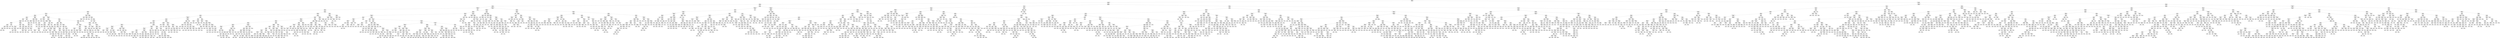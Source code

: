 digraph Tree {
node [shape=box, style="rounded", color="black", fontname=helvetica] ;
edge [fontname=helvetica] ;
0 [label="sqft <= 0.3\nmse = 148417.1\nsamples = 3369\nvalue = 1457.3"] ;
1 [label="ld_1.0 <= -0.1\nmse = 95048.1\nsamples = 2348\nvalue = 1313.0"] ;
0 -> 1 [labeldistance=2.5, labelangle=45, headlabel="True"] ;
2 [label="sqft <= -0.1\nmse = 51133.5\nsamples = 1258\nvalue = 1136.6"] ;
1 -> 2 ;
3 [label="sqft <= -0.6\nmse = 27796.3\nsamples = 922\nvalue = 1059.9"] ;
2 -> 3 ;
4 [label="number bedrooms <= 1.3\nmse = 19030.5\nsamples = 560\nvalue = 1006.9"] ;
3 -> 4 ;
5 [label="sqft <= -1.1\nmse = 17404.1\nsamples = 559\nvalue = 1004.5"] ;
4 -> 5 ;
6 [label="pYouths <= 1.3\nmse = 13455.7\nsamples = 179\nvalue = 958.6"] ;
5 -> 6 ;
7 [label="pTwenties <= -0.6\nmse = 11251.8\nsamples = 168\nvalue = 972.3"] ;
6 -> 7 ;
8 [label="pYouths <= 0.7\nmse = 5430.9\nsamples = 35\nvalue = 914.0"] ;
7 -> 8 ;
9 [label="ty_2.0 <= 2.0\nmse = 2687.1\nsamples = 26\nvalue = 880.2"] ;
8 -> 9 ;
10 [label="ld_5.0 <= 5.7\nmse = 1888.7\nsamples = 24\nvalue = 889.1"] ;
9 -> 10 ;
11 [label="pSixtyPlus <= 0.3\nmse = 1358.3\nsamples = 23\nvalue = 893.2"] ;
10 -> 11 ;
12 [label="pTwenties <= -0.8\nmse = 2214.8\nsamples = 7\nvalue = 923.7"] ;
11 -> 12 ;
13 [label="sqft <= -1.3\nmse = 1452.9\nsamples = 5\nvalue = 939.8"] ;
12 -> 13 ;
14 [label="sqft <= -1.4\nmse = 150.0\nsamples = 3\nvalue = 975.0"] ;
13 -> 14 ;
15 [label="sqft <= -1.5\nmse = 22.2\nsamples = 2\nvalue = 968.3"] ;
14 -> 15 ;
16 [label="mse = 0.0\nsamples = 1\nvalue = 965.0"] ;
15 -> 16 ;
17 [label="mse = 0.0\nsamples = 1\nvalue = 975.0"] ;
15 -> 17 ;
18 [label="mse = 0.0\nsamples = 1\nvalue = 995.0"] ;
14 -> 18 ;
19 [label="pSixtyPlus <= 0.2\nmse = 270.8\nsamples = 2\nvalue = 904.5"] ;
13 -> 19 ;
20 [label="mse = 0.0\nsamples = 1\nvalue = 895.0"] ;
19 -> 20 ;
21 [label="mse = 0.0\nsamples = 1\nvalue = 933.0"] ;
19 -> 21 ;
22 [label="sqft <= -1.4\nmse = 110.2\nsamples = 2\nvalue = 859.5"] ;
12 -> 22 ;
23 [label="mse = 0.0\nsamples = 1\nvalue = 849.0"] ;
22 -> 23 ;
24 [label="mse = 0.0\nsamples = 1\nvalue = 870.0"] ;
22 -> 24 ;
25 [label="postdateint <= 0.5\nmse = 452.6\nsamples = 16\nvalue = 880.5"] ;
11 -> 25 ;
26 [label="pFifties <= 0.8\nmse = 193.4\nsamples = 8\nvalue = 892.4"] ;
25 -> 26 ;
27 [label="postdateint <= -1.4\nmse = 103.8\nsamples = 6\nvalue = 886.6"] ;
26 -> 27 ;
28 [label="mse = 0.0\nsamples = 1\nvalue = 869.0"] ;
27 -> 28 ;
29 [label="postdateint <= -0.4\nmse = 73.4\nsamples = 5\nvalue = 888.8"] ;
27 -> 29 ;
30 [label="ld_4.0 <= 1.5\nmse = 4.0\nsamples = 3\nvalue = 897.0"] ;
29 -> 30 ;
31 [label="mse = 0.0\nsamples = 2\nvalue = 899.0"] ;
30 -> 31 ;
32 [label="mse = 0.0\nsamples = 1\nvalue = 895.0"] ;
30 -> 32 ;
33 [label="pYouths <= 0.4\nmse = 6.8\nsamples = 2\nvalue = 880.5"] ;
29 -> 33 ;
34 [label="mse = 0.0\nsamples = 1\nvalue = 879.0"] ;
33 -> 34 ;
35 [label="mse = 0.0\nsamples = 1\nvalue = 885.0"] ;
33 -> 35 ;
36 [label="sqft <= -1.5\nmse = 50.0\nsamples = 2\nvalue = 910.0"] ;
26 -> 36 ;
37 [label="mse = 0.0\nsamples = 1\nvalue = 915.0"] ;
36 -> 37 ;
38 [label="mse = 0.0\nsamples = 1\nvalue = 900.0"] ;
36 -> 38 ;
39 [label="sqft <= -1.3\nmse = 427.7\nsamples = 8\nvalue = 868.6"] ;
25 -> 39 ;
40 [label="sqft <= -1.4\nmse = 313.3\nsamples = 5\nvalue = 877.9"] ;
39 -> 40 ;
41 [label="postdateint <= 0.5\nmse = 274.0\nsamples = 4\nvalue = 871.0"] ;
40 -> 41 ;
42 [label="pForties <= -0.0\nmse = 156.2\nsamples = 2\nvalue = 862.5"] ;
41 -> 42 ;
43 [label="mse = 0.0\nsamples = 1\nvalue = 875.0"] ;
42 -> 43 ;
44 [label="mse = 0.0\nsamples = 1\nvalue = 850.0"] ;
42 -> 44 ;
45 [label="pSixtyPlus <= 1.1\nmse = 272.2\nsamples = 2\nvalue = 876.7"] ;
41 -> 45 ;
46 [label="mse = 0.0\nsamples = 1\nvalue = 900.0"] ;
45 -> 46 ;
47 [label="mse = 0.0\nsamples = 1\nvalue = 865.0"] ;
45 -> 47 ;
48 [label="mse = 0.0\nsamples = 1\nvalue = 895.0"] ;
40 -> 48 ;
49 [label="pTwenties <= -0.8\nmse = 299.0\nsamples = 3\nvalue = 855.6"] ;
39 -> 49 ;
50 [label="mse = 0.0\nsamples = 1\nvalue = 875.0"] ;
49 -> 50 ;
51 [label="postdateint <= 1.4\nmse = 80.2\nsamples = 2\nvalue = 842.7"] ;
49 -> 51 ;
52 [label="mse = 0.0\nsamples = 1\nvalue = 830.0"] ;
51 -> 52 ;
53 [label="mse = 0.0\nsamples = 1\nvalue = 849.0"] ;
51 -> 53 ;
54 [label="mse = 0.0\nsamples = 1\nvalue = 750.0"] ;
10 -> 54 ;
55 [label="pYouths <= 0.5\nmse = 355.6\nsamples = 2\nvalue = 776.7"] ;
9 -> 55 ;
56 [label="mse = 0.0\nsamples = 1\nvalue = 790.0"] ;
55 -> 56 ;
57 [label="mse = 0.0\nsamples = 1\nvalue = 750.0"] ;
55 -> 57 ;
58 [label="postdateint <= 0.5\nmse = 3329.1\nsamples = 9\nvalue = 989.4"] ;
8 -> 58 ;
59 [label="pFifties <= 1.2\nmse = 2551.9\nsamples = 7\nvalue = 1014.6"] ;
58 -> 59 ;
60 [label="postdateint <= 0.1\nmse = 1170.1\nsamples = 5\nvalue = 1054.2"] ;
59 -> 60 ;
61 [label="sqft <= -1.2\nmse = 564.0\nsamples = 4\nvalue = 1066.0"] ;
60 -> 61 ;
62 [label="sqft <= -1.3\nmse = 450.0\nsamples = 2\nvalue = 1080.0"] ;
61 -> 62 ;
63 [label="mse = 0.0\nsamples = 1\nvalue = 1050.0"] ;
62 -> 63 ;
64 [label="mse = 0.0\nsamples = 1\nvalue = 1095.0"] ;
62 -> 64 ;
65 [label="mse = 0.0\nsamples = 2\nvalue = 1045.0"] ;
61 -> 65 ;
66 [label="mse = 0.0\nsamples = 1\nvalue = 995.0"] ;
60 -> 66 ;
67 [label="pYouths <= 1.0\nmse = 800.0\nsamples = 2\nvalue = 975.0"] ;
59 -> 67 ;
68 [label="mse = 0.0\nsamples = 1\nvalue = 995.0"] ;
67 -> 68 ;
69 [label="mse = 0.0\nsamples = 1\nvalue = 935.0"] ;
67 -> 69 ;
70 [label="pForties <= 0.9\nmse = 24.0\nsamples = 2\nvalue = 929.0"] ;
58 -> 70 ;
71 [label="mse = 0.0\nsamples = 1\nvalue = 935.0"] ;
70 -> 71 ;
72 [label="mse = 0.0\nsamples = 1\nvalue = 925.0"] ;
70 -> 72 ;
73 [label="pYouths <= -2.0\nmse = 11652.6\nsamples = 133\nvalue = 987.8"] ;
7 -> 73 ;
74 [label="ty_1.0 <= -0.8\nmse = 21950.2\nsamples = 5\nvalue = 1086.5"] ;
73 -> 74 ;
75 [label="mse = 0.0\nsamples = 1\nvalue = 870.0"] ;
74 -> 75 ;
76 [label="postdateint <= -0.3\nmse = 2660.2\nsamples = 4\nvalue = 1179.3"] ;
74 -> 76 ;
77 [label="mse = 3529.7\nsamples = 3\nvalue = 1201.2"] ;
76 -> 77 ;
78 [label="mse = 0.0\nsamples = 1\nvalue = 1150.0"] ;
76 -> 78 ;
79 [label="medianIncome <= -1.5\nmse = 10615.3\nsamples = 128\nvalue = 982.8"] ;
73 -> 79 ;
80 [label="sqft <= -1.3\nmse = 8013.3\nsamples = 19\nvalue = 1036.3"] ;
79 -> 80 ;
81 [label="postdateint <= -0.4\nmse = 6386.3\nsamples = 14\nvalue = 1065.3"] ;
80 -> 81 ;
82 [label="sqft <= -1.5\nmse = 395.0\nsamples = 3\nvalue = 1175.6"] ;
81 -> 82 ;
83 [label="mse = 0.0\nsamples = 1\nvalue = 1199.0"] ;
82 -> 83 ;
84 [label="ld_4.0 <= 1.5\nmse = 50.0\nsamples = 2\nvalue = 1160.0"] ;
82 -> 84 ;
85 [label="mse = 0.0\nsamples = 1\nvalue = 1150.0"] ;
84 -> 85 ;
86 [label="mse = 0.0\nsamples = 1\nvalue = 1165.0"] ;
84 -> 86 ;
87 [label="ty_1.0 <= -0.8\nmse = 3918.2\nsamples = 11\nvalue = 1036.3"] ;
81 -> 87 ;
88 [label="mse = 0.0\nsamples = 1\nvalue = 1100.0"] ;
87 -> 88 ;
89 [label="postdateint <= -0.4\nmse = 3845.0\nsamples = 10\nvalue = 1028.8"] ;
87 -> 89 ;
90 [label="mse = 0.0\nsamples = 1\nvalue = 900.0"] ;
89 -> 90 ;
91 [label="postdateint <= 1.3\nmse = 2984.3\nsamples = 9\nvalue = 1036.8"] ;
89 -> 91 ;
92 [label="postdateint <= 0.4\nmse = 3172.5\nsamples = 8\nvalue = 1031.4"] ;
91 -> 92 ;
93 [label="postdateint <= 0.0\nmse = 4475.1\nsamples = 5\nvalue = 1041.1"] ;
92 -> 93 ;
94 [label="mse = 5101.6\nsamples = 4\nvalue = 1039.9"] ;
93 -> 94 ;
95 [label="mse = 0.0\nsamples = 1\nvalue = 1050.0"] ;
93 -> 95 ;
96 [label="ld_3.0 <= 0.3\nmse = 1138.9\nsamples = 3\nvalue = 1018.3"] ;
92 -> 96 ;
97 [label="mse = 0.0\nsamples = 1\nvalue = 1010.0"] ;
96 -> 97 ;
98 [label="mse = 1350.0\nsamples = 2\nvalue = 1020.0"] ;
96 -> 98 ;
99 [label="mse = 0.0\nsamples = 1\nvalue = 1075.0"] ;
91 -> 99 ;
100 [label="postdateint <= 0.1\nmse = 4152.3\nsamples = 5\nvalue = 959.1"] ;
80 -> 100 ;
101 [label="sqft <= -1.2\nmse = 32.9\nsamples = 3\nvalue = 913.7"] ;
100 -> 101 ;
102 [label="postdateint <= -0.7\nmse = 8.6\nsamples = 2\nvalue = 911.4"] ;
101 -> 102 ;
103 [label="mse = 0.0\nsamples = 1\nvalue = 915.0"] ;
102 -> 103 ;
104 [label="mse = 0.0\nsamples = 1\nvalue = 909.0"] ;
102 -> 104 ;
105 [label="mse = 0.0\nsamples = 1\nvalue = 925.0"] ;
101 -> 105 ;
106 [label="mse = 0.0\nsamples = 2\nvalue = 1050.0"] ;
100 -> 106 ;
107 [label="sqft <= -1.4\nmse = 10447.2\nsamples = 109\nvalue = 972.1"] ;
79 -> 107 ;
108 [label="ty_2.0 <= 2.0\nmse = 4464.7\nsamples = 44\nvalue = 938.7"] ;
107 -> 108 ;
109 [label="sqft <= -1.6\nmse = 3292.5\nsamples = 38\nvalue = 952.9"] ;
108 -> 109 ;
110 [label="sqft <= -1.6\nmse = 1281.6\nsamples = 7\nvalue = 875.7"] ;
109 -> 110 ;
111 [label="pFifties <= -0.7\nmse = 354.0\nsamples = 5\nvalue = 896.0"] ;
110 -> 111 ;
112 [label="mse = 0.0\nsamples = 1\nvalue = 860.0"] ;
111 -> 112 ;
113 [label="postdateint <= 0.4\nmse = 37.5\nsamples = 4\nvalue = 905.0"] ;
111 -> 113 ;
114 [label="mse = 0.0\nsamples = 1\nvalue = 915.0"] ;
113 -> 114 ;
115 [label="pk_5.0 <= 1.5\nmse = 5.6\nsamples = 3\nvalue = 901.7"] ;
113 -> 115 ;
116 [label="mse = 0.0\nsamples = 1\nvalue = 905.0"] ;
115 -> 116 ;
117 [label="mse = 0.0\nsamples = 2\nvalue = 900.0"] ;
115 -> 117 ;
118 [label="mse = 0.0\nsamples = 2\nvalue = 825.0"] ;
110 -> 118 ;
119 [label="postdateint <= 2.2\nmse = 2571.4\nsamples = 31\nvalue = 964.4"] ;
109 -> 119 ;
120 [label="postdateint <= 0.5\nmse = 2077.6\nsamples = 30\nvalue = 969.5"] ;
119 -> 120 ;
121 [label="postdateint <= -0.9\nmse = 2012.1\nsamples = 20\nvalue = 958.9"] ;
120 -> 121 ;
122 [label="pThirties <= 0.6\nmse = 910.2\nsamples = 2\nvalue = 1016.3"] ;
121 -> 122 ;
123 [label="mse = 0.0\nsamples = 1\nvalue = 1059.0"] ;
122 -> 123 ;
124 [label="mse = 0.0\nsamples = 1\nvalue = 995.0"] ;
122 -> 124 ;
125 [label="pThirties <= 0.2\nmse = 1714.2\nsamples = 18\nvalue = 952.2"] ;
121 -> 125 ;
126 [label="postdateint <= -0.4\nmse = 2943.2\nsamples = 8\nvalue = 976.1"] ;
125 -> 126 ;
127 [label="mse = 2500.0\nsamples = 2\nvalue = 1045.0"] ;
126 -> 127 ;
128 [label="sqft <= -1.4\nmse = 1326.5\nsamples = 6\nvalue = 956.4"] ;
126 -> 128 ;
129 [label="postdateint <= -0.4\nmse = 411.8\nsamples = 5\nvalue = 969.2"] ;
128 -> 129 ;
130 [label="mse = 0.0\nsamples = 1\nvalue = 950.0"] ;
129 -> 130 ;
131 [label="mse = 342.2\nsamples = 4\nvalue = 978.8"] ;
129 -> 131 ;
132 [label="mse = 0.0\nsamples = 1\nvalue = 880.0"] ;
128 -> 132 ;
133 [label="postdateint <= -0.5\nmse = 601.8\nsamples = 10\nvalue = 939.6"] ;
125 -> 133 ;
134 [label="mse = 0.0\nsamples = 1\nvalue = 973.0"] ;
133 -> 134 ;
135 [label="postdateint <= -0.5\nmse = 440.2\nsamples = 9\nvalue = 932.4"] ;
133 -> 135 ;
136 [label="mse = 0.0\nsamples = 2\nvalue = 895.0"] ;
135 -> 136 ;
137 [label="postdateint <= -0.3\nmse = 241.2\nsamples = 7\nvalue = 938.7"] ;
135 -> 137 ;
138 [label="mse = 236.9\nsamples = 3\nvalue = 949.7"] ;
137 -> 138 ;
139 [label="mse = 3.6\nsamples = 4\nvalue = 927.7"] ;
137 -> 139 ;
140 [label="pTwenties <= 0.6\nmse = 1615.9\nsamples = 10\nvalue = 988.9"] ;
120 -> 140 ;
141 [label="postdateint <= 1.0\nmse = 125.0\nsamples = 3\nvalue = 950.0"] ;
140 -> 141 ;
142 [label="mse = 0.0\nsamples = 1\nvalue = 975.0"] ;
141 -> 142 ;
143 [label="mse = 0.0\nsamples = 2\nvalue = 945.0"] ;
141 -> 143 ;
144 [label="postdateint <= 0.6\nmse = 1059.6\nsamples = 7\nvalue = 1012.2"] ;
140 -> 144 ;
145 [label="pk_5.0 <= 1.5\nmse = 50.0\nsamples = 2\nvalue = 990.0"] ;
144 -> 145 ;
146 [label="mse = 0.0\nsamples = 1\nvalue = 995.0"] ;
145 -> 146 ;
147 [label="mse = 0.0\nsamples = 1\nvalue = 980.0"] ;
145 -> 147 ;
148 [label="postdateint <= 1.0\nmse = 1190.5\nsamples = 5\nvalue = 1021.7"] ;
144 -> 148 ;
149 [label="mse = 0.0\nsamples = 1\nvalue = 1100.0"] ;
148 -> 149 ;
150 [label="postdateint <= 1.4\nmse = 197.2\nsamples = 4\nvalue = 1008.7"] ;
148 -> 150 ;
151 [label="pTwenties <= 1.0\nmse = 56.2\nsamples = 2\nvalue = 1027.5"] ;
150 -> 151 ;
152 [label="mse = 0.0\nsamples = 1\nvalue = 1020.0"] ;
151 -> 152 ;
153 [label="mse = 0.0\nsamples = 1\nvalue = 1035.0"] ;
151 -> 153 ;
154 [label="pk_4.0 <= 0.4\nmse = 1.7\nsamples = 2\nvalue = 999.2"] ;
150 -> 154 ;
155 [label="mse = 0.0\nsamples = 1\nvalue = 997.0"] ;
154 -> 155 ;
156 [label="mse = 0.0\nsamples = 1\nvalue = 1000.0"] ;
154 -> 156 ;
157 [label="mse = 0.0\nsamples = 1\nvalue = 850.0"] ;
119 -> 157 ;
158 [label="sqft <= -1.5\nmse = 3816.0\nsamples = 6\nvalue = 862.0"] ;
108 -> 158 ;
159 [label="mse = 0.0\nsamples = 1\nvalue = 730.0"] ;
158 -> 159 ;
160 [label="pTwenties <= 1.0\nmse = 2088.9\nsamples = 5\nvalue = 876.7"] ;
158 -> 160 ;
161 [label="sqft <= -1.4\nmse = 2125.0\nsamples = 3\nvalue = 895.0"] ;
160 -> 161 ;
162 [label="mse = 0.0\nsamples = 1\nvalue = 950.0"] ;
161 -> 162 ;
163 [label="pSixtyPlus <= -1.0\nmse = 918.8\nsamples = 2\nvalue = 867.5"] ;
161 -> 163 ;
164 [label="mse = 0.0\nsamples = 1\nvalue = 920.0"] ;
163 -> 164 ;
165 [label="mse = 0.0\nsamples = 1\nvalue = 850.0"] ;
163 -> 165 ;
166 [label="mse = 0.0\nsamples = 2\nvalue = 840.0"] ;
160 -> 166 ;
167 [label="pk_2.0 <= 0.0\nmse = 13088.3\nsamples = 65\nvalue = 993.2"] ;
107 -> 167 ;
168 [label="sqft <= -1.3\nmse = 6551.6\nsamples = 56\nvalue = 978.9"] ;
167 -> 168 ;
169 [label="mse = 0.0\nsamples = 2\nvalue = 1150.0"] ;
168 -> 169 ;
170 [label="postdateint <= -0.4\nmse = 5418.1\nsamples = 54\nvalue = 970.9"] ;
168 -> 170 ;
171 [label="pk_4.0 <= 0.4\nmse = 1353.4\nsamples = 12\nvalue = 916.9"] ;
170 -> 171 ;
172 [label="pTwenties <= 1.0\nmse = 40.9\nsamples = 5\nvalue = 900.0"] ;
171 -> 172 ;
173 [label="sqft <= -1.2\nmse = 4.7\nsamples = 4\nvalue = 896.2"] ;
172 -> 173 ;
174 [label="mse = 0.0\nsamples = 1\nvalue = 900.0"] ;
173 -> 174 ;
175 [label="mse = 0.0\nsamples = 3\nvalue = 895.0"] ;
173 -> 175 ;
176 [label="mse = 0.0\nsamples = 1\nvalue = 910.0"] ;
172 -> 176 ;
177 [label="postdateint <= -0.8\nmse = 2263.4\nsamples = 7\nvalue = 943.4"] ;
171 -> 177 ;
178 [label="pFifties <= -0.3\nmse = 917.8\nsamples = 5\nvalue = 923.8"] ;
177 -> 178 ;
179 [label="postdateint <= -1.4\nmse = 608.0\nsamples = 3\nvalue = 943.0"] ;
178 -> 179 ;
180 [label="mse = 0.0\nsamples = 1\nvalue = 915.0"] ;
179 -> 180 ;
181 [label="pForties <= -0.6\nmse = 324.0\nsamples = 2\nvalue = 957.0"] ;
179 -> 181 ;
182 [label="mse = 0.0\nsamples = 1\nvalue = 939.0"] ;
181 -> 182 ;
183 [label="mse = 0.0\nsamples = 1\nvalue = 975.0"] ;
181 -> 183 ;
184 [label="mse = 0.0\nsamples = 2\nvalue = 895.0"] ;
178 -> 184 ;
185 [label="medianIncome <= -0.6\nmse = 2256.2\nsamples = 2\nvalue = 992.5"] ;
177 -> 185 ;
186 [label="mse = 0.0\nsamples = 1\nvalue = 1040.0"] ;
185 -> 186 ;
187 [label="mse = 0.0\nsamples = 1\nvalue = 945.0"] ;
185 -> 187 ;
188 [label="postdateint <= -0.4\nmse = 5516.1\nsamples = 42\nvalue = 985.4"] ;
170 -> 188 ;
189 [label="pk_4.0 <= 0.4\nmse = 1800.6\nsamples = 4\nvalue = 1105.3"] ;
188 -> 189 ;
190 [label="pFifties <= -0.7\nmse = 1600.0\nsamples = 3\nvalue = 1115.0"] ;
189 -> 190 ;
191 [label="mse = 0.0\nsamples = 1\nvalue = 1095.0"] ;
190 -> 191 ;
192 [label="mse = 1875.0\nsamples = 2\nvalue = 1120.0"] ;
190 -> 192 ;
193 [label="mse = 0.0\nsamples = 1\nvalue = 1057.0"] ;
189 -> 193 ;
194 [label="sqft <= -1.1\nmse = 4327.6\nsamples = 38\nvalue = 973.6"] ;
188 -> 194 ;
195 [label="ld_5.0 <= 5.7\nmse = 3531.3\nsamples = 37\nvalue = 969.8"] ;
194 -> 195 ;
196 [label="postdateint <= 0.9\nmse = 3094.0\nsamples = 36\nvalue = 972.7"] ;
195 -> 196 ;
197 [label="postdateint <= 0.5\nmse = 2760.3\nsamples = 26\nvalue = 985.6"] ;
196 -> 197 ;
198 [label="pTwenties <= 0.1\nmse = 2756.2\nsamples = 20\nvalue = 972.2"] ;
197 -> 198 ;
199 [label="mse = 1738.8\nsamples = 3\nvalue = 1003.3"] ;
198 -> 199 ;
200 [label="mse = 2689.6\nsamples = 17\nvalue = 963.2"] ;
198 -> 200 ;
201 [label="postdateint <= 0.5\nmse = 1323.3\nsamples = 6\nvalue = 1017.5"] ;
197 -> 201 ;
202 [label="mse = 56.2\nsamples = 2\nvalue = 1052.5"] ;
201 -> 202 ;
203 [label="mse = 463.7\nsamples = 4\nvalue = 987.6"] ;
201 -> 203 ;
204 [label="postdateint <= 1.5\nmse = 2152.2\nsamples = 10\nvalue = 934.9"] ;
196 -> 204 ;
205 [label="sqft <= -1.3\nmse = 1152.1\nsamples = 8\nvalue = 922.5"] ;
204 -> 205 ;
206 [label="mse = 0.0\nsamples = 1\nvalue = 875.0"] ;
205 -> 206 ;
207 [label="mse = 533.3\nsamples = 7\nvalue = 938.3"] ;
205 -> 207 ;
208 [label="medianIncome <= -0.9\nmse = 3094.2\nsamples = 2\nvalue = 984.3"] ;
204 -> 208 ;
209 [label="mse = 0.0\nsamples = 1\nvalue = 1063.0"] ;
208 -> 209 ;
210 [label="mse = 0.0\nsamples = 1\nvalue = 945.0"] ;
208 -> 210 ;
211 [label="mse = 0.0\nsamples = 1\nvalue = 800.0"] ;
195 -> 211 ;
212 [label="mse = 0.0\nsamples = 1\nvalue = 1200.0"] ;
194 -> 212 ;
213 [label="pTwenties <= 1.0\nmse = 48921.4\nsamples = 9\nvalue = 1098.8"] ;
167 -> 213 ;
214 [label="pSixtyPlus <= -1.0\nmse = 8047.2\nsamples = 3\nvalue = 921.7"] ;
213 -> 214 ;
215 [label="mse = 0.0\nsamples = 1\nvalue = 745.0"] ;
214 -> 215 ;
216 [label="medianIncome <= -0.5\nmse = 2166.0\nsamples = 2\nvalue = 957.0"] ;
214 -> 216 ;
217 [label="mse = 0.0\nsamples = 1\nvalue = 900.0"] ;
216 -> 217 ;
218 [label="mse = 0.0\nsamples = 1\nvalue = 995.0"] ;
216 -> 218 ;
219 [label="postdateint <= 0.5\nmse = 27078.5\nsamples = 6\nvalue = 1275.8"] ;
213 -> 219 ;
220 [label="postdateint <= 0.0\nmse = 2106.0\nsamples = 5\nvalue = 1347.0"] ;
219 -> 220 ;
221 [label="postdateint <= -0.8\nmse = 505.6\nsamples = 3\nvalue = 1381.7"] ;
220 -> 221 ;
222 [label="mse = 0.0\nsamples = 1\nvalue = 1400.0"] ;
221 -> 222 ;
223 [label="postdateint <= -0.4\nmse = 506.2\nsamples = 2\nvalue = 1372.5"] ;
221 -> 223 ;
224 [label="mse = 0.0\nsamples = 1\nvalue = 1350.0"] ;
223 -> 224 ;
225 [label="mse = 0.0\nsamples = 1\nvalue = 1395.0"] ;
223 -> 225 ;
226 [label="mse = 0.0\nsamples = 2\nvalue = 1295.0"] ;
220 -> 226 ;
227 [label="mse = 0.0\nsamples = 1\nvalue = 920.0"] ;
219 -> 227 ;
228 [label="pk_4.0 <= 0.4\nmse = 7432.4\nsamples = 11\nvalue = 778.2"] ;
6 -> 228 ;
229 [label="postdateint <= -0.5\nmse = 4109.8\nsamples = 6\nvalue = 738.1"] ;
228 -> 229 ;
230 [label="sqft <= -1.2\nmse = 1440.1\nsamples = 4\nvalue = 715.9"] ;
229 -> 230 ;
231 [label="pThirties <= -0.2\nmse = 517.3\nsamples = 3\nvalue = 690.7"] ;
230 -> 231 ;
232 [label="mse = 0.0\nsamples = 1\nvalue = 635.0"] ;
231 -> 232 ;
233 [label="mse = 0.0\nsamples = 2\nvalue = 700.0"] ;
231 -> 233 ;
234 [label="mse = 0.0\nsamples = 1\nvalue = 760.0"] ;
230 -> 234 ;
235 [label="pTwenties <= -0.6\nmse = 1225.0\nsamples = 2\nvalue = 860.0"] ;
229 -> 235 ;
236 [label="mse = 0.0\nsamples = 1\nvalue = 825.0"] ;
235 -> 236 ;
237 [label="mse = 0.0\nsamples = 1\nvalue = 895.0"] ;
235 -> 237 ;
238 [label="sqft <= -1.5\nmse = 5039.6\nsamples = 5\nvalue = 852.9"] ;
228 -> 238 ;
239 [label="mse = 0.0\nsamples = 1\nvalue = 750.0"] ;
238 -> 239 ;
240 [label="ld_3.0 <= 0.3\nmse = 1130.8\nsamples = 4\nvalue = 894.0"] ;
238 -> 240 ;
241 [label="mse = 0.0\nsamples = 1\nvalue = 835.0"] ;
240 -> 241 ;
242 [label="sqft <= -1.3\nmse = 325.7\nsamples = 3\nvalue = 908.8"] ;
240 -> 242 ;
243 [label="mse = 0.0\nsamples = 1\nvalue = 940.0"] ;
242 -> 243 ;
244 [label="pSixtyPlus <= -1.0\nmse = 0.2\nsamples = 2\nvalue = 898.3"] ;
242 -> 244 ;
245 [label="mse = 0.0\nsamples = 1\nvalue = 899.0"] ;
244 -> 245 ;
246 [label="mse = 0.0\nsamples = 1\nvalue = 898.0"] ;
244 -> 246 ;
247 [label="pForties <= 1.8\nmse = 17804.8\nsamples = 380\nvalue = 1025.4"] ;
5 -> 247 ;
248 [label="pYouths <= -0.0\nmse = 16804.8\nsamples = 369\nvalue = 1019.5"] ;
247 -> 248 ;
249 [label="pk_2.0 <= 0.0\nmse = 16187.9\nsamples = 141\nvalue = 1067.3"] ;
248 -> 249 ;
250 [label="number bedrooms <= -0.1\nmse = 12098.1\nsamples = 120\nvalue = 1053.2"] ;
249 -> 250 ;
251 [label="ty_2.0 <= 2.0\nmse = 10069.7\nsamples = 105\nvalue = 1038.7"] ;
250 -> 251 ;
252 [label="pTwenties <= -0.8\nmse = 8816.1\nsamples = 87\nvalue = 1021.1"] ;
251 -> 252 ;
253 [label="mse = 0.0\nsamples = 1\nvalue = 1299.0"] ;
252 -> 253 ;
254 [label="pYouths <= -0.3\nmse = 7822.9\nsamples = 86\nvalue = 1017.1"] ;
252 -> 254 ;
255 [label="postdateint <= 0.5\nmse = 5876.8\nsamples = 21\nvalue = 983.4"] ;
254 -> 255 ;
256 [label="postdateint <= -0.5\nmse = 4868.0\nsamples = 11\nvalue = 1018.0"] ;
255 -> 256 ;
257 [label="medianIncome <= 0.4\nmse = 719.6\nsamples = 4\nvalue = 957.0"] ;
256 -> 257 ;
258 [label="sqft <= -0.9\nmse = 1089.0\nsamples = 2\nvalue = 972.0"] ;
257 -> 258 ;
259 [label="mse = 0.0\nsamples = 1\nvalue = 1005.0"] ;
258 -> 259 ;
260 [label="mse = 0.0\nsamples = 1\nvalue = 939.0"] ;
258 -> 260 ;
261 [label="postdateint <= -0.9\nmse = 100.0\nsamples = 2\nvalue = 945.0"] ;
257 -> 261 ;
262 [label="mse = 0.0\nsamples = 1\nvalue = 950.0"] ;
261 -> 262 ;
263 [label="mse = 0.0\nsamples = 1\nvalue = 925.0"] ;
261 -> 263 ;
264 [label="postdateint <= -0.4\nmse = 2726.8\nsamples = 7\nvalue = 1067.9"] ;
256 -> 264 ;
265 [label="mse = 0.0\nsamples = 1\nvalue = 1175.0"] ;
264 -> 265 ;
266 [label="pk_4.0 <= 0.4\nmse = 1738.0\nsamples = 6\nvalue = 1057.2"] ;
264 -> 266 ;
267 [label="postdateint <= -0.3\nmse = 61.4\nsamples = 2\nvalue = 1035.4"] ;
266 -> 267 ;
268 [label="mse = 0.0\nsamples = 1\nvalue = 1029.0"] ;
267 -> 268 ;
269 [label="mse = 0.0\nsamples = 1\nvalue = 1045.0"] ;
267 -> 269 ;
270 [label="postdateint <= 0.4\nmse = 2464.0\nsamples = 4\nvalue = 1079.0"] ;
266 -> 270 ;
271 [label="sqft <= -0.9\nmse = 156.2\nsamples = 2\nvalue = 1137.5"] ;
270 -> 271 ;
272 [label="mse = 0.0\nsamples = 1\nvalue = 1150.0"] ;
271 -> 272 ;
273 [label="mse = 0.0\nsamples = 1\nvalue = 1125.0"] ;
271 -> 273 ;
274 [label="ld_3.0 <= 0.3\nmse = 200.0\nsamples = 2\nvalue = 1040.0"] ;
270 -> 274 ;
275 [label="mse = 0.0\nsamples = 1\nvalue = 1020.0"] ;
274 -> 275 ;
276 [label="mse = 0.0\nsamples = 1\nvalue = 1050.0"] ;
274 -> 276 ;
277 [label="postdateint <= 0.5\nmse = 3994.5\nsamples = 10\nvalue = 942.6"] ;
255 -> 277 ;
278 [label="ld_4.0 <= 1.5\nmse = 625.0\nsamples = 2\nvalue = 875.0"] ;
277 -> 278 ;
279 [label="mse = 0.0\nsamples = 1\nvalue = 850.0"] ;
278 -> 279 ;
280 [label="mse = 0.0\nsamples = 1\nvalue = 900.0"] ;
278 -> 280 ;
281 [label="medianIncome <= -0.8\nmse = 1974.8\nsamples = 8\nvalue = 979.5"] ;
277 -> 281 ;
282 [label="sqft <= -1.0\nmse = 1386.0\nsamples = 7\nvalue = 988.0"] ;
281 -> 282 ;
283 [label="postdateint <= 1.3\nmse = 420.0\nsamples = 4\nvalue = 955.0"] ;
282 -> 283 ;
284 [label="postdateint <= 0.9\nmse = 22.2\nsamples = 2\nvalue = 946.7"] ;
283 -> 284 ;
285 [label="mse = 0.0\nsamples = 1\nvalue = 950.0"] ;
284 -> 285 ;
286 [label="mse = 0.0\nsamples = 1\nvalue = 940.0"] ;
284 -> 286 ;
287 [label="mse = 756.2\nsamples = 2\nvalue = 967.5"] ;
283 -> 287 ;
288 [label="postdateint <= 0.9\nmse = 174.0\nsamples = 3\nvalue = 1021.0"] ;
282 -> 288 ;
289 [label="mse = 0.0\nsamples = 1\nvalue = 995.0"] ;
288 -> 289 ;
290 [label="sqft <= -0.9\nmse = 6.2\nsamples = 2\nvalue = 1027.5"] ;
288 -> 290 ;
291 [label="mse = 0.0\nsamples = 1\nvalue = 1030.0"] ;
290 -> 291 ;
292 [label="mse = 0.0\nsamples = 1\nvalue = 1025.0"] ;
290 -> 292 ;
293 [label="mse = 0.0\nsamples = 1\nvalue = 895.0"] ;
281 -> 293 ;
294 [label="postdateint <= 0.4\nmse = 7966.5\nsamples = 65\nvalue = 1029.2"] ;
254 -> 294 ;
295 [label="postdateint <= -0.3\nmse = 10075.0\nsamples = 30\nvalue = 997.2"] ;
294 -> 295 ;
296 [label="postdateint <= -0.4\nmse = 7520.7\nsamples = 26\nvalue = 1022.4"] ;
295 -> 296 ;
297 [label="sqft <= -1.0\nmse = 6732.4\nsamples = 12\nvalue = 992.1"] ;
296 -> 297 ;
298 [label="pThirties <= 0.5\nmse = 1538.9\nsamples = 4\nvalue = 930.7"] ;
297 -> 298 ;
299 [label="postdateint <= -0.8\nmse = 567.2\nsamples = 2\nvalue = 908.8"] ;
298 -> 299 ;
300 [label="mse = 0.0\nsamples = 1\nvalue = 895.0"] ;
299 -> 300 ;
301 [label="mse = 0.0\nsamples = 1\nvalue = 950.0"] ;
299 -> 301 ;
302 [label="mse = 600.2\nsamples = 2\nvalue = 974.5"] ;
298 -> 302 ;
303 [label="pk_5.0 <= 1.5\nmse = 6229.9\nsamples = 8\nvalue = 1028.9"] ;
297 -> 303 ;
304 [label="sqft <= -0.8\nmse = 3605.7\nsamples = 7\nvalue = 1047.1"] ;
303 -> 304 ;
305 [label="postdateint <= -0.5\nmse = 1932.7\nsamples = 6\nvalue = 1031.8"] ;
304 -> 305 ;
306 [label="mse = 632.8\nsamples = 5\nvalue = 1017.7"] ;
305 -> 306 ;
307 [label="mse = 0.0\nsamples = 1\nvalue = 1130.0"] ;
305 -> 307 ;
308 [label="mse = 0.0\nsamples = 1\nvalue = 1170.0"] ;
304 -> 308 ;
309 [label="mse = 0.0\nsamples = 1\nvalue = 865.0"] ;
303 -> 309 ;
310 [label="postdateint <= -0.4\nmse = 6671.9\nsamples = 14\nvalue = 1049.4"] ;
296 -> 310 ;
311 [label="sqft <= -1.0\nmse = 8254.0\nsamples = 5\nvalue = 1126.0"] ;
310 -> 311 ;
312 [label="mse = 0.0\nsamples = 1\nvalue = 1295.0"] ;
311 -> 312 ;
313 [label="sqft <= -1.0\nmse = 1392.2\nsamples = 4\nvalue = 1083.8"] ;
311 -> 313 ;
314 [label="mse = 0.0\nsamples = 2\nvalue = 1050.0"] ;
313 -> 314 ;
315 [label="pThirties <= 0.5\nmse = 506.2\nsamples = 2\nvalue = 1117.5"] ;
313 -> 315 ;
316 [label="mse = 0.0\nsamples = 1\nvalue = 1095.0"] ;
315 -> 316 ;
317 [label="mse = 0.0\nsamples = 1\nvalue = 1140.0"] ;
315 -> 317 ;
318 [label="postdateint <= -0.3\nmse = 2942.3\nsamples = 9\nvalue = 1020.0"] ;
310 -> 318 ;
319 [label="ld_4.0 <= 1.5\nmse = 3760.2\nsamples = 5\nvalue = 994.3"] ;
318 -> 319 ;
320 [label="pSixtyPlus <= -0.3\nmse = 3453.5\nsamples = 4\nvalue = 1005.8"] ;
319 -> 320 ;
321 [label="mse = 3396.0\nsamples = 3\nvalue = 1017.0"] ;
320 -> 321 ;
322 [label="mse = 0.0\nsamples = 1\nvalue = 950.0"] ;
320 -> 322 ;
323 [label="mse = 0.0\nsamples = 1\nvalue = 925.0"] ;
319 -> 323 ;
324 [label="sqft <= -0.9\nmse = 316.7\nsamples = 4\nvalue = 1050.0"] ;
318 -> 324 ;
325 [label="medianIncome <= 0.2\nmse = 230.0\nsamples = 3\nvalue = 1055.0"] ;
324 -> 325 ;
326 [label="mse = 272.2\nsamples = 2\nvalue = 1061.7"] ;
325 -> 326 ;
327 [label="mse = 0.0\nsamples = 1\nvalue = 1045.0"] ;
325 -> 327 ;
328 [label="mse = 0.0\nsamples = 1\nvalue = 1025.0"] ;
324 -> 328 ;
329 [label="pk_5.0 <= 1.5\nmse = 6731.2\nsamples = 4\nvalue = 890.0"] ;
295 -> 329 ;
330 [label="sqft <= -0.7\nmse = 875.0\nsamples = 3\nvalue = 845.0"] ;
329 -> 330 ;
331 [label="sqft <= -0.9\nmse = 225.0\nsamples = 2\nvalue = 885.0"] ;
330 -> 331 ;
332 [label="mse = 0.0\nsamples = 1\nvalue = 900.0"] ;
331 -> 332 ;
333 [label="mse = 0.0\nsamples = 1\nvalue = 870.0"] ;
331 -> 333 ;
334 [label="mse = 0.0\nsamples = 1\nvalue = 825.0"] ;
330 -> 334 ;
335 [label="mse = 0.0\nsamples = 1\nvalue = 1025.0"] ;
329 -> 335 ;
336 [label="sqft <= -1.1\nmse = 5323.5\nsamples = 35\nvalue = 1051.3"] ;
294 -> 336 ;
337 [label="pFifties <= 0.3\nmse = 4683.3\nsamples = 4\nvalue = 980.0"] ;
336 -> 337 ;
338 [label="pForties <= -0.5\nmse = 574.0\nsamples = 3\nvalue = 951.0"] ;
337 -> 338 ;
339 [label="ld_4.0 <= 1.5\nmse = 672.2\nsamples = 2\nvalue = 961.7"] ;
338 -> 339 ;
340 [label="mse = 0.0\nsamples = 1\nvalue = 980.0"] ;
339 -> 340 ;
341 [label="mse = 0.0\nsamples = 1\nvalue = 925.0"] ;
339 -> 341 ;
342 [label="mse = 0.0\nsamples = 1\nvalue = 935.0"] ;
338 -> 342 ;
343 [label="mse = 0.0\nsamples = 1\nvalue = 1125.0"] ;
337 -> 343 ;
344 [label="sqft <= -1.0\nmse = 4778.9\nsamples = 31\nvalue = 1059.0"] ;
336 -> 344 ;
345 [label="mse = 0.0\nsamples = 1\nvalue = 1255.0"] ;
344 -> 345 ;
346 [label="sqft <= -1.0\nmse = 4143.1\nsamples = 30\nvalue = 1055.4"] ;
344 -> 346 ;
347 [label="mse = 0.0\nsamples = 1\nvalue = 925.0"] ;
346 -> 347 ;
348 [label="sqft <= -0.9\nmse = 3623.2\nsamples = 29\nvalue = 1060.4"] ;
346 -> 348 ;
349 [label="sqft <= -1.0\nmse = 2324.9\nsamples = 9\nvalue = 1089.7"] ;
348 -> 349 ;
350 [label="pk_5.0 <= 1.5\nmse = 1559.3\nsamples = 8\nvalue = 1081.8"] ;
349 -> 350 ;
351 [label="mse = 1125.1\nsamples = 7\nvalue = 1088.1"] ;
350 -> 351 ;
352 [label="mse = 0.0\nsamples = 1\nvalue = 1000.0"] ;
350 -> 352 ;
353 [label="mse = 0.0\nsamples = 1\nvalue = 1200.0"] ;
349 -> 353 ;
354 [label="sqft <= -0.8\nmse = 3662.4\nsamples = 20\nvalue = 1048.6"] ;
348 -> 354 ;
355 [label="postdateint <= 1.4\nmse = 2822.7\nsamples = 15\nvalue = 1036.4"] ;
354 -> 355 ;
356 [label="mse = 2703.9\nsamples = 12\nvalue = 1044.8"] ;
355 -> 356 ;
357 [label="mse = 1473.8\nsamples = 3\nvalue = 996.6"] ;
355 -> 357 ;
358 [label="postdateint <= 0.5\nmse = 4243.8\nsamples = 5\nvalue = 1092.5"] ;
354 -> 358 ;
359 [label="mse = 0.0\nsamples = 1\nvalue = 1215.0"] ;
358 -> 359 ;
360 [label="mse = 2400.0\nsamples = 4\nvalue = 1075.0"] ;
358 -> 360 ;
361 [label="pTwenties <= 0.2\nmse = 7909.8\nsamples = 18\nvalue = 1119.2"] ;
251 -> 361 ;
362 [label="pTwenties <= -0.2\nmse = 4129.7\nsamples = 3\nvalue = 1261.2"] ;
361 -> 362 ;
363 [label="mse = 0.0\nsamples = 1\nvalue = 1200.0"] ;
362 -> 363 ;
364 [label="postdateint <= 1.5\nmse = 756.2\nsamples = 2\nvalue = 1322.5"] ;
362 -> 364 ;
365 [label="mse = 0.0\nsamples = 1\nvalue = 1350.0"] ;
364 -> 365 ;
366 [label="mse = 0.0\nsamples = 1\nvalue = 1295.0"] ;
364 -> 366 ;
367 [label="medianIncome <= -1.0\nmse = 5037.3\nsamples = 15\nvalue = 1098.1"] ;
361 -> 367 ;
368 [label="postdateint <= -0.3\nmse = 1791.2\nsamples = 6\nvalue = 1047.5"] ;
367 -> 368 ;
369 [label="mse = 1875.0\nsamples = 2\nvalue = 1020.0"] ;
368 -> 369 ;
370 [label="postdateint <= 0.5\nmse = 895.1\nsamples = 4\nvalue = 1065.8"] ;
368 -> 370 ;
371 [label="sqft <= -1.0\nmse = 379.7\nsamples = 3\nvalue = 1083.8"] ;
370 -> 371 ;
372 [label="mse = 0.0\nsamples = 2\nvalue = 1095.0"] ;
371 -> 372 ;
373 [label="mse = 0.0\nsamples = 1\nvalue = 1050.0"] ;
371 -> 373 ;
374 [label="mse = 0.0\nsamples = 1\nvalue = 1030.0"] ;
370 -> 374 ;
375 [label="postdateint <= 0.4\nmse = 4550.2\nsamples = 9\nvalue = 1127.9"] ;
367 -> 375 ;
376 [label="postdateint <= -0.4\nmse = 1597.2\nsamples = 6\nvalue = 1158.3"] ;
375 -> 376 ;
377 [label="mse = 0.0\nsamples = 2\nvalue = 1095.0"] ;
376 -> 377 ;
378 [label="sqft <= -0.9\nmse = 346.9\nsamples = 4\nvalue = 1179.4"] ;
376 -> 378 ;
379 [label="postdateint <= 0.0\nmse = 6.2\nsamples = 2\nvalue = 1197.5"] ;
378 -> 379 ;
380 [label="mse = 0.0\nsamples = 1\nvalue = 1195.0"] ;
379 -> 380 ;
381 [label="mse = 0.0\nsamples = 1\nvalue = 1200.0"] ;
379 -> 381 ;
382 [label="pThirties <= 1.0\nmse = 150.0\nsamples = 2\nvalue = 1165.0"] ;
378 -> 382 ;
383 [label="mse = 0.0\nsamples = 1\nvalue = 1150.0"] ;
382 -> 383 ;
384 [label="mse = 0.0\nsamples = 1\nvalue = 1175.0"] ;
382 -> 384 ;
385 [label="sqft <= -0.8\nmse = 4100.0\nsamples = 3\nvalue = 1055.0"] ;
375 -> 385 ;
386 [label="pYouths <= -0.4\nmse = 625.0\nsamples = 2\nvalue = 1025.0"] ;
385 -> 386 ;
387 [label="mse = 0.0\nsamples = 1\nvalue = 1000.0"] ;
386 -> 387 ;
388 [label="mse = 0.0\nsamples = 1\nvalue = 1050.0"] ;
386 -> 388 ;
389 [label="mse = 0.0\nsamples = 1\nvalue = 1175.0"] ;
385 -> 389 ;
390 [label="postdateint <= 1.8\nmse = 13795.0\nsamples = 15\nvalue = 1162.6"] ;
250 -> 390 ;
391 [label="sqft <= -0.9\nmse = 5496.4\nsamples = 14\nvalue = 1142.9"] ;
390 -> 391 ;
392 [label="postdateint <= 0.4\nmse = 4200.0\nsamples = 4\nvalue = 1060.0"] ;
391 -> 392 ;
393 [label="pForties <= -1.1\nmse = 225.0\nsamples = 3\nvalue = 1015.0"] ;
392 -> 393 ;
394 [label="mse = 0.0\nsamples = 1\nvalue = 990.0"] ;
393 -> 394 ;
395 [label="pk_4.0 <= 0.4\nmse = 22.2\nsamples = 2\nvalue = 1023.3"] ;
393 -> 395 ;
396 [label="mse = 0.0\nsamples = 1\nvalue = 1030.0"] ;
395 -> 396 ;
397 [label="mse = 0.0\nsamples = 1\nvalue = 1020.0"] ;
395 -> 397 ;
398 [label="mse = 0.0\nsamples = 1\nvalue = 1150.0"] ;
392 -> 398 ;
399 [label="pThirties <= -0.2\nmse = 2438.1\nsamples = 10\nvalue = 1174.0"] ;
391 -> 399 ;
400 [label="ld_3.0 <= 0.3\nmse = 100.0\nsamples = 2\nvalue = 1130.0"] ;
399 -> 400 ;
401 [label="mse = 0.0\nsamples = 1\nvalue = 1140.0"] ;
400 -> 401 ;
402 [label="mse = 0.0\nsamples = 1\nvalue = 1120.0"] ;
400 -> 402 ;
403 [label="pk_5.0 <= 1.5\nmse = 2357.1\nsamples = 8\nvalue = 1188.7"] ;
399 -> 403 ;
404 [label="ty_1.0 <= -0.8\nmse = 277.8\nsamples = 5\nvalue = 1203.3"] ;
403 -> 404 ;
405 [label="postdateint <= 0.9\nmse = 555.6\nsamples = 2\nvalue = 1216.7"] ;
404 -> 405 ;
406 [label="mse = 0.0\nsamples = 1\nvalue = 1250.0"] ;
405 -> 406 ;
407 [label="mse = 0.0\nsamples = 1\nvalue = 1200.0"] ;
405 -> 407 ;
408 [label="pForties <= -0.1\nmse = 5.6\nsamples = 3\nvalue = 1196.7"] ;
404 -> 408 ;
409 [label="mse = 0.0\nsamples = 2\nvalue = 1195.0"] ;
408 -> 409 ;
410 [label="mse = 0.0\nsamples = 1\nvalue = 1200.0"] ;
408 -> 410 ;
411 [label="pThirties <= 0.6\nmse = 6013.6\nsamples = 3\nvalue = 1144.7"] ;
403 -> 411 ;
412 [label="postdateint <= -0.5\nmse = 0.2\nsamples = 2\nvalue = 1199.5"] ;
411 -> 412 ;
413 [label="mse = 0.0\nsamples = 1\nvalue = 1199.0"] ;
412 -> 413 ;
414 [label="mse = 0.0\nsamples = 1\nvalue = 1200.0"] ;
412 -> 414 ;
415 [label="mse = 0.0\nsamples = 1\nvalue = 1035.0"] ;
411 -> 415 ;
416 [label="mse = 0.0\nsamples = 1\nvalue = 1596.0"] ;
390 -> 416 ;
417 [label="sqft <= -1.0\nmse = 33078.2\nsamples = 21\nvalue = 1159.7"] ;
249 -> 417 ;
418 [label="sqft <= -1.1\nmse = 19105.1\nsamples = 5\nvalue = 993.6"] ;
417 -> 418 ;
419 [label="postdateint <= 0.5\nmse = 6.2\nsamples = 2\nvalue = 1197.5"] ;
418 -> 419 ;
420 [label="mse = 0.0\nsamples = 1\nvalue = 1200.0"] ;
419 -> 420 ;
421 [label="mse = 0.0\nsamples = 1\nvalue = 1195.0"] ;
419 -> 421 ;
422 [label="postdateint <= 0.9\nmse = 3456.0\nsamples = 3\nvalue = 912.0"] ;
418 -> 422 ;
423 [label="mse = 0.0\nsamples = 1\nvalue = 800.0"] ;
422 -> 423 ;
424 [label="pYouths <= -0.2\nmse = 400.0\nsamples = 2\nvalue = 940.0"] ;
422 -> 424 ;
425 [label="mse = 0.0\nsamples = 1\nvalue = 960.0"] ;
424 -> 425 ;
426 [label="mse = 0.0\nsamples = 1\nvalue = 920.0"] ;
424 -> 426 ;
427 [label="sqft <= -1.0\nmse = 26379.3\nsamples = 16\nvalue = 1210.2"] ;
417 -> 427 ;
428 [label="postdateint <= -0.4\nmse = 400.0\nsamples = 2\nvalue = 1570.0"] ;
427 -> 428 ;
429 [label="mse = 0.0\nsamples = 1\nvalue = 1550.0"] ;
428 -> 429 ;
430 [label="mse = 0.0\nsamples = 1\nvalue = 1590.0"] ;
428 -> 430 ;
431 [label="pTwenties <= -0.4\nmse = 15351.5\nsamples = 14\nvalue = 1176.0"] ;
427 -> 431 ;
432 [label="sqft <= -0.8\nmse = 11064.9\nsamples = 7\nvalue = 1091.8"] ;
431 -> 432 ;
433 [label="ty_2.0 <= 2.0\nmse = 4391.7\nsamples = 4\nvalue = 1010.0"] ;
432 -> 433 ;
434 [label="postdateint <= 1.7\nmse = 3326.0\nsamples = 3\nvalue = 1028.0"] ;
433 -> 434 ;
435 [label="postdateint <= 0.4\nmse = 2256.2\nsamples = 2\nvalue = 1047.5"] ;
434 -> 435 ;
436 [label="mse = 0.0\nsamples = 1\nvalue = 1000.0"] ;
435 -> 436 ;
437 [label="mse = 0.0\nsamples = 1\nvalue = 1095.0"] ;
435 -> 437 ;
438 [label="mse = 0.0\nsamples = 1\nvalue = 950.0"] ;
434 -> 438 ;
439 [label="mse = 0.0\nsamples = 1\nvalue = 920.0"] ;
433 -> 439 ;
440 [label="postdateint <= 1.0\nmse = 1400.0\nsamples = 3\nvalue = 1190.0"] ;
432 -> 440 ;
441 [label="postdateint <= 0.1\nmse = 555.6\nsamples = 2\nvalue = 1216.7"] ;
440 -> 441 ;
442 [label="mse = 0.0\nsamples = 1\nvalue = 1250.0"] ;
441 -> 442 ;
443 [label="mse = 0.0\nsamples = 1\nvalue = 1200.0"] ;
441 -> 443 ;
444 [label="mse = 0.0\nsamples = 1\nvalue = 1150.0"] ;
440 -> 444 ;
445 [label="postdateint <= -0.3\nmse = 3715.2\nsamples = 7\nvalue = 1268.5"] ;
431 -> 445 ;
446 [label="mse = 0.0\nsamples = 2\nvalue = 1350.0"] ;
445 -> 446 ;
447 [label="postdateint <= 1.4\nmse = 1240.8\nsamples = 5\nvalue = 1233.6"] ;
445 -> 447 ;
448 [label="postdateint <= 0.5\nmse = 713.9\nsamples = 4\nvalue = 1223.3"] ;
447 -> 448 ;
449 [label="postdateint <= -0.3\nmse = 468.8\nsamples = 3\nvalue = 1237.5"] ;
448 -> 449 ;
450 [label="mse = 0.0\nsamples = 1\nvalue = 1250.0"] ;
449 -> 450 ;
451 [label="ld_3.0 <= 0.3\nmse = 625.0\nsamples = 2\nvalue = 1225.0"] ;
449 -> 451 ;
452 [label="mse = 0.0\nsamples = 1\nvalue = 1250.0"] ;
451 -> 452 ;
453 [label="mse = 0.0\nsamples = 1\nvalue = 1200.0"] ;
451 -> 453 ;
454 [label="mse = 0.0\nsamples = 1\nvalue = 1195.0"] ;
448 -> 454 ;
455 [label="mse = 0.0\nsamples = 1\nvalue = 1295.0"] ;
447 -> 455 ;
456 [label="ty_4.0 <= 1.7\nmse = 14984.1\nsamples = 228\nvalue = 990.8"] ;
248 -> 456 ;
457 [label="pk_3.0 <= 1.3\nmse = 10914.8\nsamples = 220\nvalue = 982.8"] ;
456 -> 457 ;
458 [label="postdateint <= 1.4\nmse = 10317.6\nsamples = 194\nvalue = 973.2"] ;
457 -> 458 ;
459 [label="pThirties <= -0.7\nmse = 9221.1\nsamples = 168\nvalue = 963.0"] ;
458 -> 459 ;
460 [label="pTwenties <= -0.7\nmse = 7207.9\nsamples = 50\nvalue = 928.6"] ;
459 -> 460 ;
461 [label="pSixtyPlus <= 1.3\nmse = 4198.4\nsamples = 29\nvalue = 901.8"] ;
460 -> 461 ;
462 [label="postdateint <= -1.4\nmse = 3520.2\nsamples = 20\nvalue = 883.4"] ;
461 -> 462 ;
463 [label="sqft <= -0.8\nmse = 772.2\nsamples = 3\nvalue = 973.3"] ;
462 -> 463 ;
464 [label="mse = 0.0\nsamples = 1\nvalue = 935.0"] ;
463 -> 464 ;
465 [label="pTwenties <= -0.8\nmse = 56.2\nsamples = 2\nvalue = 992.5"] ;
463 -> 465 ;
466 [label="mse = 0.0\nsamples = 1\nvalue = 1000.0"] ;
465 -> 466 ;
467 [label="mse = 0.0\nsamples = 1\nvalue = 985.0"] ;
465 -> 467 ;
468 [label="sqft <= -1.0\nmse = 2904.6\nsamples = 17\nvalue = 874.4"] ;
462 -> 468 ;
469 [label="pk_4.0 <= 0.4\nmse = 200.0\nsamples = 2\nvalue = 940.0"] ;
468 -> 469 ;
470 [label="mse = 0.0\nsamples = 1\nvalue = 950.0"] ;
469 -> 470 ;
471 [label="mse = 0.0\nsamples = 1\nvalue = 920.0"] ;
469 -> 471 ;
472 [label="sqft <= -1.0\nmse = 2673.3\nsamples = 15\nvalue = 867.1"] ;
468 -> 472 ;
473 [label="mse = 0.0\nsamples = 1\nvalue = 725.0"] ;
472 -> 473 ;
474 [label="ld_3.0 <= 0.3\nmse = 1969.9\nsamples = 14\nvalue = 872.5"] ;
472 -> 474 ;
475 [label="pYouths <= 0.9\nmse = 200.0\nsamples = 2\nvalue = 815.0"] ;
474 -> 475 ;
476 [label="mse = 0.0\nsamples = 1\nvalue = 795.0"] ;
475 -> 476 ;
477 [label="mse = 0.0\nsamples = 1\nvalue = 825.0"] ;
475 -> 477 ;
478 [label="sqft <= -0.9\nmse = 1209.7\nsamples = 12\nvalue = 889.8"] ;
474 -> 478 ;
479 [label="postdateint <= -0.7\nmse = 437.5\nsamples = 4\nvalue = 862.5"] ;
478 -> 479 ;
480 [label="mse = 0.0\nsamples = 1\nvalue = 845.0"] ;
479 -> 480 ;
481 [label="mse = 406.0\nsamples = 3\nvalue = 873.0"] ;
479 -> 481 ;
482 [label="medianIncome <= -0.7\nmse = 896.3\nsamples = 8\nvalue = 908.0"] ;
478 -> 482 ;
483 [label="mse = 0.0\nsamples = 1\nvalue = 825.0"] ;
482 -> 483 ;
484 [label="mse = 294.6\nsamples = 7\nvalue = 915.5"] ;
482 -> 484 ;
485 [label="postdateint <= 0.1\nmse = 3305.1\nsamples = 9\nvalue = 942.3"] ;
461 -> 485 ;
486 [label="postdateint <= -0.4\nmse = 1648.4\nsamples = 8\nvalue = 953.5"] ;
485 -> 486 ;
487 [label="pThirties <= -1.5\nmse = 704.6\nsamples = 6\nvalue = 940.3"] ;
486 -> 487 ;
488 [label="sqft <= -0.8\nmse = 243.4\nsamples = 3\nvalue = 967.8"] ;
487 -> 488 ;
489 [label="mse = 0.0\nsamples = 1\nvalue = 999.0"] ;
488 -> 489 ;
490 [label="mse = 0.0\nsamples = 2\nvalue = 960.0"] ;
488 -> 490 ;
491 [label="postdateint <= -0.9\nmse = 110.2\nsamples = 3\nvalue = 920.7"] ;
487 -> 491 ;
492 [label="mse = 0.0\nsamples = 2\nvalue = 925.0"] ;
491 -> 492 ;
493 [label="mse = 0.0\nsamples = 1\nvalue = 895.0"] ;
491 -> 493 ;
494 [label="postdateint <= -0.4\nmse = 30.2\nsamples = 2\nvalue = 1032.5"] ;
486 -> 494 ;
495 [label="mse = 0.0\nsamples = 1\nvalue = 1038.0"] ;
494 -> 495 ;
496 [label="mse = 0.0\nsamples = 1\nvalue = 1027.0"] ;
494 -> 496 ;
497 [label="mse = 0.0\nsamples = 1\nvalue = 785.0"] ;
485 -> 497 ;
498 [label="number bedrooms <= -0.1\nmse = 8951.0\nsamples = 21\nvalue = 962.5"] ;
460 -> 498 ;
499 [label="pForties <= -0.2\nmse = 6411.1\nsamples = 19\nvalue = 946.6"] ;
498 -> 499 ;
500 [label="sqft <= -1.0\nmse = 5134.3\nsamples = 9\nvalue = 1011.8"] ;
499 -> 500 ;
501 [label="pk_4.0 <= 0.4\nmse = 3720.2\nsamples = 6\nvalue = 983.5"] ;
500 -> 501 ;
502 [label="mse = 0.0\nsamples = 2\nvalue = 1045.0"] ;
501 -> 502 ;
503 [label="postdateint <= 0.4\nmse = 1997.9\nsamples = 4\nvalue = 942.5"] ;
501 -> 503 ;
504 [label="pTwenties <= 1.5\nmse = 344.0\nsamples = 3\nvalue = 961.0"] ;
503 -> 504 ;
505 [label="postdateint <= 0.1\nmse = 25.0\nsamples = 2\nvalue = 970.0"] ;
504 -> 505 ;
506 [label="mse = 0.0\nsamples = 1\nvalue = 975.0"] ;
505 -> 506 ;
507 [label="mse = 0.0\nsamples = 1\nvalue = 965.0"] ;
505 -> 507 ;
508 [label="mse = 0.0\nsamples = 1\nvalue = 925.0"] ;
504 -> 508 ;
509 [label="mse = 0.0\nsamples = 1\nvalue = 850.0"] ;
503 -> 509 ;
510 [label="postdateint <= 0.1\nmse = 1668.8\nsamples = 3\nvalue = 1082.5"] ;
500 -> 510 ;
511 [label="pTwenties <= 1.5\nmse = 200.0\nsamples = 2\nvalue = 1105.0"] ;
510 -> 511 ;
512 [label="mse = 0.0\nsamples = 1\nvalue = 1095.0"] ;
511 -> 512 ;
513 [label="mse = 0.0\nsamples = 1\nvalue = 1125.0"] ;
511 -> 513 ;
514 [label="mse = 0.0\nsamples = 1\nvalue = 1015.0"] ;
510 -> 514 ;
515 [label="sqft <= -1.0\nmse = 2536.8\nsamples = 10\nvalue = 903.1"] ;
499 -> 515 ;
516 [label="mse = 0.0\nsamples = 1\nvalue = 1065.0"] ;
515 -> 516 ;
517 [label="ld_5.0 <= 5.7\nmse = 1287.5\nsamples = 9\nvalue = 895.0"] ;
515 -> 517 ;
518 [label="ld_3.0 <= 0.3\nmse = 497.4\nsamples = 8\nvalue = 907.4"] ;
517 -> 518 ;
519 [label="sqft <= -0.8\nmse = 95.1\nsamples = 3\nvalue = 884.2"] ;
518 -> 519 ;
520 [label="mse = 0.0\nsamples = 1\nvalue = 875.0"] ;
519 -> 520 ;
521 [label="pFifties <= -0.1\nmse = 22.2\nsamples = 2\nvalue = 893.3"] ;
519 -> 521 ;
522 [label="mse = 0.0\nsamples = 1\nvalue = 900.0"] ;
521 -> 522 ;
523 [label="mse = 0.0\nsamples = 1\nvalue = 890.0"] ;
521 -> 523 ;
524 [label="sqft <= -0.7\nmse = 263.6\nsamples = 5\nvalue = 920.0"] ;
518 -> 524 ;
525 [label="postdateint <= 0.0\nmse = 40.2\nsamples = 4\nvalue = 929.4"] ;
524 -> 525 ;
526 [label="mse = 46.0\nsamples = 3\nvalue = 932.0"] ;
525 -> 526 ;
527 [label="mse = 0.0\nsamples = 1\nvalue = 925.0"] ;
525 -> 527 ;
528 [label="mse = 0.0\nsamples = 1\nvalue = 895.0"] ;
524 -> 528 ;
529 [label="mse = 0.0\nsamples = 1\nvalue = 825.0"] ;
517 -> 529 ;
530 [label="pSixtyPlus <= -0.8\nmse = 1088.9\nsamples = 2\nvalue = 1148.3"] ;
498 -> 530 ;
531 [label="mse = 0.0\nsamples = 1\nvalue = 1125.0"] ;
530 -> 531 ;
532 [label="mse = 0.0\nsamples = 1\nvalue = 1195.0"] ;
530 -> 532 ;
533 [label="pYouths <= 1.8\nmse = 9358.8\nsamples = 118\nvalue = 978.0"] ;
459 -> 533 ;
534 [label="postdateint <= 0.5\nmse = 9524.9\nsamples = 112\nvalue = 983.2"] ;
533 -> 534 ;
535 [label="ld_2.0 <= 10.1\nmse = 9000.3\nsamples = 90\nvalue = 993.4"] ;
534 -> 535 ;
536 [label="ty_2.0 <= 2.0\nmse = 8606.8\nsamples = 89\nvalue = 996.1"] ;
535 -> 536 ;
537 [label="pFifties <= -0.3\nmse = 7482.7\nsamples = 84\nvalue = 1001.1"] ;
536 -> 537 ;
538 [label="postdateint <= 0.4\nmse = 4403.4\nsamples = 16\nvalue = 1043.4"] ;
537 -> 538 ;
539 [label="pk_2.0 <= 0.0\nmse = 3712.3\nsamples = 15\nvalue = 1034.1"] ;
538 -> 539 ;
540 [label="postdateint <= -0.5\nmse = 2651.2\nsamples = 14\nvalue = 1026.8"] ;
539 -> 540 ;
541 [label="mse = 5285.9\nsamples = 6\nvalue = 1048.8"] ;
540 -> 541 ;
542 [label="mse = 713.8\nsamples = 8\nvalue = 1014.3"] ;
540 -> 542 ;
543 [label="mse = 0.0\nsamples = 1\nvalue = 1195.0"] ;
539 -> 543 ;
544 [label="mse = 0.0\nsamples = 1\nvalue = 1150.0"] ;
538 -> 544 ;
545 [label="pSixtyPlus <= 1.1\nmse = 7678.9\nsamples = 68\nvalue = 991.9"] ;
537 -> 545 ;
546 [label="postdateint <= -0.4\nmse = 6533.3\nsamples = 61\nvalue = 985.6"] ;
545 -> 546 ;
547 [label="sqft <= -0.7\nmse = 3838.0\nsamples = 28\nvalue = 1015.2"] ;
546 -> 547 ;
548 [label="mse = 1811.1\nsamples = 23\nvalue = 991.3"] ;
547 -> 548 ;
549 [label="mse = 3508.0\nsamples = 5\nvalue = 1081.0"] ;
547 -> 549 ;
550 [label="postdateint <= -0.3\nmse = 7400.1\nsamples = 33\nvalue = 963.8"] ;
546 -> 550 ;
551 [label="mse = 7914.3\nsamples = 15\nvalue = 931.8"] ;
550 -> 551 ;
552 [label="mse = 5164.0\nsamples = 18\nvalue = 992.8"] ;
550 -> 552 ;
553 [label="postdateint <= -0.8\nmse = 15201.0\nsamples = 7\nvalue = 1066.1"] ;
545 -> 553 ;
554 [label="pFifties <= 0.5\nmse = 2025.0\nsamples = 2\nvalue = 890.0"] ;
553 -> 554 ;
555 [label="mse = 0.0\nsamples = 1\nvalue = 845.0"] ;
554 -> 555 ;
556 [label="mse = 0.0\nsamples = 1\nvalue = 935.0"] ;
554 -> 556 ;
557 [label="ld_4.0 <= 1.5\nmse = 7572.2\nsamples = 5\nvalue = 1116.4"] ;
553 -> 557 ;
558 [label="mse = 1507.8\nsamples = 4\nvalue = 1167.4"] ;
557 -> 558 ;
559 [label="mse = 0.0\nsamples = 1\nvalue = 989.0"] ;
557 -> 559 ;
560 [label="pk_2.0 <= 0.0\nmse = 20364.3\nsamples = 5\nvalue = 895.0"] ;
536 -> 560 ;
561 [label="mse = 0.0\nsamples = 1\nvalue = 1195.0"] ;
560 -> 561 ;
562 [label="postdateint <= -0.9\nmse = 6258.3\nsamples = 4\nvalue = 845.0"] ;
560 -> 562 ;
563 [label="medianIncome <= -1.1\nmse = 4900.0\nsamples = 2\nvalue = 930.0"] ;
562 -> 563 ;
564 [label="mse = 0.0\nsamples = 1\nvalue = 1000.0"] ;
563 -> 564 ;
565 [label="mse = 0.0\nsamples = 1\nvalue = 860.0"] ;
563 -> 565 ;
566 [label="postdateint <= -0.4\nmse = 1518.8\nsamples = 2\nvalue = 802.5"] ;
562 -> 566 ;
567 [label="mse = 0.0\nsamples = 1\nvalue = 780.0"] ;
566 -> 567 ;
568 [label="mse = 0.0\nsamples = 1\nvalue = 870.0"] ;
566 -> 568 ;
569 [label="mse = 0.0\nsamples = 1\nvalue = 800.0"] ;
535 -> 569 ;
570 [label="postdateint <= 0.5\nmse = 9416.5\nsamples = 22\nvalue = 939.7"] ;
534 -> 570 ;
571 [label="medianIncome <= -0.2\nmse = 3096.5\nsamples = 5\nvalue = 840.6"] ;
570 -> 571 ;
572 [label="postdateint <= 0.5\nmse = 4.7\nsamples = 3\nvalue = 896.2"] ;
571 -> 572 ;
573 [label="mse = 0.0\nsamples = 1\nvalue = 900.0"] ;
572 -> 573 ;
574 [label="mse = 0.0\nsamples = 2\nvalue = 895.0"] ;
572 -> 574 ;
575 [label="mse = 0.0\nsamples = 2\nvalue = 785.0"] ;
571 -> 575 ;
576 [label="postdateint <= 0.6\nmse = 7522.2\nsamples = 17\nvalue = 969.0"] ;
570 -> 576 ;
577 [label="pk_4.0 <= 0.4\nmse = 5197.7\nsamples = 3\nvalue = 1109.8"] ;
576 -> 577 ;
578 [label="postdateint <= 0.6\nmse = 450.0\nsamples = 2\nvalue = 1150.0"] ;
577 -> 578 ;
579 [label="mse = 0.0\nsamples = 1\nvalue = 1180.0"] ;
578 -> 579 ;
580 [label="mse = 0.0\nsamples = 1\nvalue = 1135.0"] ;
578 -> 580 ;
581 [label="mse = 0.0\nsamples = 1\nvalue = 989.0"] ;
577 -> 581 ;
582 [label="pSixtyPlus <= 0.7\nmse = 3882.0\nsamples = 14\nvalue = 944.5"] ;
576 -> 582 ;
583 [label="pk_2.0 <= 0.0\nmse = 3397.9\nsamples = 12\nvalue = 956.2"] ;
582 -> 583 ;
584 [label="pTwenties <= -0.9\nmse = 305.2\nsamples = 8\nvalue = 973.4"] ;
583 -> 584 ;
585 [label="postdateint <= 0.6\nmse = 150.0\nsamples = 3\nvalue = 965.0"] ;
584 -> 585 ;
586 [label="mse = 0.0\nsamples = 1\nvalue = 975.0"] ;
585 -> 586 ;
587 [label="mse = 0.0\nsamples = 2\nvalue = 950.0"] ;
585 -> 587 ;
588 [label="postdateint <= 1.3\nmse = 252.2\nsamples = 5\nvalue = 987.3"] ;
584 -> 588 ;
589 [label="mse = 4.2\nsamples = 4\nvalue = 998.5"] ;
588 -> 589 ;
590 [label="mse = 0.0\nsamples = 1\nvalue = 965.0"] ;
588 -> 590 ;
591 [label="sqft <= -1.0\nmse = 9868.8\nsamples = 4\nvalue = 887.5"] ;
583 -> 591 ;
592 [label="mse = 18225.0\nsamples = 2\nvalue = 915.0"] ;
591 -> 592 ;
593 [label="mse = 0.0\nsamples = 2\nvalue = 860.0"] ;
591 -> 593 ;
594 [label="ld_3.0 <= 0.3\nmse = 138.9\nsamples = 2\nvalue = 866.7"] ;
582 -> 594 ;
595 [label="mse = 0.0\nsamples = 1\nvalue = 875.0"] ;
594 -> 595 ;
596 [label="mse = 0.0\nsamples = 1\nvalue = 850.0"] ;
594 -> 596 ;
597 [label="sqft <= -0.8\nmse = 1184.0\nsamples = 6\nvalue = 904.2"] ;
533 -> 597 ;
598 [label="mse = 0.0\nsamples = 1\nvalue = 815.0"] ;
597 -> 598 ;
599 [label="postdateint <= -0.8\nmse = 563.9\nsamples = 5\nvalue = 911.7"] ;
597 -> 599 ;
600 [label="postdateint <= -1.3\nmse = 324.0\nsamples = 4\nvalue = 904.0"] ;
599 -> 600 ;
601 [label="mse = 506.2\nsamples = 2\nvalue = 917.5"] ;
600 -> 601 ;
602 [label="mse = 0.0\nsamples = 2\nvalue = 895.0"] ;
600 -> 602 ;
603 [label="mse = 0.0\nsamples = 1\nvalue = 950.0"] ;
599 -> 603 ;
604 [label="number bedrooms <= -0.1\nmse = 12024.5\nsamples = 26\nvalue = 1047.3"] ;
458 -> 604 ;
605 [label="sqft <= -1.0\nmse = 6499.6\nsamples = 23\nvalue = 1014.8"] ;
604 -> 605 ;
606 [label="medianIncome <= 0.4\nmse = 1248.8\nsamples = 7\nvalue = 951.1"] ;
605 -> 606 ;
607 [label="ld_4.0 <= 1.5\nmse = 129.7\nsamples = 3\nvalue = 986.2"] ;
606 -> 607 ;
608 [label="medianIncome <= 0.1\nmse = 6.2\nsamples = 2\nvalue = 997.5"] ;
607 -> 608 ;
609 [label="mse = 0.0\nsamples = 1\nvalue = 995.0"] ;
608 -> 609 ;
610 [label="mse = 0.0\nsamples = 1\nvalue = 1000.0"] ;
608 -> 610 ;
611 [label="mse = 0.0\nsamples = 1\nvalue = 975.0"] ;
607 -> 611 ;
612 [label="pk_5.0 <= 1.5\nmse = 366.0\nsamples = 4\nvalue = 923.0"] ;
606 -> 612 ;
613 [label="ty_1.0 <= -0.8\nmse = 117.2\nsamples = 3\nvalue = 931.2"] ;
612 -> 613 ;
614 [label="mse = 0.0\nsamples = 1\nvalue = 950.0"] ;
613 -> 614 ;
615 [label="mse = 0.0\nsamples = 2\nvalue = 925.0"] ;
613 -> 615 ;
616 [label="mse = 0.0\nsamples = 1\nvalue = 890.0"] ;
612 -> 616 ;
617 [label="postdateint <= 2.2\nmse = 6342.9\nsamples = 16\nvalue = 1039.8"] ;
605 -> 617 ;
618 [label="sqft <= -0.9\nmse = 5354.6\nsamples = 14\nvalue = 1024.0"] ;
617 -> 618 ;
619 [label="pSixtyPlus <= 1.1\nmse = 4440.2\nsamples = 6\nvalue = 1070.6"] ;
618 -> 619 ;
620 [label="postdateint <= 1.8\nmse = 862.2\nsamples = 5\nvalue = 1093.6"] ;
619 -> 620 ;
621 [label="pk_5.0 <= 1.5\nmse = 164.0\nsamples = 3\nvalue = 1084.0"] ;
620 -> 621 ;
622 [label="mse = 0.0\nsamples = 1\nvalue = 1060.0"] ;
621 -> 622 ;
623 [label="pThirties <= -0.3\nmse = 25.0\nsamples = 2\nvalue = 1090.0"] ;
621 -> 623 ;
624 [label="mse = 0.0\nsamples = 1\nvalue = 1085.0"] ;
623 -> 624 ;
625 [label="mse = 0.0\nsamples = 1\nvalue = 1095.0"] ;
623 -> 625 ;
626 [label="mse = 1806.2\nsamples = 2\nvalue = 1117.5"] ;
620 -> 626 ;
627 [label="mse = 0.0\nsamples = 1\nvalue = 910.0"] ;
619 -> 627 ;
628 [label="pSixtyPlus <= -0.7\nmse = 3548.7\nsamples = 8\nvalue = 992.9"] ;
618 -> 628 ;
629 [label="pk_2.0 <= 0.0\nmse = 3136.0\nsamples = 2\nvalue = 884.0"] ;
628 -> 629 ;
630 [label="mse = 0.0\nsamples = 1\nvalue = 828.0"] ;
629 -> 630 ;
631 [label="mse = 0.0\nsamples = 1\nvalue = 940.0"] ;
629 -> 631 ;
632 [label="pTwenties <= -0.5\nmse = 784.2\nsamples = 6\nvalue = 1014.7"] ;
628 -> 632 ;
633 [label="pForties <= 0.9\nmse = 450.2\nsamples = 3\nvalue = 986.8"] ;
632 -> 633 ;
634 [label="mse = 0.0\nsamples = 2\nvalue = 999.0"] ;
633 -> 634 ;
635 [label="mse = 0.0\nsamples = 1\nvalue = 950.0"] ;
633 -> 635 ;
636 [label="pSixtyPlus <= -0.3\nmse = 138.9\nsamples = 3\nvalue = 1033.3"] ;
632 -> 636 ;
637 [label="mse = 0.0\nsamples = 1\nvalue = 1050.0"] ;
636 -> 637 ;
638 [label="mse = 0.0\nsamples = 2\nvalue = 1025.0"] ;
636 -> 638 ;
639 [label="pFifties <= -0.1\nmse = 200.0\nsamples = 2\nvalue = 1145.0"] ;
617 -> 639 ;
640 [label="mse = 0.0\nsamples = 1\nvalue = 1125.0"] ;
639 -> 640 ;
641 [label="mse = 0.0\nsamples = 1\nvalue = 1155.0"] ;
639 -> 641 ;
642 [label="pYouths <= 0.6\nmse = 10438.8\nsamples = 3\nvalue = 1195.7"] ;
604 -> 642 ;
643 [label="pForties <= -1.6\nmse = 150.0\nsamples = 2\nvalue = 1260.0"] ;
642 -> 643 ;
644 [label="mse = 0.0\nsamples = 1\nvalue = 1275.0"] ;
643 -> 644 ;
645 [label="mse = 0.0\nsamples = 1\nvalue = 1250.0"] ;
643 -> 645 ;
646 [label="mse = 0.0\nsamples = 1\nvalue = 1035.0"] ;
642 -> 646 ;
647 [label="sqft <= -0.7\nmse = 9368.3\nsamples = 26\nvalue = 1056.4"] ;
457 -> 647 ;
648 [label="sqft <= -0.9\nmse = 5516.8\nsamples = 18\nvalue = 1001.4"] ;
647 -> 648 ;
649 [label="postdateint <= -0.9\nmse = 8390.0\nsamples = 5\nvalue = 905.0"] ;
648 -> 649 ;
650 [label="mse = 0.0\nsamples = 1\nvalue = 1050.0"] ;
649 -> 650 ;
651 [label="medianIncome <= -0.4\nmse = 3917.2\nsamples = 4\nvalue = 868.8"] ;
649 -> 651 ;
652 [label="mse = 0.0\nsamples = 1\nvalue = 775.0"] ;
651 -> 652 ;
653 [label="pSixtyPlus <= 0.5\nmse = 1316.7\nsamples = 3\nvalue = 900.0"] ;
651 -> 653 ;
654 [label="postdateint <= -0.3\nmse = 100.0\nsamples = 2\nvalue = 875.0"] ;
653 -> 654 ;
655 [label="mse = 0.0\nsamples = 1\nvalue = 865.0"] ;
654 -> 655 ;
656 [label="mse = 0.0\nsamples = 1\nvalue = 885.0"] ;
654 -> 656 ;
657 [label="mse = 0.0\nsamples = 1\nvalue = 950.0"] ;
653 -> 657 ;
658 [label="sqft <= -0.8\nmse = 1896.8\nsamples = 13\nvalue = 1025.4"] ;
648 -> 658 ;
659 [label="postdateint <= -1.3\nmse = 959.9\nsamples = 7\nvalue = 1061.1"] ;
658 -> 659 ;
660 [label="mse = 0.0\nsamples = 1\nvalue = 1010.0"] ;
659 -> 660 ;
661 [label="postdateint <= 0.0\nmse = 712.5\nsamples = 6\nvalue = 1067.5"] ;
659 -> 661 ;
662 [label="postdateint <= -0.5\nmse = 325.0\nsamples = 5\nvalue = 1080.0"] ;
661 -> 662 ;
663 [label="pThirties <= -0.3\nmse = 318.8\nsamples = 4\nvalue = 1087.5"] ;
662 -> 663 ;
664 [label="pFifties <= 0.8\nmse = 288.9\nsamples = 3\nvalue = 1081.7"] ;
663 -> 664 ;
665 [label="mse = 400.0\nsamples = 2\nvalue = 1085.0"] ;
664 -> 665 ;
666 [label="mse = 0.0\nsamples = 1\nvalue = 1075.0"] ;
664 -> 666 ;
667 [label="mse = 0.0\nsamples = 1\nvalue = 1105.0"] ;
663 -> 667 ;
668 [label="mse = 0.0\nsamples = 1\nvalue = 1065.0"] ;
662 -> 668 ;
669 [label="mse = 0.0\nsamples = 1\nvalue = 1030.0"] ;
661 -> 669 ;
670 [label="postdateint <= 0.1\nmse = 771.7\nsamples = 6\nvalue = 996.3"] ;
658 -> 670 ;
671 [label="mse = 0.0\nsamples = 2\nvalue = 1020.0"] ;
670 -> 671 ;
672 [label="sqft <= -0.8\nmse = 554.6\nsamples = 4\nvalue = 976.5"] ;
670 -> 672 ;
673 [label="pFifties <= 0.5\nmse = 124.0\nsamples = 3\nvalue = 986.0"] ;
672 -> 673 ;
674 [label="postdateint <= 0.9\nmse = 42.2\nsamples = 2\nvalue = 981.2"] ;
673 -> 674 ;
675 [label="mse = 0.0\nsamples = 1\nvalue = 985.0"] ;
674 -> 675 ;
676 [label="mse = 0.0\nsamples = 1\nvalue = 970.0"] ;
674 -> 676 ;
677 [label="mse = 0.0\nsamples = 1\nvalue = 1005.0"] ;
673 -> 677 ;
678 [label="mse = 0.0\nsamples = 1\nvalue = 929.0"] ;
672 -> 678 ;
679 [label="postdateint <= 0.9\nmse = 4023.9\nsamples = 8\nvalue = 1137.4"] ;
647 -> 679 ;
680 [label="pFifties <= 0.4\nmse = 446.7\nsamples = 5\nvalue = 1181.8"] ;
679 -> 680 ;
681 [label="postdateint <= -1.3\nmse = 45.9\nsamples = 3\nvalue = 1194.3"] ;
680 -> 681 ;
682 [label="mse = 0.0\nsamples = 1\nvalue = 1205.0"] ;
681 -> 682 ;
683 [label="mse = 0.0\nsamples = 2\nvalue = 1190.0"] ;
681 -> 683 ;
684 [label="postdateint <= -1.3\nmse = 400.0\nsamples = 2\nvalue = 1160.0"] ;
680 -> 684 ;
685 [label="mse = 0.0\nsamples = 1\nvalue = 1140.0"] ;
684 -> 685 ;
686 [label="mse = 0.0\nsamples = 1\nvalue = 1180.0"] ;
684 -> 686 ;
687 [label="postdateint <= 1.8\nmse = 311.8\nsamples = 3\nvalue = 1055.8"] ;
679 -> 687 ;
688 [label="mse = 0.0\nsamples = 1\nvalue = 1045.0"] ;
687 -> 688 ;
689 [label="medianIncome <= 0.3\nmse = 379.7\nsamples = 2\nvalue = 1061.2"] ;
687 -> 689 ;
690 [label="mse = 0.0\nsamples = 1\nvalue = 1095.0"] ;
689 -> 690 ;
691 [label="mse = 0.0\nsamples = 1\nvalue = 1050.0"] ;
689 -> 691 ;
692 [label="postdateint <= 0.9\nmse = 75357.1\nsamples = 8\nvalue = 1200.0"] ;
456 -> 692 ;
693 [label="postdateint <= 0.1\nmse = 585.9\nsamples = 4\nvalue = 968.8"] ;
692 -> 693 ;
694 [label="mse = 0.0\nsamples = 2\nvalue = 1000.0"] ;
693 -> 694 ;
695 [label="mse = 0.0\nsamples = 2\nvalue = 950.0"] ;
693 -> 695 ;
696 [label="sqft <= -0.8\nmse = 8680.6\nsamples = 4\nvalue = 1508.3"] ;
692 -> 696 ;
697 [label="mse = 0.0\nsamples = 3\nvalue = 1550.0"] ;
696 -> 697 ;
698 [label="mse = 0.0\nsamples = 1\nvalue = 1300.0"] ;
696 -> 698 ;
699 [label="sqft <= -0.9\nmse = 12985.7\nsamples = 11\nvalue = 1213.8"] ;
247 -> 699 ;
700 [label="postdateint <= -1.3\nmse = 2260.5\nsamples = 8\nvalue = 1266.6"] ;
699 -> 700 ;
701 [label="pSixtyPlus <= -0.3\nmse = 630.8\nsamples = 3\nvalue = 1235.5"] ;
700 -> 701 ;
702 [label="mse = 0.0\nsamples = 1\nvalue = 1192.0"] ;
701 -> 702 ;
703 [label="mse = 0.0\nsamples = 2\nvalue = 1250.0"] ;
701 -> 703 ;
704 [label="postdateint <= -0.9\nmse = 2371.8\nsamples = 5\nvalue = 1279.0"] ;
700 -> 704 ;
705 [label="mse = 3641.5\nsamples = 3\nvalue = 1274.2"] ;
704 -> 705 ;
706 [label="postdateint <= -0.5\nmse = 379.7\nsamples = 2\nvalue = 1286.2"] ;
704 -> 706 ;
707 [label="mse = 0.0\nsamples = 1\nvalue = 1320.0"] ;
706 -> 707 ;
708 [label="mse = 0.0\nsamples = 1\nvalue = 1275.0"] ;
706 -> 708 ;
709 [label="sqft <= -0.8\nmse = 13374.0\nsamples = 3\nvalue = 1066.0"] ;
699 -> 709 ;
710 [label="postdateint <= -1.3\nmse = 756.2\nsamples = 2\nvalue = 1122.5"] ;
709 -> 710 ;
711 [label="mse = 0.0\nsamples = 1\nvalue = 1150.0"] ;
710 -> 711 ;
712 [label="mse = 0.0\nsamples = 1\nvalue = 1095.0"] ;
710 -> 712 ;
713 [label="mse = 0.0\nsamples = 1\nvalue = 840.0"] ;
709 -> 713 ;
714 [label="mse = 0.0\nsamples = 1\nvalue = 1720.0"] ;
4 -> 714 ;
715 [label="number bedrooms <= -0.1\nmse = 30178.3\nsamples = 362\nvalue = 1144.2"] ;
3 -> 715 ;
716 [label="medianIncome <= 1.1\nmse = 32156.5\nsamples = 230\nvalue = 1105.9"] ;
715 -> 716 ;
717 [label="pYouths <= 1.0\nmse = 19625.1\nsamples = 193\nvalue = 1072.8"] ;
716 -> 717 ;
718 [label="pSixtyPlus <= 3.0\nmse = 17813.5\nsamples = 167\nvalue = 1090.3"] ;
717 -> 718 ;
719 [label="medianIncome <= -0.9\nmse = 17164.1\nsamples = 158\nvalue = 1082.5"] ;
718 -> 719 ;
720 [label="ty_2.0 <= 2.0\nmse = 20096.2\nsamples = 12\nvalue = 985.2"] ;
719 -> 720 ;
721 [label="postdateint <= 0.6\nmse = 6758.0\nsamples = 11\nvalue = 958.4"] ;
720 -> 721 ;
722 [label="postdateint <= -0.9\nmse = 2963.3\nsamples = 7\nvalue = 927.9"] ;
721 -> 722 ;
723 [label="mse = 0.0\nsamples = 1\nvalue = 880.0"] ;
722 -> 723 ;
724 [label="pThirties <= -1.3\nmse = 2630.2\nsamples = 6\nvalue = 954.4"] ;
722 -> 724 ;
725 [label="pk_4.0 <= 0.4\nmse = 542.2\nsamples = 3\nvalue = 903.8"] ;
724 -> 725 ;
726 [label="mse = 0.0\nsamples = 1\nvalue = 940.0"] ;
725 -> 726 ;
727 [label="postdateint <= -0.4\nmse = 138.9\nsamples = 2\nvalue = 891.7"] ;
725 -> 727 ;
728 [label="mse = 0.0\nsamples = 1\nvalue = 900.0"] ;
727 -> 728 ;
729 [label="mse = 0.0\nsamples = 1\nvalue = 875.0"] ;
727 -> 729 ;
730 [label="postdateint <= -0.4\nmse = 600.0\nsamples = 3\nvalue = 995.0"] ;
724 -> 730 ;
731 [label="mse = 0.0\nsamples = 1\nvalue = 1025.0"] ;
730 -> 731 ;
732 [label="mse = 0.0\nsamples = 2\nvalue = 975.0"] ;
730 -> 732 ;
733 [label="pk_3.0 <= 1.3\nmse = 7444.0\nsamples = 4\nvalue = 1044.0"] ;
721 -> 733 ;
734 [label="medianIncome <= -1.4\nmse = 1700.0\nsamples = 3\nvalue = 1005.0"] ;
733 -> 734 ;
735 [label="ld_4.0 <= 1.5\nmse = 88.9\nsamples = 2\nvalue = 981.7"] ;
734 -> 735 ;
736 [label="mse = 0.0\nsamples = 1\nvalue = 995.0"] ;
735 -> 736 ;
737 [label="mse = 0.0\nsamples = 1\nvalue = 975.0"] ;
735 -> 737 ;
738 [label="mse = 0.0\nsamples = 1\nvalue = 1075.0"] ;
734 -> 738 ;
739 [label="mse = 0.0\nsamples = 1\nvalue = 1200.0"] ;
733 -> 739 ;
740 [label="mse = 0.0\nsamples = 1\nvalue = 1495.0"] ;
720 -> 740 ;
741 [label="pForties <= -0.8\nmse = 16061.6\nsamples = 146\nvalue = 1090.6"] ;
719 -> 741 ;
742 [label="sqft <= -0.4\nmse = 6338.9\nsamples = 7\nvalue = 1220.0"] ;
741 -> 742 ;
743 [label="pk_1.0 <= 5.6\nmse = 3067.2\nsamples = 6\nvalue = 1198.8"] ;
742 -> 743 ;
744 [label="sqft <= -0.5\nmse = 584.7\nsamples = 5\nvalue = 1217.9"] ;
743 -> 744 ;
745 [label="postdateint <= -1.3\nmse = 6.0\nsamples = 3\nvalue = 1233.0"] ;
744 -> 745 ;
746 [label="mse = 0.0\nsamples = 1\nvalue = 1230.0"] ;
745 -> 746 ;
747 [label="mse = 0.0\nsamples = 2\nvalue = 1235.0"] ;
745 -> 747 ;
748 [label="postdateint <= -1.3\nmse = 25.0\nsamples = 2\nvalue = 1180.0"] ;
744 -> 748 ;
749 [label="mse = 0.0\nsamples = 1\nvalue = 1185.0"] ;
748 -> 749 ;
750 [label="mse = 0.0\nsamples = 1\nvalue = 1175.0"] ;
748 -> 750 ;
751 [label="mse = 0.0\nsamples = 1\nvalue = 1065.0"] ;
743 -> 751 ;
752 [label="mse = 0.0\nsamples = 1\nvalue = 1390.0"] ;
742 -> 752 ;
753 [label="medianIncome <= -0.5\nmse = 15761.3\nsamples = 139\nvalue = 1085.5"] ;
741 -> 753 ;
754 [label="ty_1.0 <= -0.8\nmse = 16554.7\nsamples = 40\nvalue = 1122.4"] ;
753 -> 754 ;
755 [label="pFifties <= -0.1\nmse = 39838.9\nsamples = 5\nvalue = 1298.3"] ;
754 -> 755 ;
756 [label="sqft <= -0.4\nmse = 38524.0\nsamples = 4\nvalue = 1259.0"] ;
755 -> 756 ;
757 [label="mse = 0.0\nsamples = 1\nvalue = 1195.0"] ;
756 -> 757 ;
758 [label="postdateint <= -1.3\nmse = 46875.0\nsamples = 3\nvalue = 1275.0"] ;
756 -> 758 ;
759 [label="mse = 55555.6\nsamples = 2\nvalue = 1233.3"] ;
758 -> 759 ;
760 [label="mse = 0.0\nsamples = 1\nvalue = 1400.0"] ;
758 -> 760 ;
761 [label="mse = 0.0\nsamples = 1\nvalue = 1495.0"] ;
755 -> 761 ;
762 [label="pk_7.0 <= 7.1\nmse = 10612.4\nsamples = 35\nvalue = 1104.2"] ;
754 -> 762 ;
763 [label="postdateint <= -0.5\nmse = 9826.2\nsamples = 33\nvalue = 1094.9"] ;
762 -> 763 ;
764 [label="postdateint <= -0.5\nmse = 1085.8\nsamples = 6\nvalue = 1010.6"] ;
763 -> 764 ;
765 [label="postdateint <= -0.9\nmse = 675.0\nsamples = 3\nvalue = 980.0"] ;
764 -> 765 ;
766 [label="sqft <= -0.4\nmse = 900.0\nsamples = 2\nvalue = 965.0"] ;
765 -> 766 ;
767 [label="mse = 0.0\nsamples = 1\nvalue = 935.0"] ;
766 -> 767 ;
768 [label="mse = 0.0\nsamples = 1\nvalue = 995.0"] ;
766 -> 768 ;
769 [label="mse = 0.0\nsamples = 1\nvalue = 995.0"] ;
765 -> 769 ;
770 [label="sqft <= -0.5\nmse = 70.0\nsamples = 3\nvalue = 1035.0"] ;
764 -> 770 ;
771 [label="mse = 0.0\nsamples = 1\nvalue = 1025.0"] ;
770 -> 771 ;
772 [label="sqft <= -0.3\nmse = 56.2\nsamples = 2\nvalue = 1037.5"] ;
770 -> 772 ;
773 [label="mse = 0.0\nsamples = 1\nvalue = 1045.0"] ;
772 -> 773 ;
774 [label="mse = 0.0\nsamples = 1\nvalue = 1030.0"] ;
772 -> 774 ;
775 [label="sqft <= -0.6\nmse = 9868.2\nsamples = 27\nvalue = 1111.7"] ;
763 -> 775 ;
776 [label="pk_4.0 <= 0.4\nmse = 3250.2\nsamples = 8\nvalue = 1076.4"] ;
775 -> 776 ;
777 [label="sqft <= -0.6\nmse = 1637.3\nsamples = 4\nvalue = 1128.3"] ;
776 -> 777 ;
778 [label="mse = 0.0\nsamples = 2\nvalue = 1095.0"] ;
777 -> 778 ;
779 [label="postdateint <= 1.0\nmse = 373.6\nsamples = 2\nvalue = 1172.7"] ;
777 -> 779 ;
780 [label="mse = 0.0\nsamples = 1\nvalue = 1159.0"] ;
779 -> 780 ;
781 [label="mse = 0.0\nsamples = 1\nvalue = 1200.0"] ;
779 -> 781 ;
782 [label="sqft <= -0.6\nmse = 787.7\nsamples = 4\nvalue = 1036.1"] ;
776 -> 782 ;
783 [label="sqft <= -0.6\nmse = 216.0\nsamples = 2\nvalue = 1013.0"] ;
782 -> 783 ;
784 [label="mse = 0.0\nsamples = 1\nvalue = 1025.0"] ;
783 -> 784 ;
785 [label="mse = 0.0\nsamples = 1\nvalue = 995.0"] ;
783 -> 785 ;
786 [label="mse = 0.0\nsamples = 2\nvalue = 1065.0"] ;
782 -> 786 ;
787 [label="postdateint <= -0.3\nmse = 12452.9\nsamples = 19\nvalue = 1131.2"] ;
775 -> 787 ;
788 [label="pForties <= -0.1\nmse = 7797.1\nsamples = 7\nvalue = 1077.7"] ;
787 -> 788 ;
789 [label="postdateint <= -0.4\nmse = 5312.2\nsamples = 6\nvalue = 1060.5"] ;
788 -> 789 ;
790 [label="mse = 0.0\nsamples = 2\nvalue = 1095.0"] ;
789 -> 790 ;
791 [label="sqft <= -0.3\nmse = 7531.2\nsamples = 4\nvalue = 1037.5"] ;
789 -> 791 ;
792 [label="ld_4.0 <= 1.5\nmse = 600.0\nsamples = 3\nvalue = 1075.0"] ;
791 -> 792 ;
793 [label="mse = 0.0\nsamples = 2\nvalue = 1095.0"] ;
792 -> 793 ;
794 [label="mse = 0.0\nsamples = 1\nvalue = 1045.0"] ;
792 -> 794 ;
795 [label="mse = 0.0\nsamples = 1\nvalue = 850.0"] ;
791 -> 795 ;
796 [label="mse = 0.0\nsamples = 1\nvalue = 1250.0"] ;
788 -> 796 ;
797 [label="postdateint <= -0.3\nmse = 12482.1\nsamples = 12\nvalue = 1163.9"] ;
787 -> 797 ;
798 [label="mse = 0.0\nsamples = 1\nvalue = 1340.0"] ;
797 -> 798 ;
799 [label="postdateint <= 1.3\nmse = 9680.9\nsamples = 11\nvalue = 1141.9"] ;
797 -> 799 ;
800 [label="postdateint <= 1.0\nmse = 9188.0\nsamples = 8\nvalue = 1172.7"] ;
799 -> 800 ;
801 [label="pk_4.0 <= 0.4\nmse = 2694.4\nsamples = 7\nvalue = 1133.3"] ;
800 -> 801 ;
802 [label="mse = 429.7\nsamples = 3\nvalue = 1081.2"] ;
801 -> 802 ;
803 [label="mse = 600.0\nsamples = 4\nvalue = 1175.0"] ;
801 -> 803 ;
804 [label="mse = 0.0\nsamples = 1\nvalue = 1350.0"] ;
800 -> 804 ;
805 [label="postdateint <= 1.8\nmse = 4064.0\nsamples = 3\nvalue = 1074.0"] ;
799 -> 805 ;
806 [label="pk_4.0 <= 0.4\nmse = 355.6\nsamples = 2\nvalue = 1023.3"] ;
805 -> 806 ;
807 [label="mse = 0.0\nsamples = 1\nvalue = 1010.0"] ;
806 -> 807 ;
808 [label="mse = 0.0\nsamples = 1\nvalue = 1050.0"] ;
806 -> 808 ;
809 [label="mse = 0.0\nsamples = 1\nvalue = 1150.0"] ;
805 -> 809 ;
810 [label="postdateint <= 0.4\nmse = 4225.0\nsamples = 2\nvalue = 1230.0"] ;
762 -> 810 ;
811 [label="mse = 0.0\nsamples = 1\nvalue = 1295.0"] ;
810 -> 811 ;
812 [label="mse = 0.0\nsamples = 1\nvalue = 1165.0"] ;
810 -> 812 ;
813 [label="postdateint <= 1.5\nmse = 14730.3\nsamples = 99\nvalue = 1071.3"] ;
753 -> 813 ;
814 [label="postdateint <= -1.3\nmse = 14948.3\nsamples = 90\nvalue = 1079.8"] ;
813 -> 814 ;
815 [label="medianIncome <= -0.2\nmse = 7951.2\nsamples = 18\nvalue = 1036.3"] ;
814 -> 815 ;
816 [label="pTwenties <= -0.9\nmse = 4558.3\nsamples = 4\nvalue = 1165.0"] ;
815 -> 816 ;
817 [label="postdateint <= -1.4\nmse = 1414.0\nsamples = 3\nvalue = 1139.0"] ;
816 -> 817 ;
818 [label="mse = 0.0\nsamples = 1\nvalue = 1065.0"] ;
817 -> 818 ;
819 [label="postdateint <= -1.3\nmse = 56.2\nsamples = 2\nvalue = 1157.5"] ;
817 -> 819 ;
820 [label="mse = 0.0\nsamples = 1\nvalue = 1165.0"] ;
819 -> 820 ;
821 [label="mse = 0.0\nsamples = 1\nvalue = 1150.0"] ;
819 -> 821 ;
822 [label="mse = 0.0\nsamples = 1\nvalue = 1295.0"] ;
816 -> 822 ;
823 [label="ld_4.0 <= 1.5\nmse = 4514.4\nsamples = 14\nvalue = 1009.6"] ;
815 -> 823 ;
824 [label="medianIncome <= -0.1\nmse = 2365.9\nsamples = 12\nvalue = 991.2"] ;
823 -> 824 ;
825 [label="pTwenties <= -0.9\nmse = 555.6\nsamples = 2\nvalue = 923.3"] ;
824 -> 825 ;
826 [label="mse = 0.0\nsamples = 1\nvalue = 940.0"] ;
825 -> 826 ;
827 [label="mse = 0.0\nsamples = 1\nvalue = 890.0"] ;
825 -> 827 ;
828 [label="pk_2.0 <= 0.0\nmse = 1026.0\nsamples = 10\nvalue = 1012.6"] ;
824 -> 828 ;
829 [label="medianIncome <= 0.1\nmse = 218.4\nsamples = 7\nvalue = 1003.1"] ;
828 -> 829 ;
830 [label="postdateint <= -1.4\nmse = 75.0\nsamples = 2\nvalue = 1025.0"] ;
829 -> 830 ;
831 [label="mse = 0.0\nsamples = 1\nvalue = 1040.0"] ;
830 -> 831 ;
832 [label="mse = 0.0\nsamples = 1\nvalue = 1020.0"] ;
830 -> 832 ;
833 [label="pSixtyPlus <= 0.7\nmse = 53.5\nsamples = 5\nvalue = 995.8"] ;
829 -> 833 ;
834 [label="mse = 0.0\nsamples = 1\nvalue = 980.0"] ;
833 -> 834 ;
835 [label="pForties <= 0.2\nmse = 4.0\nsamples = 4\nvalue = 999.0"] ;
833 -> 835 ;
836 [label="mse = 0.0\nsamples = 3\nvalue = 1000.0"] ;
835 -> 836 ;
837 [label="mse = 0.0\nsamples = 1\nvalue = 995.0"] ;
835 -> 837 ;
838 [label="postdateint <= -1.3\nmse = 2314.7\nsamples = 3\nvalue = 1063.0"] ;
828 -> 838 ;
839 [label="medianIncome <= 0.2\nmse = 4.0\nsamples = 2\nvalue = 1097.0"] ;
838 -> 839 ;
840 [label="mse = 0.0\nsamples = 1\nvalue = 1099.0"] ;
839 -> 840 ;
841 [label="mse = 0.0\nsamples = 1\nvalue = 1095.0"] ;
839 -> 841 ;
842 [label="mse = 0.0\nsamples = 1\nvalue = 995.0"] ;
838 -> 842 ;
843 [label="postdateint <= -1.4\nmse = 2500.0\nsamples = 2\nvalue = 1125.0"] ;
823 -> 843 ;
844 [label="mse = 0.0\nsamples = 1\nvalue = 1075.0"] ;
843 -> 844 ;
845 [label="mse = 0.0\nsamples = 1\nvalue = 1175.0"] ;
843 -> 845 ;
846 [label="pFifties <= 0.6\nmse = 16302.9\nsamples = 72\nvalue = 1092.9"] ;
814 -> 846 ;
847 [label="postdateint <= 0.9\nmse = 17533.4\nsamples = 37\nvalue = 1067.2"] ;
846 -> 847 ;
848 [label="postdateint <= -0.3\nmse = 17713.6\nsamples = 30\nvalue = 1084.9"] ;
847 -> 848 ;
849 [label="postdateint <= -0.4\nmse = 7108.9\nsamples = 18\nvalue = 1050.5"] ;
848 -> 849 ;
850 [label="sqft <= -0.6\nmse = 5343.0\nsamples = 16\nvalue = 1065.2"] ;
849 -> 850 ;
851 [label="pTwenties <= -0.3\nmse = 2611.3\nsamples = 4\nvalue = 1168.0"] ;
850 -> 851 ;
852 [label="postdateint <= -1.2\nmse = 587.4\nsamples = 3\nvalue = 1188.6"] ;
851 -> 852 ;
853 [label="mse = 0.0\nsamples = 1\nvalue = 1159.0"] ;
852 -> 853 ;
854 [label="mse = 5.6\nsamples = 2\nvalue = 1208.3"] ;
852 -> 854 ;
855 [label="mse = 0.0\nsamples = 1\nvalue = 1065.0"] ;
851 -> 855 ;
856 [label="postdateint <= -1.2\nmse = 2725.6\nsamples = 12\nvalue = 1039.5"] ;
850 -> 856 ;
857 [label="pk_4.0 <= 0.4\nmse = 34.0\nsamples = 3\nvalue = 990.6"] ;
856 -> 857 ;
858 [label="mse = 36.0\nsamples = 2\nvalue = 988.0"] ;
857 -> 858 ;
859 [label="mse = 0.0\nsamples = 1\nvalue = 995.0"] ;
857 -> 859 ;
860 [label="pk_3.0 <= 1.3\nmse = 2276.8\nsamples = 9\nvalue = 1064.0"] ;
856 -> 860 ;
861 [label="mse = 2253.5\nsamples = 4\nvalue = 1105.8"] ;
860 -> 861 ;
862 [label="mse = 610.7\nsamples = 5\nvalue = 1038.9"] ;
860 -> 862 ;
863 [label="sqft <= -0.4\nmse = 938.9\nsamples = 2\nvalue = 903.3"] ;
849 -> 863 ;
864 [label="mse = 0.0\nsamples = 1\nvalue = 925.0"] ;
863 -> 864 ;
865 [label="mse = 0.0\nsamples = 1\nvalue = 860.0"] ;
863 -> 865 ;
866 [label="postdateint <= -0.3\nmse = 32118.9\nsamples = 12\nvalue = 1155.8"] ;
848 -> 866 ;
867 [label="mse = 0.0\nsamples = 1\nvalue = 1800.0"] ;
866 -> 867 ;
868 [label="pYouths <= 0.5\nmse = 4750.6\nsamples = 11\nvalue = 1112.9"] ;
866 -> 868 ;
869 [label="postdateint <= 0.5\nmse = 2438.4\nsamples = 6\nvalue = 1080.0"] ;
868 -> 869 ;
870 [label="postdateint <= 0.4\nmse = 1603.0\nsamples = 5\nvalue = 1063.0"] ;
869 -> 870 ;
871 [label="mse = 1077.1\nsamples = 4\nvalue = 1072.7"] ;
870 -> 871 ;
872 [label="mse = 0.0\nsamples = 1\nvalue = 995.0"] ;
870 -> 872 ;
873 [label="mse = 0.0\nsamples = 1\nvalue = 1148.0"] ;
869 -> 873 ;
874 [label="postdateint <= 0.4\nmse = 2893.8\nsamples = 5\nvalue = 1178.6"] ;
868 -> 874 ;
875 [label="pSixtyPlus <= 0.5\nmse = 272.2\nsamples = 2\nvalue = 1136.5"] ;
874 -> 875 ;
876 [label="mse = 0.0\nsamples = 1\nvalue = 1120.0"] ;
875 -> 876 ;
877 [label="mse = 0.0\nsamples = 1\nvalue = 1153.0"] ;
875 -> 877 ;
878 [label="medianIncome <= 0.0\nmse = 2672.2\nsamples = 3\nvalue = 1206.7"] ;
874 -> 878 ;
879 [label="mse = 0.0\nsamples = 1\nvalue = 1275.0"] ;
878 -> 879 ;
880 [label="mse = 506.2\nsamples = 2\nvalue = 1172.5"] ;
878 -> 880 ;
881 [label="pFifties <= -0.3\nmse = 7616.0\nsamples = 7\nvalue = 980.6"] ;
847 -> 881 ;
882 [label="mse = 450.0\nsamples = 2\nvalue = 1104.0"] ;
881 -> 882 ;
883 [label="pSixtyPlus <= 0.1\nmse = 1364.2\nsamples = 5\nvalue = 927.7"] ;
881 -> 883 ;
884 [label="postdateint <= 1.3\nmse = 1754.7\nsamples = 3\nvalue = 911.2"] ;
883 -> 884 ;
885 [label="mse = 0.0\nsamples = 1\nvalue = 850.0"] ;
884 -> 885 ;
886 [label="pk_4.0 <= 0.4\nmse = 672.2\nsamples = 2\nvalue = 931.7"] ;
884 -> 886 ;
887 [label="mse = 0.0\nsamples = 1\nvalue = 950.0"] ;
886 -> 887 ;
888 [label="mse = 0.0\nsamples = 1\nvalue = 895.0"] ;
886 -> 888 ;
889 [label="pForties <= 0.3\nmse = 0.2\nsamples = 2\nvalue = 949.7"] ;
883 -> 889 ;
890 [label="mse = 0.0\nsamples = 1\nvalue = 950.0"] ;
889 -> 890 ;
891 [label="mse = 0.0\nsamples = 1\nvalue = 949.0"] ;
889 -> 891 ;
892 [label="pk_5.0 <= 1.5\nmse = 13699.2\nsamples = 35\nvalue = 1119.0"] ;
846 -> 892 ;
893 [label="medianIncome <= 0.0\nmse = 10049.4\nsamples = 31\nvalue = 1097.2"] ;
892 -> 893 ;
894 [label="pSixtyPlus <= 1.0\nmse = 1961.0\nsamples = 3\nvalue = 1003.4"] ;
893 -> 894 ;
895 [label="mse = 0.0\nsamples = 1\nvalue = 950.0"] ;
894 -> 895 ;
896 [label="postdateint <= -1.2\nmse = 100.0\nsamples = 2\nvalue = 1039.0"] ;
894 -> 896 ;
897 [label="mse = 0.0\nsamples = 1\nvalue = 1049.0"] ;
896 -> 897 ;
898 [label="mse = 0.0\nsamples = 1\nvalue = 1029.0"] ;
896 -> 898 ;
899 [label="ty_2.0 <= 2.0\nmse = 9384.2\nsamples = 28\nvalue = 1119.5"] ;
893 -> 899 ;
900 [label="pSixtyPlus <= 1.1\nmse = 8237.4\nsamples = 26\nvalue = 1108.4"] ;
899 -> 900 ;
901 [label="postdateint <= -0.4\nmse = 3678.5\nsamples = 7\nvalue = 1165.8"] ;
900 -> 901 ;
902 [label="postdateint <= -0.8\nmse = 2858.9\nsamples = 4\nvalue = 1141.8"] ;
901 -> 902 ;
903 [label="mse = 0.0\nsamples = 1\nvalue = 1209.0"] ;
902 -> 903 ;
904 [label="mse = 232.6\nsamples = 3\nvalue = 1101.4"] ;
902 -> 904 ;
905 [label="pForties <= 0.8\nmse = 200.0\nsamples = 3\nvalue = 1230.0"] ;
901 -> 905 ;
906 [label="mse = 0.0\nsamples = 2\nvalue = 1220.0"] ;
905 -> 906 ;
907 [label="mse = 0.0\nsamples = 1\nvalue = 1250.0"] ;
905 -> 907 ;
908 [label="sqft <= -0.6\nmse = 8225.0\nsamples = 19\nvalue = 1085.9"] ;
900 -> 908 ;
909 [label="mse = 0.0\nsamples = 1\nvalue = 1265.0"] ;
908 -> 909 ;
910 [label="postdateint <= 0.4\nmse = 7297.0\nsamples = 18\nvalue = 1079.2"] ;
908 -> 910 ;
911 [label="mse = 4285.2\nsamples = 9\nvalue = 1044.5"] ;
910 -> 911 ;
912 [label="mse = 7843.8\nsamples = 9\nvalue = 1116.6"] ;
910 -> 912 ;
913 [label="pTwenties <= -0.9\nmse = 2005.6\nsamples = 2\nvalue = 1263.3"] ;
899 -> 913 ;
914 [label="mse = 0.0\nsamples = 1\nvalue = 1200.0"] ;
913 -> 914 ;
915 [label="mse = 0.0\nsamples = 1\nvalue = 1295.0"] ;
913 -> 915 ;
916 [label="postdateint <= 1.0\nmse = 5347.2\nsamples = 4\nvalue = 1308.3"] ;
892 -> 916 ;
917 [label="ld_3.0 <= 0.3\nmse = 400.0\nsamples = 3\nvalue = 1340.0"] ;
916 -> 917 ;
918 [label="mse = 0.0\nsamples = 1\nvalue = 1300.0"] ;
917 -> 918 ;
919 [label="mse = 0.0\nsamples = 2\nvalue = 1350.0"] ;
917 -> 919 ;
920 [label="mse = 0.0\nsamples = 1\nvalue = 1150.0"] ;
916 -> 920 ;
921 [label="medianIncome <= -0.3\nmse = 3050.7\nsamples = 9\nvalue = 979.0"] ;
813 -> 921 ;
922 [label="mse = 0.0\nsamples = 1\nvalue = 895.0"] ;
921 -> 922 ;
923 [label="sqft <= -0.3\nmse = 1433.5\nsamples = 8\nvalue = 1001.9"] ;
921 -> 923 ;
924 [label="pYouths <= 0.4\nmse = 192.2\nsamples = 5\nvalue = 985.2"] ;
923 -> 924 ;
925 [label="sqft <= -0.5\nmse = 56.2\nsamples = 2\nvalue = 972.5"] ;
924 -> 925 ;
926 [label="mse = 0.0\nsamples = 1\nvalue = 980.0"] ;
925 -> 926 ;
927 [label="mse = 0.0\nsamples = 1\nvalue = 965.0"] ;
925 -> 927 ;
928 [label="pYouths <= 0.6\nmse = 3.0\nsamples = 3\nvalue = 998.0"] ;
924 -> 928 ;
929 [label="mse = 0.0\nsamples = 2\nvalue = 999.0"] ;
928 -> 929 ;
930 [label="mse = 0.0\nsamples = 1\nvalue = 995.0"] ;
928 -> 930 ;
931 [label="pk_2.0 <= 0.0\nmse = 2030.2\nsamples = 3\nvalue = 1046.3"] ;
923 -> 931 ;
932 [label="postdateint <= 1.5\nmse = 1764.0\nsamples = 2\nvalue = 1067.0"] ;
931 -> 932 ;
933 [label="mse = 0.0\nsamples = 1\nvalue = 1025.0"] ;
932 -> 933 ;
934 [label="mse = 0.0\nsamples = 1\nvalue = 1109.0"] ;
932 -> 934 ;
935 [label="mse = 0.0\nsamples = 1\nvalue = 1005.0"] ;
931 -> 935 ;
936 [label="pk_3.0 <= 1.3\nmse = 7651.7\nsamples = 9\nvalue = 1235.4"] ;
718 -> 936 ;
937 [label="pk_2.0 <= 0.0\nmse = 322.7\nsamples = 8\nvalue = 1270.4"] ;
936 -> 937 ;
938 [label="postdateint <= -0.4\nmse = 42.9\nsamples = 5\nvalue = 1285.0"] ;
937 -> 938 ;
939 [label="mse = 0.0\nsamples = 1\nvalue = 1300.0"] ;
938 -> 939 ;
940 [label="postdateint <= 0.1\nmse = 6.2\nsamples = 4\nvalue = 1282.5"] ;
938 -> 940 ;
941 [label="mse = 0.0\nsamples = 2\nvalue = 1285.0"] ;
940 -> 941 ;
942 [label="mse = 0.0\nsamples = 2\nvalue = 1280.0"] ;
940 -> 942 ;
943 [label="mse = 0.0\nsamples = 3\nvalue = 1250.0"] ;
937 -> 943 ;
944 [label="mse = 0.0\nsamples = 1\nvalue = 1025.0"] ;
936 -> 944 ;
945 [label="medianIncome <= -1.5\nmse = 16003.4\nsamples = 26\nvalue = 956.0"] ;
717 -> 945 ;
946 [label="postdateint <= 1.0\nmse = 15625.0\nsamples = 2\nvalue = 775.0"] ;
945 -> 946 ;
947 [label="mse = 0.0\nsamples = 1\nvalue = 650.0"] ;
946 -> 947 ;
948 [label="mse = 0.0\nsamples = 1\nvalue = 900.0"] ;
946 -> 948 ;
949 [label="ty_6.0 <= 2.6\nmse = 9489.3\nsamples = 24\nvalue = 987.0"] ;
945 -> 949 ;
950 [label="sqft <= -0.4\nmse = 8458.8\nsamples = 23\nvalue = 980.9"] ;
949 -> 950 ;
951 [label="pk_2.0 <= 0.0\nmse = 7569.6\nsamples = 19\nvalue = 967.2"] ;
950 -> 951 ;
952 [label="pYouths <= 1.7\nmse = 5134.2\nsamples = 17\nvalue = 981.3"] ;
951 -> 952 ;
953 [label="postdateint <= -1.3\nmse = 4022.7\nsamples = 10\nvalue = 1012.4"] ;
952 -> 953 ;
954 [label="pk_5.0 <= 1.5\nmse = 6.2\nsamples = 2\nvalue = 1147.5"] ;
953 -> 954 ;
955 [label="mse = 0.0\nsamples = 1\nvalue = 1145.0"] ;
954 -> 955 ;
956 [label="mse = 0.0\nsamples = 1\nvalue = 1150.0"] ;
954 -> 956 ;
957 [label="pYouths <= 1.4\nmse = 1959.7\nsamples = 8\nvalue = 995.6"] ;
953 -> 957 ;
958 [label="postdateint <= 0.5\nmse = 1561.8\nsamples = 7\nvalue = 986.4"] ;
957 -> 958 ;
959 [label="pThirties <= -0.9\nmse = 64.9\nsamples = 5\nvalue = 1000.8"] ;
958 -> 959 ;
960 [label="ld_4.0 <= 1.5\nmse = 25.0\nsamples = 2\nvalue = 1010.0"] ;
959 -> 960 ;
961 [label="mse = 0.0\nsamples = 1\nvalue = 1015.0"] ;
960 -> 961 ;
962 [label="mse = 0.0\nsamples = 1\nvalue = 1005.0"] ;
960 -> 962 ;
963 [label="pForties <= -0.0\nmse = 12.0\nsamples = 3\nvalue = 995.6"] ;
959 -> 963 ;
964 [label="mse = 0.0\nsamples = 1\nvalue = 1000.0"] ;
963 -> 964 ;
965 [label="pFifties <= -0.1\nmse = 5.8\nsamples = 2\nvalue = 993.8"] ;
963 -> 965 ;
966 [label="mse = 0.0\nsamples = 1\nvalue = 995.0"] ;
965 -> 966 ;
967 [label="mse = 0.0\nsamples = 1\nvalue = 989.0"] ;
965 -> 967 ;
968 [label="sqft <= -0.5\nmse = 3472.2\nsamples = 2\nvalue = 933.3"] ;
958 -> 968 ;
969 [label="mse = 0.0\nsamples = 1\nvalue = 975.0"] ;
968 -> 969 ;
970 [label="mse = 0.0\nsamples = 1\nvalue = 850.0"] ;
968 -> 970 ;
971 [label="mse = 0.0\nsamples = 1\nvalue = 1060.0"] ;
957 -> 971 ;
972 [label="postdateint <= -1.3\nmse = 2241.8\nsamples = 7\nvalue = 925.2"] ;
952 -> 972 ;
973 [label="sqft <= -0.5\nmse = 36.8\nsamples = 2\nvalue = 978.5"] ;
972 -> 973 ;
974 [label="mse = 0.0\nsamples = 1\nvalue = 975.0"] ;
973 -> 974 ;
975 [label="mse = 0.0\nsamples = 1\nvalue = 989.0"] ;
973 -> 975 ;
976 [label="medianIncome <= 0.1\nmse = 555.2\nsamples = 5\nvalue = 889.7"] ;
972 -> 976 ;
977 [label="postdateint <= 0.5\nmse = 274.7\nsamples = 3\nvalue = 871.0"] ;
976 -> 977 ;
978 [label="pThirties <= -0.8\nmse = 49.0\nsamples = 2\nvalue = 882.0"] ;
977 -> 978 ;
979 [label="mse = 0.0\nsamples = 1\nvalue = 889.0"] ;
978 -> 979 ;
980 [label="mse = 0.0\nsamples = 1\nvalue = 875.0"] ;
978 -> 980 ;
981 [label="mse = 0.0\nsamples = 1\nvalue = 849.0"] ;
977 -> 981 ;
982 [label="postdateint <= -1.2\nmse = 138.9\nsamples = 2\nvalue = 908.3"] ;
976 -> 982 ;
983 [label="mse = 0.0\nsamples = 1\nvalue = 925.0"] ;
982 -> 983 ;
984 [label="mse = 0.0\nsamples = 1\nvalue = 900.0"] ;
982 -> 984 ;
985 [label="mse = 0.0\nsamples = 2\nvalue = 770.0"] ;
951 -> 985 ;
986 [label="medianIncome <= -0.6\nmse = 3142.2\nsamples = 4\nvalue = 1083.8"] ;
950 -> 986 ;
987 [label="mse = 0.0\nsamples = 1\nvalue = 995.0"] ;
986 -> 987 ;
988 [label="pTwenties <= -1.0\nmse = 688.9\nsamples = 3\nvalue = 1113.3"] ;
986 -> 988 ;
989 [label="mse = 0.0\nsamples = 1\nvalue = 1150.0"] ;
988 -> 989 ;
990 [label="pk_4.0 <= 0.4\nmse = 25.0\nsamples = 2\nvalue = 1095.0"] ;
988 -> 990 ;
991 [label="mse = 0.0\nsamples = 1\nvalue = 1090.0"] ;
990 -> 991 ;
992 [label="mse = 0.0\nsamples = 1\nvalue = 1100.0"] ;
990 -> 992 ;
993 [label="mse = 0.0\nsamples = 1\nvalue = 1195.0"] ;
949 -> 993 ;
994 [label="ty_1.0 <= -0.8\nmse = 61690.3\nsamples = 37\nvalue = 1295.0"] ;
716 -> 994 ;
995 [label="pFifties <= 1.8\nmse = 21835.9\nsamples = 4\nvalue = 1618.8"] ;
994 -> 995 ;
996 [label="sqft <= -0.5\nmse = 5347.2\nsamples = 3\nvalue = 1541.7"] ;
995 -> 996 ;
997 [label="mse = 0.0\nsamples = 1\nvalue = 1400.0"] ;
996 -> 997 ;
998 [label="pFifties <= 0.4\nmse = 1600.0\nsamples = 2\nvalue = 1570.0"] ;
996 -> 998 ;
999 [label="mse = 0.0\nsamples = 1\nvalue = 1550.0"] ;
998 -> 999 ;
1000 [label="mse = 0.0\nsamples = 1\nvalue = 1650.0"] ;
998 -> 1000 ;
1001 [label="mse = 0.0\nsamples = 1\nvalue = 1850.0"] ;
995 -> 1001 ;
1002 [label="pForties <= 0.3\nmse = 47591.9\nsamples = 33\nvalue = 1239.9"] ;
994 -> 1002 ;
1003 [label="ld_3.0 <= 0.3\nmse = 6805.6\nsamples = 2\nvalue = 1541.7"] ;
1002 -> 1003 ;
1004 [label="mse = 0.0\nsamples = 1\nvalue = 1600.0"] ;
1003 -> 1004 ;
1005 [label="mse = 0.0\nsamples = 1\nvalue = 1425.0"] ;
1003 -> 1005 ;
1006 [label="sqft <= -0.6\nmse = 43738.4\nsamples = 31\nvalue = 1219.3"] ;
1002 -> 1006 ;
1007 [label="sqft <= -0.6\nmse = 22420.9\nsamples = 7\nvalue = 1372.4"] ;
1006 -> 1007 ;
1008 [label="pk_2.0 <= 0.0\nmse = 290.1\nsamples = 4\nvalue = 1238.2"] ;
1007 -> 1008 ;
1009 [label="mse = 0.0\nsamples = 1\nvalue = 1209.0"] ;
1008 -> 1009 ;
1010 [label="ld_4.0 <= 1.5\nmse = 144.0\nsamples = 3\nvalue = 1244.0"] ;
1008 -> 1010 ;
1011 [label="postdateint <= -0.7\nmse = 200.0\nsamples = 2\nvalue = 1240.0"] ;
1010 -> 1011 ;
1012 [label="mse = 0.0\nsamples = 1\nvalue = 1220.0"] ;
1011 -> 1012 ;
1013 [label="mse = 0.0\nsamples = 1\nvalue = 1250.0"] ;
1011 -> 1013 ;
1014 [label="mse = 0.0\nsamples = 1\nvalue = 1250.0"] ;
1010 -> 1014 ;
1015 [label="sqft <= -0.6\nmse = 8505.6\nsamples = 3\nvalue = 1506.7"] ;
1007 -> 1015 ;
1016 [label="medianIncome <= 1.5\nmse = 2256.2\nsamples = 2\nvalue = 1447.5"] ;
1015 -> 1016 ;
1017 [label="mse = 0.0\nsamples = 1\nvalue = 1495.0"] ;
1016 -> 1017 ;
1018 [label="mse = 0.0\nsamples = 1\nvalue = 1400.0"] ;
1016 -> 1018 ;
1019 [label="mse = 0.0\nsamples = 1\nvalue = 1625.0"] ;
1015 -> 1019 ;
1020 [label="pThirties <= -1.6\nmse = 39639.5\nsamples = 24\nvalue = 1161.8"] ;
1006 -> 1020 ;
1021 [label="medianIncome <= 1.6\nmse = 76600.1\nsamples = 5\nvalue = 1425.2"] ;
1020 -> 1021 ;
1022 [label="mse = 0.0\nsamples = 1\nvalue = 1800.0"] ;
1021 -> 1022 ;
1023 [label="postdateint <= -0.8\nmse = 9525.2\nsamples = 4\nvalue = 1237.8"] ;
1021 -> 1023 ;
1024 [label="sqft <= -0.4\nmse = 7540.2\nsamples = 3\nvalue = 1273.7"] ;
1023 -> 1024 ;
1025 [label="postdateint <= -1.3\nmse = 25.0\nsamples = 2\nvalue = 1335.0"] ;
1024 -> 1025 ;
1026 [label="mse = 0.0\nsamples = 1\nvalue = 1330.0"] ;
1025 -> 1026 ;
1027 [label="mse = 0.0\nsamples = 1\nvalue = 1340.0"] ;
1025 -> 1027 ;
1028 [label="mse = 0.0\nsamples = 1\nvalue = 1151.0"] ;
1024 -> 1028 ;
1029 [label="mse = 0.0\nsamples = 1\nvalue = 1130.0"] ;
1023 -> 1029 ;
1030 [label="sqft <= -0.2\nmse = 11416.2\nsamples = 19\nvalue = 1101.1"] ;
1020 -> 1030 ;
1031 [label="pk_3.0 <= 1.3\nmse = 11071.2\nsamples = 17\nvalue = 1115.1"] ;
1030 -> 1031 ;
1032 [label="pk_4.0 <= 0.4\nmse = 9287.3\nsamples = 14\nvalue = 1094.8"] ;
1031 -> 1032 ;
1033 [label="postdateint <= 0.9\nmse = 748.2\nsamples = 5\nvalue = 1054.0"] ;
1032 -> 1033 ;
1034 [label="pk_2.0 <= 0.0\nmse = 623.9\nsamples = 4\nvalue = 1063.7"] ;
1033 -> 1034 ;
1035 [label="mse = 0.0\nsamples = 1\nvalue = 1020.0"] ;
1034 -> 1035 ;
1036 [label="postdateint <= -1.3\nmse = 291.0\nsamples = 3\nvalue = 1072.4"] ;
1034 -> 1036 ;
1037 [label="mse = 0.0\nsamples = 1\nvalue = 1042.0"] ;
1036 -> 1037 ;
1038 [label="pForties <= 1.7\nmse = 75.0\nsamples = 2\nvalue = 1080.0"] ;
1036 -> 1038 ;
1039 [label="mse = 0.0\nsamples = 1\nvalue = 1075.0"] ;
1038 -> 1039 ;
1040 [label="mse = 0.0\nsamples = 1\nvalue = 1095.0"] ;
1038 -> 1040 ;
1041 [label="mse = 0.0\nsamples = 1\nvalue = 1025.0"] ;
1033 -> 1041 ;
1042 [label="pFifties <= -0.2\nmse = 13407.5\nsamples = 9\nvalue = 1124.5"] ;
1032 -> 1042 ;
1043 [label="postdateint <= -0.8\nmse = 900.0\nsamples = 2\nvalue = 1015.0"] ;
1042 -> 1043 ;
1044 [label="mse = 0.0\nsamples = 1\nvalue = 1045.0"] ;
1043 -> 1044 ;
1045 [label="mse = 0.0\nsamples = 1\nvalue = 985.0"] ;
1043 -> 1045 ;
1046 [label="sqft <= -0.5\nmse = 12933.1\nsamples = 7\nvalue = 1148.8"] ;
1042 -> 1046 ;
1047 [label="postdateint <= -1.3\nmse = 19823.0\nsamples = 4\nvalue = 1111.8"] ;
1046 -> 1047 ;
1048 [label="mse = 0.0\nsamples = 1\nvalue = 1265.0"] ;
1047 -> 1048 ;
1049 [label="postdateint <= -0.3\nmse = 17444.2\nsamples = 3\nvalue = 1073.5"] ;
1047 -> 1049 ;
1050 [label="mse = 0.0\nsamples = 1\nvalue = 850.0"] ;
1049 -> 1050 ;
1051 [label="postdateint <= 1.3\nmse = 1058.0\nsamples = 2\nvalue = 1148.0"] ;
1049 -> 1051 ;
1052 [label="mse = 0.0\nsamples = 1\nvalue = 1194.0"] ;
1051 -> 1052 ;
1053 [label="mse = 0.0\nsamples = 1\nvalue = 1125.0"] ;
1051 -> 1053 ;
1054 [label="medianIncome <= 2.1\nmse = 475.0\nsamples = 3\nvalue = 1195.0"] ;
1046 -> 1054 ;
1055 [label="postdateint <= -0.9\nmse = 88.9\nsamples = 2\nvalue = 1183.3"] ;
1054 -> 1055 ;
1056 [label="mse = 0.0\nsamples = 1\nvalue = 1170.0"] ;
1055 -> 1056 ;
1057 [label="mse = 0.0\nsamples = 1\nvalue = 1190.0"] ;
1055 -> 1057 ;
1058 [label="mse = 0.0\nsamples = 1\nvalue = 1230.0"] ;
1054 -> 1058 ;
1059 [label="pTwenties <= -1.4\nmse = 8243.7\nsamples = 3\nvalue = 1211.8"] ;
1031 -> 1059 ;
1060 [label="mse = 0.0\nsamples = 1\nvalue = 1350.0"] ;
1059 -> 1060 ;
1061 [label="medianIncome <= 1.5\nmse = 2496.9\nsamples = 2\nvalue = 1165.7"] ;
1059 -> 1061 ;
1062 [label="mse = 0.0\nsamples = 1\nvalue = 1201.0"] ;
1061 -> 1062 ;
1063 [label="mse = 0.0\nsamples = 1\nvalue = 1095.0"] ;
1061 -> 1063 ;
1064 [label="pSixtyPlus <= 0.4\nmse = 938.9\nsamples = 2\nvalue = 993.3"] ;
1030 -> 1064 ;
1065 [label="mse = 0.0\nsamples = 1\nvalue = 1015.0"] ;
1064 -> 1065 ;
1066 [label="mse = 0.0\nsamples = 1\nvalue = 950.0"] ;
1064 -> 1066 ;
1067 [label="pYouths <= -0.1\nmse = 19004.0\nsamples = 132\nvalue = 1214.1"] ;
715 -> 1067 ;
1068 [label="postdateint <= -1.3\nmse = 19109.1\nsamples = 33\nvalue = 1307.7"] ;
1067 -> 1068 ;
1069 [label="mse = 0.0\nsamples = 1\nvalue = 1690.0"] ;
1068 -> 1069 ;
1070 [label="pThirties <= -0.2\nmse = 13793.2\nsamples = 32\nvalue = 1292.4"] ;
1068 -> 1070 ;
1071 [label="ld_4.0 <= 1.5\nmse = 18054.4\nsamples = 7\nvalue = 1413.8"] ;
1070 -> 1071 ;
1072 [label="postdateint <= -0.4\nmse = 11041.3\nsamples = 5\nvalue = 1453.6"] ;
1071 -> 1072 ;
1073 [label="mse = 0.0\nsamples = 1\nvalue = 1195.0"] ;
1072 -> 1073 ;
1074 [label="pk_4.0 <= 0.4\nmse = 4787.2\nsamples = 4\nvalue = 1479.5"] ;
1072 -> 1074 ;
1075 [label="postdateint <= 0.4\nmse = 555.6\nsamples = 2\nvalue = 1583.3"] ;
1074 -> 1075 ;
1076 [label="mse = 0.0\nsamples = 1\nvalue = 1600.0"] ;
1075 -> 1076 ;
1077 [label="mse = 0.0\nsamples = 1\nvalue = 1550.0"] ;
1075 -> 1077 ;
1078 [label="mse = 0.0\nsamples = 2\nvalue = 1435.0"] ;
1074 -> 1078 ;
1079 [label="pk_3.0 <= 1.3\nmse = 25.0\nsamples = 2\nvalue = 1195.0"] ;
1071 -> 1079 ;
1080 [label="mse = 0.0\nsamples = 1\nvalue = 1190.0"] ;
1079 -> 1080 ;
1081 [label="mse = 0.0\nsamples = 1\nvalue = 1200.0"] ;
1079 -> 1081 ;
1082 [label="sqft <= -0.4\nmse = 5293.2\nsamples = 25\nvalue = 1249.7"] ;
1070 -> 1082 ;
1083 [label="postdateint <= -0.4\nmse = 3579.7\nsamples = 8\nvalue = 1201.2"] ;
1082 -> 1083 ;
1084 [label="mse = 0.0\nsamples = 1\nvalue = 1375.0"] ;
1083 -> 1084 ;
1085 [label="postdateint <= 0.9\nmse = 911.2\nsamples = 7\nvalue = 1185.5"] ;
1083 -> 1085 ;
1086 [label="postdateint <= 0.5\nmse = 748.4\nsamples = 5\nvalue = 1193.8"] ;
1085 -> 1086 ;
1087 [label="postdateint <= 0.4\nmse = 338.8\nsamples = 4\nvalue = 1185.7"] ;
1086 -> 1087 ;
1088 [label="medianIncome <= 0.2\nmse = 6.0\nsamples = 2\nvalue = 1197.0"] ;
1087 -> 1088 ;
1089 [label="mse = 0.0\nsamples = 1\nvalue = 1200.0"] ;
1088 -> 1089 ;
1090 [label="mse = 0.0\nsamples = 1\nvalue = 1195.0"] ;
1088 -> 1090 ;
1091 [label="medianIncome <= 0.0\nmse = 56.2\nsamples = 2\nvalue = 1157.5"] ;
1087 -> 1091 ;
1092 [label="mse = 0.0\nsamples = 1\nvalue = 1165.0"] ;
1091 -> 1092 ;
1093 [label="mse = 0.0\nsamples = 1\nvalue = 1150.0"] ;
1091 -> 1093 ;
1094 [label="mse = 0.0\nsamples = 1\nvalue = 1250.0"] ;
1086 -> 1094 ;
1095 [label="pThirties <= 0.6\nmse = 672.2\nsamples = 2\nvalue = 1163.3"] ;
1085 -> 1095 ;
1096 [label="mse = 0.0\nsamples = 1\nvalue = 1200.0"] ;
1095 -> 1096 ;
1097 [label="mse = 0.0\nsamples = 1\nvalue = 1145.0"] ;
1095 -> 1097 ;
1098 [label="postdateint <= 1.5\nmse = 4446.0\nsamples = 17\nvalue = 1273.0"] ;
1082 -> 1098 ;
1099 [label="postdateint <= -0.3\nmse = 3355.6\nsamples = 14\nvalue = 1281.7"] ;
1098 -> 1099 ;
1100 [label="postdateint <= -0.3\nmse = 200.0\nsamples = 2\nvalue = 1220.0"] ;
1099 -> 1100 ;
1101 [label="mse = 0.0\nsamples = 1\nvalue = 1230.0"] ;
1100 -> 1101 ;
1102 [label="mse = 0.0\nsamples = 1\nvalue = 1200.0"] ;
1100 -> 1102 ;
1103 [label="sqft <= -0.3\nmse = 3142.1\nsamples = 12\nvalue = 1291.9"] ;
1099 -> 1103 ;
1104 [label="pk_4.0 <= 0.4\nmse = 5805.6\nsamples = 6\nvalue = 1328.3"] ;
1103 -> 1104 ;
1105 [label="mse = 0.0\nsamples = 1\nvalue = 1450.0"] ;
1104 -> 1105 ;
1106 [label="postdateint <= 0.6\nmse = 3414.0\nsamples = 5\nvalue = 1304.0"] ;
1104 -> 1106 ;
1107 [label="postdateint <= 0.1\nmse = 138.9\nsamples = 3\nvalue = 1258.3"] ;
1106 -> 1107 ;
1108 [label="mse = 0.0\nsamples = 1\nvalue = 1275.0"] ;
1107 -> 1108 ;
1109 [label="mse = 0.0\nsamples = 2\nvalue = 1250.0"] ;
1107 -> 1109 ;
1110 [label="postdateint <= 1.0\nmse = 506.2\nsamples = 2\nvalue = 1372.5"] ;
1106 -> 1110 ;
1111 [label="mse = 0.0\nsamples = 1\nvalue = 1395.0"] ;
1110 -> 1111 ;
1112 [label="mse = 0.0\nsamples = 1\nvalue = 1350.0"] ;
1110 -> 1112 ;
1113 [label="sqft <= -0.2\nmse = 817.2\nsamples = 6\nvalue = 1273.8"] ;
1103 -> 1113 ;
1114 [label="mse = 0.0\nsamples = 1\nvalue = 1295.0"] ;
1113 -> 1114 ;
1115 [label="pSixtyPlus <= -0.3\nmse = 872.2\nsamples = 5\nvalue = 1269.5"] ;
1113 -> 1115 ;
1116 [label="mse = 0.0\nsamples = 1\nvalue = 1200.0"] ;
1115 -> 1116 ;
1117 [label="postdateint <= 1.4\nmse = 372.8\nsamples = 4\nvalue = 1277.2"] ;
1115 -> 1117 ;
1118 [label="pk_5.0 <= 1.5\nmse = 98.0\nsamples = 3\nvalue = 1286.4"] ;
1117 -> 1118 ;
1119 [label="mse = 0.0\nsamples = 2\nvalue = 1295.0"] ;
1118 -> 1119 ;
1120 [label="mse = 0.0\nsamples = 1\nvalue = 1275.0"] ;
1118 -> 1120 ;
1121 [label="mse = 0.0\nsamples = 1\nvalue = 1245.0"] ;
1117 -> 1121 ;
1122 [label="postdateint <= 1.5\nmse = 7706.2\nsamples = 3\nvalue = 1227.5"] ;
1098 -> 1122 ;
1123 [label="mse = 0.0\nsamples = 1\nvalue = 1085.0"] ;
1122 -> 1123 ;
1124 [label="ld_3.0 <= 0.3\nmse = 1250.0\nsamples = 2\nvalue = 1275.0"] ;
1122 -> 1124 ;
1125 [label="mse = 0.0\nsamples = 1\nvalue = 1250.0"] ;
1124 -> 1125 ;
1126 [label="mse = 0.0\nsamples = 1\nvalue = 1325.0"] ;
1124 -> 1126 ;
1127 [label="pTwenties <= -0.6\nmse = 14874.7\nsamples = 99\nvalue = 1181.6"] ;
1067 -> 1127 ;
1128 [label="pYouths <= 0.6\nmse = 12680.9\nsamples = 43\nvalue = 1133.5"] ;
1127 -> 1128 ;
1129 [label="pForties <= 0.7\nmse = 6943.5\nsamples = 20\nvalue = 1194.3"] ;
1128 -> 1129 ;
1130 [label="postdateint <= -0.3\nmse = 3859.5\nsamples = 11\nvalue = 1150.9"] ;
1129 -> 1130 ;
1131 [label="postdateint <= -1.3\nmse = 1678.5\nsamples = 7\nvalue = 1180.8"] ;
1130 -> 1131 ;
1132 [label="pYouths <= 0.4\nmse = 724.5\nsamples = 3\nvalue = 1155.7"] ;
1131 -> 1132 ;
1133 [label="mse = 0.0\nsamples = 1\nvalue = 1125.0"] ;
1132 -> 1133 ;
1134 [label="postdateint <= -1.4\nmse = 486.0\nsamples = 2\nvalue = 1168.0"] ;
1132 -> 1134 ;
1135 [label="mse = 0.0\nsamples = 1\nvalue = 1150.0"] ;
1134 -> 1135 ;
1136 [label="mse = 0.0\nsamples = 1\nvalue = 1195.0"] ;
1134 -> 1136 ;
1137 [label="postdateint <= -0.8\nmse = 894.0\nsamples = 4\nvalue = 1216.0"] ;
1131 -> 1137 ;
1138 [label="pForties <= 0.3\nmse = 6.2\nsamples = 2\nvalue = 1252.5"] ;
1137 -> 1138 ;
1139 [label="mse = 0.0\nsamples = 1\nvalue = 1255.0"] ;
1138 -> 1139 ;
1140 [label="mse = 0.0\nsamples = 1\nvalue = 1250.0"] ;
1138 -> 1140 ;
1141 [label="pForties <= 0.0\nmse = 5.6\nsamples = 2\nvalue = 1191.7"] ;
1137 -> 1141 ;
1142 [label="mse = 0.0\nsamples = 1\nvalue = 1190.0"] ;
1141 -> 1142 ;
1143 [label="mse = 0.0\nsamples = 1\nvalue = 1195.0"] ;
1141 -> 1143 ;
1144 [label="pThirties <= 0.1\nmse = 1774.0\nsamples = 4\nvalue = 1079.0"] ;
1130 -> 1144 ;
1145 [label="pForties <= 0.2\nmse = 267.2\nsamples = 3\nvalue = 1098.8"] ;
1144 -> 1145 ;
1146 [label="postdateint <= 0.5\nmse = 50.0\nsamples = 2\nvalue = 1090.0"] ;
1145 -> 1146 ;
1147 [label="mse = 0.0\nsamples = 1\nvalue = 1080.0"] ;
1146 -> 1147 ;
1148 [label="mse = 0.0\nsamples = 1\nvalue = 1095.0"] ;
1146 -> 1148 ;
1149 [label="mse = 0.0\nsamples = 1\nvalue = 1125.0"] ;
1145 -> 1149 ;
1150 [label="mse = 0.0\nsamples = 1\nvalue = 1000.0"] ;
1144 -> 1150 ;
1151 [label="postdateint <= -0.4\nmse = 4855.6\nsamples = 9\nvalue = 1255.8"] ;
1129 -> 1151 ;
1152 [label="mse = 0.0\nsamples = 1\nvalue = 1049.0"] ;
1151 -> 1152 ;
1153 [label="sqft <= -0.3\nmse = 1054.4\nsamples = 8\nvalue = 1274.6"] ;
1151 -> 1153 ;
1154 [label="sqft <= -0.5\nmse = 567.2\nsamples = 3\nvalue = 1236.2"] ;
1153 -> 1154 ;
1155 [label="mse = 0.0\nsamples = 1\nvalue = 1250.0"] ;
1154 -> 1155 ;
1156 [label="pSixtyPlus <= 0.0\nmse = 756.2\nsamples = 2\nvalue = 1222.5"] ;
1154 -> 1156 ;
1157 [label="mse = 0.0\nsamples = 1\nvalue = 1250.0"] ;
1156 -> 1157 ;
1158 [label="mse = 0.0\nsamples = 1\nvalue = 1195.0"] ;
1156 -> 1158 ;
1159 [label="pk_4.0 <= 0.4\nmse = 9.7\nsamples = 5\nvalue = 1296.6"] ;
1153 -> 1159 ;
1160 [label="mse = 0.0\nsamples = 1\nvalue = 1300.0"] ;
1159 -> 1160 ;
1161 [label="postdateint <= 0.9\nmse = 7.0\nsamples = 4\nvalue = 1295.2"] ;
1159 -> 1161 ;
1162 [label="postdateint <= 0.1\nmse = 5.6\nsamples = 2\nvalue = 1296.7"] ;
1161 -> 1162 ;
1163 [label="mse = 0.0\nsamples = 1\nvalue = 1295.0"] ;
1162 -> 1163 ;
1164 [label="mse = 0.0\nsamples = 1\nvalue = 1300.0"] ;
1162 -> 1164 ;
1165 [label="postdateint <= 1.3\nmse = 1.0\nsamples = 2\nvalue = 1293.0"] ;
1161 -> 1165 ;
1166 [label="mse = 0.0\nsamples = 1\nvalue = 1294.0"] ;
1165 -> 1166 ;
1167 [label="mse = 0.0\nsamples = 1\nvalue = 1292.0"] ;
1165 -> 1167 ;
1168 [label="sqft <= -0.3\nmse = 11194.9\nsamples = 23\nvalue = 1074.7"] ;
1128 -> 1168 ;
1169 [label="pForties <= 0.8\nmse = 11393.5\nsamples = 13\nvalue = 1027.5"] ;
1168 -> 1169 ;
1170 [label="pThirties <= -0.8\nmse = 5045.2\nsamples = 7\nvalue = 958.1"] ;
1169 -> 1170 ;
1171 [label="medianIncome <= -1.1\nmse = 2162.2\nsamples = 2\nvalue = 1071.5"] ;
1170 -> 1171 ;
1172 [label="mse = 0.0\nsamples = 1\nvalue = 1118.0"] ;
1171 -> 1172 ;
1173 [label="mse = 0.0\nsamples = 1\nvalue = 1025.0"] ;
1171 -> 1173 ;
1174 [label="sqft <= -0.5\nmse = 1145.9\nsamples = 5\nvalue = 925.7"] ;
1170 -> 1174 ;
1175 [label="pForties <= -0.0\nmse = 200.0\nsamples = 2\nvalue = 960.0"] ;
1174 -> 1175 ;
1176 [label="mse = 0.0\nsamples = 1\nvalue = 980.0"] ;
1175 -> 1176 ;
1177 [label="mse = 0.0\nsamples = 1\nvalue = 950.0"] ;
1175 -> 1177 ;
1178 [label="medianIncome <= -0.3\nmse = 312.5\nsamples = 3\nvalue = 900.0"] ;
1174 -> 1178 ;
1179 [label="mse = 0.0\nsamples = 1\nvalue = 925.0"] ;
1178 -> 1179 ;
1180 [label="pTwenties <= -0.9\nmse = 138.9\nsamples = 2\nvalue = 891.7"] ;
1178 -> 1180 ;
1181 [label="mse = 0.0\nsamples = 1\nvalue = 900.0"] ;
1180 -> 1181 ;
1182 [label="mse = 0.0\nsamples = 1\nvalue = 875.0"] ;
1180 -> 1182 ;
1183 [label="postdateint <= 0.5\nmse = 7015.2\nsamples = 6\nvalue = 1105.6"] ;
1169 -> 1183 ;
1184 [label="pThirties <= -1.6\nmse = 4395.1\nsamples = 5\nvalue = 1140.8"] ;
1183 -> 1184 ;
1185 [label="medianIncome <= 1.6\nmse = 1212.5\nsamples = 3\nvalue = 1100.0"] ;
1184 -> 1185 ;
1186 [label="postdateint <= -1.3\nmse = 625.0\nsamples = 2\nvalue = 1070.0"] ;
1185 -> 1186 ;
1187 [label="mse = 0.0\nsamples = 1\nvalue = 1095.0"] ;
1186 -> 1187 ;
1188 [label="mse = 0.0\nsamples = 1\nvalue = 1045.0"] ;
1186 -> 1188 ;
1189 [label="mse = 0.0\nsamples = 1\nvalue = 1130.0"] ;
1185 -> 1189 ;
1190 [label="pk_4.0 <= 0.4\nmse = 756.2\nsamples = 2\nvalue = 1222.5"] ;
1184 -> 1190 ;
1191 [label="mse = 0.0\nsamples = 1\nvalue = 1250.0"] ;
1190 -> 1191 ;
1192 [label="mse = 0.0\nsamples = 1\nvalue = 1195.0"] ;
1190 -> 1192 ;
1193 [label="mse = 0.0\nsamples = 1\nvalue = 1000.0"] ;
1183 -> 1193 ;
1194 [label="pThirties <= -1.5\nmse = 4220.5\nsamples = 10\nvalue = 1136.4"] ;
1168 -> 1194 ;
1195 [label="mse = 0.0\nsamples = 1\nvalue = 1065.0"] ;
1194 -> 1195 ;
1196 [label="medianIncome <= 1.9\nmse = 3499.4\nsamples = 9\nvalue = 1157.8"] ;
1194 -> 1196 ;
1197 [label="pTwenties <= -0.7\nmse = 1543.9\nsamples = 8\nvalue = 1173.1"] ;
1196 -> 1197 ;
1198 [label="sqft <= -0.2\nmse = 964.5\nsamples = 7\nvalue = 1182.4"] ;
1197 -> 1198 ;
1199 [label="postdateint <= -1.3\nmse = 505.6\nsamples = 3\nvalue = 1148.3"] ;
1198 -> 1199 ;
1200 [label="mse = 0.0\nsamples = 1\nvalue = 1120.0"] ;
1199 -> 1200 ;
1201 [label="pForties <= 0.5\nmse = 156.2\nsamples = 2\nvalue = 1162.5"] ;
1199 -> 1201 ;
1202 [label="mse = 0.0\nsamples = 1\nvalue = 1175.0"] ;
1201 -> 1202 ;
1203 [label="mse = 0.0\nsamples = 1\nvalue = 1150.0"] ;
1201 -> 1203 ;
1204 [label="pThirties <= -1.1\nmse = 127.4\nsamples = 4\nvalue = 1202.8"] ;
1198 -> 1204 ;
1205 [label="mse = 0.0\nsamples = 1\nvalue = 1225.0"] ;
1204 -> 1205 ;
1206 [label="pThirties <= -0.4\nmse = 5.2\nsamples = 3\nvalue = 1197.2"] ;
1204 -> 1206 ;
1207 [label="pk_4.0 <= 0.4\nmse = 0.2\nsamples = 2\nvalue = 1199.5"] ;
1206 -> 1207 ;
1208 [label="mse = 0.0\nsamples = 1\nvalue = 1200.0"] ;
1207 -> 1208 ;
1209 [label="mse = 0.0\nsamples = 1\nvalue = 1199.0"] ;
1207 -> 1209 ;
1210 [label="mse = 0.0\nsamples = 1\nvalue = 1195.0"] ;
1206 -> 1210 ;
1211 [label="mse = 0.0\nsamples = 1\nvalue = 1099.0"] ;
1197 -> 1211 ;
1212 [label="mse = 0.0\nsamples = 1\nvalue = 1020.0"] ;
1196 -> 1212 ;
1213 [label="sqft <= -0.4\nmse = 13823.6\nsamples = 56\nvalue = 1212.8"] ;
1127 -> 1213 ;
1214 [label="medianIncome <= -0.5\nmse = 12590.8\nsamples = 23\nvalue = 1161.6"] ;
1213 -> 1214 ;
1215 [label="postdateint <= -1.3\nmse = 12475.6\nsamples = 15\nvalue = 1123.0"] ;
1214 -> 1215 ;
1216 [label="pk_3.0 <= 1.3\nmse = 5418.8\nsamples = 2\nvalue = 1257.5"] ;
1215 -> 1216 ;
1217 [label="mse = 0.0\nsamples = 1\nvalue = 1130.0"] ;
1216 -> 1217 ;
1218 [label="mse = 0.0\nsamples = 1\nvalue = 1300.0"] ;
1216 -> 1218 ;
1219 [label="postdateint <= -0.9\nmse = 9869.2\nsamples = 13\nvalue = 1098.5"] ;
1215 -> 1219 ;
1220 [label="postdateint <= -1.2\nmse = 4355.6\nsamples = 2\nvalue = 1002.3"] ;
1219 -> 1220 ;
1221 [label="mse = 0.0\nsamples = 1\nvalue = 1049.0"] ;
1220 -> 1221 ;
1222 [label="mse = 0.0\nsamples = 1\nvalue = 909.0"] ;
1220 -> 1222 ;
1223 [label="ld_4.0 <= 1.5\nmse = 7168.4\nsamples = 11\nvalue = 1134.6"] ;
1219 -> 1223 ;
1224 [label="postdateint <= 1.0\nmse = 2220.8\nsamples = 6\nvalue = 1188.3"] ;
1223 -> 1224 ;
1225 [label="sqft <= -0.5\nmse = 719.4\nsamples = 5\nvalue = 1215.4"] ;
1224 -> 1225 ;
1226 [label="postdateint <= -0.4\nmse = 149.2\nsamples = 4\nvalue = 1205.5"] ;
1225 -> 1226 ;
1227 [label="mse = 0.0\nsamples = 1\nvalue = 1195.0"] ;
1226 -> 1227 ;
1228 [label="pk_4.0 <= 0.4\nmse = 141.2\nsamples = 3\nvalue = 1210.8"] ;
1226 -> 1228 ;
1229 [label="mse = 0.0\nsamples = 1\nvalue = 1199.0"] ;
1228 -> 1229 ;
1230 [label="pForties <= -0.5\nmse = 6.2\nsamples = 2\nvalue = 1222.5"] ;
1228 -> 1230 ;
1231 [label="mse = 0.0\nsamples = 1\nvalue = 1220.0"] ;
1230 -> 1231 ;
1232 [label="mse = 0.0\nsamples = 1\nvalue = 1225.0"] ;
1230 -> 1232 ;
1233 [label="mse = 0.0\nsamples = 1\nvalue = 1275.0"] ;
1225 -> 1233 ;
1234 [label="mse = 0.0\nsamples = 1\nvalue = 1125.0"] ;
1224 -> 1234 ;
1235 [label="pThirties <= -1.7\nmse = 2580.0\nsamples = 5\nvalue = 1045.0"] ;
1223 -> 1235 ;
1236 [label="mse = 0.0\nsamples = 1\nvalue = 1149.0"] ;
1235 -> 1236 ;
1237 [label="postdateint <= 1.8\nmse = 500.2\nsamples = 4\nvalue = 1024.2"] ;
1235 -> 1237 ;
1238 [label="postdateint <= 0.5\nmse = 128.0\nsamples = 3\nvalue = 1041.0"] ;
1237 -> 1238 ;
1239 [label="mse = 0.0\nsamples = 2\nvalue = 1049.0"] ;
1238 -> 1239 ;
1240 [label="mse = 0.0\nsamples = 1\nvalue = 1025.0"] ;
1238 -> 1240 ;
1241 [label="mse = 0.0\nsamples = 1\nvalue = 999.0"] ;
1237 -> 1241 ;
1242 [label="postdateint <= -0.4\nmse = 5704.9\nsamples = 8\nvalue = 1228.7"] ;
1214 -> 1242 ;
1243 [label="postdateint <= -0.4\nmse = 658.3\nsamples = 4\nvalue = 1180.0"] ;
1242 -> 1243 ;
1244 [label="postdateint <= -1.3\nmse = 64.0\nsamples = 3\nvalue = 1191.0"] ;
1243 -> 1244 ;
1245 [label="mse = 0.0\nsamples = 1\nvalue = 1195.0"] ;
1244 -> 1245 ;
1246 [label="postdateint <= -0.9\nmse = 100.0\nsamples = 2\nvalue = 1185.0"] ;
1244 -> 1246 ;
1247 [label="mse = 0.0\nsamples = 1\nvalue = 1175.0"] ;
1246 -> 1247 ;
1248 [label="mse = 0.0\nsamples = 1\nvalue = 1195.0"] ;
1246 -> 1248 ;
1249 [label="mse = 0.0\nsamples = 1\nvalue = 1125.0"] ;
1243 -> 1249 ;
1250 [label="postdateint <= 0.1\nmse = 6437.7\nsamples = 4\nvalue = 1261.1"] ;
1242 -> 1250 ;
1251 [label="mse = 0.0\nsamples = 1\nvalue = 1480.0"] ;
1250 -> 1251 ;
1252 [label="pk_4.0 <= 0.4\nmse = 504.7\nsamples = 3\nvalue = 1233.8"] ;
1250 -> 1252 ;
1253 [label="mse = 0.0\nsamples = 1\nvalue = 1195.0"] ;
1252 -> 1253 ;
1254 [label="pSixtyPlus <= -0.4\nmse = 5.6\nsamples = 2\nvalue = 1246.7"] ;
1252 -> 1254 ;
1255 [label="mse = 0.0\nsamples = 1\nvalue = 1250.0"] ;
1254 -> 1255 ;
1256 [label="mse = 0.0\nsamples = 1\nvalue = 1245.0"] ;
1254 -> 1256 ;
1257 [label="pYouths <= 0.4\nmse = 10928.8\nsamples = 33\nvalue = 1254.7"] ;
1213 -> 1257 ;
1258 [label="ld_4.0 <= 1.5\nmse = 10720.8\nsamples = 22\nvalue = 1228.6"] ;
1257 -> 1258 ;
1259 [label="postdateint <= 0.5\nmse = 10341.8\nsamples = 20\nvalue = 1214.7"] ;
1258 -> 1259 ;
1260 [label="ty_4.0 <= 1.7\nmse = 9727.0\nsamples = 15\nvalue = 1197.3"] ;
1259 -> 1260 ;
1261 [label="postdateint <= 0.4\nmse = 6822.1\nsamples = 13\nvalue = 1214.3"] ;
1260 -> 1261 ;
1262 [label="postdateint <= -0.4\nmse = 3723.5\nsamples = 11\nvalue = 1194.7"] ;
1261 -> 1262 ;
1263 [label="pForties <= 0.1\nmse = 1289.4\nsamples = 8\nvalue = 1225.4"] ;
1262 -> 1263 ;
1264 [label="postdateint <= -0.4\nmse = 212.2\nsamples = 7\nvalue = 1210.5"] ;
1263 -> 1264 ;
1265 [label="pSixtyPlus <= 0.4\nmse = 174.5\nsamples = 5\nvalue = 1204.3"] ;
1264 -> 1265 ;
1266 [label="pk_4.0 <= 0.4\nmse = 4.0\nsamples = 4\nvalue = 1196.0"] ;
1265 -> 1266 ;
1267 [label="mse = 0.0\nsamples = 1\nvalue = 1200.0"] ;
1266 -> 1267 ;
1268 [label="mse = 0.0\nsamples = 3\nvalue = 1195.0"] ;
1266 -> 1268 ;
1269 [label="mse = 0.0\nsamples = 1\nvalue = 1225.0"] ;
1265 -> 1269 ;
1270 [label="mse = 0.0\nsamples = 2\nvalue = 1225.0"] ;
1264 -> 1270 ;
1271 [label="mse = 0.0\nsamples = 1\nvalue = 1300.0"] ;
1263 -> 1271 ;
1272 [label="pThirties <= -1.4\nmse = 2938.9\nsamples = 3\nvalue = 1133.3"] ;
1262 -> 1272 ;
1273 [label="mse = 0.0\nsamples = 1\nvalue = 1210.0"] ;
1272 -> 1273 ;
1274 [label="mse = 0.0\nsamples = 2\nvalue = 1095.0"] ;
1272 -> 1274 ;
1275 [label="postdateint <= 0.5\nmse = 9338.9\nsamples = 2\nvalue = 1331.7"] ;
1261 -> 1275 ;
1276 [label="mse = 0.0\nsamples = 1\nvalue = 1400.0"] ;
1275 -> 1276 ;
1277 [label="mse = 0.0\nsamples = 1\nvalue = 1195.0"] ;
1275 -> 1277 ;
1278 [label="pFifties <= -1.4\nmse = 13888.9\nsamples = 2\nvalue = 1078.3"] ;
1260 -> 1278 ;
1279 [label="mse = 0.0\nsamples = 1\nvalue = 995.0"] ;
1278 -> 1279 ;
1280 [label="mse = 0.0\nsamples = 1\nvalue = 1245.0"] ;
1278 -> 1280 ;
1281 [label="postdateint <= 1.4\nmse = 7860.2\nsamples = 5\nvalue = 1274.3"] ;
1259 -> 1281 ;
1282 [label="pk_4.0 <= 0.4\nmse = 3444.0\nsamples = 3\nvalue = 1319.0"] ;
1281 -> 1282 ;
1283 [label="mse = 0.0\nsamples = 1\nvalue = 1250.0"] ;
1282 -> 1283 ;
1284 [label="postdateint <= 0.9\nmse = 450.0\nsamples = 2\nvalue = 1365.0"] ;
1282 -> 1284 ;
1285 [label="mse = 0.0\nsamples = 1\nvalue = 1350.0"] ;
1284 -> 1285 ;
1286 [label="mse = 0.0\nsamples = 1\nvalue = 1395.0"] ;
1284 -> 1286 ;
1287 [label="pYouths <= -0.0\nmse = 1406.2\nsamples = 2\nvalue = 1162.5"] ;
1281 -> 1287 ;
1288 [label="mse = 0.0\nsamples = 1\nvalue = 1125.0"] ;
1287 -> 1288 ;
1289 [label="mse = 0.0\nsamples = 1\nvalue = 1200.0"] ;
1287 -> 1289 ;
1290 [label="pTwenties <= 1.7\nmse = 567.2\nsamples = 2\nvalue = 1336.2"] ;
1258 -> 1290 ;
1291 [label="mse = 0.0\nsamples = 1\nvalue = 1295.0"] ;
1290 -> 1291 ;
1292 [label="mse = 0.0\nsamples = 1\nvalue = 1350.0"] ;
1290 -> 1292 ;
1293 [label="postdateint <= -0.9\nmse = 6087.9\nsamples = 11\nvalue = 1315.8"] ;
1257 -> 1293 ;
1294 [label="postdateint <= -1.3\nmse = 3306.2\nsamples = 2\nvalue = 1437.5"] ;
1293 -> 1294 ;
1295 [label="mse = 0.0\nsamples = 1\nvalue = 1380.0"] ;
1294 -> 1295 ;
1296 [label="mse = 0.0\nsamples = 1\nvalue = 1495.0"] ;
1294 -> 1296 ;
1297 [label="postdateint <= 1.0\nmse = 3886.7\nsamples = 9\nvalue = 1297.1"] ;
1293 -> 1297 ;
1298 [label="pThirties <= -1.1\nmse = 1134.9\nsamples = 6\nvalue = 1268.6"] ;
1297 -> 1298 ;
1299 [label="mse = 0.0\nsamples = 1\nvalue = 1200.0"] ;
1298 -> 1299 ;
1300 [label="ty_4.0 <= 1.7\nmse = 615.9\nsamples = 5\nvalue = 1277.1"] ;
1298 -> 1300 ;
1301 [label="postdateint <= 0.1\nmse = 260.2\nsamples = 4\nvalue = 1284.6"] ;
1300 -> 1301 ;
1302 [label="pThirties <= -0.0\nmse = 71.2\nsamples = 3\nvalue = 1290.3"] ;
1301 -> 1302 ;
1303 [label="postdateint <= -0.3\nmse = 36.8\nsamples = 2\nvalue = 1285.5"] ;
1302 -> 1303 ;
1304 [label="mse = 0.0\nsamples = 1\nvalue = 1289.0"] ;
1303 -> 1304 ;
1305 [label="mse = 0.0\nsamples = 1\nvalue = 1275.0"] ;
1303 -> 1305 ;
1306 [label="mse = 0.0\nsamples = 1\nvalue = 1300.0"] ;
1302 -> 1306 ;
1307 [label="mse = 0.0\nsamples = 1\nvalue = 1250.0"] ;
1301 -> 1307 ;
1308 [label="mse = 0.0\nsamples = 1\nvalue = 1225.0"] ;
1300 -> 1308 ;
1309 [label="postdateint <= 2.2\nmse = 4129.7\nsamples = 3\nvalue = 1361.2"] ;
1297 -> 1309 ;
1310 [label="postdateint <= 1.8\nmse = 5.6\nsamples = 2\nvalue = 1398.3"] ;
1309 -> 1310 ;
1311 [label="mse = 0.0\nsamples = 1\nvalue = 1395.0"] ;
1310 -> 1311 ;
1312 [label="mse = 0.0\nsamples = 1\nvalue = 1400.0"] ;
1310 -> 1312 ;
1313 [label="mse = 0.0\nsamples = 1\nvalue = 1250.0"] ;
1309 -> 1313 ;
1314 [label="pYouths <= 0.1\nmse = 52152.9\nsamples = 336\nvalue = 1359.3"] ;
2 -> 1314 ;
1315 [label="number bedrooms <= 2.7\nmse = 65839.7\nsamples = 125\nvalue = 1456.9"] ;
1314 -> 1315 ;
1316 [label="sqft <= -0.0\nmse = 57163.4\nsamples = 124\nvalue = 1447.0"] ;
1315 -> 1316 ;
1317 [label="number bedrooms <= 1.3\nmse = 48860.1\nsamples = 41\nvalue = 1339.0"] ;
1316 -> 1317 ;
1318 [label="number bedrooms <= -0.1\nmse = 22302.2\nsamples = 38\nvalue = 1300.2"] ;
1317 -> 1318 ;
1319 [label="pYouths <= -1.2\nmse = 19489.0\nsamples = 11\nvalue = 1201.9"] ;
1318 -> 1319 ;
1320 [label="mse = 0.0\nsamples = 1\nvalue = 1625.0"] ;
1319 -> 1320 ;
1321 [label="pForties <= -0.1\nmse = 8056.9\nsamples = 10\nvalue = 1173.7"] ;
1319 -> 1321 ;
1322 [label="sqft <= -0.0\nmse = 3843.0\nsamples = 6\nvalue = 1127.2"] ;
1321 -> 1322 ;
1323 [label="mse = 0.0\nsamples = 1\nvalue = 1199.0"] ;
1322 -> 1323 ;
1324 [label="pForties <= -0.5\nmse = 2333.7\nsamples = 5\nvalue = 1096.4"] ;
1322 -> 1324 ;
1325 [label="pk_4.0 <= 0.4\nmse = 1730.6\nsamples = 4\nvalue = 1108.3"] ;
1324 -> 1325 ;
1326 [label="pForties <= -0.8\nmse = 75.0\nsamples = 2\nvalue = 1090.0"] ;
1325 -> 1326 ;
1327 [label="mse = 0.0\nsamples = 1\nvalue = 1095.0"] ;
1326 -> 1327 ;
1328 [label="mse = 0.0\nsamples = 1\nvalue = 1075.0"] ;
1326 -> 1328 ;
1329 [label="postdateint <= 0.5\nmse = 3025.0\nsamples = 2\nvalue = 1145.0"] ;
1325 -> 1329 ;
1330 [label="mse = 0.0\nsamples = 1\nvalue = 1200.0"] ;
1329 -> 1330 ;
1331 [label="mse = 0.0\nsamples = 1\nvalue = 1090.0"] ;
1329 -> 1331 ;
1332 [label="mse = 0.0\nsamples = 1\nvalue = 1025.0"] ;
1324 -> 1332 ;
1333 [label="pTwenties <= -0.1\nmse = 3529.8\nsamples = 4\nvalue = 1266.6"] ;
1321 -> 1333 ;
1334 [label="mse = 0.0\nsamples = 1\nvalue = 1324.0"] ;
1333 -> 1334 ;
1335 [label="ld_4.0 <= 1.5\nmse = 2222.2\nsamples = 3\nvalue = 1228.3"] ;
1333 -> 1335 ;
1336 [label="postdateint <= 0.0\nmse = 2500.0\nsamples = 2\nvalue = 1245.0"] ;
1335 -> 1336 ;
1337 [label="mse = 0.0\nsamples = 1\nvalue = 1295.0"] ;
1336 -> 1337 ;
1338 [label="mse = 0.0\nsamples = 1\nvalue = 1195.0"] ;
1336 -> 1338 ;
1339 [label="mse = 0.0\nsamples = 1\nvalue = 1195.0"] ;
1335 -> 1339 ;
1340 [label="ty_1.0 <= -0.8\nmse = 18416.1\nsamples = 27\nvalue = 1336.7"] ;
1318 -> 1340 ;
1341 [label="pSixtyPlus <= -0.2\nmse = 505.6\nsamples = 3\nvalue = 1613.3"] ;
1340 -> 1341 ;
1342 [label="pYouths <= -0.0\nmse = 6.2\nsamples = 2\nvalue = 1597.5"] ;
1341 -> 1342 ;
1343 [label="mse = 0.0\nsamples = 1\nvalue = 1600.0"] ;
1342 -> 1343 ;
1344 [label="mse = 0.0\nsamples = 1\nvalue = 1595.0"] ;
1342 -> 1344 ;
1345 [label="mse = 0.0\nsamples = 1\nvalue = 1645.0"] ;
1341 -> 1345 ;
1346 [label="postdateint <= 0.1\nmse = 13591.5\nsamples = 24\nvalue = 1316.0"] ;
1340 -> 1346 ;
1347 [label="postdateint <= -0.4\nmse = 4888.1\nsamples = 11\nvalue = 1270.3"] ;
1346 -> 1347 ;
1348 [label="pThirties <= -0.4\nmse = 468.8\nsamples = 3\nvalue = 1357.5"] ;
1347 -> 1348 ;
1349 [label="mse = 0.0\nsamples = 1\nvalue = 1395.0"] ;
1348 -> 1349 ;
1350 [label="mse = 0.0\nsamples = 2\nvalue = 1345.0"] ;
1348 -> 1350 ;
1351 [label="pYouths <= -0.2\nmse = 3496.0\nsamples = 8\nvalue = 1247.0"] ;
1347 -> 1351 ;
1352 [label="pSixtyPlus <= 0.5\nmse = 506.2\nsamples = 2\nvalue = 1172.5"] ;
1351 -> 1352 ;
1353 [label="mse = 0.0\nsamples = 1\nvalue = 1195.0"] ;
1352 -> 1353 ;
1354 [label="mse = 0.0\nsamples = 1\nvalue = 1150.0"] ;
1352 -> 1354 ;
1355 [label="postdateint <= -0.3\nmse = 1831.0\nsamples = 6\nvalue = 1274.1"] ;
1351 -> 1355 ;
1356 [label="pYouths <= -0.0\nmse = 2817.2\nsamples = 3\nvalue = 1308.8"] ;
1355 -> 1356 ;
1357 [label="mse = 0.0\nsamples = 1\nvalue = 1395.0"] ;
1356 -> 1357 ;
1358 [label="ld_4.0 <= 1.5\nmse = 450.0\nsamples = 2\nvalue = 1280.0"] ;
1356 -> 1358 ;
1359 [label="mse = 0.0\nsamples = 1\nvalue = 1250.0"] ;
1358 -> 1359 ;
1360 [label="mse = 0.0\nsamples = 1\nvalue = 1295.0"] ;
1358 -> 1360 ;
1361 [label="postdateint <= -0.3\nmse = 188.8\nsamples = 3\nvalue = 1254.3"] ;
1355 -> 1361 ;
1362 [label="pFifties <= -0.7\nmse = 24.0\nsamples = 2\nvalue = 1246.0"] ;
1361 -> 1362 ;
1363 [label="mse = 0.0\nsamples = 1\nvalue = 1250.0"] ;
1362 -> 1363 ;
1364 [label="mse = 0.0\nsamples = 1\nvalue = 1240.0"] ;
1362 -> 1364 ;
1365 [label="mse = 0.0\nsamples = 1\nvalue = 1275.0"] ;
1361 -> 1365 ;
1366 [label="postdateint <= 1.4\nmse = 17861.0\nsamples = 13\nvalue = 1357.4"] ;
1346 -> 1366 ;
1367 [label="postdateint <= 0.5\nmse = 15817.9\nsamples = 10\nvalue = 1398.4"] ;
1366 -> 1367 ;
1368 [label="pk_3.0 <= 1.3\nmse = 7864.0\nsamples = 3\nvalue = 1329.0"] ;
1367 -> 1368 ;
1369 [label="pForties <= -0.2\nmse = 756.2\nsamples = 2\nvalue = 1222.5"] ;
1368 -> 1369 ;
1370 [label="mse = 0.0\nsamples = 1\nvalue = 1195.0"] ;
1369 -> 1370 ;
1371 [label="mse = 0.0\nsamples = 1\nvalue = 1250.0"] ;
1369 -> 1371 ;
1372 [label="mse = 0.0\nsamples = 1\nvalue = 1400.0"] ;
1368 -> 1372 ;
1373 [label="pk_4.0 <= 0.4\nmse = 16245.5\nsamples = 7\nvalue = 1430.0"] ;
1367 -> 1373 ;
1374 [label="postdateint <= 0.6\nmse = 3888.9\nsamples = 3\nvalue = 1583.3"] ;
1373 -> 1374 ;
1375 [label="pYouths <= -0.0\nmse = 625.0\nsamples = 2\nvalue = 1625.0"] ;
1374 -> 1375 ;
1376 [label="mse = 0.0\nsamples = 1\nvalue = 1650.0"] ;
1375 -> 1376 ;
1377 [label="mse = 0.0\nsamples = 1\nvalue = 1600.0"] ;
1375 -> 1377 ;
1378 [label="mse = 0.0\nsamples = 1\nvalue = 1500.0"] ;
1374 -> 1378 ;
1379 [label="pForties <= -0.5\nmse = 8756.2\nsamples = 4\nvalue = 1372.5"] ;
1373 -> 1379 ;
1380 [label="mse = 0.0\nsamples = 1\nvalue = 1150.0"] ;
1379 -> 1380 ;
1381 [label="pTwenties <= 0.2\nmse = 1924.5\nsamples = 3\nvalue = 1404.3"] ;
1379 -> 1381 ;
1382 [label="mse = 0.0\nsamples = 1\nvalue = 1450.0"] ;
1381 -> 1382 ;
1383 [label="postdateint <= 0.9\nmse = 625.0\nsamples = 2\nvalue = 1370.0"] ;
1381 -> 1383 ;
1384 [label="mse = 0.0\nsamples = 1\nvalue = 1395.0"] ;
1383 -> 1384 ;
1385 [label="mse = 0.0\nsamples = 1\nvalue = 1345.0"] ;
1383 -> 1385 ;
1386 [label="postdateint <= 1.5\nmse = 1744.0\nsamples = 3\nvalue = 1226.0"] ;
1366 -> 1386 ;
1387 [label="mse = 0.0\nsamples = 1\nvalue = 1195.0"] ;
1386 -> 1387 ;
1388 [label="pk_5.0 <= 1.5\nmse = 756.2\nsamples = 2\nvalue = 1272.5"] ;
1386 -> 1388 ;
1389 [label="mse = 0.0\nsamples = 1\nvalue = 1245.0"] ;
1388 -> 1389 ;
1390 [label="mse = 0.0\nsamples = 1\nvalue = 1300.0"] ;
1388 -> 1390 ;
1391 [label="pTwenties <= 0.6\nmse = 90879.7\nsamples = 3\nvalue = 1911.2"] ;
1317 -> 1391 ;
1392 [label="postdateint <= 0.1\nmse = 15006.2\nsamples = 2\nvalue = 1622.5"] ;
1391 -> 1392 ;
1393 [label="mse = 0.0\nsamples = 1\nvalue = 1745.0"] ;
1392 -> 1393 ;
1394 [label="mse = 0.0\nsamples = 1\nvalue = 1500.0"] ;
1392 -> 1394 ;
1395 [label="mse = 0.0\nsamples = 1\nvalue = 2200.0"] ;
1391 -> 1395 ;
1396 [label="pk_2.0 <= 0.0\nmse = 52728.6\nsamples = 83\nvalue = 1499.8"] ;
1316 -> 1396 ;
1397 [label="pFifties <= -0.1\nmse = 35830.7\nsamples = 68\nvalue = 1447.7"] ;
1396 -> 1397 ;
1398 [label="postdateint <= -0.5\nmse = 22300.0\nsamples = 37\nvalue = 1524.8"] ;
1397 -> 1398 ;
1399 [label="postdateint <= -1.2\nmse = 22778.2\nsamples = 7\nvalue = 1656.6"] ;
1398 -> 1399 ;
1400 [label="medianIncome <= -0.2\nmse = 20164.0\nsamples = 2\nvalue = 1437.0"] ;
1399 -> 1400 ;
1401 [label="mse = 0.0\nsamples = 1\nvalue = 1295.0"] ;
1400 -> 1401 ;
1402 [label="mse = 0.0\nsamples = 1\nvalue = 1579.0"] ;
1400 -> 1402 ;
1403 [label="postdateint <= -1.2\nmse = 5817.3\nsamples = 5\nvalue = 1719.3"] ;
1399 -> 1403 ;
1404 [label="sqft <= 0.2\nmse = 138.9\nsamples = 2\nvalue = 1633.3"] ;
1403 -> 1404 ;
1405 [label="mse = 0.0\nsamples = 1\nvalue = 1650.0"] ;
1404 -> 1405 ;
1406 [label="mse = 0.0\nsamples = 1\nvalue = 1625.0"] ;
1404 -> 1406 ;
1407 [label="number bedrooms <= 1.3\nmse = 379.7\nsamples = 3\nvalue = 1783.8"] ;
1403 -> 1407 ;
1408 [label="mse = 0.0\nsamples = 1\nvalue = 1750.0"] ;
1407 -> 1408 ;
1409 [label="mse = 0.0\nsamples = 2\nvalue = 1795.0"] ;
1407 -> 1409 ;
1410 [label="pYouths <= -0.0\nmse = 17802.7\nsamples = 30\nvalue = 1497.2"] ;
1398 -> 1410 ;
1411 [label="pk_3.0 <= 1.3\nmse = 14152.1\nsamples = 21\nvalue = 1527.1"] ;
1410 -> 1411 ;
1412 [label="sqft <= 0.1\nmse = 11051.7\nsamples = 19\nvalue = 1552.4"] ;
1411 -> 1412 ;
1413 [label="mse = 0.0\nsamples = 1\nvalue = 1295.0"] ;
1412 -> 1413 ;
1414 [label="postdateint <= -0.4\nmse = 8915.7\nsamples = 18\nvalue = 1562.0"] ;
1412 -> 1414 ;
1415 [label="pForties <= -0.8\nmse = 9874.7\nsamples = 3\nvalue = 1413.0"] ;
1414 -> 1415 ;
1416 [label="number bedrooms <= -0.1\nmse = 529.0\nsamples = 2\nvalue = 1482.0"] ;
1415 -> 1416 ;
1417 [label="mse = 0.0\nsamples = 1\nvalue = 1459.0"] ;
1416 -> 1417 ;
1418 [label="mse = 0.0\nsamples = 1\nvalue = 1505.0"] ;
1416 -> 1418 ;
1419 [label="mse = 0.0\nsamples = 1\nvalue = 1275.0"] ;
1415 -> 1419 ;
1420 [label="sqft <= 0.3\nmse = 5675.3\nsamples = 15\nvalue = 1580.6"] ;
1414 -> 1420 ;
1421 [label="postdateint <= 0.9\nmse = 2046.9\nsamples = 9\nvalue = 1554.5"] ;
1420 -> 1421 ;
1422 [label="pFifties <= -0.7\nmse = 1486.8\nsamples = 7\nvalue = 1572.1"] ;
1421 -> 1422 ;
1423 [label="mse = 0.0\nsamples = 2\nvalue = 1600.0"] ;
1422 -> 1423 ;
1424 [label="sqft <= 0.2\nmse = 1556.2\nsamples = 5\nvalue = 1549.8"] ;
1422 -> 1424 ;
1425 [label="postdateint <= 0.1\nmse = 323.6\nsamples = 3\nvalue = 1519.7"] ;
1424 -> 1425 ;
1426 [label="sqft <= 0.2\nmse = 324.0\nsamples = 2\nvalue = 1527.0"] ;
1425 -> 1426 ;
1427 [label="mse = 0.0\nsamples = 1\nvalue = 1509.0"] ;
1426 -> 1427 ;
1428 [label="mse = 0.0\nsamples = 1\nvalue = 1545.0"] ;
1426 -> 1428 ;
1429 [label="mse = 0.0\nsamples = 1\nvalue = 1505.0"] ;
1425 -> 1429 ;
1430 [label="mse = 0.0\nsamples = 2\nvalue = 1595.0"] ;
1424 -> 1430 ;
1431 [label="pSixtyPlus <= 1.3\nmse = 5.6\nsamples = 2\nvalue = 1501.7"] ;
1421 -> 1431 ;
1432 [label="mse = 0.0\nsamples = 1\nvalue = 1500.0"] ;
1431 -> 1432 ;
1433 [label="mse = 0.0\nsamples = 1\nvalue = 1505.0"] ;
1431 -> 1433 ;
1434 [label="ld_4.0 <= 1.5\nmse = 7943.1\nsamples = 6\nvalue = 1606.7"] ;
1420 -> 1434 ;
1435 [label="postdateint <= 0.1\nmse = 9092.2\nsamples = 4\nvalue = 1591.2"] ;
1434 -> 1435 ;
1436 [label="mse = 0.0\nsamples = 1\nvalue = 1575.0"] ;
1435 -> 1436 ;
1437 [label="postdateint <= 1.0\nmse = 12005.6\nsamples = 3\nvalue = 1596.7"] ;
1435 -> 1437 ;
1438 [label="mse = 0.0\nsamples = 1\nvalue = 1595.0"] ;
1437 -> 1438 ;
1439 [label="mse = 14406.0\nsamples = 2\nvalue = 1597.0"] ;
1437 -> 1439 ;
1440 [label="postdateint <= 1.5\nmse = 4218.8\nsamples = 2\nvalue = 1637.5"] ;
1434 -> 1440 ;
1441 [label="mse = 0.0\nsamples = 1\nvalue = 1600.0"] ;
1440 -> 1441 ;
1442 [label="mse = 0.0\nsamples = 1\nvalue = 1750.0"] ;
1440 -> 1442 ;
1443 [label="mse = 0.0\nsamples = 2\nvalue = 1350.0"] ;
1411 -> 1443 ;
1444 [label="ty_1.0 <= -0.8\nmse = 18213.6\nsamples = 9\nvalue = 1410.0"] ;
1410 -> 1444 ;
1445 [label="ty_4.0 <= 1.7\nmse = 5625.0\nsamples = 2\nvalue = 1675.0"] ;
1444 -> 1445 ;
1446 [label="mse = 0.0\nsamples = 1\nvalue = 1750.0"] ;
1445 -> 1446 ;
1447 [label="mse = 0.0\nsamples = 1\nvalue = 1600.0"] ;
1445 -> 1447 ;
1448 [label="ld_3.0 <= 0.3\nmse = 1937.7\nsamples = 7\nvalue = 1351.1"] ;
1444 -> 1448 ;
1449 [label="postdateint <= 1.8\nmse = 1231.2\nsamples = 4\nvalue = 1327.5"] ;
1448 -> 1449 ;
1450 [label="sqft <= 0.2\nmse = 216.0\nsamples = 3\nvalue = 1313.0"] ;
1449 -> 1450 ;
1451 [label="mse = 0.0\nsamples = 1\nvalue = 1295.0"] ;
1450 -> 1451 ;
1452 [label="mse = 0.0\nsamples = 2\nvalue = 1325.0"] ;
1450 -> 1452 ;
1453 [label="mse = 0.0\nsamples = 1\nvalue = 1400.0"] ;
1449 -> 1453 ;
1454 [label="sqft <= 0.2\nmse = 5.6\nsamples = 3\nvalue = 1398.3"] ;
1448 -> 1454 ;
1455 [label="mse = 0.0\nsamples = 1\nvalue = 1395.0"] ;
1454 -> 1455 ;
1456 [label="mse = 0.0\nsamples = 2\nvalue = 1400.0"] ;
1454 -> 1456 ;
1457 [label="ld_3.0 <= 0.3\nmse = 37568.0\nsamples = 31\nvalue = 1372.1"] ;
1397 -> 1457 ;
1458 [label="sqft <= 0.2\nmse = 38771.6\nsamples = 8\nvalue = 1242.7"] ;
1457 -> 1458 ;
1459 [label="postdateint <= 0.6\nmse = 15127.6\nsamples = 5\nvalue = 1107.1"] ;
1458 -> 1459 ;
1460 [label="postdateint <= -0.3\nmse = 1416.0\nsamples = 4\nvalue = 1032.0"] ;
1459 -> 1460 ;
1461 [label="pSixtyPlus <= 0.5\nmse = 529.7\nsamples = 3\nvalue = 1016.2"] ;
1460 -> 1461 ;
1462 [label="mse = 0.0\nsamples = 1\nvalue = 995.0"] ;
1461 -> 1462 ;
1463 [label="postdateint <= -1.3\nmse = 156.2\nsamples = 2\nvalue = 1037.5"] ;
1461 -> 1463 ;
1464 [label="mse = 0.0\nsamples = 1\nvalue = 1050.0"] ;
1463 -> 1464 ;
1465 [label="mse = 0.0\nsamples = 1\nvalue = 1025.0"] ;
1463 -> 1465 ;
1466 [label="mse = 0.0\nsamples = 1\nvalue = 1095.0"] ;
1460 -> 1466 ;
1467 [label="mse = 0.0\nsamples = 1\nvalue = 1295.0"] ;
1459 -> 1467 ;
1468 [label="ld_5.0 <= 5.7\nmse = 19911.8\nsamples = 3\nvalue = 1400.8"] ;
1458 -> 1468 ;
1469 [label="pThirties <= 0.2\nmse = 17422.2\nsamples = 2\nvalue = 1506.7"] ;
1468 -> 1469 ;
1470 [label="mse = 0.0\nsamples = 1\nvalue = 1320.0"] ;
1469 -> 1470 ;
1471 [label="mse = 0.0\nsamples = 1\nvalue = 1600.0"] ;
1469 -> 1471 ;
1472 [label="mse = 0.0\nsamples = 1\nvalue = 1295.0"] ;
1468 -> 1472 ;
1473 [label="postdateint <= -1.2\nmse = 29963.9\nsamples = 23\nvalue = 1414.2"] ;
1457 -> 1473 ;
1474 [label="ty_4.0 <= 1.7\nmse = 9988.8\nsamples = 4\nvalue = 1614.3"] ;
1473 -> 1474 ;
1475 [label="sqft <= 0.2\nmse = 450.0\nsamples = 2\nvalue = 1500.0"] ;
1474 -> 1475 ;
1476 [label="mse = 0.0\nsamples = 1\nvalue = 1515.0"] ;
1475 -> 1476 ;
1477 [label="mse = 0.0\nsamples = 1\nvalue = 1470.0"] ;
1475 -> 1477 ;
1478 [label="mse = 0.0\nsamples = 2\nvalue = 1700.0"] ;
1474 -> 1478 ;
1479 [label="sqft <= 0.1\nmse = 23905.0\nsamples = 19\nvalue = 1371.7"] ;
1473 -> 1479 ;
1480 [label="pYouths <= -0.2\nmse = 18776.0\nsamples = 3\nvalue = 1203.0"] ;
1479 -> 1480 ;
1481 [label="number bedrooms <= -0.1\nmse = 8888.9\nsamples = 2\nvalue = 1108.3"] ;
1480 -> 1481 ;
1482 [label="mse = 0.0\nsamples = 1\nvalue = 975.0"] ;
1481 -> 1482 ;
1483 [label="mse = 0.0\nsamples = 1\nvalue = 1175.0"] ;
1481 -> 1483 ;
1484 [label="mse = 0.0\nsamples = 1\nvalue = 1345.0"] ;
1480 -> 1484 ;
1485 [label="postdateint <= -0.3\nmse = 18829.4\nsamples = 16\nvalue = 1401.9"] ;
1479 -> 1485 ;
1486 [label="ty_1.0 <= -0.8\nmse = 12093.0\nsamples = 5\nvalue = 1479.5"] ;
1485 -> 1486 ;
1487 [label="pTwenties <= -0.1\nmse = 420.1\nsamples = 2\nvalue = 1554.2"] ;
1486 -> 1487 ;
1488 [label="mse = 0.0\nsamples = 1\nvalue = 1600.0"] ;
1487 -> 1488 ;
1489 [label="mse = 0.0\nsamples = 1\nvalue = 1545.0"] ;
1487 -> 1489 ;
1490 [label="pTwenties <= 0.5\nmse = 11400.0\nsamples = 3\nvalue = 1390.0"] ;
1486 -> 1490 ;
1491 [label="sqft <= 0.3\nmse = 468.8\nsamples = 2\nvalue = 1337.5"] ;
1490 -> 1491 ;
1492 [label="mse = 0.0\nsamples = 1\nvalue = 1350.0"] ;
1491 -> 1492 ;
1493 [label="mse = 0.0\nsamples = 1\nvalue = 1300.0"] ;
1491 -> 1493 ;
1494 [label="mse = 0.0\nsamples = 1\nvalue = 1600.0"] ;
1490 -> 1494 ;
1495 [label="postdateint <= -0.3\nmse = 16756.0\nsamples = 11\nvalue = 1351.6"] ;
1485 -> 1495 ;
1496 [label="mse = 0.0\nsamples = 1\nvalue = 1100.0"] ;
1495 -> 1496 ;
1497 [label="postdateint <= -0.3\nmse = 9425.3\nsamples = 10\nvalue = 1385.1"] ;
1495 -> 1497 ;
1498 [label="pThirties <= 0.2\nmse = 269.0\nsamples = 2\nvalue = 1487.2"] ;
1497 -> 1498 ;
1499 [label="mse = 0.0\nsamples = 1\nvalue = 1479.0"] ;
1498 -> 1499 ;
1500 [label="mse = 0.0\nsamples = 1\nvalue = 1520.0"] ;
1498 -> 1500 ;
1501 [label="pYouths <= -1.1\nmse = 6190.3\nsamples = 8\nvalue = 1334.1"] ;
1497 -> 1501 ;
1502 [label="mse = 0.0\nsamples = 1\nvalue = 1130.0"] ;
1501 -> 1502 ;
1503 [label="postdateint <= 0.5\nmse = 1735.3\nsamples = 7\nvalue = 1356.8"] ;
1501 -> 1503 ;
1504 [label="medianIncome <= 0.3\nmse = 314.0\nsamples = 4\nvalue = 1379.0"] ;
1503 -> 1504 ;
1505 [label="pThirties <= -0.0\nmse = 6.2\nsamples = 2\nvalue = 1397.5"] ;
1504 -> 1505 ;
1506 [label="mse = 0.0\nsamples = 1\nvalue = 1400.0"] ;
1505 -> 1506 ;
1507 [label="mse = 0.0\nsamples = 1\nvalue = 1395.0"] ;
1505 -> 1507 ;
1508 [label="pk_5.0 <= 1.5\nmse = 138.9\nsamples = 2\nvalue = 1366.7"] ;
1504 -> 1508 ;
1509 [label="mse = 0.0\nsamples = 1\nvalue = 1375.0"] ;
1508 -> 1509 ;
1510 [label="mse = 0.0\nsamples = 1\nvalue = 1350.0"] ;
1508 -> 1510 ;
1511 [label="postdateint <= 1.0\nmse = 2123.0\nsamples = 3\nvalue = 1329.0"] ;
1503 -> 1511 ;
1512 [label="mse = 0.0\nsamples = 1\nvalue = 1250.0"] ;
1511 -> 1512 ;
1513 [label="pk_5.0 <= 1.5\nmse = 56.9\nsamples = 2\nvalue = 1355.3"] ;
1511 -> 1513 ;
1514 [label="mse = 0.0\nsamples = 1\nvalue = 1366.0"] ;
1513 -> 1514 ;
1515 [label="mse = 0.0\nsamples = 1\nvalue = 1350.0"] ;
1513 -> 1515 ;
1516 [label="sqft <= 0.1\nmse = 62784.6\nsamples = 15\nvalue = 1727.8"] ;
1396 -> 1516 ;
1517 [label="number bedrooms <= -0.1\nmse = 50890.0\nsamples = 7\nvalue = 1845.0"] ;
1516 -> 1517 ;
1518 [label="postdateint <= 1.0\nmse = 40000.0\nsamples = 2\nvalue = 1595.0"] ;
1517 -> 1518 ;
1519 [label="mse = 0.0\nsamples = 1\nvalue = 1995.0"] ;
1518 -> 1519 ;
1520 [label="mse = 0.0\nsamples = 1\nvalue = 1495.0"] ;
1518 -> 1520 ;
1521 [label="postdateint <= 1.4\nmse = 9460.0\nsamples = 5\nvalue = 1970.0"] ;
1517 -> 1521 ;
1522 [label="postdateint <= 0.4\nmse = 2793.8\nsamples = 4\nvalue = 1927.5"] ;
1521 -> 1522 ;
1523 [label="mse = 0.0\nsamples = 2\nvalue = 1995.0"] ;
1522 -> 1523 ;
1524 [label="ld_3.0 <= 0.3\nmse = 96.0\nsamples = 2\nvalue = 1887.0"] ;
1522 -> 1524 ;
1525 [label="mse = 0.0\nsamples = 1\nvalue = 1875.0"] ;
1524 -> 1525 ;
1526 [label="mse = 0.0\nsamples = 1\nvalue = 1895.0"] ;
1524 -> 1526 ;
1527 [label="mse = 0.0\nsamples = 1\nvalue = 2140.0"] ;
1521 -> 1527 ;
1528 [label="pSixtyPlus <= -0.3\nmse = 21595.4\nsamples = 8\nvalue = 1532.6"] ;
1516 -> 1528 ;
1529 [label="sqft <= 0.2\nmse = 2500.0\nsamples = 2\nvalue = 1345.0"] ;
1528 -> 1529 ;
1530 [label="mse = 0.0\nsamples = 1\nvalue = 1295.0"] ;
1529 -> 1530 ;
1531 [label="mse = 0.0\nsamples = 1\nvalue = 1395.0"] ;
1529 -> 1531 ;
1532 [label="postdateint <= -0.3\nmse = 14129.0\nsamples = 6\nvalue = 1586.1"] ;
1528 -> 1532 ;
1533 [label="postdateint <= -0.4\nmse = 30.9\nsamples = 3\nvalue = 1652.3"] ;
1532 -> 1533 ;
1534 [label="mse = 0.0\nsamples = 1\nvalue = 1647.0"] ;
1533 -> 1534 ;
1535 [label="postdateint <= -0.3\nmse = 25.0\nsamples = 2\nvalue = 1655.0"] ;
1533 -> 1535 ;
1536 [label="mse = 0.0\nsamples = 1\nvalue = 1660.0"] ;
1535 -> 1536 ;
1537 [label="mse = 0.0\nsamples = 1\nvalue = 1650.0"] ;
1535 -> 1537 ;
1538 [label="sqft <= 0.3\nmse = 18952.2\nsamples = 3\nvalue = 1536.5"] ;
1532 -> 1538 ;
1539 [label="mse = 0.0\nsamples = 1\nvalue = 1300.0"] ;
1538 -> 1539 ;
1540 [label="postdateint <= 0.6\nmse = 410.9\nsamples = 2\nvalue = 1615.3"] ;
1538 -> 1540 ;
1541 [label="mse = 0.0\nsamples = 1\nvalue = 1644.0"] ;
1540 -> 1541 ;
1542 [label="mse = 0.0\nsamples = 1\nvalue = 1601.0"] ;
1540 -> 1542 ;
1543 [label="mse = 0.0\nsamples = 1\nvalue = 2400.0"] ;
1315 -> 1543 ;
1544 [label="number bedrooms <= -0.1\nmse = 34325.2\nsamples = 211\nvalue = 1299.5"] ;
1314 -> 1544 ;
1545 [label="postdateint <= -0.9\nmse = 40262.4\nsamples = 15\nvalue = 1118.6"] ;
1544 -> 1545 ;
1546 [label="mse = 0.0\nsamples = 1\nvalue = 1621.0"] ;
1545 -> 1546 ;
1547 [label="pThirties <= 0.3\nmse = 19906.6\nsamples = 14\nvalue = 1074.9"] ;
1545 -> 1547 ;
1548 [label="postdateint <= 0.4\nmse = 6369.4\nsamples = 11\nvalue = 991.2"] ;
1547 -> 1548 ;
1549 [label="pForties <= 0.5\nmse = 5368.2\nsamples = 4\nvalue = 909.6"] ;
1548 -> 1549 ;
1550 [label="ty_6.0 <= 2.6\nmse = 2180.2\nsamples = 3\nvalue = 879.5"] ;
1549 -> 1550 ;
1551 [label="pTwenties <= -0.9\nmse = 98.0\nsamples = 2\nvalue = 906.0"] ;
1550 -> 1551 ;
1552 [label="mse = 0.0\nsamples = 1\nvalue = 920.0"] ;
1551 -> 1552 ;
1553 [label="mse = 0.0\nsamples = 1\nvalue = 899.0"] ;
1551 -> 1553 ;
1554 [label="mse = 0.0\nsamples = 1\nvalue = 800.0"] ;
1550 -> 1554 ;
1555 [label="mse = 0.0\nsamples = 1\nvalue = 1030.0"] ;
1549 -> 1555 ;
1556 [label="postdateint <= 1.4\nmse = 1876.0\nsamples = 7\nvalue = 1032.0"] ;
1548 -> 1556 ;
1557 [label="ld_4.0 <= 1.5\nmse = 1043.8\nsamples = 5\nvalue = 1047.5"] ;
1556 -> 1557 ;
1558 [label="pk_5.0 <= 1.5\nmse = 388.9\nsamples = 4\nvalue = 1063.3"] ;
1557 -> 1558 ;
1559 [label="postdateint <= 0.9\nmse = 144.0\nsamples = 3\nvalue = 1056.0"] ;
1558 -> 1559 ;
1560 [label="mse = 200.0\nsamples = 2\nvalue = 1060.0"] ;
1559 -> 1560 ;
1561 [label="mse = 0.0\nsamples = 1\nvalue = 1050.0"] ;
1559 -> 1561 ;
1562 [label="mse = 0.0\nsamples = 1\nvalue = 1100.0"] ;
1558 -> 1562 ;
1563 [label="mse = 0.0\nsamples = 1\nvalue = 1000.0"] ;
1557 -> 1563 ;
1564 [label="ty_1.0 <= -0.8\nmse = 400.0\nsamples = 2\nvalue = 970.0"] ;
1556 -> 1564 ;
1565 [label="mse = 0.0\nsamples = 1\nvalue = 950.0"] ;
1564 -> 1565 ;
1566 [label="mse = 0.0\nsamples = 1\nvalue = 990.0"] ;
1564 -> 1566 ;
1567 [label="postdateint <= 0.5\nmse = 7512.1\nsamples = 3\nvalue = 1231.9"] ;
1547 -> 1567 ;
1568 [label="mse = 0.0\nsamples = 1\nvalue = 1120.0"] ;
1567 -> 1568 ;
1569 [label="pForties <= 0.3\nmse = 4.0\nsamples = 2\nvalue = 1299.0"] ;
1567 -> 1569 ;
1570 [label="mse = 0.0\nsamples = 1\nvalue = 1300.0"] ;
1569 -> 1570 ;
1571 [label="mse = 0.0\nsamples = 1\nvalue = 1295.0"] ;
1569 -> 1571 ;
1572 [label="ty_6.0 <= 2.6\nmse = 30763.6\nsamples = 196\nvalue = 1315.0"] ;
1544 -> 1572 ;
1573 [label="number bedrooms <= 1.3\nmse = 23714.2\nsamples = 192\nvalue = 1304.2"] ;
1572 -> 1573 ;
1574 [label="ty_9.0 <= 3.0\nmse = 20411.3\nsamples = 183\nvalue = 1292.5"] ;
1573 -> 1574 ;
1575 [label="sqft <= 0.1\nmse = 18109.0\nsamples = 177\nvalue = 1284.1"] ;
1574 -> 1575 ;
1576 [label="ty_1.0 <= -0.8\nmse = 18368.6\nsamples = 81\nvalue = 1234.3"] ;
1575 -> 1576 ;
1577 [label="postdateint <= -0.4\nmse = 20178.9\nsamples = 10\nvalue = 1382.7"] ;
1576 -> 1577 ;
1578 [label="mse = 0.0\nsamples = 1\nvalue = 1000.0"] ;
1577 -> 1578 ;
1579 [label="postdateint <= 0.4\nmse = 6084.0\nsamples = 9\nvalue = 1421.0"] ;
1577 -> 1579 ;
1580 [label="pk_4.0 <= 0.4\nmse = 3192.2\nsamples = 3\nvalue = 1481.2"] ;
1579 -> 1580 ;
1581 [label="postdateint <= 0.4\nmse = 555.6\nsamples = 2\nvalue = 1511.7"] ;
1580 -> 1581 ;
1582 [label="mse = 0.0\nsamples = 1\nvalue = 1545.0"] ;
1581 -> 1582 ;
1583 [label="mse = 0.0\nsamples = 1\nvalue = 1495.0"] ;
1581 -> 1583 ;
1584 [label="mse = 0.0\nsamples = 1\nvalue = 1390.0"] ;
1580 -> 1584 ;
1585 [label="postdateint <= 0.5\nmse = 3978.5\nsamples = 6\nvalue = 1380.8"] ;
1579 -> 1585 ;
1586 [label="mse = 0.0\nsamples = 1\nvalue = 1295.0"] ;
1585 -> 1586 ;
1587 [label="postdateint <= 1.8\nmse = 3006.0\nsamples = 5\nvalue = 1398.0"] ;
1585 -> 1587 ;
1588 [label="pTwenties <= -0.7\nmse = 672.2\nsamples = 3\nvalue = 1431.7"] ;
1587 -> 1588 ;
1589 [label="mse = 0.0\nsamples = 2\nvalue = 1450.0"] ;
1588 -> 1589 ;
1590 [label="mse = 0.0\nsamples = 1\nvalue = 1395.0"] ;
1588 -> 1590 ;
1591 [label="postdateint <= 2.2\nmse = 2256.2\nsamples = 2\nvalue = 1347.5"] ;
1587 -> 1591 ;
1592 [label="mse = 0.0\nsamples = 1\nvalue = 1300.0"] ;
1591 -> 1592 ;
1593 [label="mse = 0.0\nsamples = 1\nvalue = 1395.0"] ;
1591 -> 1593 ;
1594 [label="pTwenties <= -0.8\nmse = 15542.0\nsamples = 71\nvalue = 1218.3"] ;
1576 -> 1594 ;
1595 [label="medianIncome <= -0.2\nmse = 15742.9\nsamples = 42\nvalue = 1186.7"] ;
1594 -> 1595 ;
1596 [label="pThirties <= -0.6\nmse = 7235.0\nsamples = 5\nvalue = 1045.0"] ;
1595 -> 1596 ;
1597 [label="pSixtyPlus <= 1.2\nmse = 2012.5\nsamples = 4\nvalue = 1082.5"] ;
1596 -> 1597 ;
1598 [label="sqft <= -0.1\nmse = 347.2\nsamples = 3\nvalue = 1058.3"] ;
1597 -> 1598 ;
1599 [label="mse = 0.0\nsamples = 1\nvalue = 1100.0"] ;
1598 -> 1599 ;
1600 [label="mse = 0.0\nsamples = 2\nvalue = 1050.0"] ;
1598 -> 1600 ;
1601 [label="mse = 0.0\nsamples = 1\nvalue = 1155.0"] ;
1597 -> 1601 ;
1602 [label="mse = 0.0\nsamples = 1\nvalue = 895.0"] ;
1596 -> 1602 ;
1603 [label="postdateint <= 0.1\nmse = 12974.0\nsamples = 37\nvalue = 1212.5"] ;
1595 -> 1603 ;
1604 [label="sqft <= 0.0\nmse = 10134.8\nsamples = 28\nvalue = 1245.5"] ;
1603 -> 1604 ;
1605 [label="pTwenties <= -0.8\nmse = 8064.7\nsamples = 20\nvalue = 1279.1"] ;
1604 -> 1605 ;
1606 [label="sqft <= -0.1\nmse = 7067.0\nsamples = 18\nvalue = 1264.6"] ;
1605 -> 1606 ;
1607 [label="pk_4.0 <= 0.4\nmse = 5656.9\nsamples = 8\nvalue = 1311.0"] ;
1606 -> 1607 ;
1608 [label="pForties <= 1.6\nmse = 306.2\nsamples = 2\nvalue = 1437.5"] ;
1607 -> 1608 ;
1609 [label="mse = 0.0\nsamples = 1\nvalue = 1455.0"] ;
1608 -> 1609 ;
1610 [label="mse = 0.0\nsamples = 1\nvalue = 1420.0"] ;
1608 -> 1610 ;
1611 [label="sqft <= -0.1\nmse = 1307.3\nsamples = 6\nvalue = 1274.9"] ;
1607 -> 1611 ;
1612 [label="medianIncome <= 2.2\nmse = 456.2\nsamples = 5\nvalue = 1262.5"] ;
1611 -> 1612 ;
1613 [label="mse = 0.0\nsamples = 1\nvalue = 1215.0"] ;
1612 -> 1613 ;
1614 [label="postdateint <= -0.8\nmse = 6.0\nsamples = 4\nvalue = 1272.0"] ;
1612 -> 1614 ;
1615 [label="mse = 0.0\nsamples = 2\nvalue = 1270.0"] ;
1614 -> 1615 ;
1616 [label="mse = 0.0\nsamples = 2\nvalue = 1275.0"] ;
1614 -> 1616 ;
1617 [label="mse = 0.0\nsamples = 1\nvalue = 1349.0"] ;
1611 -> 1617 ;
1618 [label="pTwenties <= -1.1\nmse = 5964.7\nsamples = 10\nvalue = 1238.4"] ;
1606 -> 1618 ;
1619 [label="pFifties <= 1.0\nmse = 2256.2\nsamples = 2\nvalue = 1047.5"] ;
1618 -> 1619 ;
1620 [label="mse = 0.0\nsamples = 1\nvalue = 1000.0"] ;
1619 -> 1620 ;
1621 [label="mse = 0.0\nsamples = 1\nvalue = 1095.0"] ;
1619 -> 1621 ;
1622 [label="postdateint <= -0.4\nmse = 542.3\nsamples = 8\nvalue = 1265.7"] ;
1618 -> 1622 ;
1623 [label="postdateint <= -0.5\nmse = 102.5\nsamples = 6\nvalue = 1249.4"] ;
1622 -> 1623 ;
1624 [label="sqft <= 0.0\nmse = 24.0\nsamples = 3\nvalue = 1244.0"] ;
1623 -> 1624 ;
1625 [label="mse = 4.7\nsamples = 2\nvalue = 1246.2"] ;
1624 -> 1625 ;
1626 [label="mse = 0.0\nsamples = 1\nvalue = 1235.0"] ;
1624 -> 1626 ;
1627 [label="postdateint <= -0.4\nmse = 117.2\nsamples = 3\nvalue = 1256.2"] ;
1623 -> 1627 ;
1628 [label="mse = 0.0\nsamples = 1\nvalue = 1275.0"] ;
1627 -> 1628 ;
1629 [label="mse = 0.0\nsamples = 2\nvalue = 1250.0"] ;
1627 -> 1629 ;
1630 [label="mse = 0.0\nsamples = 2\nvalue = 1295.0"] ;
1622 -> 1630 ;
1631 [label="mse = 0.0\nsamples = 2\nvalue = 1400.0"] ;
1605 -> 1631 ;
1632 [label="pYouths <= 1.2\nmse = 6921.0\nsamples = 8\nvalue = 1173.1"] ;
1604 -> 1632 ;
1633 [label="postdateint <= -0.4\nmse = 1897.0\nsamples = 7\nvalue = 1193.8"] ;
1632 -> 1633 ;
1634 [label="pYouths <= 0.6\nmse = 849.8\nsamples = 5\nvalue = 1173.4"] ;
1633 -> 1634 ;
1635 [label="mse = 0.0\nsamples = 1\nvalue = 1120.0"] ;
1634 -> 1635 ;
1636 [label="pForties <= 1.5\nmse = 43.3\nsamples = 4\nvalue = 1188.7"] ;
1634 -> 1636 ;
1637 [label="pTwenties <= -1.2\nmse = 14.0\nsamples = 3\nvalue = 1191.0"] ;
1636 -> 1637 ;
1638 [label="mse = 0.0\nsamples = 1\nvalue = 1190.0"] ;
1637 -> 1638 ;
1639 [label="mse = 36.0\nsamples = 2\nvalue = 1193.0"] ;
1637 -> 1639 ;
1640 [label="mse = 0.0\nsamples = 1\nvalue = 1175.0"] ;
1636 -> 1640 ;
1641 [label="pk_4.0 <= 0.4\nmse = 50.0\nsamples = 2\nvalue = 1255.0"] ;
1633 -> 1641 ;
1642 [label="mse = 0.0\nsamples = 1\nvalue = 1265.0"] ;
1641 -> 1642 ;
1643 [label="mse = 0.0\nsamples = 1\nvalue = 1250.0"] ;
1641 -> 1643 ;
1644 [label="mse = 0.0\nsamples = 1\nvalue = 924.0"] ;
1632 -> 1644 ;
1645 [label="pTwenties <= -0.8\nmse = 8780.4\nsamples = 9\nvalue = 1115.9"] ;
1603 -> 1645 ;
1646 [label="sqft <= -0.1\nmse = 1463.6\nsamples = 6\nvalue = 1179.4"] ;
1645 -> 1646 ;
1647 [label="mse = 0.0\nsamples = 1\nvalue = 1110.0"] ;
1646 -> 1647 ;
1648 [label="pThirties <= -1.7\nmse = 110.2\nsamples = 5\nvalue = 1199.3"] ;
1646 -> 1648 ;
1649 [label="mse = 0.0\nsamples = 1\nvalue = 1225.0"] ;
1648 -> 1649 ;
1650 [label="mse = 0.0\nsamples = 4\nvalue = 1195.0"] ;
1648 -> 1650 ;
1651 [label="ld_4.0 <= 1.5\nmse = 1617.8\nsamples = 3\nvalue = 1001.6"] ;
1645 -> 1651 ;
1652 [label="sqft <= -0.1\nmse = 200.0\nsamples = 2\nvalue = 970.0"] ;
1651 -> 1652 ;
1653 [label="mse = 0.0\nsamples = 1\nvalue = 950.0"] ;
1652 -> 1653 ;
1654 [label="mse = 0.0\nsamples = 1\nvalue = 980.0"] ;
1652 -> 1654 ;
1655 [label="mse = 0.0\nsamples = 1\nvalue = 1049.0"] ;
1651 -> 1655 ;
1656 [label="pk_3.0 <= 1.3\nmse = 10355.8\nsamples = 29\nvalue = 1273.8"] ;
1594 -> 1656 ;
1657 [label="pSixtyPlus <= 0.0\nmse = 6330.5\nsamples = 27\nvalue = 1288.9"] ;
1656 -> 1657 ;
1658 [label="pSixtyPlus <= -0.7\nmse = 5782.2\nsamples = 20\nvalue = 1259.0"] ;
1657 -> 1658 ;
1659 [label="sqft <= -0.0\nmse = 13105.1\nsamples = 6\nvalue = 1201.4"] ;
1658 -> 1659 ;
1660 [label="pYouths <= 0.9\nmse = 5496.0\nsamples = 4\nvalue = 1143.0"] ;
1659 -> 1660 ;
1661 [label="postdateint <= 0.0\nmse = 479.7\nsamples = 3\nvalue = 1178.8"] ;
1660 -> 1661 ;
1662 [label="pForties <= -2.3\nmse = 56.2\nsamples = 2\nvalue = 1157.5"] ;
1661 -> 1662 ;
1663 [label="mse = 0.0\nsamples = 1\nvalue = 1150.0"] ;
1662 -> 1663 ;
1664 [label="mse = 0.0\nsamples = 1\nvalue = 1165.0"] ;
1662 -> 1664 ;
1665 [label="mse = 0.0\nsamples = 1\nvalue = 1200.0"] ;
1661 -> 1665 ;
1666 [label="mse = 0.0\nsamples = 1\nvalue = 1000.0"] ;
1660 -> 1666 ;
1667 [label="pTwenties <= -0.0\nmse = 2256.2\nsamples = 2\nvalue = 1347.5"] ;
1659 -> 1667 ;
1668 [label="mse = 0.0\nsamples = 1\nvalue = 1395.0"] ;
1667 -> 1668 ;
1669 [label="mse = 0.0\nsamples = 1\nvalue = 1300.0"] ;
1667 -> 1669 ;
1670 [label="sqft <= 0.1\nmse = 840.1\nsamples = 14\nvalue = 1282.7"] ;
1658 -> 1670 ;
1671 [label="sqft <= 0.1\nmse = 671.5\nsamples = 13\nvalue = 1286.3"] ;
1670 -> 1671 ;
1672 [label="pThirties <= -0.8\nmse = 427.8\nsamples = 12\nvalue = 1282.1"] ;
1671 -> 1672 ;
1673 [label="postdateint <= -0.4\nmse = 350.0\nsamples = 8\nvalue = 1275.0"] ;
1672 -> 1673 ;
1674 [label="postdateint <= -1.3\nmse = 105.1\nsamples = 5\nvalue = 1283.6"] ;
1673 -> 1674 ;
1675 [label="mse = 0.0\nsamples = 1\nvalue = 1275.0"] ;
1674 -> 1675 ;
1676 [label="postdateint <= -1.2\nmse = 106.0\nsamples = 4\nvalue = 1287.0"] ;
1674 -> 1676 ;
1677 [label="mse = 6.2\nsamples = 2\nvalue = 1297.5"] ;
1676 -> 1677 ;
1678 [label="mse = 50.0\nsamples = 2\nvalue = 1280.0"] ;
1676 -> 1678 ;
1679 [label="ld_4.0 <= 1.5\nmse = 425.0\nsamples = 3\nvalue = 1260.0"] ;
1673 -> 1679 ;
1680 [label="pk_4.0 <= 0.4\nmse = 400.0\nsamples = 2\nvalue = 1245.0"] ;
1679 -> 1680 ;
1681 [label="mse = 0.0\nsamples = 1\nvalue = 1225.0"] ;
1680 -> 1681 ;
1682 [label="mse = 0.0\nsamples = 1\nvalue = 1265.0"] ;
1680 -> 1682 ;
1683 [label="mse = 0.0\nsamples = 1\nvalue = 1275.0"] ;
1679 -> 1683 ;
1684 [label="postdateint <= -0.7\nmse = 126.8\nsamples = 4\nvalue = 1301.5"] ;
1672 -> 1684 ;
1685 [label="mse = 0.0\nsamples = 1\nvalue = 1321.0"] ;
1684 -> 1685 ;
1686 [label="mse = 0.0\nsamples = 3\nvalue = 1295.0"] ;
1684 -> 1686 ;
1687 [label="mse = 0.0\nsamples = 1\nvalue = 1350.0"] ;
1671 -> 1687 ;
1688 [label="mse = 0.0\nsamples = 1\nvalue = 1225.0"] ;
1670 -> 1688 ;
1689 [label="pYouths <= 0.4\nmse = 1326.4\nsamples = 7\nvalue = 1354.1"] ;
1657 -> 1689 ;
1690 [label="pk_2.0 <= 0.0\nmse = 756.1\nsamples = 5\nvalue = 1332.1"] ;
1689 -> 1690 ;
1691 [label="sqft <= -0.0\nmse = 30.0\nsamples = 3\nvalue = 1315.0"] ;
1690 -> 1691 ;
1692 [label="postdateint <= 0.9\nmse = 6.2\nsamples = 2\nvalue = 1312.5"] ;
1691 -> 1692 ;
1693 [label="mse = 0.0\nsamples = 1\nvalue = 1310.0"] ;
1692 -> 1693 ;
1694 [label="mse = 0.0\nsamples = 1\nvalue = 1315.0"] ;
1692 -> 1694 ;
1695 [label="mse = 0.0\nsamples = 1\nvalue = 1325.0"] ;
1691 -> 1695 ;
1696 [label="mse = 0.0\nsamples = 2\nvalue = 1375.0"] ;
1690 -> 1696 ;
1697 [label="ld_3.0 <= 0.3\nmse = 6.2\nsamples = 2\nvalue = 1392.5"] ;
1689 -> 1697 ;
1698 [label="mse = 0.0\nsamples = 1\nvalue = 1395.0"] ;
1697 -> 1698 ;
1699 [label="mse = 0.0\nsamples = 1\nvalue = 1390.0"] ;
1697 -> 1699 ;
1700 [label="medianIncome <= -0.5\nmse = 7225.0\nsamples = 2\nvalue = 1010.0"] ;
1656 -> 1700 ;
1701 [label="mse = 0.0\nsamples = 1\nvalue = 925.0"] ;
1700 -> 1701 ;
1702 [label="mse = 0.0\nsamples = 1\nvalue = 1095.0"] ;
1700 -> 1702 ;
1703 [label="ld_3.0 <= 0.3\nmse = 14362.9\nsamples = 96\nvalue = 1323.7"] ;
1575 -> 1703 ;
1704 [label="pThirties <= 0.4\nmse = 18975.4\nsamples = 11\nvalue = 1231.9"] ;
1703 -> 1704 ;
1705 [label="ty_1.0 <= -0.8\nmse = 7187.4\nsamples = 9\nvalue = 1192.8"] ;
1704 -> 1705 ;
1706 [label="pk_4.0 <= 0.4\nmse = 3967.3\nsamples = 5\nvalue = 1137.8"] ;
1705 -> 1706 ;
1707 [label="mse = 0.0\nsamples = 1\nvalue = 1045.0"] ;
1706 -> 1707 ;
1708 [label="postdateint <= 1.0\nmse = 1938.8\nsamples = 4\nvalue = 1164.3"] ;
1706 -> 1708 ;
1709 [label="pTwenties <= -0.9\nmse = 400.0\nsamples = 3\nvalue = 1190.0"] ;
1708 -> 1709 ;
1710 [label="mse = 0.0\nsamples = 1\nvalue = 1150.0"] ;
1709 -> 1710 ;
1711 [label="mse = 0.0\nsamples = 2\nvalue = 1200.0"] ;
1709 -> 1711 ;
1712 [label="mse = 0.0\nsamples = 1\nvalue = 1100.0"] ;
1708 -> 1712 ;
1713 [label="pTwenties <= -0.4\nmse = 2426.5\nsamples = 4\nvalue = 1263.6"] ;
1705 -> 1713 ;
1714 [label="pFifties <= 0.6\nmse = 200.0\nsamples = 2\nvalue = 1315.0"] ;
1713 -> 1714 ;
1715 [label="mse = 0.0\nsamples = 1\nvalue = 1295.0"] ;
1714 -> 1715 ;
1716 [label="mse = 0.0\nsamples = 1\nvalue = 1325.0"] ;
1714 -> 1716 ;
1717 [label="postdateint <= -1.2\nmse = 625.0\nsamples = 2\nvalue = 1225.0"] ;
1713 -> 1717 ;
1718 [label="mse = 0.0\nsamples = 1\nvalue = 1200.0"] ;
1717 -> 1718 ;
1719 [label="mse = 0.0\nsamples = 1\nvalue = 1250.0"] ;
1717 -> 1719 ;
1720 [label="pk_4.0 <= 0.4\nmse = 3025.0\nsamples = 2\nvalue = 1545.0"] ;
1704 -> 1720 ;
1721 [label="mse = 0.0\nsamples = 1\nvalue = 1600.0"] ;
1720 -> 1721 ;
1722 [label="mse = 0.0\nsamples = 1\nvalue = 1490.0"] ;
1720 -> 1722 ;
1723 [label="pYouths <= 0.5\nmse = 12294.1\nsamples = 85\nvalue = 1337.0"] ;
1703 -> 1723 ;
1724 [label="postdateint <= -0.4\nmse = 14342.8\nsamples = 34\nvalue = 1376.6"] ;
1723 -> 1724 ;
1725 [label="pTwenties <= -0.8\nmse = 12415.1\nsamples = 13\nvalue = 1308.6"] ;
1724 -> 1725 ;
1726 [label="pk_4.0 <= 0.4\nmse = 7567.1\nsamples = 9\nvalue = 1263.7"] ;
1725 -> 1726 ;
1727 [label="pForties <= 0.3\nmse = 1000.1\nsamples = 6\nvalue = 1329.1"] ;
1726 -> 1727 ;
1728 [label="postdateint <= -0.5\nmse = 323.5\nsamples = 5\nvalue = 1318.2"] ;
1727 -> 1728 ;
1729 [label="postdateint <= -0.8\nmse = 330.2\nsamples = 3\nvalue = 1312.2"] ;
1728 -> 1729 ;
1730 [label="postdateint <= -1.2\nmse = 200.0\nsamples = 2\nvalue = 1320.0"] ;
1729 -> 1730 ;
1731 [label="mse = 0.0\nsamples = 1\nvalue = 1300.0"] ;
1730 -> 1731 ;
1732 [label="mse = 0.0\nsamples = 1\nvalue = 1330.0"] ;
1730 -> 1732 ;
1733 [label="mse = 0.0\nsamples = 1\nvalue = 1289.0"] ;
1729 -> 1733 ;
1734 [label="postdateint <= -0.5\nmse = 100.0\nsamples = 2\nvalue = 1330.0"] ;
1728 -> 1734 ;
1735 [label="mse = 0.0\nsamples = 1\nvalue = 1340.0"] ;
1734 -> 1735 ;
1736 [label="mse = 0.0\nsamples = 1\nvalue = 1320.0"] ;
1734 -> 1736 ;
1737 [label="mse = 0.0\nsamples = 1\nvalue = 1395.0"] ;
1727 -> 1737 ;
1738 [label="medianIncome <= 0.1\nmse = 2356.0\nsamples = 3\nvalue = 1172.0"] ;
1726 -> 1738 ;
1739 [label="mse = 0.0\nsamples = 1\nvalue = 1075.0"] ;
1738 -> 1739 ;
1740 [label="medianIncome <= 0.3\nmse = 4.7\nsamples = 2\nvalue = 1196.2"] ;
1738 -> 1740 ;
1741 [label="mse = 0.0\nsamples = 1\nvalue = 1200.0"] ;
1740 -> 1741 ;
1742 [label="mse = 0.0\nsamples = 1\nvalue = 1195.0"] ;
1740 -> 1742 ;
1743 [label="postdateint <= -0.5\nmse = 11340.2\nsamples = 4\nvalue = 1385.6"] ;
1725 -> 1743 ;
1744 [label="medianIncome <= 0.2\nmse = 338.0\nsamples = 2\nvalue = 1276.0"] ;
1743 -> 1744 ;
1745 [label="mse = 0.0\nsamples = 1\nvalue = 1289.0"] ;
1744 -> 1745 ;
1746 [label="mse = 0.0\nsamples = 1\nvalue = 1250.0"] ;
1744 -> 1746 ;
1747 [label="pSixtyPlus <= 0.6\nmse = 3834.2\nsamples = 2\nvalue = 1467.8"] ;
1743 -> 1747 ;
1748 [label="mse = 0.0\nsamples = 1\nvalue = 1575.0"] ;
1747 -> 1748 ;
1749 [label="mse = 0.0\nsamples = 1\nvalue = 1432.0"] ;
1747 -> 1749 ;
1750 [label="sqft <= 0.1\nmse = 11257.8\nsamples = 21\nvalue = 1415.7"] ;
1724 -> 1750 ;
1751 [label="mse = 0.0\nsamples = 1\nvalue = 1695.0"] ;
1750 -> 1751 ;
1752 [label="postdateint <= 1.4\nmse = 9096.2\nsamples = 20\nvalue = 1407.0"] ;
1750 -> 1752 ;
1753 [label="pSixtyPlus <= 1.4\nmse = 9173.7\nsamples = 13\nvalue = 1437.2"] ;
1752 -> 1753 ;
1754 [label="postdateint <= 1.3\nmse = 5537.4\nsamples = 11\nvalue = 1402.8"] ;
1753 -> 1754 ;
1755 [label="pSixtyPlus <= 0.6\nmse = 4021.6\nsamples = 10\nvalue = 1413.7"] ;
1754 -> 1755 ;
1756 [label="ty_4.0 <= 1.7\nmse = 2886.4\nsamples = 9\nvalue = 1403.9"] ;
1755 -> 1756 ;
1757 [label="medianIncome <= -0.0\nmse = 384.7\nsamples = 5\nvalue = 1372.1"] ;
1756 -> 1757 ;
1758 [label="mse = 0.0\nsamples = 2\nvalue = 1350.0"] ;
1757 -> 1758 ;
1759 [label="pk_4.0 <= 0.4\nmse = 29.7\nsamples = 3\nvalue = 1388.8"] ;
1757 -> 1759 ;
1760 [label="mse = 0.0\nsamples = 1\nvalue = 1395.0"] ;
1759 -> 1760 ;
1761 [label="mse = 22.2\nsamples = 2\nvalue = 1386.7"] ;
1759 -> 1761 ;
1762 [label="sqft <= 0.3\nmse = 3367.3\nsamples = 4\nvalue = 1435.7"] ;
1756 -> 1762 ;
1763 [label="postdateint <= 0.0\nmse = 625.0\nsamples = 2\nvalue = 1525.0"] ;
1762 -> 1763 ;
1764 [label="mse = 0.0\nsamples = 1\nvalue = 1550.0"] ;
1763 -> 1764 ;
1765 [label="mse = 0.0\nsamples = 1\nvalue = 1500.0"] ;
1763 -> 1765 ;
1766 [label="mse = 0.0\nsamples = 2\nvalue = 1400.0"] ;
1762 -> 1766 ;
1767 [label="mse = 0.0\nsamples = 1\nvalue = 1550.0"] ;
1755 -> 1767 ;
1768 [label="mse = 0.0\nsamples = 1\nvalue = 1240.0"] ;
1754 -> 1768 ;
1769 [label="mse = 0.0\nsamples = 2\nvalue = 1575.0"] ;
1753 -> 1769 ;
1770 [label="postdateint <= 1.8\nmse = 4900.1\nsamples = 7\nvalue = 1356.6"] ;
1752 -> 1770 ;
1771 [label="pk_3.0 <= 1.3\nmse = 175.1\nsamples = 4\nvalue = 1289.8"] ;
1770 -> 1771 ;
1772 [label="postdateint <= 1.5\nmse = 70.0\nsamples = 3\nvalue = 1285.0"] ;
1771 -> 1772 ;
1773 [label="pForties <= -0.5\nmse = 5.6\nsamples = 2\nvalue = 1278.3"] ;
1772 -> 1773 ;
1774 [label="mse = 0.0\nsamples = 1\nvalue = 1275.0"] ;
1773 -> 1774 ;
1775 [label="mse = 0.0\nsamples = 1\nvalue = 1280.0"] ;
1773 -> 1775 ;
1776 [label="mse = 0.0\nsamples = 1\nvalue = 1295.0"] ;
1772 -> 1776 ;
1777 [label="mse = 0.0\nsamples = 1\nvalue = 1314.0"] ;
1771 -> 1777 ;
1778 [label="pFifties <= 1.1\nmse = 713.9\nsamples = 3\nvalue = 1423.3"] ;
1770 -> 1778 ;
1779 [label="pk_2.0 <= 0.0\nmse = 5.6\nsamples = 2\nvalue = 1396.7"] ;
1778 -> 1779 ;
1780 [label="mse = 0.0\nsamples = 1\nvalue = 1400.0"] ;
1779 -> 1780 ;
1781 [label="mse = 0.0\nsamples = 1\nvalue = 1395.0"] ;
1779 -> 1781 ;
1782 [label="mse = 0.0\nsamples = 1\nvalue = 1450.0"] ;
1778 -> 1782 ;
1783 [label="pForties <= 0.9\nmse = 8867.1\nsamples = 51\nvalue = 1308.4"] ;
1723 -> 1783 ;
1784 [label="pk_5.0 <= 1.5\nmse = 7504.9\nsamples = 36\nvalue = 1285.1"] ;
1783 -> 1784 ;
1785 [label="pSixtyPlus <= 1.3\nmse = 4262.7\nsamples = 33\nvalue = 1297.0"] ;
1784 -> 1785 ;
1786 [label="sqft <= 0.2\nmse = 3827.4\nsamples = 32\nvalue = 1300.2"] ;
1785 -> 1786 ;
1787 [label="sqft <= 0.2\nmse = 3011.0\nsamples = 20\nvalue = 1315.9"] ;
1786 -> 1787 ;
1788 [label="pYouths <= 0.8\nmse = 3185.3\nsamples = 16\nvalue = 1303.7"] ;
1787 -> 1788 ;
1789 [label="pFifties <= 0.4\nmse = 2420.6\nsamples = 8\nvalue = 1318.0"] ;
1788 -> 1789 ;
1790 [label="postdateint <= -1.4\nmse = 2422.9\nsamples = 7\nvalue = 1314.1"] ;
1789 -> 1790 ;
1791 [label="mse = 0.0\nsamples = 1\nvalue = 1349.0"] ;
1790 -> 1791 ;
1792 [label="postdateint <= -1.3\nmse = 2614.9\nsamples = 6\nvalue = 1307.1"] ;
1790 -> 1792 ;
1793 [label="mse = 0.0\nsamples = 1\nvalue = 1251.0"] ;
1792 -> 1793 ;
1794 [label="mse = 2285.1\nsamples = 5\nvalue = 1321.1"] ;
1792 -> 1794 ;
1795 [label="mse = 0.0\nsamples = 1\nvalue = 1365.0"] ;
1789 -> 1795 ;
1796 [label="postdateint <= -0.4\nmse = 3571.4\nsamples = 8\nvalue = 1285.2"] ;
1788 -> 1796 ;
1797 [label="pk_3.0 <= 1.3\nmse = 1329.4\nsamples = 7\nvalue = 1301.4"] ;
1796 -> 1797 ;
1798 [label="mse = 0.0\nsamples = 1\nvalue = 1229.0"] ;
1797 -> 1798 ;
1799 [label="postdateint <= -0.9\nmse = 757.5\nsamples = 6\nvalue = 1310.5"] ;
1797 -> 1799 ;
1800 [label="mse = 972.2\nsamples = 3\nvalue = 1291.3"] ;
1799 -> 1800 ;
1801 [label="mse = 276.0\nsamples = 3\nvalue = 1322.0"] ;
1799 -> 1801 ;
1802 [label="mse = 0.0\nsamples = 1\nvalue = 1139.0"] ;
1796 -> 1802 ;
1803 [label="pTwenties <= -0.5\nmse = 367.3\nsamples = 4\nvalue = 1355.7"] ;
1787 -> 1803 ;
1804 [label="medianIncome <= 0.8\nmse = 154.7\nsamples = 3\nvalue = 1341.2"] ;
1803 -> 1804 ;
1805 [label="postdateint <= -1.3\nmse = 88.9\nsamples = 2\nvalue = 1346.7"] ;
1804 -> 1805 ;
1806 [label="mse = 0.0\nsamples = 1\nvalue = 1340.0"] ;
1805 -> 1806 ;
1807 [label="mse = 0.0\nsamples = 1\nvalue = 1360.0"] ;
1805 -> 1807 ;
1808 [label="mse = 0.0\nsamples = 1\nvalue = 1325.0"] ;
1804 -> 1808 ;
1809 [label="mse = 0.0\nsamples = 1\nvalue = 1375.0"] ;
1803 -> 1809 ;
1810 [label="medianIncome <= -0.6\nmse = 4104.2\nsamples = 12\nvalue = 1274.2"] ;
1786 -> 1810 ;
1811 [label="mse = 0.0\nsamples = 1\nvalue = 1150.0"] ;
1810 -> 1811 ;
1812 [label="medianIncome <= -0.3\nmse = 3384.5\nsamples = 11\nvalue = 1281.5"] ;
1810 -> 1812 ;
1813 [label="pYouths <= 1.0\nmse = 20.2\nsamples = 2\nvalue = 1390.5"] ;
1812 -> 1813 ;
1814 [label="mse = 0.0\nsamples = 1\nvalue = 1386.0"] ;
1813 -> 1814 ;
1815 [label="mse = 0.0\nsamples = 1\nvalue = 1395.0"] ;
1813 -> 1815 ;
1816 [label="postdateint <= 1.8\nmse = 2038.7\nsamples = 9\nvalue = 1267.0"] ;
1812 -> 1816 ;
1817 [label="postdateint <= 0.6\nmse = 1136.7\nsamples = 8\nvalue = 1258.6"] ;
1816 -> 1817 ;
1818 [label="postdateint <= -0.8\nmse = 1011.7\nsamples = 6\nvalue = 1242.2"] ;
1817 -> 1818 ;
1819 [label="mse = 5.6\nsamples = 2\nvalue = 1276.7"] ;
1818 -> 1819 ;
1820 [label="mse = 625.0\nsamples = 4\nvalue = 1225.0"] ;
1818 -> 1820 ;
1821 [label="postdateint <= 1.0\nmse = 2.6\nsamples = 2\nvalue = 1288.2"] ;
1817 -> 1821 ;
1822 [label="mse = 0.0\nsamples = 1\nvalue = 1285.0"] ;
1821 -> 1822 ;
1823 [label="mse = 0.0\nsamples = 1\nvalue = 1289.0"] ;
1821 -> 1823 ;
1824 [label="mse = 0.0\nsamples = 1\nvalue = 1384.0"] ;
1816 -> 1824 ;
1825 [label="mse = 0.0\nsamples = 1\nvalue = 1140.0"] ;
1785 -> 1825 ;
1826 [label="sqft <= 0.2\nmse = 20738.9\nsamples = 3\nvalue = 1091.7"] ;
1784 -> 1826 ;
1827 [label="mse = 0.0\nsamples = 1\nvalue = 1295.0"] ;
1826 -> 1827 ;
1828 [label="pYouths <= 1.2\nmse = 100.0\nsamples = 2\nvalue = 990.0"] ;
1826 -> 1828 ;
1829 [label="mse = 0.0\nsamples = 1\nvalue = 1000.0"] ;
1828 -> 1829 ;
1830 [label="mse = 0.0\nsamples = 1\nvalue = 980.0"] ;
1828 -> 1830 ;
1831 [label="sqft <= 0.1\nmse = 7329.0\nsamples = 15\nvalue = 1369.0"] ;
1783 -> 1831 ;
1832 [label="postdateint <= -1.3\nmse = 945.9\nsamples = 5\nvalue = 1264.3"] ;
1831 -> 1832 ;
1833 [label="postdateint <= -1.4\nmse = 25.0\nsamples = 2\nvalue = 1310.0"] ;
1832 -> 1833 ;
1834 [label="mse = 0.0\nsamples = 1\nvalue = 1305.0"] ;
1833 -> 1834 ;
1835 [label="mse = 0.0\nsamples = 1\nvalue = 1315.0"] ;
1833 -> 1835 ;
1836 [label="pYouths <= 0.9\nmse = 144.0\nsamples = 3\nvalue = 1246.0"] ;
1832 -> 1836 ;
1837 [label="mse = 0.0\nsamples = 1\nvalue = 1260.0"] ;
1836 -> 1837 ;
1838 [label="pForties <= 1.4\nmse = 22.2\nsamples = 2\nvalue = 1236.7"] ;
1836 -> 1838 ;
1839 [label="mse = 0.0\nsamples = 1\nvalue = 1230.0"] ;
1838 -> 1839 ;
1840 [label="mse = 0.0\nsamples = 1\nvalue = 1240.0"] ;
1838 -> 1840 ;
1841 [label="postdateint <= -0.3\nmse = 1682.5\nsamples = 10\nvalue = 1425.4"] ;
1831 -> 1841 ;
1842 [label="pYouths <= 0.9\nmse = 1055.2\nsamples = 8\nvalue = 1441.5"] ;
1841 -> 1842 ;
1843 [label="postdateint <= -0.4\nmse = 253.5\nsamples = 4\nvalue = 1460.8"] ;
1842 -> 1843 ;
1844 [label="postdateint <= -0.9\nmse = 24.0\nsamples = 3\nvalue = 1454.0"] ;
1843 -> 1844 ;
1845 [label="mse = 0.0\nsamples = 2\nvalue = 1450.0"] ;
1844 -> 1845 ;
1846 [label="mse = 0.0\nsamples = 1\nvalue = 1460.0"] ;
1844 -> 1846 ;
1847 [label="mse = 0.0\nsamples = 1\nvalue = 1495.0"] ;
1843 -> 1847 ;
1848 [label="postdateint <= -1.3\nmse = 856.2\nsamples = 4\nvalue = 1412.5"] ;
1842 -> 1848 ;
1849 [label="pTwenties <= -1.4\nmse = 100.0\nsamples = 2\nvalue = 1440.0"] ;
1848 -> 1849 ;
1850 [label="mse = 0.0\nsamples = 1\nvalue = 1450.0"] ;
1849 -> 1850 ;
1851 [label="mse = 0.0\nsamples = 1\nvalue = 1430.0"] ;
1849 -> 1851 ;
1852 [label="postdateint <= -0.8\nmse = 100.0\nsamples = 2\nvalue = 1385.0"] ;
1848 -> 1852 ;
1853 [label="mse = 0.0\nsamples = 1\nvalue = 1375.0"] ;
1852 -> 1853 ;
1854 [label="mse = 0.0\nsamples = 1\nvalue = 1395.0"] ;
1852 -> 1854 ;
1855 [label="postdateint <= 0.1\nmse = 22.2\nsamples = 2\nvalue = 1371.7"] ;
1841 -> 1855 ;
1856 [label="mse = 0.0\nsamples = 1\nvalue = 1375.0"] ;
1855 -> 1856 ;
1857 [label="mse = 0.0\nsamples = 1\nvalue = 1365.0"] ;
1855 -> 1857 ;
1858 [label="sqft <= 0.1\nmse = 34383.1\nsamples = 6\nvalue = 1486.8"] ;
1574 -> 1858 ;
1859 [label="postdateint <= -0.7\nmse = 100.0\nsamples = 3\nvalue = 1680.0"] ;
1858 -> 1859 ;
1860 [label="mse = 0.0\nsamples = 1\nvalue = 1700.0"] ;
1859 -> 1860 ;
1861 [label="mse = 0.0\nsamples = 2\nvalue = 1675.0"] ;
1859 -> 1861 ;
1862 [label="postdateint <= -0.9\nmse = 5936.8\nsamples = 3\nvalue = 1325.8"] ;
1858 -> 1862 ;
1863 [label="mse = 0.0\nsamples = 1\nvalue = 1495.0"] ;
1862 -> 1863 ;
1864 [label="postdateint <= 0.5\nmse = 256.0\nsamples = 2\nvalue = 1292.0"] ;
1862 -> 1864 ;
1865 [label="mse = 0.0\nsamples = 1\nvalue = 1300.0"] ;
1864 -> 1865 ;
1866 [label="mse = 0.0\nsamples = 1\nvalue = 1260.0"] ;
1864 -> 1866 ;
1867 [label="pForties <= -0.0\nmse = 36941.6\nsamples = 9\nvalue = 1511.3"] ;
1573 -> 1867 ;
1868 [label="pk_5.0 <= 1.5\nmse = 12731.2\nsamples = 3\nvalue = 1717.5"] ;
1867 -> 1868 ;
1869 [label="pSixtyPlus <= -1.1\nmse = 2304.0\nsamples = 2\nvalue = 1671.0"] ;
1868 -> 1869 ;
1870 [label="mse = 0.0\nsamples = 1\nvalue = 1575.0"] ;
1869 -> 1870 ;
1871 [label="mse = 0.0\nsamples = 1\nvalue = 1695.0"] ;
1869 -> 1871 ;
1872 [label="mse = 0.0\nsamples = 1\nvalue = 1950.0"] ;
1868 -> 1872 ;
1873 [label="pThirties <= -1.1\nmse = 5854.3\nsamples = 6\nvalue = 1373.9"] ;
1867 -> 1873 ;
1874 [label="mse = 0.0\nsamples = 1\nvalue = 1250.0"] ;
1873 -> 1874 ;
1875 [label="ld_4.0 <= 1.5\nmse = 1888.8\nsamples = 5\nvalue = 1409.3"] ;
1873 -> 1875 ;
1876 [label="pTwenties <= -1.0\nmse = 603.5\nsamples = 4\nvalue = 1394.2"] ;
1875 -> 1876 ;
1877 [label="mse = 0.0\nsamples = 1\nvalue = 1435.0"] ;
1876 -> 1877 ;
1878 [label="pForties <= 0.8\nmse = 324.0\nsamples = 3\nvalue = 1386.0"] ;
1876 -> 1878 ;
1879 [label="mse = 0.0\nsamples = 2\nvalue = 1395.0"] ;
1878 -> 1879 ;
1880 [label="mse = 0.0\nsamples = 1\nvalue = 1350.0"] ;
1878 -> 1880 ;
1881 [label="mse = 0.0\nsamples = 1\nvalue = 1500.0"] ;
1875 -> 1881 ;
1882 [label="pForties <= 0.5\nmse = 132702.2\nsamples = 4\nvalue = 1619.7"] ;
1572 -> 1882 ;
1883 [label="postdateint <= -1.3\nmse = 47208.2\nsamples = 3\nvalue = 1289.4"] ;
1882 -> 1883 ;
1884 [label="mse = 0.0\nsamples = 1\nvalue = 1449.0"] ;
1883 -> 1884 ;
1885 [label="pTwenties <= -0.6\nmse = 22500.0\nsamples = 2\nvalue = 1050.0"] ;
1883 -> 1885 ;
1886 [label="mse = 0.0\nsamples = 1\nvalue = 900.0"] ;
1885 -> 1886 ;
1887 [label="mse = 0.0\nsamples = 1\nvalue = 1200.0"] ;
1885 -> 1887 ;
1888 [label="mse = 0.0\nsamples = 1\nvalue = 1950.0"] ;
1882 -> 1888 ;
1889 [label="pTwenties <= -0.5\nmse = 68352.2\nsamples = 1090\nvalue = 1516.7"] ;
1 -> 1889 ;
1890 [label="pk_1.0 <= 5.6\nmse = 84088.1\nsamples = 192\nvalue = 1342.1"] ;
1889 -> 1890 ;
1891 [label="pTwenties <= -1.4\nmse = 63597.6\nsamples = 186\nvalue = 1375.1"] ;
1890 -> 1891 ;
1892 [label="postdateint <= -0.3\nmse = 197290.7\nsamples = 13\nvalue = 1742.8"] ;
1891 -> 1892 ;
1893 [label="pTwenties <= -1.4\nmse = 27295.1\nsamples = 8\nvalue = 1416.1"] ;
1892 -> 1893 ;
1894 [label="medianIncome <= 2.6\nmse = 12571.4\nsamples = 7\nvalue = 1379.9"] ;
1893 -> 1894 ;
1895 [label="pFifties <= 2.6\nmse = 1892.2\nsamples = 4\nvalue = 1236.2"] ;
1894 -> 1895 ;
1896 [label="pSixtyPlus <= -0.8\nmse = 716.7\nsamples = 3\nvalue = 1215.0"] ;
1895 -> 1896 ;
1897 [label="postdateint <= -0.9\nmse = 400.0\nsamples = 2\nvalue = 1200.0"] ;
1896 -> 1897 ;
1898 [label="mse = 0.0\nsamples = 1\nvalue = 1180.0"] ;
1897 -> 1898 ;
1899 [label="mse = 0.0\nsamples = 1\nvalue = 1220.0"] ;
1897 -> 1899 ;
1900 [label="mse = 0.0\nsamples = 1\nvalue = 1245.0"] ;
1896 -> 1900 ;
1901 [label="mse = 0.0\nsamples = 1\nvalue = 1300.0"] ;
1895 -> 1901 ;
1902 [label="pFifties <= 0.2\nmse = 2430.9\nsamples = 3\nvalue = 1451.8"] ;
1894 -> 1902 ;
1903 [label="postdateint <= -0.9\nmse = 576.0\nsamples = 2\nvalue = 1487.0"] ;
1902 -> 1903 ;
1904 [label="mse = 0.0\nsamples = 1\nvalue = 1475.0"] ;
1903 -> 1904 ;
1905 [label="mse = 0.0\nsamples = 1\nvalue = 1535.0"] ;
1903 -> 1905 ;
1906 [label="mse = 0.0\nsamples = 1\nvalue = 1393.0"] ;
1902 -> 1906 ;
1907 [label="mse = 0.0\nsamples = 1\nvalue = 1850.0"] ;
1893 -> 1907 ;
1908 [label="sqft <= -0.5\nmse = 140587.2\nsamples = 5\nvalue = 2096.7"] ;
1892 -> 1908 ;
1909 [label="sqft <= -1.2\nmse = 60000.0\nsamples = 3\nvalue = 1695.0"] ;
1908 -> 1909 ;
1910 [label="mse = 0.0\nsamples = 1\nvalue = 1395.0"] ;
1909 -> 1910 ;
1911 [label="mse = 0.0\nsamples = 2\nvalue = 1895.0"] ;
1909 -> 1911 ;
1912 [label="postdateint <= 0.6\nmse = 595.1\nsamples = 2\nvalue = 2383.6"] ;
1908 -> 1912 ;
1913 [label="mse = 0.0\nsamples = 1\nvalue = 2345.0"] ;
1912 -> 1913 ;
1914 [label="mse = 0.0\nsamples = 1\nvalue = 2399.0"] ;
1912 -> 1914 ;
1915 [label="sqft <= -0.5\nmse = 37743.8\nsamples = 173\nvalue = 1341.3"] ;
1891 -> 1915 ;
1916 [label="pk_2.0 <= 0.0\nmse = 30449.2\nsamples = 60\nvalue = 1264.0"] ;
1915 -> 1916 ;
1917 [label="medianIncome <= -0.0\nmse = 35322.0\nsamples = 19\nvalue = 1139.0"] ;
1916 -> 1917 ;
1918 [label="number bedrooms <= -0.1\nmse = 20921.4\nsamples = 6\nvalue = 958.8"] ;
1917 -> 1918 ;
1919 [label="pYouths <= 0.6\nmse = 8027.7\nsamples = 5\nvalue = 923.6"] ;
1918 -> 1919 ;
1920 [label="medianIncome <= -0.2\nmse = 1875.0\nsamples = 2\nvalue = 1025.0"] ;
1919 -> 1920 ;
1921 [label="mse = 0.0\nsamples = 1\nvalue = 1100.0"] ;
1920 -> 1921 ;
1922 [label="mse = 0.0\nsamples = 1\nvalue = 1000.0"] ;
1920 -> 1922 ;
1923 [label="pk_5.0 <= 1.5\nmse = 2317.3\nsamples = 3\nvalue = 865.7"] ;
1919 -> 1923 ;
1924 [label="pFifties <= 0.3\nmse = 100.0\nsamples = 2\nvalue = 885.0"] ;
1923 -> 1924 ;
1925 [label="mse = 0.0\nsamples = 1\nvalue = 895.0"] ;
1924 -> 1925 ;
1926 [label="mse = 0.0\nsamples = 1\nvalue = 875.0"] ;
1924 -> 1926 ;
1927 [label="mse = 0.0\nsamples = 1\nvalue = 750.0"] ;
1923 -> 1927 ;
1928 [label="mse = 0.0\nsamples = 1\nvalue = 1345.0"] ;
1918 -> 1928 ;
1929 [label="ty_2.0 <= 2.0\nmse = 15779.6\nsamples = 13\nvalue = 1237.4"] ;
1917 -> 1929 ;
1930 [label="pForties <= 1.6\nmse = 7970.4\nsamples = 12\nvalue = 1274.8"] ;
1929 -> 1930 ;
1931 [label="postdateint <= -1.3\nmse = 3407.8\nsamples = 11\nvalue = 1258.6"] ;
1930 -> 1931 ;
1932 [label="pYouths <= 1.3\nmse = 320.0\nsamples = 3\nvalue = 1190.0"] ;
1931 -> 1932 ;
1933 [label="postdateint <= -1.3\nmse = 88.9\nsamples = 2\nvalue = 1176.7"] ;
1932 -> 1933 ;
1934 [label="mse = 0.0\nsamples = 1\nvalue = 1190.0"] ;
1933 -> 1934 ;
1935 [label="mse = 0.0\nsamples = 1\nvalue = 1170.0"] ;
1933 -> 1935 ;
1936 [label="mse = 0.0\nsamples = 1\nvalue = 1210.0"] ;
1932 -> 1936 ;
1937 [label="ty_6.0 <= 2.6\nmse = 2088.5\nsamples = 8\nvalue = 1285.0"] ;
1931 -> 1937 ;
1938 [label="postdateint <= 0.1\nmse = 1531.2\nsamples = 7\nvalue = 1292.5"] ;
1937 -> 1938 ;
1939 [label="pFifties <= 0.8\nmse = 2450.0\nsamples = 4\nvalue = 1310.0"] ;
1938 -> 1939 ;
1940 [label="mse = 0.0\nsamples = 2\nvalue = 1375.0"] ;
1939 -> 1940 ;
1941 [label="pTwenties <= -1.1\nmse = 506.2\nsamples = 2\nvalue = 1277.5"] ;
1939 -> 1941 ;
1942 [label="mse = 0.0\nsamples = 1\nvalue = 1255.0"] ;
1941 -> 1942 ;
1943 [label="mse = 0.0\nsamples = 1\nvalue = 1300.0"] ;
1941 -> 1943 ;
1944 [label="mse = 0.0\nsamples = 3\nvalue = 1275.0"] ;
1938 -> 1944 ;
1945 [label="mse = 0.0\nsamples = 1\nvalue = 1195.0"] ;
1937 -> 1945 ;
1946 [label="mse = 0.0\nsamples = 1\nvalue = 1567.0"] ;
1930 -> 1946 ;
1947 [label="mse = 0.0\nsamples = 1\nvalue = 1000.0"] ;
1929 -> 1947 ;
1948 [label="medianIncome <= -1.1\nmse = 16038.7\nsamples = 41\nvalue = 1327.3"] ;
1916 -> 1948 ;
1949 [label="pFifties <= -0.5\nmse = 155.6\nsamples = 3\nvalue = 1526.7"] ;
1948 -> 1949 ;
1950 [label="mse = 0.0\nsamples = 1\nvalue = 1510.0"] ;
1949 -> 1950 ;
1951 [label="postdateint <= 0.4\nmse = 25.0\nsamples = 2\nvalue = 1535.0"] ;
1949 -> 1951 ;
1952 [label="mse = 0.0\nsamples = 1\nvalue = 1530.0"] ;
1951 -> 1952 ;
1953 [label="mse = 0.0\nsamples = 1\nvalue = 1540.0"] ;
1951 -> 1953 ;
1954 [label="postdateint <= 1.4\nmse = 13308.8\nsamples = 38\nvalue = 1307.7"] ;
1948 -> 1954 ;
1955 [label="pYouths <= 1.1\nmse = 12089.5\nsamples = 37\nvalue = 1298.1"] ;
1954 -> 1955 ;
1956 [label="pFifties <= 1.2\nmse = 15884.2\nsamples = 23\nvalue = 1327.2"] ;
1955 -> 1956 ;
1957 [label="sqft <= -0.8\nmse = 5647.3\nsamples = 12\nvalue = 1371.0"] ;
1956 -> 1957 ;
1958 [label="medianIncome <= 1.0\nmse = 7220.1\nsamples = 4\nvalue = 1410.8"] ;
1957 -> 1958 ;
1959 [label="pFifties <= 0.4\nmse = 2196.0\nsamples = 3\nvalue = 1378.0"] ;
1958 -> 1959 ;
1960 [label="pTwenties <= -1.0\nmse = 50.0\nsamples = 2\nvalue = 1340.0"] ;
1959 -> 1960 ;
1961 [label="mse = 0.0\nsamples = 1\nvalue = 1345.0"] ;
1960 -> 1961 ;
1962 [label="mse = 0.0\nsamples = 1\nvalue = 1330.0"] ;
1960 -> 1962 ;
1963 [label="mse = 0.0\nsamples = 1\nvalue = 1435.0"] ;
1959 -> 1963 ;
1964 [label="mse = 0.0\nsamples = 1\nvalue = 1575.0"] ;
1958 -> 1964 ;
1965 [label="pSixtyPlus <= 0.2\nmse = 2835.8\nsamples = 8\nvalue = 1344.4"] ;
1957 -> 1965 ;
1966 [label="mse = 0.0\nsamples = 1\nvalue = 1250.0"] ;
1965 -> 1966 ;
1967 [label="postdateint <= -1.2\nmse = 1935.9\nsamples = 7\nvalue = 1356.2"] ;
1965 -> 1967 ;
1968 [label="postdateint <= -1.3\nmse = 92.2\nsamples = 3\nvalue = 1316.2"] ;
1967 -> 1968 ;
1969 [label="mse = 88.9\nsamples = 2\nvalue = 1313.3"] ;
1968 -> 1969 ;
1970 [label="mse = 0.0\nsamples = 1\nvalue = 1325.0"] ;
1968 -> 1970 ;
1971 [label="sqft <= -0.6\nmse = 579.7\nsamples = 4\nvalue = 1396.2"] ;
1967 -> 1971 ;
1972 [label="mse = 0.0\nsamples = 1\nvalue = 1435.0"] ;
1971 -> 1972 ;
1973 [label="postdateint <= -0.8\nmse = 105.6\nsamples = 3\nvalue = 1383.3"] ;
1971 -> 1973 ;
1974 [label="mse = 0.0\nsamples = 1\nvalue = 1395.0"] ;
1973 -> 1974 ;
1975 [label="sqft <= -0.5\nmse = 56.2\nsamples = 2\nvalue = 1377.5"] ;
1973 -> 1975 ;
1976 [label="mse = 0.0\nsamples = 1\nvalue = 1370.0"] ;
1975 -> 1976 ;
1977 [label="mse = 0.0\nsamples = 1\nvalue = 1385.0"] ;
1975 -> 1977 ;
1978 [label="pThirties <= -1.4\nmse = 21252.8\nsamples = 11\nvalue = 1292.6"] ;
1956 -> 1978 ;
1979 [label="postdateint <= -0.9\nmse = 707.2\nsamples = 6\nvalue = 1277.6"] ;
1978 -> 1979 ;
1980 [label="pTwenties <= -1.3\nmse = 64.0\nsamples = 2\nvalue = 1307.0"] ;
1979 -> 1980 ;
1981 [label="mse = 0.0\nsamples = 1\nvalue = 1315.0"] ;
1980 -> 1981 ;
1982 [label="mse = 0.0\nsamples = 1\nvalue = 1299.0"] ;
1980 -> 1982 ;
1983 [label="postdateint <= 0.5\nmse = 597.9\nsamples = 4\nvalue = 1270.2"] ;
1979 -> 1983 ;
1984 [label="postdateint <= -0.0\nmse = 525.0\nsamples = 3\nvalue = 1262.0"] ;
1983 -> 1984 ;
1985 [label="postdateint <= -0.5\nmse = 144.0\nsamples = 2\nvalue = 1271.0"] ;
1984 -> 1985 ;
1986 [label="mse = 0.0\nsamples = 1\nvalue = 1265.0"] ;
1985 -> 1986 ;
1987 [label="mse = 0.0\nsamples = 1\nvalue = 1295.0"] ;
1985 -> 1987 ;
1988 [label="mse = 0.0\nsamples = 1\nvalue = 1217.0"] ;
1984 -> 1988 ;
1989 [label="mse = 0.0\nsamples = 1\nvalue = 1295.0"] ;
1983 -> 1989 ;
1990 [label="postdateint <= -0.8\nmse = 43554.8\nsamples = 5\nvalue = 1309.2"] ;
1978 -> 1990 ;
1991 [label="sqft <= -0.5\nmse = 48479.7\nsamples = 4\nvalue = 1301.6"] ;
1990 -> 1991 ;
1992 [label="sqft <= -0.7\nmse = 1494.2\nsamples = 2\nvalue = 1324.3"] ;
1991 -> 1992 ;
1993 [label="mse = 0.0\nsamples = 1\nvalue = 1297.0"] ;
1992 -> 1993 ;
1994 [label="mse = 0.0\nsamples = 1\nvalue = 1379.0"] ;
1992 -> 1994 ;
1995 [label="mse = 76176.0\nsamples = 2\nvalue = 1288.0"] ;
1991 -> 1995 ;
1996 [label="mse = 0.0\nsamples = 1\nvalue = 1370.0"] ;
1990 -> 1996 ;
1997 [label="sqft <= -0.9\nmse = 3809.6\nsamples = 14\nvalue = 1256.8"] ;
1955 -> 1997 ;
1998 [label="pFifties <= 0.1\nmse = 216.7\nsamples = 3\nvalue = 1175.0"] ;
1997 -> 1998 ;
1999 [label="mse = 0.0\nsamples = 1\nvalue = 1155.0"] ;
1998 -> 1999 ;
2000 [label="postdateint <= -1.2\nmse = 25.0\nsamples = 2\nvalue = 1185.0"] ;
1998 -> 2000 ;
2001 [label="mse = 0.0\nsamples = 1\nvalue = 1190.0"] ;
2000 -> 2001 ;
2002 [label="mse = 0.0\nsamples = 1\nvalue = 1180.0"] ;
2000 -> 2002 ;
2003 [label="postdateint <= 0.0\nmse = 2033.9\nsamples = 11\nvalue = 1284.1"] ;
1997 -> 2003 ;
2004 [label="postdateint <= -0.8\nmse = 1397.0\nsamples = 10\nvalue = 1270.9"] ;
2003 -> 2004 ;
2005 [label="sqft <= -0.6\nmse = 574.5\nsamples = 5\nvalue = 1299.3"] ;
2004 -> 2005 ;
2006 [label="mse = 0.0\nsamples = 1\nvalue = 1250.0"] ;
2005 -> 2006 ;
2007 [label="postdateint <= -1.3\nmse = 197.9\nsamples = 4\nvalue = 1307.5"] ;
2005 -> 2007 ;
2008 [label="pYouths <= 1.5\nmse = 88.9\nsamples = 2\nvalue = 1298.3"] ;
2007 -> 2008 ;
2009 [label="mse = 0.0\nsamples = 1\nvalue = 1305.0"] ;
2008 -> 2009 ;
2010 [label="mse = 0.0\nsamples = 1\nvalue = 1285.0"] ;
2008 -> 2010 ;
2011 [label="postdateint <= -1.2\nmse = 138.9\nsamples = 2\nvalue = 1316.7"] ;
2007 -> 2011 ;
2012 [label="mse = 0.0\nsamples = 1\nvalue = 1325.0"] ;
2011 -> 2012 ;
2013 [label="mse = 0.0\nsamples = 1\nvalue = 1300.0"] ;
2011 -> 2013 ;
2014 [label="postdateint <= -0.4\nmse = 791.8\nsamples = 5\nvalue = 1246.0"] ;
2004 -> 2014 ;
2015 [label="pThirties <= -0.5\nmse = 447.2\nsamples = 4\nvalue = 1233.7"] ;
2014 -> 2015 ;
2016 [label="mse = 0.0\nsamples = 1\nvalue = 1280.0"] ;
2015 -> 2016 ;
2017 [label="postdateint <= -0.4\nmse = 21.4\nsamples = 3\nvalue = 1224.4"] ;
2015 -> 2017 ;
2018 [label="pYouths <= 1.9\nmse = 0.9\nsamples = 2\nvalue = 1220.7"] ;
2017 -> 2018 ;
2019 [label="mse = 0.0\nsamples = 1\nvalue = 1220.0"] ;
2018 -> 2019 ;
2020 [label="mse = 0.0\nsamples = 1\nvalue = 1222.0"] ;
2018 -> 2020 ;
2021 [label="mse = 0.0\nsamples = 1\nvalue = 1230.0"] ;
2017 -> 2021 ;
2022 [label="mse = 0.0\nsamples = 1\nvalue = 1283.0"] ;
2014 -> 2022 ;
2023 [label="mse = 0.0\nsamples = 1\nvalue = 1350.0"] ;
2003 -> 2023 ;
2024 [label="mse = 0.0\nsamples = 1\nvalue = 1495.0"] ;
1954 -> 2024 ;
2025 [label="sqft <= -0.5\nmse = 36430.0\nsamples = 113\nvalue = 1387.0"] ;
1915 -> 2025 ;
2026 [label="number bedrooms <= -0.1\nmse = 56119.4\nsamples = 9\nvalue = 1628.7"] ;
2025 -> 2026 ;
2027 [label="pTwenties <= -0.9\nmse = 13624.2\nsamples = 8\nvalue = 1522.4"] ;
2026 -> 2027 ;
2028 [label="postdateint <= -0.0\nmse = 2528.1\nsamples = 6\nvalue = 1584.8"] ;
2027 -> 2028 ;
2029 [label="pSixtyPlus <= -0.6\nmse = 986.2\nsamples = 4\nvalue = 1554.2"] ;
2028 -> 2029 ;
2030 [label="mse = 0.0\nsamples = 1\nvalue = 1580.0"] ;
2029 -> 2030 ;
2031 [label="postdateint <= -0.9\nmse = 1020.2\nsamples = 3\nvalue = 1545.7"] ;
2029 -> 2031 ;
2032 [label="mse = 0.0\nsamples = 1\nvalue = 1531.0"] ;
2031 -> 2032 ;
2033 [label="mse = 1369.0\nsamples = 2\nvalue = 1553.0"] ;
2031 -> 2033 ;
2034 [label="mse = 0.0\nsamples = 2\nvalue = 1646.0"] ;
2028 -> 2034 ;
2035 [label="pTwenties <= -0.8\nmse = 100.0\nsamples = 2\nvalue = 1335.0"] ;
2027 -> 2035 ;
2036 [label="mse = 0.0\nsamples = 1\nvalue = 1325.0"] ;
2035 -> 2036 ;
2037 [label="mse = 0.0\nsamples = 1\nvalue = 1345.0"] ;
2035 -> 2037 ;
2038 [label="mse = 0.0\nsamples = 1\nvalue = 2054.0"] ;
2026 -> 2038 ;
2039 [label="sqft <= -0.2\nmse = 31353.2\nsamples = 104\nvalue = 1372.0"] ;
2025 -> 2039 ;
2040 [label="ty_6.0 <= 2.6\nmse = 36377.6\nsamples = 45\nvalue = 1322.6"] ;
2039 -> 2040 ;
2041 [label="pFifties <= 0.6\nmse = 20385.5\nsamples = 44\nvalue = 1348.5"] ;
2040 -> 2041 ;
2042 [label="medianIncome <= -0.2\nmse = 6725.6\nsamples = 12\nvalue = 1232.0"] ;
2041 -> 2042 ;
2043 [label="pk_2.0 <= 0.0\nmse = 533.6\nsamples = 3\nvalue = 1133.7"] ;
2042 -> 2043 ;
2044 [label="mse = 0.0\nsamples = 1\nvalue = 1150.0"] ;
2043 -> 2044 ;
2045 [label="mse = 0.0\nsamples = 2\nvalue = 1101.0"] ;
2043 -> 2045 ;
2046 [label="pTwenties <= -1.2\nmse = 4659.9\nsamples = 9\nvalue = 1263.1"] ;
2042 -> 2046 ;
2047 [label="mse = 0.0\nsamples = 1\nvalue = 1499.0"] ;
2046 -> 2047 ;
2048 [label="sqft <= -0.3\nmse = 1655.6\nsamples = 8\nvalue = 1250.0"] ;
2046 -> 2048 ;
2049 [label="postdateint <= -0.4\nmse = 625.0\nsamples = 3\nvalue = 1200.0"] ;
2048 -> 2049 ;
2050 [label="postdateint <= -0.8\nmse = 150.0\nsamples = 2\nvalue = 1210.0"] ;
2049 -> 2050 ;
2051 [label="mse = 0.0\nsamples = 1\nvalue = 1225.0"] ;
2050 -> 2051 ;
2052 [label="mse = 0.0\nsamples = 1\nvalue = 1200.0"] ;
2050 -> 2052 ;
2053 [label="mse = 0.0\nsamples = 1\nvalue = 1150.0"] ;
2049 -> 2053 ;
2054 [label="number bedrooms <= -0.1\nmse = 295.8\nsamples = 5\nvalue = 1275.0"] ;
2048 -> 2054 ;
2055 [label="postdateint <= -1.3\nmse = 231.6\nsamples = 4\nvalue = 1264.3"] ;
2054 -> 2055 ;
2056 [label="mse = 0.0\nsamples = 1\nvalue = 1295.0"] ;
2055 -> 2056 ;
2057 [label="postdateint <= -0.8\nmse = 86.8\nsamples = 3\nvalue = 1259.2"] ;
2055 -> 2057 ;
2058 [label="mse = 0.0\nsamples = 1\nvalue = 1250.0"] ;
2057 -> 2058 ;
2059 [label="postdateint <= -0.4\nmse = 5.6\nsamples = 2\nvalue = 1268.3"] ;
2057 -> 2059 ;
2060 [label="mse = 0.0\nsamples = 1\nvalue = 1270.0"] ;
2059 -> 2060 ;
2061 [label="mse = 0.0\nsamples = 1\nvalue = 1265.0"] ;
2059 -> 2061 ;
2062 [label="mse = 0.0\nsamples = 1\nvalue = 1290.0"] ;
2054 -> 2062 ;
2063 [label="pFifties <= 1.3\nmse = 17039.7\nsamples = 32\nvalue = 1406.8"] ;
2041 -> 2063 ;
2064 [label="sqft <= -0.3\nmse = 22458.2\nsamples = 16\nvalue = 1476.2"] ;
2063 -> 2064 ;
2065 [label="sqft <= -0.4\nmse = 18753.3\nsamples = 12\nvalue = 1526.3"] ;
2064 -> 2065 ;
2066 [label="pThirties <= -0.6\nmse = 1406.2\nsamples = 2\nvalue = 1357.5"] ;
2065 -> 2066 ;
2067 [label="mse = 0.0\nsamples = 1\nvalue = 1395.0"] ;
2066 -> 2067 ;
2068 [label="mse = 0.0\nsamples = 1\nvalue = 1320.0"] ;
2066 -> 2068 ;
2069 [label="postdateint <= 0.9\nmse = 16105.1\nsamples = 10\nvalue = 1554.4"] ;
2065 -> 2069 ;
2070 [label="postdateint <= 0.5\nmse = 14210.0\nsamples = 8\nvalue = 1581.7"] ;
2069 -> 2070 ;
2071 [label="pForties <= 0.8\nmse = 3670.8\nsamples = 7\nvalue = 1546.9"] ;
2070 -> 2071 ;
2072 [label="medianIncome <= 0.2\nmse = 2299.7\nsamples = 5\nvalue = 1524.6"] ;
2071 -> 2072 ;
2073 [label="postdateint <= 0.1\nmse = 1551.8\nsamples = 4\nvalue = 1546.4"] ;
2072 -> 2073 ;
2074 [label="pThirties <= -1.5\nmse = 346.7\nsamples = 3\nvalue = 1564.2"] ;
2073 -> 2074 ;
2075 [label="mse = 0.0\nsamples = 1\nvalue = 1532.0"] ;
2074 -> 2075 ;
2076 [label="mse = 0.0\nsamples = 2\nvalue = 1575.0"] ;
2074 -> 2076 ;
2077 [label="mse = 0.0\nsamples = 1\nvalue = 1475.0"] ;
2073 -> 2077 ;
2078 [label="mse = 0.0\nsamples = 1\nvalue = 1470.0"] ;
2072 -> 2078 ;
2079 [label="postdateint <= -0.4\nmse = 625.0\nsamples = 2\nvalue = 1625.0"] ;
2071 -> 2079 ;
2080 [label="mse = 0.0\nsamples = 1\nvalue = 1650.0"] ;
2079 -> 2080 ;
2081 [label="mse = 0.0\nsamples = 1\nvalue = 1600.0"] ;
2079 -> 2081 ;
2082 [label="mse = 0.0\nsamples = 1\nvalue = 1895.0"] ;
2070 -> 2082 ;
2083 [label="postdateint <= 1.7\nmse = 3249.0\nsamples = 2\nvalue = 1418.0"] ;
2069 -> 2083 ;
2084 [label="mse = 0.0\nsamples = 1\nvalue = 1475.0"] ;
2083 -> 2084 ;
2085 [label="mse = 0.0\nsamples = 1\nvalue = 1361.0"] ;
2083 -> 2085 ;
2086 [label="postdateint <= -0.9\nmse = 11591.6\nsamples = 4\nvalue = 1359.3"] ;
2064 -> 2086 ;
2087 [label="mse = 0.0\nsamples = 1\nvalue = 1578.0"] ;
2086 -> 2087 ;
2088 [label="sqft <= -0.3\nmse = 2434.2\nsamples = 3\nvalue = 1315.6"] ;
2086 -> 2088 ;
2089 [label="mse = 0.0\nsamples = 1\nvalue = 1278.0"] ;
2088 -> 2089 ;
2090 [label="pSixtyPlus <= 0.6\nmse = 784.0\nsamples = 2\nvalue = 1372.0"] ;
2088 -> 2090 ;
2091 [label="mse = 0.0\nsamples = 1\nvalue = 1344.0"] ;
2090 -> 2091 ;
2092 [label="mse = 0.0\nsamples = 1\nvalue = 1400.0"] ;
2090 -> 2092 ;
2093 [label="postdateint <= 0.9\nmse = 8069.8\nsamples = 16\nvalue = 1360.5"] ;
2063 -> 2093 ;
2094 [label="sqft <= -0.5\nmse = 5256.2\nsamples = 15\nvalue = 1375.5"] ;
2093 -> 2094 ;
2095 [label="sqft <= -0.5\nmse = 25.0\nsamples = 2\nvalue = 1485.0"] ;
2094 -> 2095 ;
2096 [label="mse = 0.0\nsamples = 1\nvalue = 1490.0"] ;
2095 -> 2096 ;
2097 [label="mse = 0.0\nsamples = 1\nvalue = 1480.0"] ;
2095 -> 2097 ;
2098 [label="pTwenties <= -1.1\nmse = 4665.3\nsamples = 13\nvalue = 1367.1"] ;
2094 -> 2098 ;
2099 [label="sqft <= -0.4\nmse = 3467.7\nsamples = 4\nvalue = 1337.2"] ;
2098 -> 2099 ;
2100 [label="postdateint <= -0.0\nmse = 333.3\nsamples = 3\nvalue = 1370.0"] ;
2099 -> 2100 ;
2101 [label="pTwenties <= -1.2\nmse = 98.0\nsamples = 2\nvalue = 1361.4"] ;
2100 -> 2101 ;
2102 [label="mse = 0.0\nsamples = 1\nvalue = 1370.0"] ;
2101 -> 2102 ;
2103 [label="mse = 0.0\nsamples = 1\nvalue = 1350.0"] ;
2101 -> 2103 ;
2104 [label="mse = 0.0\nsamples = 1\nvalue = 1400.0"] ;
2100 -> 2104 ;
2105 [label="mse = 0.0\nsamples = 1\nvalue = 1239.0"] ;
2099 -> 2105 ;
2106 [label="pFifties <= 1.6\nmse = 4275.7\nsamples = 9\nvalue = 1392.6"] ;
2098 -> 2106 ;
2107 [label="number bedrooms <= -0.1\nmse = 3293.6\nsamples = 8\nvalue = 1377.1"] ;
2106 -> 2107 ;
2108 [label="postdateint <= -1.3\nmse = 3003.7\nsamples = 7\nvalue = 1384.1"] ;
2107 -> 2108 ;
2109 [label="mse = 0.0\nsamples = 1\nvalue = 1450.0"] ;
2108 -> 2109 ;
2110 [label="postdateint <= -0.8\nmse = 2826.2\nsamples = 6\nvalue = 1377.5"] ;
2108 -> 2110 ;
2111 [label="sqft <= -0.3\nmse = 138.9\nsamples = 2\nvalue = 1341.7"] ;
2110 -> 2111 ;
2112 [label="mse = 0.0\nsamples = 1\nvalue = 1350.0"] ;
2111 -> 2112 ;
2113 [label="mse = 0.0\nsamples = 1\nvalue = 1325.0"] ;
2111 -> 2113 ;
2114 [label="sqft <= -0.3\nmse = 3191.8\nsamples = 4\nvalue = 1392.9"] ;
2110 -> 2114 ;
2115 [label="medianIncome <= 0.3\nmse = 1734.0\nsamples = 2\nvalue = 1409.0"] ;
2114 -> 2115 ;
2116 [label="mse = 0.0\nsamples = 1\nvalue = 1460.0"] ;
2115 -> 2116 ;
2117 [label="mse = 0.0\nsamples = 1\nvalue = 1375.0"] ;
2115 -> 2117 ;
2118 [label="pFifties <= 1.4\nmse = 4556.2\nsamples = 2\nvalue = 1352.5"] ;
2114 -> 2118 ;
2119 [label="mse = 0.0\nsamples = 1\nvalue = 1420.0"] ;
2118 -> 2119 ;
2120 [label="mse = 0.0\nsamples = 1\nvalue = 1285.0"] ;
2118 -> 2120 ;
2121 [label="mse = 0.0\nsamples = 1\nvalue = 1300.0"] ;
2107 -> 2121 ;
2122 [label="mse = 0.0\nsamples = 1\nvalue = 1486.0"] ;
2106 -> 2122 ;
2123 [label="mse = 0.0\nsamples = 1\nvalue = 1150.0"] ;
2093 -> 2123 ;
2124 [label="mse = 0.0\nsamples = 1\nvalue = 675.0"] ;
2040 -> 2124 ;
2125 [label="postdateint <= 2.2\nmse = 22187.8\nsamples = 59\nvalue = 1418.4"] ;
2039 -> 2125 ;
2126 [label="pForties <= 1.2\nmse = 20417.3\nsamples = 57\nvalue = 1431.7"] ;
2125 -> 2126 ;
2127 [label="postdateint <= -0.4\nmse = 17989.9\nsamples = 49\nvalue = 1447.3"] ;
2126 -> 2127 ;
2128 [label="pFifties <= 0.6\nmse = 16040.0\nsamples = 22\nvalue = 1507.4"] ;
2127 -> 2128 ;
2129 [label="sqft <= 0.1\nmse = 18093.2\nsamples = 10\nvalue = 1578.2"] ;
2128 -> 2129 ;
2130 [label="pSixtyPlus <= 0.8\nmse = 5409.8\nsamples = 3\nvalue = 1661.8"] ;
2129 -> 2130 ;
2131 [label="pYouths <= 1.5\nmse = 82.7\nsamples = 2\nvalue = 1625.2"] ;
2130 -> 2131 ;
2132 [label="mse = 0.0\nsamples = 1\nvalue = 1620.0"] ;
2131 -> 2132 ;
2133 [label="mse = 0.0\nsamples = 1\nvalue = 1641.0"] ;
2131 -> 2133 ;
2134 [label="mse = 0.0\nsamples = 1\nvalue = 1808.0"] ;
2130 -> 2134 ;
2135 [label="pYouths <= 0.7\nmse = 18605.1\nsamples = 7\nvalue = 1518.6"] ;
2129 -> 2135 ;
2136 [label="sqft <= 0.2\nmse = 12037.5\nsamples = 4\nvalue = 1610.0"] ;
2135 -> 2136 ;
2137 [label="mse = 0.0\nsamples = 1\nvalue = 1470.0"] ;
2136 -> 2137 ;
2138 [label="pTwenties <= -0.8\nmse = 7338.9\nsamples = 3\nvalue = 1656.7"] ;
2136 -> 2138 ;
2139 [label="ty_4.0 <= 1.7\nmse = 506.2\nsamples = 2\nvalue = 1597.5"] ;
2138 -> 2139 ;
2140 [label="mse = 0.0\nsamples = 1\nvalue = 1620.0"] ;
2139 -> 2140 ;
2141 [label="mse = 0.0\nsamples = 1\nvalue = 1575.0"] ;
2139 -> 2141 ;
2142 [label="mse = 0.0\nsamples = 1\nvalue = 1775.0"] ;
2138 -> 2142 ;
2143 [label="pYouths <= 1.5\nmse = 1355.6\nsamples = 3\nvalue = 1396.7"] ;
2135 -> 2143 ;
2144 [label="postdateint <= -0.5\nmse = 400.0\nsamples = 2\nvalue = 1420.0"] ;
2143 -> 2144 ;
2145 [label="mse = 0.0\nsamples = 1\nvalue = 1440.0"] ;
2144 -> 2145 ;
2146 [label="mse = 0.0\nsamples = 1\nvalue = 1400.0"] ;
2144 -> 2146 ;
2147 [label="mse = 0.0\nsamples = 1\nvalue = 1350.0"] ;
2143 -> 2147 ;
2148 [label="sqft <= -0.1\nmse = 7910.3\nsamples = 12\nvalue = 1454.2"] ;
2128 -> 2148 ;
2149 [label="mse = 0.0\nsamples = 1\nvalue = 1240.0"] ;
2148 -> 2149 ;
2150 [label="sqft <= 0.2\nmse = 5173.4\nsamples = 11\nvalue = 1468.5"] ;
2148 -> 2150 ;
2151 [label="postdateint <= -1.4\nmse = 2532.9\nsamples = 9\nvalue = 1496.1"] ;
2150 -> 2151 ;
2152 [label="pThirties <= -0.9\nmse = 4564.5\nsamples = 3\nvalue = 1457.0"] ;
2151 -> 2152 ;
2153 [label="pFifties <= 1.3\nmse = 2.0\nsamples = 2\nvalue = 1496.0"] ;
2152 -> 2153 ;
2154 [label="mse = 0.0\nsamples = 1\nvalue = 1498.0"] ;
2153 -> 2154 ;
2155 [label="mse = 0.0\nsamples = 1\nvalue = 1495.0"] ;
2153 -> 2155 ;
2156 [label="mse = 0.0\nsamples = 1\nvalue = 1340.0"] ;
2152 -> 2156 ;
2157 [label="pThirties <= -1.1\nmse = 371.5\nsamples = 6\nvalue = 1515.6"] ;
2151 -> 2157 ;
2158 [label="postdateint <= -0.4\nmse = 403.5\nsamples = 5\nvalue = 1510.8"] ;
2157 -> 2158 ;
2159 [label="pTwenties <= -0.9\nmse = 464.0\nsamples = 4\nvalue = 1509.0"] ;
2158 -> 2159 ;
2160 [label="mse = 518.8\nsamples = 3\nvalue = 1512.5"] ;
2159 -> 2160 ;
2161 [label="mse = 0.0\nsamples = 1\nvalue = 1495.0"] ;
2159 -> 2161 ;
2162 [label="mse = 0.0\nsamples = 1\nvalue = 1520.0"] ;
2158 -> 2162 ;
2163 [label="mse = 0.0\nsamples = 1\nvalue = 1530.0"] ;
2157 -> 2163 ;
2164 [label="ty_1.0 <= -0.8\nmse = 555.6\nsamples = 2\nvalue = 1358.3"] ;
2150 -> 2164 ;
2165 [label="mse = 0.0\nsamples = 1\nvalue = 1375.0"] ;
2164 -> 2165 ;
2166 [label="mse = 0.0\nsamples = 1\nvalue = 1325.0"] ;
2164 -> 2166 ;
2167 [label="postdateint <= 0.5\nmse = 15165.8\nsamples = 27\nvalue = 1406.2"] ;
2127 -> 2167 ;
2168 [label="sqft <= -0.2\nmse = 6962.3\nsamples = 12\nvalue = 1345.2"] ;
2167 -> 2168 ;
2169 [label="mse = 0.0\nsamples = 1\nvalue = 1495.0"] ;
2168 -> 2169 ;
2170 [label="sqft <= 0.2\nmse = 6132.2\nsamples = 11\nvalue = 1337.7"] ;
2168 -> 2170 ;
2171 [label="postdateint <= -0.3\nmse = 6611.4\nsamples = 9\nvalue = 1317.9"] ;
2170 -> 2171 ;
2172 [label="pk_2.0 <= 0.0\nmse = 4489.0\nsamples = 2\nvalue = 1382.0"] ;
2171 -> 2172 ;
2173 [label="mse = 0.0\nsamples = 1\nvalue = 1449.0"] ;
2172 -> 2173 ;
2174 [label="mse = 0.0\nsamples = 1\nvalue = 1315.0"] ;
2172 -> 2174 ;
2175 [label="pSixtyPlus <= 1.5\nmse = 5347.9\nsamples = 7\nvalue = 1294.6"] ;
2171 -> 2175 ;
2176 [label="postdateint <= -0.3\nmse = 4153.9\nsamples = 6\nvalue = 1282.1"] ;
2175 -> 2176 ;
2177 [label="postdateint <= -0.3\nmse = 555.6\nsamples = 2\nvalue = 1216.7"] ;
2176 -> 2177 ;
2178 [label="mse = 0.0\nsamples = 1\nvalue = 1200.0"] ;
2177 -> 2178 ;
2179 [label="mse = 0.0\nsamples = 1\nvalue = 1250.0"] ;
2177 -> 2179 ;
2180 [label="pThirties <= 0.3\nmse = 3074.7\nsamples = 4\nvalue = 1310.1"] ;
2176 -> 2180 ;
2181 [label="pk_3.0 <= 1.3\nmse = 1022.0\nsamples = 3\nvalue = 1291.0"] ;
2180 -> 2181 ;
2182 [label="sqft <= 0.0\nmse = 272.2\nsamples = 2\nvalue = 1311.5"] ;
2181 -> 2182 ;
2183 [label="mse = 0.0\nsamples = 1\nvalue = 1295.0"] ;
2182 -> 2183 ;
2184 [label="mse = 0.0\nsamples = 1\nvalue = 1328.0"] ;
2182 -> 2184 ;
2185 [label="mse = 0.0\nsamples = 1\nvalue = 1250.0"] ;
2181 -> 2185 ;
2186 [label="mse = 0.0\nsamples = 1\nvalue = 1425.0"] ;
2180 -> 2186 ;
2187 [label="mse = 0.0\nsamples = 1\nvalue = 1420.0"] ;
2175 -> 2187 ;
2188 [label="pThirties <= -0.2\nmse = 6.0\nsamples = 2\nvalue = 1397.0"] ;
2170 -> 2188 ;
2189 [label="mse = 0.0\nsamples = 1\nvalue = 1400.0"] ;
2188 -> 2189 ;
2190 [label="mse = 0.0\nsamples = 1\nvalue = 1395.0"] ;
2188 -> 2190 ;
2191 [label="sqft <= 0.2\nmse = 15768.7\nsamples = 15\nvalue = 1470.2"] ;
2167 -> 2191 ;
2192 [label="postdateint <= 0.6\nmse = 3898.4\nsamples = 13\nvalue = 1424.7"] ;
2191 -> 2192 ;
2193 [label="pk_4.0 <= 0.4\nmse = 70.0\nsamples = 3\nvalue = 1490.0"] ;
2192 -> 2193 ;
2194 [label="pYouths <= 0.3\nmse = 5.6\nsamples = 2\nvalue = 1496.7"] ;
2193 -> 2194 ;
2195 [label="mse = 0.0\nsamples = 1\nvalue = 1500.0"] ;
2194 -> 2195 ;
2196 [label="mse = 0.0\nsamples = 1\nvalue = 1495.0"] ;
2194 -> 2196 ;
2197 [label="mse = 0.0\nsamples = 1\nvalue = 1480.0"] ;
2193 -> 2197 ;
2198 [label="medianIncome <= -0.0\nmse = 2977.1\nsamples = 10\nvalue = 1397.5"] ;
2192 -> 2198 ;
2199 [label="medianIncome <= -0.8\nmse = 937.5\nsamples = 3\nvalue = 1350.0"] ;
2198 -> 2199 ;
2200 [label="mse = 0.0\nsamples = 1\nvalue = 1300.0"] ;
2199 -> 2200 ;
2201 [label="postdateint <= 1.5\nmse = 138.9\nsamples = 2\nvalue = 1366.7"] ;
2199 -> 2201 ;
2202 [label="mse = 0.0\nsamples = 1\nvalue = 1375.0"] ;
2201 -> 2202 ;
2203 [label="mse = 0.0\nsamples = 1\nvalue = 1350.0"] ;
2201 -> 2203 ;
2204 [label="ty_9.0 <= 3.0\nmse = 2304.7\nsamples = 7\nvalue = 1421.2"] ;
2198 -> 2204 ;
2205 [label="postdateint <= 1.7\nmse = 1621.4\nsamples = 6\nvalue = 1410.0"] ;
2204 -> 2205 ;
2206 [label="medianIncome <= 0.1\nmse = 486.8\nsamples = 5\nvalue = 1395.8"] ;
2205 -> 2206 ;
2207 [label="mse = 0.0\nsamples = 1\nvalue = 1430.0"] ;
2206 -> 2207 ;
2208 [label="postdateint <= 1.0\nmse = 304.0\nsamples = 4\nvalue = 1389.0"] ;
2206 -> 2208 ;
2209 [label="mse = 0.0\nsamples = 2\nvalue = 1400.0"] ;
2208 -> 2209 ;
2210 [label="pForties <= 0.5\nmse = 306.2\nsamples = 2\nvalue = 1372.5"] ;
2208 -> 2210 ;
2211 [label="mse = 0.0\nsamples = 1\nvalue = 1355.0"] ;
2210 -> 2211 ;
2212 [label="mse = 0.0\nsamples = 1\nvalue = 1390.0"] ;
2210 -> 2212 ;
2213 [label="mse = 0.0\nsamples = 1\nvalue = 1495.0"] ;
2205 -> 2213 ;
2214 [label="mse = 0.0\nsamples = 1\nvalue = 1500.0"] ;
2204 -> 2214 ;
2215 [label="pYouths <= 0.3\nmse = 4672.2\nsamples = 2\nvalue = 1728.3"] ;
2191 -> 2215 ;
2216 [label="mse = 0.0\nsamples = 1\nvalue = 1825.0"] ;
2215 -> 2216 ;
2217 [label="mse = 0.0\nsamples = 1\nvalue = 1680.0"] ;
2215 -> 2217 ;
2218 [label="pk_4.0 <= 0.4\nmse = 23028.4\nsamples = 8\nvalue = 1312.8"] ;
2126 -> 2218 ;
2219 [label="pFifties <= 0.1\nmse = 11063.9\nsamples = 5\nvalue = 1228.3"] ;
2218 -> 2219 ;
2220 [label="pSixtyPlus <= -0.7\nmse = 306.2\nsamples = 2\nvalue = 1367.5"] ;
2219 -> 2220 ;
2221 [label="mse = 0.0\nsamples = 1\nvalue = 1385.0"] ;
2220 -> 2221 ;
2222 [label="mse = 0.0\nsamples = 1\nvalue = 1350.0"] ;
2220 -> 2222 ;
2223 [label="pSixtyPlus <= -0.4\nmse = 1917.2\nsamples = 3\nvalue = 1158.8"] ;
2219 -> 2223 ;
2224 [label="mse = 0.0\nsamples = 1\nvalue = 1085.0"] ;
2223 -> 2224 ;
2225 [label="pk_2.0 <= 0.0\nmse = 138.9\nsamples = 2\nvalue = 1183.3"] ;
2223 -> 2225 ;
2226 [label="mse = 0.0\nsamples = 1\nvalue = 1200.0"] ;
2225 -> 2226 ;
2227 [label="mse = 0.0\nsamples = 1\nvalue = 1175.0"] ;
2225 -> 2227 ;
2228 [label="sqft <= -0.1\nmse = 4172.2\nsamples = 3\nvalue = 1481.7"] ;
2218 -> 2228 ;
2229 [label="postdateint <= -0.8\nmse = 625.0\nsamples = 2\nvalue = 1525.0"] ;
2228 -> 2229 ;
2230 [label="mse = 0.0\nsamples = 1\nvalue = 1550.0"] ;
2229 -> 2230 ;
2231 [label="mse = 0.0\nsamples = 1\nvalue = 1500.0"] ;
2229 -> 2231 ;
2232 [label="mse = 0.0\nsamples = 1\nvalue = 1395.0"] ;
2228 -> 2232 ;
2233 [label="pFifties <= 0.7\nmse = 3600.0\nsamples = 2\nvalue = 1210.0"] ;
2125 -> 2233 ;
2234 [label="mse = 0.0\nsamples = 1\nvalue = 1330.0"] ;
2233 -> 2234 ;
2235 [label="mse = 0.0\nsamples = 1\nvalue = 1180.0"] ;
2233 -> 2235 ;
2236 [label="postdateint <= 0.6\nmse = 6734.7\nsamples = 6\nvalue = 642.9"] ;
1890 -> 2236 ;
2237 [label="sqft <= -0.6\nmse = 8888.9\nsamples = 4\nvalue = 666.7"] ;
2236 -> 2237 ;
2238 [label="mse = 0.0\nsamples = 1\nvalue = 900.0"] ;
2237 -> 2238 ;
2239 [label="pSixtyPlus <= 0.2\nmse = 2343.8\nsamples = 3\nvalue = 637.5"] ;
2237 -> 2239 ;
2240 [label="mse = 0.0\nsamples = 2\nvalue = 600.0"] ;
2239 -> 2240 ;
2241 [label="mse = 0.0\nsamples = 1\nvalue = 700.0"] ;
2239 -> 2241 ;
2242 [label="mse = 0.0\nsamples = 2\nvalue = 600.0"] ;
2236 -> 2242 ;
2243 [label="sqft <= -0.4\nmse = 56700.0\nsamples = 898\nvalue = 1555.1"] ;
1889 -> 2243 ;
2244 [label="sqft <= -0.8\nmse = 39699.5\nsamples = 648\nvalue = 1495.5"] ;
2243 -> 2244 ;
2245 [label="pSixtyPlus <= 0.1\nmse = 31096.1\nsamples = 252\nvalue = 1405.9"] ;
2244 -> 2245 ;
2246 [label="number bedrooms <= -0.1\nmse = 30864.1\nsamples = 194\nvalue = 1435.7"] ;
2245 -> 2246 ;
2247 [label="pk_2.0 <= 0.0\nmse = 27961.4\nsamples = 188\nvalue = 1425.6"] ;
2246 -> 2247 ;
2248 [label="pThirties <= 0.6\nmse = 54373.5\nsamples = 21\nvalue = 1269.7"] ;
2247 -> 2248 ;
2249 [label="postdateint <= -0.4\nmse = 22157.9\nsamples = 13\nvalue = 1369.4"] ;
2248 -> 2249 ;
2250 [label="medianIncome <= -1.0\nmse = 21204.2\nsamples = 3\nvalue = 1523.5"] ;
2249 -> 2250 ;
2251 [label="mse = 0.0\nsamples = 1\nvalue = 1295.0"] ;
2250 -> 2251 ;
2252 [label="sqft <= -1.1\nmse = 5066.9\nsamples = 2\nvalue = 1599.7"] ;
2250 -> 2252 ;
2253 [label="mse = 0.0\nsamples = 1\nvalue = 1650.0"] ;
2252 -> 2253 ;
2254 [label="mse = 0.0\nsamples = 1\nvalue = 1499.0"] ;
2252 -> 2254 ;
2255 [label="sqft <= -1.2\nmse = 12890.5\nsamples = 10\nvalue = 1321.9"] ;
2249 -> 2255 ;
2256 [label="pYouths <= -0.0\nmse = 8350.0\nsamples = 4\nvalue = 1430.0"] ;
2255 -> 2256 ;
2257 [label="mse = 0.0\nsamples = 1\nvalue = 1250.0"] ;
2256 -> 2257 ;
2258 [label="postdateint <= 0.1\nmse = 312.5\nsamples = 3\nvalue = 1475.0"] ;
2256 -> 2258 ;
2259 [label="mse = 0.0\nsamples = 1\nvalue = 1500.0"] ;
2258 -> 2259 ;
2260 [label="postdateint <= 0.6\nmse = 138.9\nsamples = 2\nvalue = 1466.7"] ;
2258 -> 2260 ;
2261 [label="mse = 0.0\nsamples = 1\nvalue = 1450.0"] ;
2260 -> 2261 ;
2262 [label="mse = 0.0\nsamples = 1\nvalue = 1475.0"] ;
2260 -> 2262 ;
2263 [label="postdateint <= 0.9\nmse = 3865.2\nsamples = 6\nvalue = 1254.4"] ;
2255 -> 2263 ;
2264 [label="sqft <= -0.9\nmse = 311.8\nsamples = 4\nvalue = 1289.2"] ;
2263 -> 2264 ;
2265 [label="pk_4.0 <= 0.4\nmse = 6.0\nsamples = 3\nvalue = 1297.0"] ;
2264 -> 2265 ;
2266 [label="mse = 0.0\nsamples = 1\nvalue = 1300.0"] ;
2265 -> 2266 ;
2267 [label="mse = 0.0\nsamples = 2\nvalue = 1295.0"] ;
2265 -> 2267 ;
2268 [label="mse = 0.0\nsamples = 1\nvalue = 1250.0"] ;
2264 -> 2268 ;
2269 [label="mse = 0.0\nsamples = 2\nvalue = 1150.0"] ;
2263 -> 2269 ;
2270 [label="sqft <= -1.3\nmse = 65106.2\nsamples = 8\nvalue = 1115.7"] ;
2248 -> 2270 ;
2271 [label="mse = 0.0\nsamples = 1\nvalue = 1788.0"] ;
2270 -> 2271 ;
2272 [label="postdateint <= -0.9\nmse = 21902.2\nsamples = 7\nvalue = 1048.5"] ;
2270 -> 2272 ;
2273 [label="mse = 0.0\nsamples = 1\nvalue = 650.0"] ;
2272 -> 2273 ;
2274 [label="pk_1.0 <= 5.6\nmse = 4730.6\nsamples = 6\nvalue = 1092.8"] ;
2272 -> 2274 ;
2275 [label="pk_4.0 <= 0.4\nmse = 95.9\nsamples = 5\nvalue = 1116.9"] ;
2274 -> 2275 ;
2276 [label="mse = 0.0\nsamples = 1\nvalue = 1100.0"] ;
2275 -> 2276 ;
2277 [label="pThirties <= 1.5\nmse = 1.2\nsamples = 4\nvalue = 1122.5"] ;
2275 -> 2277 ;
2278 [label="mse = 0.0\nsamples = 3\nvalue = 1123.0"] ;
2277 -> 2278 ;
2279 [label="mse = 0.0\nsamples = 1\nvalue = 1120.0"] ;
2277 -> 2279 ;
2280 [label="mse = 0.0\nsamples = 1\nvalue = 900.0"] ;
2274 -> 2280 ;
2281 [label="postdateint <= -1.3\nmse = 22286.7\nsamples = 167\nvalue = 1442.2"] ;
2247 -> 2281 ;
2282 [label="sqft <= -0.9\nmse = 21330.8\nsamples = 19\nvalue = 1540.2"] ;
2281 -> 2282 ;
2283 [label="sqft <= -1.0\nmse = 17575.0\nsamples = 18\nvalue = 1527.9"] ;
2282 -> 2283 ;
2284 [label="sqft <= -1.1\nmse = 12101.0\nsamples = 16\nvalue = 1565.2"] ;
2283 -> 2284 ;
2285 [label="postdateint <= -1.3\nmse = 8568.1\nsamples = 12\nvalue = 1534.5"] ;
2284 -> 2285 ;
2286 [label="pYouths <= -0.3\nmse = 416.7\nsamples = 4\nvalue = 1450.0"] ;
2285 -> 2286 ;
2287 [label="pYouths <= -1.4\nmse = 156.2\nsamples = 2\nvalue = 1437.5"] ;
2286 -> 2287 ;
2288 [label="mse = 0.0\nsamples = 1\nvalue = 1450.0"] ;
2287 -> 2288 ;
2289 [label="mse = 0.0\nsamples = 1\nvalue = 1425.0"] ;
2287 -> 2289 ;
2290 [label="mse = 0.0\nsamples = 2\nvalue = 1475.0"] ;
2286 -> 2290 ;
2291 [label="sqft <= -1.3\nmse = 7516.9\nsamples = 8\nvalue = 1573.5"] ;
2285 -> 2291 ;
2292 [label="pTwenties <= 0.4\nmse = 867.2\nsamples = 5\nvalue = 1601.2"] ;
2291 -> 2292 ;
2293 [label="mse = 0.0\nsamples = 1\nvalue = 1650.0"] ;
2292 -> 2293 ;
2294 [label="pThirties <= -0.9\nmse = 100.0\nsamples = 4\nvalue = 1585.0"] ;
2292 -> 2294 ;
2295 [label="mse = 0.0\nsamples = 1\nvalue = 1595.0"] ;
2294 -> 2295 ;
2296 [label="pThirties <= 1.5\nmse = 96.0\nsamples = 3\nvalue = 1583.0"] ;
2294 -> 2296 ;
2297 [label="mse = 75.0\nsamples = 2\nvalue = 1580.0"] ;
2296 -> 2297 ;
2298 [label="mse = 0.0\nsamples = 1\nvalue = 1595.0"] ;
2296 -> 2298 ;
2299 [label="pTwenties <= 0.4\nmse = 14944.0\nsamples = 3\nvalue = 1529.0"] ;
2291 -> 2299 ;
2300 [label="mse = 18018.8\nsamples = 2\nvalue = 1517.5"] ;
2299 -> 2300 ;
2301 [label="mse = 0.0\nsamples = 1\nvalue = 1575.0"] ;
2299 -> 2301 ;
2302 [label="pFifties <= -0.1\nmse = 3067.2\nsamples = 4\nvalue = 1711.2"] ;
2284 -> 2302 ;
2303 [label="sqft <= -1.1\nmse = 972.2\nsamples = 3\nvalue = 1683.3"] ;
2302 -> 2303 ;
2304 [label="mse = 0.0\nsamples = 1\nvalue = 1650.0"] ;
2303 -> 2304 ;
2305 [label="sqft <= -1.0\nmse = 625.0\nsamples = 2\nvalue = 1700.0"] ;
2303 -> 2305 ;
2306 [label="mse = 0.0\nsamples = 1\nvalue = 1725.0"] ;
2305 -> 2306 ;
2307 [label="mse = 0.0\nsamples = 1\nvalue = 1675.0"] ;
2305 -> 2307 ;
2308 [label="mse = 0.0\nsamples = 1\nvalue = 1795.0"] ;
2302 -> 2308 ;
2309 [label="pForties <= -2.2\nmse = 12800.0\nsamples = 2\nvalue = 1385.0"] ;
2283 -> 2309 ;
2310 [label="mse = 0.0\nsamples = 1\nvalue = 1225.0"] ;
2309 -> 2310 ;
2311 [label="mse = 0.0\nsamples = 1\nvalue = 1465.0"] ;
2309 -> 2311 ;
2312 [label="mse = 0.0\nsamples = 1\nvalue = 1895.0"] ;
2282 -> 2312 ;
2313 [label="pSixtyPlus <= -1.3\nmse = 21015.0\nsamples = 148\nvalue = 1429.6"] ;
2281 -> 2313 ;
2314 [label="postdateint <= -0.3\nmse = 23202.0\nsamples = 35\nvalue = 1486.1"] ;
2313 -> 2314 ;
2315 [label="sqft <= -1.2\nmse = 23393.2\nsamples = 13\nvalue = 1573.6"] ;
2314 -> 2315 ;
2316 [label="postdateint <= -0.4\nmse = 3866.0\nsamples = 6\nvalue = 1463.0"] ;
2315 -> 2316 ;
2317 [label="pYouths <= -0.1\nmse = 959.0\nsamples = 4\nvalue = 1435.6"] ;
2316 -> 2317 ;
2318 [label="postdateint <= -0.5\nmse = 545.1\nsamples = 3\nvalue = 1449.2"] ;
2317 -> 2318 ;
2319 [label="postdateint <= -0.9\nmse = 150.0\nsamples = 2\nvalue = 1440.0"] ;
2318 -> 2319 ;
2320 [label="mse = 0.0\nsamples = 1\nvalue = 1450.0"] ;
2319 -> 2320 ;
2321 [label="mse = 0.0\nsamples = 1\nvalue = 1425.0"] ;
2319 -> 2321 ;
2322 [label="mse = 0.0\nsamples = 1\nvalue = 1495.0"] ;
2318 -> 2322 ;
2323 [label="mse = 0.0\nsamples = 1\nvalue = 1395.0"] ;
2317 -> 2323 ;
2324 [label="sqft <= -1.3\nmse = 506.2\nsamples = 2\nvalue = 1572.5"] ;
2316 -> 2324 ;
2325 [label="mse = 0.0\nsamples = 1\nvalue = 1550.0"] ;
2324 -> 2325 ;
2326 [label="mse = 0.0\nsamples = 1\nvalue = 1595.0"] ;
2324 -> 2326 ;
2327 [label="sqft <= -0.9\nmse = 22356.1\nsamples = 7\nvalue = 1652.6"] ;
2315 -> 2327 ;
2328 [label="sqft <= -1.2\nmse = 14965.2\nsamples = 5\nvalue = 1718.5"] ;
2327 -> 2328 ;
2329 [label="medianIncome <= -0.8\nmse = 75.0\nsamples = 2\nvalue = 1590.0"] ;
2328 -> 2329 ;
2330 [label="mse = 0.0\nsamples = 1\nvalue = 1595.0"] ;
2329 -> 2330 ;
2331 [label="mse = 0.0\nsamples = 1\nvalue = 1575.0"] ;
2329 -> 2331 ;
2332 [label="postdateint <= -0.4\nmse = 6545.1\nsamples = 3\nvalue = 1804.2"] ;
2328 -> 2332 ;
2333 [label="mse = 0.0\nsamples = 1\nvalue = 1625.0"] ;
2332 -> 2333 ;
2334 [label="pForties <= -1.5\nmse = 150.0\nsamples = 2\nvalue = 1840.0"] ;
2332 -> 2334 ;
2335 [label="mse = 0.0\nsamples = 1\nvalue = 1825.0"] ;
2334 -> 2335 ;
2336 [label="mse = 0.0\nsamples = 1\nvalue = 1850.0"] ;
2334 -> 2336 ;
2337 [label="postdateint <= -0.4\nmse = 2883.0\nsamples = 2\nvalue = 1488.0"] ;
2327 -> 2337 ;
2338 [label="mse = 0.0\nsamples = 1\nvalue = 1395.0"] ;
2337 -> 2338 ;
2339 [label="mse = 0.0\nsamples = 1\nvalue = 1519.0"] ;
2337 -> 2339 ;
2340 [label="medianIncome <= -0.6\nmse = 10163.4\nsamples = 22\nvalue = 1408.3"] ;
2314 -> 2340 ;
2341 [label="sqft <= -0.9\nmse = 4939.5\nsamples = 14\nvalue = 1451.4"] ;
2340 -> 2341 ;
2342 [label="postdateint <= 0.4\nmse = 2232.2\nsamples = 10\nvalue = 1422.9"] ;
2341 -> 2342 ;
2343 [label="postdateint <= 0.1\nmse = 603.0\nsamples = 3\nvalue = 1359.0"] ;
2342 -> 2343 ;
2344 [label="mse = 0.0\nsamples = 1\nvalue = 1340.0"] ;
2343 -> 2344 ;
2345 [label="sqft <= -1.0\nmse = 484.0\nsamples = 2\nvalue = 1378.0"] ;
2343 -> 2345 ;
2346 [label="mse = 0.0\nsamples = 1\nvalue = 1400.0"] ;
2345 -> 2346 ;
2347 [label="mse = 0.0\nsamples = 1\nvalue = 1356.0"] ;
2345 -> 2347 ;
2348 [label="sqft <= -1.4\nmse = 595.2\nsamples = 7\nvalue = 1448.5"] ;
2342 -> 2348 ;
2349 [label="mse = 0.0\nsamples = 1\nvalue = 1395.0"] ;
2348 -> 2349 ;
2350 [label="pThirties <= -1.6\nmse = 308.0\nsamples = 6\nvalue = 1454.4"] ;
2348 -> 2350 ;
2351 [label="sqft <= -1.2\nmse = 115.2\nsamples = 5\nvalue = 1449.4"] ;
2350 -> 2351 ;
2352 [label="mse = 0.0\nsamples = 1\nvalue = 1440.0"] ;
2351 -> 2352 ;
2353 [label="sqft <= -1.1\nmse = 100.0\nsamples = 4\nvalue = 1455.0"] ;
2351 -> 2353 ;
2354 [label="postdateint <= 0.5\nmse = 156.2\nsamples = 2\nvalue = 1462.5"] ;
2353 -> 2354 ;
2355 [label="mse = 0.0\nsamples = 1\nvalue = 1475.0"] ;
2354 -> 2355 ;
2356 [label="mse = 0.0\nsamples = 1\nvalue = 1450.0"] ;
2354 -> 2356 ;
2357 [label="mse = 0.0\nsamples = 2\nvalue = 1450.0"] ;
2353 -> 2357 ;
2358 [label="mse = 0.0\nsamples = 1\nvalue = 1495.0"] ;
2350 -> 2358 ;
2359 [label="postdateint <= 1.0\nmse = 3882.2\nsamples = 4\nvalue = 1531.2"] ;
2341 -> 2359 ;
2360 [label="sqft <= -0.9\nmse = 560.2\nsamples = 3\nvalue = 1560.5"] ;
2359 -> 2360 ;
2361 [label="mse = 0.0\nsamples = 1\nvalue = 1601.0"] ;
2360 -> 2361 ;
2362 [label="pThirties <= -1.6\nmse = 18.0\nsamples = 2\nvalue = 1547.0"] ;
2360 -> 2362 ;
2363 [label="mse = 0.0\nsamples = 1\nvalue = 1550.0"] ;
2362 -> 2363 ;
2364 [label="mse = 0.0\nsamples = 1\nvalue = 1541.0"] ;
2362 -> 2364 ;
2365 [label="mse = 0.0\nsamples = 1\nvalue = 1414.0"] ;
2359 -> 2365 ;
2366 [label="sqft <= -1.1\nmse = 7637.4\nsamples = 8\nvalue = 1305.8"] ;
2340 -> 2366 ;
2367 [label="sqft <= -1.6\nmse = 3797.8\nsamples = 5\nvalue = 1256.8"] ;
2366 -> 2367 ;
2368 [label="mse = 0.0\nsamples = 1\nvalue = 1140.0"] ;
2367 -> 2368 ;
2369 [label="postdateint <= 0.9\nmse = 484.0\nsamples = 4\nvalue = 1286.0"] ;
2367 -> 2369 ;
2370 [label="sqft <= -1.4\nmse = 131.6\nsamples = 3\nvalue = 1274.7"] ;
2369 -> 2370 ;
2371 [label="mse = 0.0\nsamples = 1\nvalue = 1260.0"] ;
2370 -> 2371 ;
2372 [label="sqft <= -1.2\nmse = 36.0\nsamples = 2\nvalue = 1282.0"] ;
2370 -> 2372 ;
2373 [label="mse = 0.0\nsamples = 1\nvalue = 1288.0"] ;
2372 -> 2373 ;
2374 [label="mse = 0.0\nsamples = 1\nvalue = 1276.0"] ;
2372 -> 2374 ;
2375 [label="mse = 0.0\nsamples = 1\nvalue = 1320.0"] ;
2369 -> 2375 ;
2376 [label="postdateint <= -0.3\nmse = 3387.6\nsamples = 3\nvalue = 1387.3"] ;
2366 -> 2376 ;
2377 [label="mse = 0.0\nsamples = 1\nvalue = 1462.0"] ;
2376 -> 2377 ;
2378 [label="postdateint <= 0.5\nmse = 900.0\nsamples = 2\nvalue = 1350.0"] ;
2376 -> 2378 ;
2379 [label="mse = 0.0\nsamples = 1\nvalue = 1380.0"] ;
2378 -> 2379 ;
2380 [label="mse = 0.0\nsamples = 1\nvalue = 1320.0"] ;
2378 -> 2380 ;
2381 [label="pFifties <= 0.0\nmse = 19257.4\nsamples = 113\nvalue = 1413.8"] ;
2313 -> 2381 ;
2382 [label="postdateint <= 2.2\nmse = 18218.5\nsamples = 65\nvalue = 1381.8"] ;
2381 -> 2382 ;
2383 [label="postdateint <= 2.2\nmse = 17616.3\nsamples = 63\nvalue = 1388.7"] ;
2382 -> 2383 ;
2384 [label="sqft <= -0.9\nmse = 16245.0\nsamples = 61\nvalue = 1382.3"] ;
2383 -> 2384 ;
2385 [label="postdateint <= -0.4\nmse = 15663.5\nsamples = 42\nvalue = 1400.0"] ;
2384 -> 2385 ;
2386 [label="postdateint <= -0.8\nmse = 23755.3\nsamples = 9\nvalue = 1505.2"] ;
2385 -> 2386 ;
2387 [label="postdateint <= -1.2\nmse = 13939.4\nsamples = 2\nvalue = 1398.6"] ;
2386 -> 2387 ;
2388 [label="mse = 0.0\nsamples = 1\nvalue = 1495.0"] ;
2387 -> 2388 ;
2389 [label="mse = 0.0\nsamples = 1\nvalue = 1254.0"] ;
2387 -> 2389 ;
2390 [label="postdateint <= -0.5\nmse = 19385.6\nsamples = 7\nvalue = 1564.4"] ;
2386 -> 2390 ;
2391 [label="sqft <= -1.4\nmse = 555.6\nsamples = 2\nvalue = 1658.3"] ;
2390 -> 2391 ;
2392 [label="mse = 0.0\nsamples = 1\nvalue = 1625.0"] ;
2391 -> 2392 ;
2393 [label="mse = 0.0\nsamples = 1\nvalue = 1675.0"] ;
2391 -> 2393 ;
2394 [label="postdateint <= -0.4\nmse = 22189.2\nsamples = 5\nvalue = 1517.5"] ;
2390 -> 2394 ;
2395 [label="sqft <= -1.2\nmse = 17030.2\nsamples = 2\nvalue = 1357.5"] ;
2394 -> 2395 ;
2396 [label="mse = 0.0\nsamples = 1\nvalue = 1227.0"] ;
2395 -> 2396 ;
2397 [label="mse = 0.0\nsamples = 1\nvalue = 1488.0"] ;
2395 -> 2397 ;
2398 [label="sqft <= -1.3\nmse = 5568.8\nsamples = 3\nvalue = 1597.5"] ;
2394 -> 2398 ;
2399 [label="postdateint <= -0.4\nmse = 200.0\nsamples = 2\nvalue = 1555.0"] ;
2398 -> 2399 ;
2400 [label="mse = 0.0\nsamples = 1\nvalue = 1545.0"] ;
2399 -> 2400 ;
2401 [label="mse = 0.0\nsamples = 1\nvalue = 1575.0"] ;
2399 -> 2401 ;
2402 [label="mse = 0.0\nsamples = 1\nvalue = 1725.0"] ;
2398 -> 2402 ;
2403 [label="sqft <= -1.2\nmse = 10179.2\nsamples = 33\nvalue = 1373.7"] ;
2385 -> 2403 ;
2404 [label="sqft <= -1.2\nmse = 6471.4\nsamples = 13\nvalue = 1322.6"] ;
2403 -> 2404 ;
2405 [label="postdateint <= 0.5\nmse = 5330.5\nsamples = 11\nvalue = 1339.0"] ;
2404 -> 2405 ;
2406 [label="sqft <= -1.5\nmse = 3307.7\nsamples = 7\nvalue = 1379.5"] ;
2405 -> 2406 ;
2407 [label="mse = 0.0\nsamples = 1\nvalue = 1287.0"] ;
2406 -> 2407 ;
2408 [label="pFifties <= -0.7\nmse = 1721.1\nsamples = 6\nvalue = 1400.0"] ;
2406 -> 2408 ;
2409 [label="mse = 1510.9\nsamples = 5\nvalue = 1406.9"] ;
2408 -> 2409 ;
2410 [label="mse = 0.0\nsamples = 1\nvalue = 1345.0"] ;
2408 -> 2410 ;
2411 [label="sqft <= -1.4\nmse = 3346.9\nsamples = 4\nvalue = 1289.4"] ;
2405 -> 2411 ;
2412 [label="postdateint <= 1.0\nmse = 24.0\nsamples = 2\nvalue = 1241.0"] ;
2411 -> 2412 ;
2413 [label="mse = 0.0\nsamples = 1\nvalue = 1245.0"] ;
2412 -> 2413 ;
2414 [label="mse = 0.0\nsamples = 1\nvalue = 1235.0"] ;
2412 -> 2414 ;
2415 [label="postdateint <= 1.4\nmse = 900.0\nsamples = 2\nvalue = 1350.0"] ;
2411 -> 2415 ;
2416 [label="mse = 0.0\nsamples = 1\nvalue = 1320.0"] ;
2415 -> 2416 ;
2417 [label="mse = 0.0\nsamples = 1\nvalue = 1380.0"] ;
2415 -> 2417 ;
2418 [label="postdateint <= -0.4\nmse = 355.6\nsamples = 2\nvalue = 1213.3"] ;
2404 -> 2418 ;
2419 [label="mse = 0.0\nsamples = 1\nvalue = 1200.0"] ;
2418 -> 2419 ;
2420 [label="mse = 0.0\nsamples = 1\nvalue = 1240.0"] ;
2418 -> 2420 ;
2421 [label="postdateint <= -0.3\nmse = 9675.7\nsamples = 20\nvalue = 1409.3"] ;
2403 -> 2421 ;
2422 [label="postdateint <= -0.4\nmse = 3640.9\nsamples = 2\nvalue = 1553.7"] ;
2421 -> 2422 ;
2423 [label="mse = 0.0\nsamples = 1\nvalue = 1639.0"] ;
2422 -> 2423 ;
2424 [label="mse = 0.0\nsamples = 1\nvalue = 1511.0"] ;
2422 -> 2424 ;
2425 [label="sqft <= -1.2\nmse = 7985.7\nsamples = 18\nvalue = 1394.8"] ;
2421 -> 2425 ;
2426 [label="postdateint <= 0.5\nmse = 6177.7\nsamples = 4\nvalue = 1470.6"] ;
2425 -> 2426 ;
2427 [label="mse = 0.0\nsamples = 1\nvalue = 1575.0"] ;
2426 -> 2427 ;
2428 [label="postdateint <= 0.5\nmse = 3395.1\nsamples = 3\nvalue = 1435.8"] ;
2426 -> 2428 ;
2429 [label="mse = 0.0\nsamples = 1\nvalue = 1380.0"] ;
2428 -> 2429 ;
2430 [label="mse = 555.6\nsamples = 2\nvalue = 1491.7"] ;
2428 -> 2430 ;
2431 [label="postdateint <= 1.4\nmse = 5794.7\nsamples = 14\nvalue = 1367.3"] ;
2425 -> 2431 ;
2432 [label="postdateint <= 1.0\nmse = 6081.3\nsamples = 11\nvalue = 1399.3"] ;
2431 -> 2432 ;
2433 [label="mse = 3376.0\nsamples = 10\nvalue = 1384.2"] ;
2432 -> 2433 ;
2434 [label="mse = 0.0\nsamples = 1\nvalue = 1595.0"] ;
2432 -> 2434 ;
2435 [label="sqft <= -1.1\nmse = 360.9\nsamples = 3\nvalue = 1311.2"] ;
2431 -> 2435 ;
2436 [label="mse = 18.8\nsamples = 2\nvalue = 1292.5"] ;
2435 -> 2436 ;
2437 [label="mse = 0.0\nsamples = 1\nvalue = 1330.0"] ;
2435 -> 2437 ;
2438 [label="pFifties <= -0.7\nmse = 15411.2\nsamples = 19\nvalue = 1344.8"] ;
2384 -> 2438 ;
2439 [label="postdateint <= 0.4\nmse = 9516.4\nsamples = 18\nvalue = 1358.7"] ;
2438 -> 2439 ;
2440 [label="sqft <= -0.8\nmse = 1197.8\nsamples = 7\nvalue = 1305.2"] ;
2439 -> 2440 ;
2441 [label="postdateint <= -0.5\nmse = 508.8\nsamples = 5\nvalue = 1291.5"] ;
2440 -> 2441 ;
2442 [label="postdateint <= -0.9\nmse = 150.2\nsamples = 2\nvalue = 1311.3"] ;
2441 -> 2442 ;
2443 [label="mse = 0.0\nsamples = 1\nvalue = 1294.0"] ;
2442 -> 2443 ;
2444 [label="mse = 0.0\nsamples = 1\nvalue = 1320.0"] ;
2442 -> 2444 ;
2445 [label="postdateint <= 0.1\nmse = 80.6\nsamples = 3\nvalue = 1271.7"] ;
2441 -> 2445 ;
2446 [label="postdateint <= -0.3\nmse = 64.0\nsamples = 2\nvalue = 1274.0"] ;
2445 -> 2446 ;
2447 [label="mse = 0.0\nsamples = 1\nvalue = 1270.0"] ;
2446 -> 2447 ;
2448 [label="mse = 0.0\nsamples = 1\nvalue = 1290.0"] ;
2446 -> 2448 ;
2449 [label="mse = 0.0\nsamples = 1\nvalue = 1260.0"] ;
2445 -> 2449 ;
2450 [label="postdateint <= -1.2\nmse = 200.0\nsamples = 2\nvalue = 1360.0"] ;
2440 -> 2450 ;
2451 [label="mse = 0.0\nsamples = 1\nvalue = 1350.0"] ;
2450 -> 2451 ;
2452 [label="mse = 0.0\nsamples = 1\nvalue = 1380.0"] ;
2450 -> 2452 ;
2453 [label="postdateint <= 1.8\nmse = 12099.1\nsamples = 11\nvalue = 1405.9"] ;
2439 -> 2453 ;
2454 [label="postdateint <= 1.4\nmse = 9322.0\nsamples = 8\nvalue = 1433.9"] ;
2453 -> 2454 ;
2455 [label="postdateint <= 1.0\nmse = 5326.2\nsamples = 6\nvalue = 1404.4"] ;
2454 -> 2455 ;
2456 [label="sqft <= -0.9\nmse = 4960.0\nsamples = 3\nvalue = 1450.0"] ;
2455 -> 2456 ;
2457 [label="mse = 1056.2\nsamples = 2\nvalue = 1367.5"] ;
2456 -> 2457 ;
2458 [label="mse = 0.0\nsamples = 1\nvalue = 1505.0"] ;
2456 -> 2458 ;
2459 [label="sqft <= -0.8\nmse = 1533.8\nsamples = 3\nvalue = 1358.8"] ;
2455 -> 2459 ;
2460 [label="mse = 0.0\nsamples = 1\nvalue = 1370.0"] ;
2459 -> 2460 ;
2461 [label="mse = 3364.0\nsamples = 2\nvalue = 1342.0"] ;
2459 -> 2461 ;
2462 [label="sqft <= -0.8\nmse = 11718.8\nsamples = 2\nvalue = 1507.5"] ;
2454 -> 2462 ;
2463 [label="mse = 0.0\nsamples = 1\nvalue = 1445.0"] ;
2462 -> 2463 ;
2464 [label="mse = 0.0\nsamples = 1\nvalue = 1695.0"] ;
2462 -> 2464 ;
2465 [label="sqft <= -0.9\nmse = 4450.9\nsamples = 3\nvalue = 1275.7"] ;
2453 -> 2465 ;
2466 [label="mse = 0.0\nsamples = 1\nvalue = 1227.0"] ;
2465 -> 2466 ;
2467 [label="mse = 4900.0\nsamples = 2\nvalue = 1300.0"] ;
2465 -> 2467 ;
2468 [label="mse = 0.0\nsamples = 1\nvalue = 900.0"] ;
2438 -> 2468 ;
2469 [label="pYouths <= 0.4\nmse = 14906.9\nsamples = 2\nvalue = 1608.7"] ;
2383 -> 2469 ;
2470 [label="mse = 0.0\nsamples = 1\nvalue = 1695.0"] ;
2469 -> 2470 ;
2471 [label="mse = 0.0\nsamples = 1\nvalue = 1436.0"] ;
2469 -> 2471 ;
2472 [label="sqft <= -0.9\nmse = 8482.6\nsamples = 2\nvalue = 1235.2"] ;
2382 -> 2472 ;
2473 [label="mse = 0.0\nsamples = 1\nvalue = 1160.0"] ;
2472 -> 2473 ;
2474 [label="mse = 0.0\nsamples = 1\nvalue = 1348.0"] ;
2472 -> 2474 ;
2475 [label="sqft <= -1.3\nmse = 16786.6\nsamples = 48\nvalue = 1463.7"] ;
2381 -> 2475 ;
2476 [label="pThirties <= 1.2\nmse = 21637.1\nsamples = 9\nvalue = 1555.9"] ;
2475 -> 2476 ;
2477 [label="postdateint <= 0.1\nmse = 11446.4\nsamples = 7\nvalue = 1500.2"] ;
2476 -> 2477 ;
2478 [label="sqft <= -1.4\nmse = 10741.9\nsamples = 5\nvalue = 1530.3"] ;
2477 -> 2478 ;
2479 [label="mse = 0.0\nsamples = 1\nvalue = 1650.0"] ;
2478 -> 2479 ;
2480 [label="postdateint <= -0.9\nmse = 7013.0\nsamples = 4\nvalue = 1482.4"] ;
2478 -> 2480 ;
2481 [label="postdateint <= -1.2\nmse = 217.2\nsamples = 3\nvalue = 1523.8"] ;
2480 -> 2481 ;
2482 [label="postdateint <= -1.2\nmse = 56.2\nsamples = 2\nvalue = 1537.5"] ;
2481 -> 2482 ;
2483 [label="mse = 0.0\nsamples = 1\nvalue = 1530.0"] ;
2482 -> 2483 ;
2484 [label="mse = 0.0\nsamples = 1\nvalue = 1545.0"] ;
2482 -> 2484 ;
2485 [label="mse = 0.0\nsamples = 1\nvalue = 1510.0"] ;
2481 -> 2485 ;
2486 [label="mse = 0.0\nsamples = 1\nvalue = 1317.0"] ;
2480 -> 2486 ;
2487 [label="postdateint <= 0.8\nmse = 6050.0\nsamples = 2\nvalue = 1430.0"] ;
2477 -> 2487 ;
2488 [label="mse = 0.0\nsamples = 1\nvalue = 1320.0"] ;
2487 -> 2488 ;
2489 [label="mse = 0.0\nsamples = 1\nvalue = 1485.0"] ;
2487 -> 2489 ;
2490 [label="mse = 10755.6\nsamples = 2\nvalue = 1741.7"] ;
2476 -> 2490 ;
2491 [label="postdateint <= 0.5\nmse = 13367.5\nsamples = 39\nvalue = 1443.1"] ;
2475 -> 2491 ;
2492 [label="sqft <= -1.1\nmse = 9548.4\nsamples = 33\nvalue = 1419.5"] ;
2491 -> 2492 ;
2493 [label="postdateint <= 0.4\nmse = 4022.7\nsamples = 16\nvalue = 1385.1"] ;
2492 -> 2493 ;
2494 [label="sqft <= -1.3\nmse = 2340.6\nsamples = 14\nvalue = 1397.3"] ;
2493 -> 2494 ;
2495 [label="postdateint <= -0.5\nmse = 2265.1\nsamples = 7\nvalue = 1416.8"] ;
2494 -> 2495 ;
2496 [label="mse = 0.0\nsamples = 1\nvalue = 1304.0"] ;
2495 -> 2496 ;
2497 [label="sqft <= -1.3\nmse = 1305.8\nsamples = 6\nvalue = 1426.2"] ;
2495 -> 2497 ;
2498 [label="mse = 0.0\nsamples = 1\nvalue = 1385.0"] ;
2497 -> 2498 ;
2499 [label="postdateint <= -0.3\nmse = 687.7\nsamples = 5\nvalue = 1446.8"] ;
2497 -> 2499 ;
2500 [label="postdateint <= -0.4\nmse = 64.0\nsamples = 2\nvalue = 1464.0"] ;
2499 -> 2500 ;
2501 [label="mse = 0.0\nsamples = 1\nvalue = 1460.0"] ;
2500 -> 2501 ;
2502 [label="mse = 0.0\nsamples = 1\nvalue = 1480.0"] ;
2500 -> 2502 ;
2503 [label="pThirties <= 1.2\nmse = 404.7\nsamples = 3\nvalue = 1418.0"] ;
2499 -> 2503 ;
2504 [label="mse = 100.0\nsamples = 2\nvalue = 1405.0"] ;
2503 -> 2504 ;
2505 [label="mse = 0.0\nsamples = 1\nvalue = 1444.0"] ;
2503 -> 2505 ;
2506 [label="sqft <= -1.2\nmse = 1306.0\nsamples = 7\nvalue = 1372.0"] ;
2494 -> 2506 ;
2507 [label="postdateint <= 0.0\nmse = 450.0\nsamples = 2\nvalue = 1330.0"] ;
2506 -> 2507 ;
2508 [label="mse = 0.0\nsamples = 1\nvalue = 1345.0"] ;
2507 -> 2508 ;
2509 [label="mse = 0.0\nsamples = 1\nvalue = 1300.0"] ;
2507 -> 2509 ;
2510 [label="postdateint <= -0.4\nmse = 592.9\nsamples = 5\nvalue = 1390.0"] ;
2506 -> 2510 ;
2511 [label="mse = 0.0\nsamples = 1\nvalue = 1445.0"] ;
2510 -> 2511 ;
2512 [label="postdateint <= 0.1\nmse = 103.5\nsamples = 4\nvalue = 1380.8"] ;
2510 -> 2512 ;
2513 [label="pThirties <= 1.2\nmse = 18.8\nsamples = 2\nvalue = 1387.5"] ;
2512 -> 2513 ;
2514 [label="mse = 0.0\nsamples = 1\nvalue = 1380.0"] ;
2513 -> 2514 ;
2515 [label="mse = 0.0\nsamples = 1\nvalue = 1390.0"] ;
2513 -> 2515 ;
2516 [label="mse = 6.2\nsamples = 2\nvalue = 1367.5"] ;
2512 -> 2516 ;
2517 [label="sqft <= -1.1\nmse = 2025.0\nsamples = 2\nvalue = 1245.0"] ;
2493 -> 2517 ;
2518 [label="mse = 0.0\nsamples = 1\nvalue = 1200.0"] ;
2517 -> 2518 ;
2519 [label="mse = 0.0\nsamples = 1\nvalue = 1290.0"] ;
2517 -> 2519 ;
2520 [label="sqft <= -1.0\nmse = 12866.8\nsamples = 17\nvalue = 1457.0"] ;
2492 -> 2520 ;
2521 [label="mse = 0.0\nsamples = 1\nvalue = 1775.0"] ;
2520 -> 2521 ;
2522 [label="sqft <= -0.9\nmse = 8644.9\nsamples = 16\nvalue = 1442.5"] ;
2520 -> 2522 ;
2523 [label="postdateint <= -0.3\nmse = 9884.9\nsamples = 11\nvalue = 1420.3"] ;
2522 -> 2523 ;
2524 [label="postdateint <= -0.3\nmse = 938.9\nsamples = 2\nvalue = 1278.3"] ;
2523 -> 2524 ;
2525 [label="mse = 0.0\nsamples = 1\nvalue = 1235.0"] ;
2524 -> 2525 ;
2526 [label="mse = 0.0\nsamples = 1\nvalue = 1300.0"] ;
2524 -> 2526 ;
2527 [label="postdateint <= 0.4\nmse = 5820.1\nsamples = 9\nvalue = 1455.8"] ;
2523 -> 2527 ;
2528 [label="postdateint <= 0.1\nmse = 3464.0\nsamples = 4\nvalue = 1411.0"] ;
2527 -> 2528 ;
2529 [label="sqft <= -0.9\nmse = 156.2\nsamples = 2\nvalue = 1452.5"] ;
2528 -> 2529 ;
2530 [label="mse = 0.0\nsamples = 1\nvalue = 1440.0"] ;
2529 -> 2530 ;
2531 [label="mse = 0.0\nsamples = 1\nvalue = 1465.0"] ;
2529 -> 2531 ;
2532 [label="pYouths <= -1.1\nmse = 3755.6\nsamples = 2\nvalue = 1383.3"] ;
2528 -> 2532 ;
2533 [label="mse = 0.0\nsamples = 1\nvalue = 1340.0"] ;
2532 -> 2533 ;
2534 [label="mse = 0.0\nsamples = 1\nvalue = 1470.0"] ;
2532 -> 2534 ;
2535 [label="postdateint <= 0.5\nmse = 5041.8\nsamples = 5\nvalue = 1487.9"] ;
2527 -> 2535 ;
2536 [label="postdateint <= 0.4\nmse = 5494.0\nsamples = 4\nvalue = 1509.0"] ;
2535 -> 2536 ;
2537 [label="mse = 2292.2\nsamples = 3\nvalue = 1478.8"] ;
2536 -> 2537 ;
2538 [label="mse = 0.0\nsamples = 1\nvalue = 1630.0"] ;
2536 -> 2538 ;
2539 [label="mse = 0.0\nsamples = 1\nvalue = 1435.0"] ;
2535 -> 2539 ;
2540 [label="postdateint <= 0.1\nmse = 2678.6\nsamples = 5\nvalue = 1490.0"] ;
2522 -> 2540 ;
2541 [label="pFifties <= 0.3\nmse = 646.0\nsamples = 3\nvalue = 1518.0"] ;
2540 -> 2541 ;
2542 [label="postdateint <= -0.3\nmse = 117.2\nsamples = 2\nvalue = 1506.2"] ;
2541 -> 2542 ;
2543 [label="mse = 0.0\nsamples = 1\nvalue = 1525.0"] ;
2542 -> 2543 ;
2544 [label="mse = 0.0\nsamples = 1\nvalue = 1500.0"] ;
2542 -> 2544 ;
2545 [label="mse = 0.0\nsamples = 1\nvalue = 1565.0"] ;
2541 -> 2545 ;
2546 [label="sqft <= -0.8\nmse = 900.0\nsamples = 2\nvalue = 1420.0"] ;
2540 -> 2546 ;
2547 [label="mse = 0.0\nsamples = 1\nvalue = 1450.0"] ;
2546 -> 2547 ;
2548 [label="mse = 0.0\nsamples = 1\nvalue = 1390.0"] ;
2546 -> 2548 ;
2549 [label="postdateint <= 1.5\nmse = 16289.0\nsamples = 6\nvalue = 1556.0"] ;
2491 -> 2549 ;
2550 [label="sqft <= -1.1\nmse = 6405.6\nsamples = 3\nvalue = 1643.3"] ;
2549 -> 2550 ;
2551 [label="mse = 0.0\nsamples = 1\nvalue = 1575.0"] ;
2550 -> 2551 ;
2552 [label="ty_2.0 <= 2.0\nmse = 3472.2\nsamples = 2\nvalue = 1711.7"] ;
2550 -> 2552 ;
2553 [label="mse = 0.0\nsamples = 1\nvalue = 1670.0"] ;
2552 -> 2553 ;
2554 [label="mse = 0.0\nsamples = 1\nvalue = 1795.0"] ;
2552 -> 2554 ;
2555 [label="sqft <= -1.1\nmse = 2512.5\nsamples = 3\nvalue = 1425.0"] ;
2549 -> 2555 ;
2556 [label="mse = 0.0\nsamples = 1\nvalue = 1340.0"] ;
2555 -> 2556 ;
2557 [label="sqft <= -1.0\nmse = 138.9\nsamples = 2\nvalue = 1453.3"] ;
2555 -> 2557 ;
2558 [label="mse = 0.0\nsamples = 1\nvalue = 1445.0"] ;
2557 -> 2558 ;
2559 [label="mse = 0.0\nsamples = 1\nvalue = 1470.0"] ;
2557 -> 2559 ;
2560 [label="medianIncome <= -1.9\nmse = 14806.2\nsamples = 6\nvalue = 1762.2"] ;
2246 -> 2560 ;
2561 [label="postdateint <= -0.3\nmse = 8303.5\nsamples = 4\nvalue = 1694.2"] ;
2560 -> 2561 ;
2562 [label="postdateint <= -1.3\nmse = 916.0\nsamples = 3\nvalue = 1733.0"] ;
2561 -> 2562 ;
2563 [label="mse = 0.0\nsamples = 1\nvalue = 1710.0"] ;
2562 -> 2563 ;
2564 [label="postdateint <= -0.8\nmse = 938.9\nsamples = 2\nvalue = 1748.3"] ;
2562 -> 2564 ;
2565 [label="mse = 0.0\nsamples = 1\nvalue = 1770.0"] ;
2564 -> 2565 ;
2566 [label="mse = 0.0\nsamples = 1\nvalue = 1705.0"] ;
2564 -> 2566 ;
2567 [label="mse = 0.0\nsamples = 1\nvalue = 1500.0"] ;
2561 -> 2567 ;
2568 [label="pSixtyPlus <= -1.4\nmse = 22.2\nsamples = 2\nvalue = 1898.3"] ;
2560 -> 2568 ;
2569 [label="mse = 0.0\nsamples = 1\nvalue = 1895.0"] ;
2568 -> 2569 ;
2570 [label="mse = 0.0\nsamples = 1\nvalue = 1905.0"] ;
2568 -> 2570 ;
2571 [label="sqft <= -1.4\nmse = 18766.8\nsamples = 58\nvalue = 1305.3"] ;
2245 -> 2571 ;
2572 [label="postdateint <= -1.3\nmse = 2499.6\nsamples = 5\nvalue = 1058.0"] ;
2571 -> 2572 ;
2573 [label="mse = 0.0\nsamples = 1\nvalue = 1118.0"] ;
2572 -> 2573 ;
2574 [label="postdateint <= -0.8\nmse = 1891.3\nsamples = 4\nvalue = 1040.9"] ;
2572 -> 2574 ;
2575 [label="sqft <= -1.6\nmse = 47.4\nsamples = 3\nvalue = 1013.6"] ;
2574 -> 2575 ;
2576 [label="postdateint <= -1.2\nmse = 1.0\nsamples = 2\nvalue = 1022.0"] ;
2575 -> 2576 ;
2577 [label="mse = 0.0\nsamples = 1\nvalue = 1021.0"] ;
2576 -> 2577 ;
2578 [label="mse = 0.0\nsamples = 1\nvalue = 1023.0"] ;
2576 -> 2578 ;
2579 [label="mse = 0.0\nsamples = 1\nvalue = 1008.0"] ;
2575 -> 2579 ;
2580 [label="mse = 0.0\nsamples = 1\nvalue = 1109.0"] ;
2574 -> 2580 ;
2581 [label="sqft <= -0.9\nmse = 12941.7\nsamples = 53\nvalue = 1333.1"] ;
2571 -> 2581 ;
2582 [label="postdateint <= -0.4\nmse = 10785.6\nsamples = 43\nvalue = 1301.2"] ;
2581 -> 2582 ;
2583 [label="sqft <= -1.0\nmse = 10146.0\nsamples = 9\nvalue = 1396.4"] ;
2582 -> 2583 ;
2584 [label="pFifties <= 0.6\nmse = 4484.2\nsamples = 8\nvalue = 1421.0"] ;
2583 -> 2584 ;
2585 [label="postdateint <= -0.5\nmse = 3352.6\nsamples = 6\nvalue = 1452.3"] ;
2584 -> 2585 ;
2586 [label="pSixtyPlus <= 0.3\nmse = 4108.7\nsamples = 3\nvalue = 1418.0"] ;
2585 -> 2586 ;
2587 [label="mse = 0.0\nsamples = 1\nvalue = 1497.0"] ;
2586 -> 2587 ;
2588 [label="sqft <= -1.2\nmse = 1482.2\nsamples = 2\nvalue = 1378.5"] ;
2586 -> 2588 ;
2589 [label="mse = 0.0\nsamples = 1\nvalue = 1340.0"] ;
2588 -> 2589 ;
2590 [label="mse = 0.0\nsamples = 1\nvalue = 1417.0"] ;
2588 -> 2590 ;
2591 [label="postdateint <= -0.4\nmse = 238.9\nsamples = 3\nvalue = 1486.7"] ;
2585 -> 2591 ;
2592 [label="postdateint <= -0.5\nmse = 6.2\nsamples = 2\nvalue = 1497.5"] ;
2591 -> 2592 ;
2593 [label="mse = 0.0\nsamples = 1\nvalue = 1495.0"] ;
2592 -> 2593 ;
2594 [label="mse = 0.0\nsamples = 1\nvalue = 1500.0"] ;
2592 -> 2594 ;
2595 [label="mse = 0.0\nsamples = 1\nvalue = 1465.0"] ;
2591 -> 2595 ;
2596 [label="mse = 2500.0\nsamples = 2\nvalue = 1374.0"] ;
2584 -> 2596 ;
2597 [label="mse = 0.0\nsamples = 1\nvalue = 1150.0"] ;
2583 -> 2597 ;
2598 [label="pForties <= -0.4\nmse = 8440.7\nsamples = 34\nvalue = 1279.9"] ;
2582 -> 2598 ;
2599 [label="postdateint <= -0.3\nmse = 232.0\nsamples = 5\nvalue = 1167.6"] ;
2598 -> 2599 ;
2600 [label="pk_3.0 <= 1.3\nmse = 8.0\nsamples = 2\nvalue = 1152.0"] ;
2599 -> 2600 ;
2601 [label="mse = 0.0\nsamples = 1\nvalue = 1150.0"] ;
2600 -> 2601 ;
2602 [label="mse = 0.0\nsamples = 1\nvalue = 1156.0"] ;
2600 -> 2602 ;
2603 [label="postdateint <= 0.0\nmse = 81.7\nsamples = 3\nvalue = 1179.2"] ;
2599 -> 2603 ;
2604 [label="mse = 0.0\nsamples = 1\nvalue = 1186.0"] ;
2603 -> 2604 ;
2605 [label="postdateint <= 0.5\nmse = 72.2\nsamples = 2\nvalue = 1172.5"] ;
2603 -> 2605 ;
2606 [label="mse = 0.0\nsamples = 1\nvalue = 1164.0"] ;
2605 -> 2606 ;
2607 [label="mse = 0.0\nsamples = 1\nvalue = 1181.0"] ;
2605 -> 2607 ;
2608 [label="sqft <= -1.0\nmse = 7357.2\nsamples = 29\nvalue = 1298.6"] ;
2598 -> 2608 ;
2609 [label="postdateint <= 2.2\nmse = 5678.7\nsamples = 23\nvalue = 1271.9"] ;
2608 -> 2609 ;
2610 [label="postdateint <= 0.6\nmse = 4611.8\nsamples = 22\nvalue = 1284.1"] ;
2609 -> 2610 ;
2611 [label="sqft <= -1.1\nmse = 1731.4\nsamples = 11\nvalue = 1252.4"] ;
2610 -> 2611 ;
2612 [label="sqft <= -1.2\nmse = 1064.0\nsamples = 9\nvalue = 1269.2"] ;
2611 -> 2612 ;
2613 [label="pYouths <= -1.0\nmse = 654.7\nsamples = 6\nvalue = 1255.4"] ;
2612 -> 2613 ;
2614 [label="postdateint <= -0.3\nmse = 455.1\nsamples = 5\nvalue = 1261.4"] ;
2613 -> 2614 ;
2615 [label="mse = 0.0\nsamples = 1\nvalue = 1295.0"] ;
2614 -> 2615 ;
2616 [label="sqft <= -1.3\nmse = 311.8\nsamples = 4\nvalue = 1255.8"] ;
2614 -> 2616 ;
2617 [label="postdateint <= 0.1\nmse = 6.0\nsamples = 3\nvalue = 1248.0"] ;
2616 -> 2617 ;
2618 [label="mse = 0.0\nsamples = 1\nvalue = 1250.0"] ;
2617 -> 2618 ;
2619 [label="mse = 0.0\nsamples = 2\nvalue = 1245.0"] ;
2617 -> 2619 ;
2620 [label="mse = 0.0\nsamples = 1\nvalue = 1295.0"] ;
2616 -> 2620 ;
2621 [label="mse = 0.0\nsamples = 1\nvalue = 1213.0"] ;
2613 -> 2621 ;
2622 [label="postdateint <= -0.3\nmse = 929.0\nsamples = 3\nvalue = 1291.2"] ;
2612 -> 2622 ;
2623 [label="postdateint <= -0.4\nmse = 256.7\nsamples = 2\nvalue = 1277.8"] ;
2622 -> 2623 ;
2624 [label="mse = 0.0\nsamples = 1\nvalue = 1250.0"] ;
2623 -> 2624 ;
2625 [label="mse = 0.0\nsamples = 1\nvalue = 1287.0"] ;
2623 -> 2625 ;
2626 [label="mse = 0.0\nsamples = 1\nvalue = 1345.0"] ;
2622 -> 2626 ;
2627 [label="medianIncome <= -0.8\nmse = 1.7\nsamples = 2\nvalue = 1197.8"] ;
2611 -> 2627 ;
2628 [label="mse = 0.0\nsamples = 1\nvalue = 1200.0"] ;
2627 -> 2628 ;
2629 [label="mse = 0.0\nsamples = 1\nvalue = 1197.0"] ;
2627 -> 2629 ;
2630 [label="postdateint <= 1.4\nmse = 5336.9\nsamples = 11\nvalue = 1325.6"] ;
2610 -> 2630 ;
2631 [label="pFifties <= 0.2\nmse = 260.8\nsamples = 6\nvalue = 1366.0"] ;
2630 -> 2631 ;
2632 [label="postdateint <= 1.0\nmse = 450.0\nsamples = 2\nvalue = 1355.0"] ;
2631 -> 2632 ;
2633 [label="mse = 0.0\nsamples = 1\nvalue = 1370.0"] ;
2632 -> 2633 ;
2634 [label="mse = 0.0\nsamples = 1\nvalue = 1325.0"] ;
2632 -> 2634 ;
2635 [label="postdateint <= 1.3\nmse = 31.0\nsamples = 4\nvalue = 1372.6"] ;
2631 -> 2635 ;
2636 [label="mse = 0.0\nsamples = 1\nvalue = 1380.0"] ;
2635 -> 2636 ;
2637 [label="postdateint <= 1.4\nmse = 21.7\nsamples = 3\nvalue = 1370.8"] ;
2635 -> 2637 ;
2638 [label="postdateint <= 1.3\nmse = 5.6\nsamples = 2\nvalue = 1368.3"] ;
2637 -> 2638 ;
2639 [label="mse = 0.0\nsamples = 1\nvalue = 1370.0"] ;
2638 -> 2639 ;
2640 [label="mse = 0.0\nsamples = 1\nvalue = 1365.0"] ;
2638 -> 2640 ;
2641 [label="mse = 0.0\nsamples = 1\nvalue = 1378.0"] ;
2637 -> 2641 ;
2642 [label="sqft <= -1.2\nmse = 6674.0\nsamples = 5\nvalue = 1261.0"] ;
2630 -> 2642 ;
2643 [label="mse = 0.0\nsamples = 1\nvalue = 1130.0"] ;
2642 -> 2643 ;
2644 [label="postdateint <= 1.8\nmse = 2979.7\nsamples = 4\nvalue = 1293.8"] ;
2642 -> 2644 ;
2645 [label="sqft <= -1.1\nmse = 272.2\nsamples = 3\nvalue = 1263.3"] ;
2644 -> 2645 ;
2646 [label="postdateint <= 1.5\nmse = 56.2\nsamples = 2\nvalue = 1252.5"] ;
2645 -> 2646 ;
2647 [label="mse = 0.0\nsamples = 1\nvalue = 1245.0"] ;
2646 -> 2647 ;
2648 [label="mse = 0.0\nsamples = 1\nvalue = 1260.0"] ;
2646 -> 2648 ;
2649 [label="mse = 0.0\nsamples = 1\nvalue = 1285.0"] ;
2645 -> 2649 ;
2650 [label="mse = 0.0\nsamples = 1\nvalue = 1385.0"] ;
2644 -> 2650 ;
2651 [label="mse = 0.0\nsamples = 1\nvalue = 1150.0"] ;
2609 -> 2651 ;
2652 [label="pSixtyPlus <= 0.7\nmse = 1348.0\nsamples = 6\nvalue = 1396.3"] ;
2608 -> 2652 ;
2653 [label="postdateint <= -0.3\nmse = 967.2\nsamples = 3\nvalue = 1428.8"] ;
2652 -> 2653 ;
2654 [label="mse = 0.0\nsamples = 1\nvalue = 1375.0"] ;
2653 -> 2654 ;
2655 [label="pThirties <= 0.2\nmse = 5.6\nsamples = 2\nvalue = 1446.7"] ;
2653 -> 2655 ;
2656 [label="mse = 0.0\nsamples = 1\nvalue = 1445.0"] ;
2655 -> 2656 ;
2657 [label="mse = 0.0\nsamples = 1\nvalue = 1450.0"] ;
2655 -> 2657 ;
2658 [label="postdateint <= 0.5\nmse = 139.4\nsamples = 3\nvalue = 1370.4"] ;
2652 -> 2658 ;
2659 [label="postdateint <= 0.1\nmse = 2.0\nsamples = 2\nvalue = 1380.0"] ;
2658 -> 2659 ;
2660 [label="mse = 0.0\nsamples = 1\nvalue = 1381.0"] ;
2659 -> 2660 ;
2661 [label="mse = 0.0\nsamples = 1\nvalue = 1378.0"] ;
2659 -> 2661 ;
2662 [label="mse = 0.0\nsamples = 1\nvalue = 1356.0"] ;
2658 -> 2662 ;
2663 [label="postdateint <= -0.4\nmse = 7182.8\nsamples = 10\nvalue = 1428.9"] ;
2581 -> 2663 ;
2664 [label="mse = 0.0\nsamples = 1\nvalue = 1300.0"] ;
2663 -> 2664 ;
2665 [label="postdateint <= 0.5\nmse = 3786.2\nsamples = 9\nvalue = 1461.1"] ;
2663 -> 2665 ;
2666 [label="pk_2.0 <= 0.0\nmse = 970.7\nsamples = 5\nvalue = 1487.0"] ;
2665 -> 2666 ;
2667 [label="mse = 0.0\nsamples = 1\nvalue = 1391.0"] ;
2666 -> 2667 ;
2668 [label="pYouths <= -0.3\nmse = 54.0\nsamples = 4\nvalue = 1496.6"] ;
2666 -> 2668 ;
2669 [label="sqft <= -0.9\nmse = 13.6\nsamples = 3\nvalue = 1494.4"] ;
2668 -> 2669 ;
2670 [label="pTwenties <= 0.3\nmse = 5.6\nsamples = 2\nvalue = 1496.7"] ;
2669 -> 2670 ;
2671 [label="mse = 0.0\nsamples = 1\nvalue = 1500.0"] ;
2670 -> 2671 ;
2672 [label="mse = 0.0\nsamples = 1\nvalue = 1495.0"] ;
2670 -> 2672 ;
2673 [label="mse = 0.0\nsamples = 1\nvalue = 1490.0"] ;
2669 -> 2673 ;
2674 [label="mse = 0.0\nsamples = 1\nvalue = 1516.0"] ;
2668 -> 2674 ;
2675 [label="postdateint <= 0.5\nmse = 5267.0\nsamples = 4\nvalue = 1404.2"] ;
2665 -> 2675 ;
2676 [label="postdateint <= 0.5\nmse = 6806.2\nsamples = 2\nvalue = 1342.5"] ;
2675 -> 2676 ;
2677 [label="mse = 0.0\nsamples = 1\nvalue = 1425.0"] ;
2676 -> 2677 ;
2678 [label="mse = 0.0\nsamples = 1\nvalue = 1260.0"] ;
2676 -> 2678 ;
2679 [label="postdateint <= 1.0\nmse = 10.9\nsamples = 2\nvalue = 1445.3"] ;
2675 -> 2679 ;
2680 [label="mse = 0.0\nsamples = 1\nvalue = 1450.0"] ;
2679 -> 2680 ;
2681 [label="mse = 0.0\nsamples = 1\nvalue = 1443.0"] ;
2679 -> 2681 ;
2682 [label="pk_2.0 <= 0.0\nmse = 36975.2\nsamples = 396\nvalue = 1551.0"] ;
2244 -> 2682 ;
2683 [label="pFifties <= 0.1\nmse = 46959.1\nsamples = 47\nvalue = 1372.6"] ;
2682 -> 2683 ;
2684 [label="number bedrooms <= -0.1\nmse = 38933.7\nsamples = 14\nvalue = 1204.4"] ;
2683 -> 2684 ;
2685 [label="pk_1.0 <= 5.6\nmse = 27635.3\nsamples = 8\nvalue = 1050.3"] ;
2684 -> 2685 ;
2686 [label="sqft <= -0.7\nmse = 11632.0\nsamples = 7\nvalue = 1087.8"] ;
2685 -> 2686 ;
2687 [label="pTwenties <= 0.4\nmse = 1892.2\nsamples = 2\nvalue = 993.5"] ;
2686 -> 2687 ;
2688 [label="mse = 0.0\nsamples = 1\nvalue = 950.0"] ;
2687 -> 2688 ;
2689 [label="mse = 0.0\nsamples = 1\nvalue = 1037.0"] ;
2687 -> 2689 ;
2690 [label="pThirties <= 0.6\nmse = 3574.1\nsamples = 5\nvalue = 1182.2"] ;
2686 -> 2690 ;
2691 [label="sqft <= -0.4\nmse = 146.9\nsamples = 3\nvalue = 1241.3"] ;
2690 -> 2691 ;
2692 [label="pYouths <= -0.7\nmse = 20.2\nsamples = 2\nvalue = 1249.5"] ;
2691 -> 2692 ;
2693 [label="mse = 0.0\nsamples = 1\nvalue = 1245.0"] ;
2692 -> 2693 ;
2694 [label="mse = 0.0\nsamples = 1\nvalue = 1254.0"] ;
2692 -> 2694 ;
2695 [label="mse = 0.0\nsamples = 1\nvalue = 1225.0"] ;
2691 -> 2695 ;
2696 [label="mse = 0.0\nsamples = 2\nvalue = 1123.0"] ;
2690 -> 2696 ;
2697 [label="mse = 0.0\nsamples = 1\nvalue = 600.0"] ;
2685 -> 2697 ;
2698 [label="postdateint <= 0.5\nmse = 6899.1\nsamples = 6\nvalue = 1347.5"] ;
2684 -> 2698 ;
2699 [label="postdateint <= 0.0\nmse = 1021.5\nsamples = 3\nvalue = 1410.6"] ;
2698 -> 2699 ;
2700 [label="mse = 0.0\nsamples = 1\nvalue = 1495.0"] ;
2699 -> 2700 ;
2701 [label="ty_4.0 <= 1.7\nmse = 5.1\nsamples = 2\nvalue = 1398.6"] ;
2699 -> 2701 ;
2702 [label="mse = 0.0\nsamples = 1\nvalue = 1395.0"] ;
2701 -> 2702 ;
2703 [label="mse = 0.0\nsamples = 1\nvalue = 1400.0"] ;
2701 -> 2703 ;
2704 [label="pTwenties <= 0.6\nmse = 2338.9\nsamples = 3\nvalue = 1263.3"] ;
2698 -> 2704 ;
2705 [label="postdateint <= 0.5\nmse = 2500.0\nsamples = 2\nvalue = 1245.0"] ;
2704 -> 2705 ;
2706 [label="mse = 0.0\nsamples = 1\nvalue = 1295.0"] ;
2705 -> 2706 ;
2707 [label="mse = 0.0\nsamples = 1\nvalue = 1195.0"] ;
2705 -> 2707 ;
2708 [label="mse = 0.0\nsamples = 1\nvalue = 1300.0"] ;
2704 -> 2708 ;
2709 [label="medianIncome <= 0.2\nmse = 23067.5\nsamples = 33\nvalue = 1478.3"] ;
2683 -> 2709 ;
2710 [label="sqft <= -0.7\nmse = 4175.1\nsamples = 18\nvalue = 1394.0"] ;
2709 -> 2710 ;
2711 [label="postdateint <= -0.3\nmse = 1382.2\nsamples = 7\nvalue = 1343.8"] ;
2710 -> 2711 ;
2712 [label="postdateint <= -0.8\nmse = 20.2\nsamples = 2\nvalue = 1309.5"] ;
2711 -> 2712 ;
2713 [label="mse = 0.0\nsamples = 1\nvalue = 1305.0"] ;
2712 -> 2713 ;
2714 [label="mse = 0.0\nsamples = 1\nvalue = 1314.0"] ;
2712 -> 2714 ;
2715 [label="postdateint <= 0.5\nmse = 982.9\nsamples = 5\nvalue = 1366.7"] ;
2711 -> 2715 ;
2716 [label="postdateint <= 0.1\nmse = 76.5\nsamples = 3\nvalue = 1378.0"] ;
2715 -> 2716 ;
2717 [label="mse = 0.0\nsamples = 1\nvalue = 1370.0"] ;
2716 -> 2717 ;
2718 [label="mse = 25.0\nsamples = 2\nvalue = 1386.0"] ;
2716 -> 2718 ;
2719 [label="mse = 2025.0\nsamples = 2\nvalue = 1344.0"] ;
2715 -> 2719 ;
2720 [label="pk_4.0 <= 0.4\nmse = 2659.5\nsamples = 11\nvalue = 1435.8"] ;
2710 -> 2720 ;
2721 [label="mse = 0.0\nsamples = 1\nvalue = 1295.0"] ;
2720 -> 2721 ;
2722 [label="sqft <= -0.5\nmse = 936.6\nsamples = 10\nvalue = 1448.5"] ;
2720 -> 2722 ;
2723 [label="sqft <= -0.6\nmse = 459.4\nsamples = 4\nvalue = 1477.2"] ;
2722 -> 2723 ;
2724 [label="mse = 0.0\nsamples = 1\nvalue = 1451.0"] ;
2723 -> 2724 ;
2725 [label="postdateint <= -0.8\nmse = 2.9\nsamples = 3\nvalue = 1494.7"] ;
2723 -> 2725 ;
2726 [label="mse = 0.0\nsamples = 1\nvalue = 1493.0"] ;
2725 -> 2726 ;
2727 [label="postdateint <= -0.5\nmse = 2.2\nsamples = 2\nvalue = 1495.5"] ;
2725 -> 2727 ;
2728 [label="mse = 0.0\nsamples = 1\nvalue = 1497.0"] ;
2727 -> 2728 ;
2729 [label="mse = 0.0\nsamples = 1\nvalue = 1494.0"] ;
2727 -> 2729 ;
2730 [label="postdateint <= 0.6\nmse = 79.9\nsamples = 6\nvalue = 1424.7"] ;
2722 -> 2730 ;
2731 [label="postdateint <= 0.0\nmse = 77.8\nsamples = 5\nvalue = 1426.4"] ;
2730 -> 2731 ;
2732 [label="mse = 73.6\nsamples = 3\nvalue = 1423.7"] ;
2731 -> 2732 ;
2733 [label="postdateint <= 0.5\nmse = 56.2\nsamples = 2\nvalue = 1430.5"] ;
2731 -> 2733 ;
2734 [label="mse = 0.0\nsamples = 1\nvalue = 1438.0"] ;
2733 -> 2734 ;
2735 [label="mse = 0.0\nsamples = 1\nvalue = 1423.0"] ;
2733 -> 2735 ;
2736 [label="mse = 0.0\nsamples = 1\nvalue = 1416.0"] ;
2730 -> 2736 ;
2737 [label="sqft <= -0.4\nmse = 27606.3\nsamples = 15\nvalue = 1566.6"] ;
2709 -> 2737 ;
2738 [label="sqft <= -0.5\nmse = 15666.1\nsamples = 11\nvalue = 1612.4"] ;
2737 -> 2738 ;
2739 [label="sqft <= -0.6\nmse = 11517.9\nsamples = 9\nvalue = 1542.9"] ;
2738 -> 2739 ;
2740 [label="postdateint <= 0.1\nmse = 1158.2\nsamples = 7\nvalue = 1593.0"] ;
2739 -> 2740 ;
2741 [label="pk_3.0 <= 1.3\nmse = 1879.7\nsamples = 3\nvalue = 1606.2"] ;
2740 -> 2741 ;
2742 [label="mse = 0.0\nsamples = 1\nvalue = 1680.0"] ;
2741 -> 2742 ;
2743 [label="postdateint <= -0.4\nmse = 88.9\nsamples = 2\nvalue = 1581.7"] ;
2741 -> 2743 ;
2744 [label="mse = 0.0\nsamples = 1\nvalue = 1575.0"] ;
2743 -> 2744 ;
2745 [label="mse = 0.0\nsamples = 1\nvalue = 1595.0"] ;
2743 -> 2745 ;
2746 [label="pThirties <= -0.7\nmse = 85.7\nsamples = 4\nvalue = 1579.8"] ;
2740 -> 2746 ;
2747 [label="mse = 0.0\nsamples = 1\nvalue = 1594.0"] ;
2746 -> 2747 ;
2748 [label="postdateint <= 0.9\nmse = 24.0\nsamples = 3\nvalue = 1575.0"] ;
2746 -> 2748 ;
2749 [label="mse = 0.0\nsamples = 1\nvalue = 1581.0"] ;
2748 -> 2749 ;
2750 [label="pk_4.0 <= 0.4\nmse = 9.0\nsamples = 2\nvalue = 1572.0"] ;
2748 -> 2750 ;
2751 [label="mse = 0.0\nsamples = 1\nvalue = 1575.0"] ;
2750 -> 2751 ;
2752 [label="mse = 0.0\nsamples = 1\nvalue = 1569.0"] ;
2750 -> 2752 ;
2753 [label="pk_5.0 <= 1.5\nmse = 2756.2\nsamples = 2\nvalue = 1342.5"] ;
2739 -> 2753 ;
2754 [label="mse = 0.0\nsamples = 1\nvalue = 1290.0"] ;
2753 -> 2754 ;
2755 [label="mse = 0.0\nsamples = 1\nvalue = 1395.0"] ;
2753 -> 2755 ;
2756 [label="sqft <= -0.4\nmse = 1088.9\nsamples = 2\nvalue = 1728.3"] ;
2738 -> 2756 ;
2757 [label="mse = 0.0\nsamples = 1\nvalue = 1705.0"] ;
2756 -> 2757 ;
2758 [label="mse = 0.0\nsamples = 1\nvalue = 1775.0"] ;
2756 -> 2758 ;
2759 [label="pFifties <= 0.5\nmse = 37600.0\nsamples = 4\nvalue = 1420.0"] ;
2737 -> 2759 ;
2760 [label="postdateint <= 1.4\nmse = 2222.2\nsamples = 2\nvalue = 1566.7"] ;
2759 -> 2760 ;
2761 [label="mse = 0.0\nsamples = 1\nvalue = 1600.0"] ;
2760 -> 2761 ;
2762 [label="mse = 0.0\nsamples = 1\nvalue = 1500.0"] ;
2760 -> 2762 ;
2763 [label="ty_1.0 <= -0.8\nmse = 10000.0\nsamples = 2\nvalue = 1200.0"] ;
2759 -> 2763 ;
2764 [label="mse = 0.0\nsamples = 1\nvalue = 1300.0"] ;
2763 -> 2764 ;
2765 [label="mse = 0.0\nsamples = 1\nvalue = 1100.0"] ;
2763 -> 2765 ;
2766 [label="number bedrooms <= -0.1\nmse = 31244.1\nsamples = 349\nvalue = 1573.3"] ;
2682 -> 2766 ;
2767 [label="medianIncome <= -0.7\nmse = 24834.7\nsamples = 336\nvalue = 1559.8"] ;
2766 -> 2767 ;
2768 [label="postdateint <= 0.6\nmse = 24694.1\nsamples = 130\nvalue = 1501.3"] ;
2767 -> 2768 ;
2769 [label="pFifties <= -0.7\nmse = 23972.2\nsamples = 94\nvalue = 1535.3"] ;
2768 -> 2769 ;
2770 [label="postdateint <= -1.4\nmse = 20527.9\nsamples = 51\nvalue = 1574.9"] ;
2769 -> 2770 ;
2771 [label="postdateint <= -1.4\nmse = 34114.6\nsamples = 3\nvalue = 1787.5"] ;
2770 -> 2771 ;
2772 [label="mse = 0.0\nsamples = 1\nvalue = 1570.0"] ;
2771 -> 2772 ;
2773 [label="sqft <= -0.5\nmse = 29584.0\nsamples = 2\nvalue = 1831.0"] ;
2771 -> 2773 ;
2774 [label="mse = 0.0\nsamples = 1\nvalue = 2175.0"] ;
2773 -> 2774 ;
2775 [label="mse = 0.0\nsamples = 1\nvalue = 1745.0"] ;
2773 -> 2775 ;
2776 [label="sqft <= -0.6\nmse = 15738.7\nsamples = 48\nvalue = 1558.6"] ;
2770 -> 2776 ;
2777 [label="pForties <= -2.3\nmse = 10705.0\nsamples = 22\nvalue = 1508.1"] ;
2776 -> 2777 ;
2778 [label="mse = 0.0\nsamples = 1\nvalue = 1925.0"] ;
2777 -> 2778 ;
2779 [label="postdateint <= -1.3\nmse = 5261.8\nsamples = 21\nvalue = 1494.6"] ;
2777 -> 2779 ;
2780 [label="sqft <= -0.7\nmse = 3212.5\nsamples = 3\nvalue = 1395.0"] ;
2779 -> 2780 ;
2781 [label="mse = 0.0\nsamples = 1\nvalue = 1300.0"] ;
2780 -> 2781 ;
2782 [label="sqft <= -0.6\nmse = 272.2\nsamples = 2\nvalue = 1426.7"] ;
2780 -> 2782 ;
2783 [label="mse = 0.0\nsamples = 1\nvalue = 1450.0"] ;
2782 -> 2783 ;
2784 [label="mse = 0.0\nsamples = 1\nvalue = 1415.0"] ;
2782 -> 2784 ;
2785 [label="postdateint <= -0.4\nmse = 3877.6\nsamples = 18\nvalue = 1509.4"] ;
2779 -> 2785 ;
2786 [label="sqft <= -0.6\nmse = 2103.5\nsamples = 10\nvalue = 1540.8"] ;
2785 -> 2786 ;
2787 [label="postdateint <= -1.2\nmse = 956.2\nsamples = 7\nvalue = 1557.5"] ;
2786 -> 2787 ;
2788 [label="mse = 256.0\nsamples = 2\nvalue = 1538.0"] ;
2787 -> 2788 ;
2789 [label="postdateint <= -0.5\nmse = 896.0\nsamples = 5\nvalue = 1577.0"] ;
2787 -> 2789 ;
2790 [label="postdateint <= -0.8\nmse = 692.2\nsamples = 4\nvalue = 1586.2"] ;
2789 -> 2790 ;
2791 [label="postdateint <= -1.2\nmse = 416.7\nsamples = 3\nvalue = 1575.0"] ;
2790 -> 2791 ;
2792 [label="mse = 0.0\nsamples = 1\nvalue = 1600.0"] ;
2791 -> 2792 ;
2793 [label="mse = 156.2\nsamples = 2\nvalue = 1562.5"] ;
2791 -> 2793 ;
2794 [label="mse = 0.0\nsamples = 1\nvalue = 1620.0"] ;
2790 -> 2794 ;
2795 [label="mse = 0.0\nsamples = 1\nvalue = 1540.0"] ;
2789 -> 2795 ;
2796 [label="postdateint <= -1.2\nmse = 1921.6\nsamples = 3\nvalue = 1485.3"] ;
2786 -> 2796 ;
2797 [label="mse = 0.0\nsamples = 1\nvalue = 1547.0"] ;
2796 -> 2797 ;
2798 [label="postdateint <= -0.8\nmse = 30.2\nsamples = 2\nvalue = 1454.5"] ;
2796 -> 2798 ;
2799 [label="mse = 0.0\nsamples = 1\nvalue = 1460.0"] ;
2798 -> 2799 ;
2800 [label="mse = 0.0\nsamples = 1\nvalue = 1449.0"] ;
2798 -> 2800 ;
2801 [label="pYouths <= 0.1\nmse = 3750.7\nsamples = 8\nvalue = 1480.1"] ;
2785 -> 2801 ;
2802 [label="postdateint <= 0.4\nmse = 1810.7\nsamples = 7\nvalue = 1461.0"] ;
2801 -> 2802 ;
2803 [label="postdateint <= -0.3\nmse = 2165.9\nsamples = 4\nvalue = 1480.7"] ;
2802 -> 2803 ;
2804 [label="sqft <= -0.7\nmse = 355.6\nsamples = 2\nvalue = 1438.3"] ;
2803 -> 2804 ;
2805 [label="mse = 0.0\nsamples = 1\nvalue = 1465.0"] ;
2804 -> 2805 ;
2806 [label="mse = 0.0\nsamples = 1\nvalue = 1425.0"] ;
2804 -> 2806 ;
2807 [label="postdateint <= 0.1\nmse = 392.0\nsamples = 2\nvalue = 1523.0"] ;
2803 -> 2807 ;
2808 [label="mse = 0.0\nsamples = 1\nvalue = 1495.0"] ;
2807 -> 2808 ;
2809 [label="mse = 0.0\nsamples = 1\nvalue = 1537.0"] ;
2807 -> 2809 ;
2810 [label="postdateint <= 0.5\nmse = 681.9\nsamples = 3\nvalue = 1441.3"] ;
2802 -> 2810 ;
2811 [label="sqft <= -0.7\nmse = 270.8\nsamples = 2\nvalue = 1425.5"] ;
2810 -> 2811 ;
2812 [label="mse = 0.0\nsamples = 1\nvalue = 1397.0"] ;
2811 -> 2812 ;
2813 [label="mse = 0.0\nsamples = 1\nvalue = 1435.0"] ;
2811 -> 2813 ;
2814 [label="mse = 0.0\nsamples = 1\nvalue = 1473.0"] ;
2810 -> 2814 ;
2815 [label="mse = 0.0\nsamples = 1\nvalue = 1595.0"] ;
2801 -> 2815 ;
2816 [label="sqft <= -0.4\nmse = 16233.5\nsamples = 26\nvalue = 1593.7"] ;
2776 -> 2816 ;
2817 [label="pTwenties <= 2.1\nmse = 14205.1\nsamples = 17\nvalue = 1641.9"] ;
2816 -> 2817 ;
2818 [label="sqft <= -0.4\nmse = 8964.7\nsamples = 15\nvalue = 1664.2"] ;
2817 -> 2818 ;
2819 [label="postdateint <= -1.3\nmse = 6965.5\nsamples = 12\nvalue = 1637.4"] ;
2818 -> 2819 ;
2820 [label="mse = 0.0\nsamples = 1\nvalue = 1931.0"] ;
2819 -> 2820 ;
2821 [label="sqft <= -0.5\nmse = 2997.2\nsamples = 11\nvalue = 1623.4"] ;
2819 -> 2821 ;
2822 [label="sqft <= -0.6\nmse = 2251.9\nsamples = 9\nvalue = 1603.2"] ;
2821 -> 2822 ;
2823 [label="mse = 0.0\nsamples = 1\nvalue = 1672.0"] ;
2822 -> 2823 ;
2824 [label="postdateint <= 0.5\nmse = 1758.1\nsamples = 8\nvalue = 1592.6"] ;
2822 -> 2824 ;
2825 [label="postdateint <= -0.3\nmse = 2150.0\nsamples = 6\nvalue = 1570.0"] ;
2824 -> 2825 ;
2826 [label="mse = 400.0\nsamples = 4\nvalue = 1590.0"] ;
2825 -> 2826 ;
2827 [label="mse = 3025.0\nsamples = 2\nvalue = 1520.0"] ;
2825 -> 2827 ;
2828 [label="sqft <= -0.5\nmse = 8.0\nsamples = 2\nvalue = 1619.0"] ;
2824 -> 2828 ;
2829 [label="mse = 0.0\nsamples = 1\nvalue = 1615.0"] ;
2828 -> 2829 ;
2830 [label="mse = 0.0\nsamples = 1\nvalue = 1621.0"] ;
2828 -> 2830 ;
2831 [label="postdateint <= -0.4\nmse = 1280.0\nsamples = 2\nvalue = 1674.0"] ;
2821 -> 2831 ;
2832 [label="mse = 0.0\nsamples = 1\nvalue = 1594.0"] ;
2831 -> 2832 ;
2833 [label="mse = 0.0\nsamples = 1\nvalue = 1690.0"] ;
2831 -> 2833 ;
2834 [label="postdateint <= 0.1\nmse = 726.0\nsamples = 3\nvalue = 1782.0"] ;
2818 -> 2834 ;
2835 [label="mse = 0.0\nsamples = 1\nvalue = 1815.0"] ;
2834 -> 2835 ;
2836 [label="mse = 0.0\nsamples = 2\nvalue = 1760.0"] ;
2834 -> 2836 ;
2837 [label="sqft <= -0.5\nmse = 16805.6\nsamples = 2\nvalue = 1441.7"] ;
2817 -> 2837 ;
2838 [label="mse = 0.0\nsamples = 1\nvalue = 1350.0"] ;
2837 -> 2838 ;
2839 [label="mse = 0.0\nsamples = 1\nvalue = 1625.0"] ;
2837 -> 2839 ;
2840 [label="postdateint <= -0.4\nmse = 7482.2\nsamples = 9\nvalue = 1503.2"] ;
2816 -> 2840 ;
2841 [label="mse = 0.0\nsamples = 1\nvalue = 1700.0"] ;
2840 -> 2841 ;
2842 [label="postdateint <= 0.1\nmse = 2226.9\nsamples = 8\nvalue = 1475.1"] ;
2840 -> 2842 ;
2843 [label="postdateint <= -0.3\nmse = 1259.4\nsamples = 4\nvalue = 1446.4"] ;
2842 -> 2843 ;
2844 [label="mse = 0.0\nsamples = 1\nvalue = 1500.0"] ;
2843 -> 2844 ;
2845 [label="postdateint <= -0.3\nmse = 676.5\nsamples = 3\nvalue = 1433.0"] ;
2843 -> 2845 ;
2846 [label="mse = 0.0\nsamples = 1\nvalue = 1417.0"] ;
2845 -> 2846 ;
2847 [label="postdateint <= -0.3\nmse = 841.0\nsamples = 2\nvalue = 1449.0"] ;
2845 -> 2847 ;
2848 [label="mse = 0.0\nsamples = 1\nvalue = 1478.0"] ;
2847 -> 2848 ;
2849 [label="mse = 0.0\nsamples = 1\nvalue = 1420.0"] ;
2847 -> 2849 ;
2850 [label="postdateint <= 0.4\nmse = 2054.0\nsamples = 4\nvalue = 1491.0"] ;
2842 -> 2850 ;
2851 [label="mse = 0.0\nsamples = 1\nvalue = 1523.0"] ;
2850 -> 2851 ;
2852 [label="postdateint <= 0.5\nmse = 2222.6\nsamples = 3\nvalue = 1465.4"] ;
2850 -> 2852 ;
2853 [label="mse = 2756.2\nsamples = 2\nvalue = 1467.5"] ;
2852 -> 2853 ;
2854 [label="mse = 0.0\nsamples = 1\nvalue = 1457.0"] ;
2852 -> 2854 ;
2855 [label="sqft <= -0.5\nmse = 23767.6\nsamples = 43\nvalue = 1484.0"] ;
2769 -> 2855 ;
2856 [label="pTwenties <= 1.6\nmse = 16938.4\nsamples = 31\nvalue = 1542.8"] ;
2855 -> 2856 ;
2857 [label="sqft <= -0.6\nmse = 7831.7\nsamples = 29\nvalue = 1564.0"] ;
2856 -> 2857 ;
2858 [label="sqft <= -0.7\nmse = 4927.8\nsamples = 20\nvalue = 1517.5"] ;
2857 -> 2858 ;
2859 [label="postdateint <= 0.1\nmse = 1321.7\nsamples = 4\nvalue = 1442.6"] ;
2858 -> 2859 ;
2860 [label="sqft <= -0.8\nmse = 784.1\nsamples = 3\nvalue = 1432.2"] ;
2859 -> 2860 ;
2861 [label="mse = 0.0\nsamples = 1\nvalue = 1490.0"] ;
2860 -> 2861 ;
2862 [label="pTwenties <= 0.7\nmse = 138.2\nsamples = 2\nvalue = 1420.6"] ;
2860 -> 2862 ;
2863 [label="mse = 0.0\nsamples = 1\nvalue = 1435.0"] ;
2862 -> 2863 ;
2864 [label="mse = 0.0\nsamples = 1\nvalue = 1411.0"] ;
2862 -> 2864 ;
2865 [label="mse = 0.0\nsamples = 1\nvalue = 1505.0"] ;
2859 -> 2865 ;
2866 [label="sqft <= -0.6\nmse = 3535.9\nsamples = 16\nvalue = 1543.8"] ;
2858 -> 2866 ;
2867 [label="postdateint <= 0.5\nmse = 2916.6\nsamples = 14\nvalue = 1561.1"] ;
2866 -> 2867 ;
2868 [label="sqft <= -0.6\nmse = 2056.0\nsamples = 12\nvalue = 1571.6"] ;
2867 -> 2868 ;
2869 [label="postdateint <= -1.3\nmse = 1162.1\nsamples = 6\nvalue = 1591.9"] ;
2868 -> 2869 ;
2870 [label="medianIncome <= -1.0\nmse = 156.2\nsamples = 2\nvalue = 1617.5"] ;
2869 -> 2870 ;
2871 [label="mse = 0.0\nsamples = 1\nvalue = 1605.0"] ;
2870 -> 2871 ;
2872 [label="mse = 0.0\nsamples = 1\nvalue = 1630.0"] ;
2870 -> 2872 ;
2873 [label="postdateint <= -0.3\nmse = 1205.6\nsamples = 4\nvalue = 1583.3"] ;
2869 -> 2873 ;
2874 [label="pYouths <= -1.6\nmse = 938.9\nsamples = 2\nvalue = 1563.3"] ;
2873 -> 2874 ;
2875 [label="mse = 0.0\nsamples = 1\nvalue = 1520.0"] ;
2874 -> 2875 ;
2876 [label="mse = 0.0\nsamples = 1\nvalue = 1585.0"] ;
2874 -> 2876 ;
2877 [label="postdateint <= 0.1\nmse = 672.2\nsamples = 2\nvalue = 1603.3"] ;
2873 -> 2877 ;
2878 [label="mse = 0.0\nsamples = 1\nvalue = 1640.0"] ;
2877 -> 2878 ;
2879 [label="mse = 0.0\nsamples = 1\nvalue = 1585.0"] ;
2877 -> 2879 ;
2880 [label="postdateint <= 0.5\nmse = 1965.2\nsamples = 6\nvalue = 1544.5"] ;
2868 -> 2880 ;
2881 [label="medianIncome <= -1.0\nmse = 1026.2\nsamples = 5\nvalue = 1559.4"] ;
2880 -> 2881 ;
2882 [label="postdateint <= 0.1\nmse = 520.2\nsamples = 4\nvalue = 1571.8"] ;
2881 -> 2882 ;
2883 [label="mse = 25.0\nsamples = 2\nvalue = 1589.0"] ;
2882 -> 2883 ;
2884 [label="mse = 420.2\nsamples = 2\nvalue = 1554.5"] ;
2882 -> 2884 ;
2885 [label="mse = 0.0\nsamples = 1\nvalue = 1510.0"] ;
2881 -> 2885 ;
2886 [label="mse = 0.0\nsamples = 1\nvalue = 1470.0"] ;
2880 -> 2886 ;
2887 [label="mse = 2756.2\nsamples = 2\nvalue = 1487.5"] ;
2867 -> 2887 ;
2888 [label="postdateint <= -0.8\nmse = 18.8\nsamples = 2\nvalue = 1474.5"] ;
2866 -> 2888 ;
2889 [label="mse = 0.0\nsamples = 1\nvalue = 1477.0"] ;
2888 -> 2889 ;
2890 [label="mse = 0.0\nsamples = 1\nvalue = 1467.0"] ;
2888 -> 2890 ;
2891 [label="ty_2.0 <= 2.0\nmse = 2169.6\nsamples = 9\nvalue = 1647.7"] ;
2857 -> 2891 ;
2892 [label="postdateint <= -0.3\nmse = 759.9\nsamples = 5\nvalue = 1613.9"] ;
2891 -> 2892 ;
2893 [label="postdateint <= -0.4\nmse = 147.2\nsamples = 3\nvalue = 1631.7"] ;
2892 -> 2893 ;
2894 [label="mse = 0.0\nsamples = 1\nvalue = 1640.0"] ;
2893 -> 2894 ;
2895 [label="postdateint <= -0.3\nmse = 25.0\nsamples = 2\nvalue = 1615.0"] ;
2893 -> 2895 ;
2896 [label="mse = 0.0\nsamples = 1\nvalue = 1610.0"] ;
2895 -> 2896 ;
2897 [label="mse = 0.0\nsamples = 1\nvalue = 1620.0"] ;
2895 -> 2897 ;
2898 [label="postdateint <= 0.1\nmse = 88.9\nsamples = 2\nvalue = 1578.3"] ;
2892 -> 2898 ;
2899 [label="mse = 0.0\nsamples = 1\nvalue = 1585.0"] ;
2898 -> 2899 ;
2900 [label="mse = 0.0\nsamples = 1\nvalue = 1565.0"] ;
2898 -> 2900 ;
2901 [label="postdateint <= -0.3\nmse = 5.6\nsamples = 4\nvalue = 1698.3"] ;
2891 -> 2901 ;
2902 [label="mse = 0.0\nsamples = 2\nvalue = 1700.0"] ;
2901 -> 2902 ;
2903 [label="mse = 0.0\nsamples = 2\nvalue = 1695.0"] ;
2901 -> 2903 ;
2904 [label="postdateint <= -0.4\nmse = 4.0\nsamples = 2\nvalue = 1097.0"] ;
2856 -> 2904 ;
2905 [label="mse = 0.0\nsamples = 1\nvalue = 1095.0"] ;
2904 -> 2905 ;
2906 [label="mse = 0.0\nsamples = 1\nvalue = 1099.0"] ;
2904 -> 2906 ;
2907 [label="postdateint <= -0.9\nmse = 15698.2\nsamples = 12\nvalue = 1361.0"] ;
2855 -> 2907 ;
2908 [label="mse = 0.0\nsamples = 2\nvalue = 1595.0"] ;
2907 -> 2908 ;
2909 [label="pFifties <= -0.3\nmse = 7663.3\nsamples = 10\nvalue = 1321.9"] ;
2907 -> 2909 ;
2910 [label="mse = 0.0\nsamples = 1\nvalue = 1099.0"] ;
2909 -> 2910 ;
2911 [label="postdateint <= -0.3\nmse = 5018.3\nsamples = 9\nvalue = 1335.1"] ;
2909 -> 2911 ;
2912 [label="postdateint <= -0.4\nmse = 2966.7\nsamples = 4\nvalue = 1423.2"] ;
2911 -> 2912 ;
2913 [label="pSixtyPlus <= 0.4\nmse = 576.0\nsamples = 2\nvalue = 1374.0"] ;
2912 -> 2913 ;
2914 [label="mse = 0.0\nsamples = 1\nvalue = 1398.0"] ;
2913 -> 2914 ;
2915 [label="mse = 0.0\nsamples = 1\nvalue = 1350.0"] ;
2913 -> 2915 ;
2916 [label="ty_2.0 <= 2.0\nmse = 506.2\nsamples = 2\nvalue = 1472.5"] ;
2912 -> 2916 ;
2917 [label="mse = 0.0\nsamples = 1\nvalue = 1495.0"] ;
2916 -> 2917 ;
2918 [label="mse = 0.0\nsamples = 1\nvalue = 1450.0"] ;
2916 -> 2918 ;
2919 [label="sqft <= -0.4\nmse = 2520.1\nsamples = 5\nvalue = 1307.9"] ;
2911 -> 2919 ;
2920 [label="postdateint <= 0.5\nmse = 319.0\nsamples = 4\nvalue = 1281.8"] ;
2919 -> 2920 ;
2921 [label="postdateint <= -0.3\nmse = 82.7\nsamples = 3\nvalue = 1289.8"] ;
2920 -> 2921 ;
2922 [label="mse = 0.0\nsamples = 1\nvalue = 1274.0"] ;
2921 -> 2922 ;
2923 [label="mse = 0.0\nsamples = 2\nvalue = 1295.0"] ;
2921 -> 2923 ;
2924 [label="mse = 0.0\nsamples = 1\nvalue = 1250.0"] ;
2920 -> 2924 ;
2925 [label="mse = 0.0\nsamples = 1\nvalue = 1395.0"] ;
2919 -> 2925 ;
2926 [label="pThirties <= -0.2\nmse = 12685.9\nsamples = 36\nvalue = 1397.9"] ;
2768 -> 2926 ;
2927 [label="mse = 0.0\nsamples = 1\nvalue = 1102.0"] ;
2926 -> 2927 ;
2928 [label="sqft <= -0.7\nmse = 11088.3\nsamples = 35\nvalue = 1404.0"] ;
2926 -> 2928 ;
2929 [label="postdateint <= 1.5\nmse = 6613.5\nsamples = 12\nvalue = 1352.9"] ;
2928 -> 2929 ;
2930 [label="postdateint <= 1.3\nmse = 5707.6\nsamples = 10\nvalue = 1330.3"] ;
2929 -> 2930 ;
2931 [label="postdateint <= 0.6\nmse = 3648.9\nsamples = 6\nvalue = 1378.0"] ;
2930 -> 2931 ;
2932 [label="postdateint <= 0.6\nmse = 3504.2\nsamples = 3\nvalue = 1420.7"] ;
2931 -> 2932 ;
2933 [label="postdateint <= 0.6\nmse = 3782.2\nsamples = 2\nvalue = 1398.5"] ;
2932 -> 2933 ;
2934 [label="mse = 0.0\nsamples = 1\nvalue = 1460.0"] ;
2933 -> 2934 ;
2935 [label="mse = 0.0\nsamples = 1\nvalue = 1337.0"] ;
2933 -> 2935 ;
2936 [label="mse = 0.0\nsamples = 1\nvalue = 1465.0"] ;
2932 -> 2936 ;
2937 [label="pForties <= -0.4\nmse = 1368.0\nsamples = 3\nvalue = 1346.0"] ;
2931 -> 2937 ;
2938 [label="postdateint <= 1.0\nmse = 430.2\nsamples = 2\nvalue = 1364.7"] ;
2937 -> 2938 ;
2939 [label="mse = 0.0\nsamples = 1\nvalue = 1350.0"] ;
2938 -> 2939 ;
2940 [label="mse = 0.0\nsamples = 1\nvalue = 1394.0"] ;
2938 -> 2940 ;
2941 [label="mse = 0.0\nsamples = 1\nvalue = 1290.0"] ;
2937 -> 2941 ;
2942 [label="postdateint <= 1.4\nmse = 955.4\nsamples = 4\nvalue = 1263.6"] ;
2930 -> 2942 ;
2943 [label="mse = 0.0\nsamples = 1\nvalue = 1299.0"] ;
2942 -> 2943 ;
2944 [label="pForties <= -0.4\nmse = 200.0\nsamples = 3\nvalue = 1240.0"] ;
2942 -> 2944 ;
2945 [label="postdateint <= 1.4\nmse = 225.0\nsamples = 2\nvalue = 1235.0"] ;
2944 -> 2945 ;
2946 [label="mse = 0.0\nsamples = 1\nvalue = 1250.0"] ;
2945 -> 2946 ;
2947 [label="mse = 0.0\nsamples = 1\nvalue = 1220.0"] ;
2945 -> 2947 ;
2948 [label="mse = 0.0\nsamples = 1\nvalue = 1250.0"] ;
2944 -> 2948 ;
2949 [label="postdateint <= 1.8\nmse = 22.2\nsamples = 2\nvalue = 1443.3"] ;
2929 -> 2949 ;
2950 [label="mse = 0.0\nsamples = 1\nvalue = 1450.0"] ;
2949 -> 2950 ;
2951 [label="mse = 0.0\nsamples = 1\nvalue = 1440.0"] ;
2949 -> 2951 ;
2952 [label="sqft <= -0.5\nmse = 11395.3\nsamples = 23\nvalue = 1427.3"] ;
2928 -> 2952 ;
2953 [label="sqft <= -0.6\nmse = 11255.0\nsamples = 12\nvalue = 1478.9"] ;
2952 -> 2953 ;
2954 [label="sqft <= -0.6\nmse = 5797.9\nsamples = 8\nvalue = 1440.4"] ;
2953 -> 2954 ;
2955 [label="postdateint <= 1.5\nmse = 2050.2\nsamples = 6\nvalue = 1473.5"] ;
2954 -> 2955 ;
2956 [label="sqft <= -0.7\nmse = 2038.8\nsamples = 4\nvalue = 1489.3"] ;
2955 -> 2956 ;
2957 [label="postdateint <= 1.3\nmse = 1350.0\nsamples = 2\nvalue = 1505.0"] ;
2956 -> 2957 ;
2958 [label="mse = 0.0\nsamples = 1\nvalue = 1550.0"] ;
2957 -> 2958 ;
2959 [label="mse = 0.0\nsamples = 1\nvalue = 1475.0"] ;
2957 -> 2959 ;
2960 [label="pTwenties <= 1.0\nmse = 1600.0\nsamples = 2\nvalue = 1450.0"] ;
2956 -> 2960 ;
2961 [label="mse = 0.0\nsamples = 1\nvalue = 1490.0"] ;
2960 -> 2961 ;
2962 [label="mse = 0.0\nsamples = 1\nvalue = 1410.0"] ;
2960 -> 2962 ;
2963 [label="sqft <= -0.7\nmse = 138.9\nsamples = 2\nvalue = 1436.7"] ;
2955 -> 2963 ;
2964 [label="mse = 0.0\nsamples = 1\nvalue = 1445.0"] ;
2963 -> 2964 ;
2965 [label="mse = 0.0\nsamples = 1\nvalue = 1420.0"] ;
2963 -> 2965 ;
2966 [label="postdateint <= 1.4\nmse = 2450.0\nsamples = 2\nvalue = 1330.0"] ;
2954 -> 2966 ;
2967 [label="mse = 0.0\nsamples = 1\nvalue = 1365.0"] ;
2966 -> 2967 ;
2968 [label="mse = 0.0\nsamples = 1\nvalue = 1260.0"] ;
2966 -> 2968 ;
2969 [label="postdateint <= 1.0\nmse = 8456.7\nsamples = 4\nvalue = 1604.2"] ;
2953 -> 2969 ;
2970 [label="mse = 0.0\nsamples = 1\nvalue = 1757.0"] ;
2969 -> 2970 ;
2971 [label="postdateint <= 1.5\nmse = 905.6\nsamples = 3\nvalue = 1553.3"] ;
2969 -> 2971 ;
2972 [label="mse = 0.0\nsamples = 1\nvalue = 1595.0"] ;
2971 -> 2972 ;
2973 [label="postdateint <= 1.8\nmse = 56.2\nsamples = 2\nvalue = 1532.5"] ;
2971 -> 2973 ;
2974 [label="mse = 0.0\nsamples = 1\nvalue = 1525.0"] ;
2973 -> 2974 ;
2975 [label="mse = 0.0\nsamples = 1\nvalue = 1540.0"] ;
2973 -> 2975 ;
2976 [label="postdateint <= 1.9\nmse = 5694.2\nsamples = 11\nvalue = 1372.4"] ;
2952 -> 2976 ;
2977 [label="sqft <= -0.4\nmse = 2696.0\nsamples = 9\nvalue = 1357.8"] ;
2976 -> 2977 ;
2978 [label="postdateint <= 1.0\nmse = 2320.9\nsamples = 3\nvalue = 1290.7"] ;
2977 -> 2978 ;
2979 [label="mse = 0.0\nsamples = 1\nvalue = 1350.0"] ;
2978 -> 2979 ;
2980 [label="postdateint <= 1.4\nmse = 841.0\nsamples = 2\nvalue = 1261.0"] ;
2978 -> 2980 ;
2981 [label="mse = 0.0\nsamples = 1\nvalue = 1232.0"] ;
2980 -> 2981 ;
2982 [label="mse = 0.0\nsamples = 1\nvalue = 1290.0"] ;
2980 -> 2982 ;
2983 [label="postdateint <= 1.5\nmse = 1234.6\nsamples = 6\nvalue = 1376.1"] ;
2977 -> 2983 ;
2984 [label="sqft <= -0.4\nmse = 485.0\nsamples = 5\nvalue = 1385.0"] ;
2983 -> 2984 ;
2985 [label="mse = 0.0\nsamples = 1\nvalue = 1355.0"] ;
2984 -> 2985 ;
2986 [label="postdateint <= 1.0\nmse = 427.8\nsamples = 4\nvalue = 1388.3"] ;
2984 -> 2986 ;
2987 [label="mse = 0.0\nsamples = 1\nvalue = 1375.0"] ;
2986 -> 2987 ;
2988 [label="pForties <= -0.4\nmse = 514.0\nsamples = 3\nvalue = 1399.0"] ;
2986 -> 2988 ;
2989 [label="mse = 1225.0\nsamples = 2\nvalue = 1405.0"] ;
2988 -> 2989 ;
2990 [label="mse = 0.0\nsamples = 1\nvalue = 1395.0"] ;
2988 -> 2990 ;
2991 [label="mse = 0.0\nsamples = 1\nvalue = 1287.0"] ;
2983 -> 2991 ;
2992 [label="pThirties <= 0.6\nmse = 14762.2\nsamples = 2\nvalue = 1474.5"] ;
2976 -> 2992 ;
2993 [label="mse = 0.0\nsamples = 1\nvalue = 1353.0"] ;
2992 -> 2993 ;
2994 [label="mse = 0.0\nsamples = 1\nvalue = 1596.0"] ;
2992 -> 2994 ;
2995 [label="ty_1.0 <= -0.8\nmse = 21798.3\nsamples = 206\nvalue = 1593.6"] ;
2767 -> 2995 ;
2996 [label="sqft <= -0.7\nmse = 20192.4\nsamples = 13\nvalue = 1731.5"] ;
2995 -> 2996 ;
2997 [label="sqft <= -0.7\nmse = 2188.0\nsamples = 3\nvalue = 1541.0"] ;
2996 -> 2997 ;
2998 [label="postdateint <= -0.3\nmse = 144.0\nsamples = 2\nvalue = 1587.0"] ;
2997 -> 2998 ;
2999 [label="mse = 0.0\nsamples = 1\nvalue = 1599.0"] ;
2998 -> 2999 ;
3000 [label="mse = 0.0\nsamples = 1\nvalue = 1575.0"] ;
2998 -> 3000 ;
3001 [label="mse = 0.0\nsamples = 1\nvalue = 1495.0"] ;
2997 -> 3001 ;
3002 [label="postdateint <= 1.5\nmse = 14332.1\nsamples = 10\nvalue = 1773.9"] ;
2996 -> 3002 ;
3003 [label="pTwenties <= 0.4\nmse = 11279.3\nsamples = 7\nvalue = 1817.3"] ;
3002 -> 3003 ;
3004 [label="mse = 0.0\nsamples = 1\nvalue = 1695.0"] ;
3003 -> 3004 ;
3005 [label="ty_8.0 <= 6.9\nmse = 10115.7\nsamples = 6\nvalue = 1839.5"] ;
3003 -> 3005 ;
3006 [label="sqft <= -0.5\nmse = 1600.0\nsamples = 2\nvalue = 1915.0"] ;
3005 -> 3006 ;
3007 [label="mse = 0.0\nsamples = 1\nvalue = 1995.0"] ;
3006 -> 3007 ;
3008 [label="mse = 0.0\nsamples = 1\nvalue = 1895.0"] ;
3006 -> 3008 ;
3009 [label="sqft <= -0.4\nmse = 8513.9\nsamples = 4\nvalue = 1776.7"] ;
3005 -> 3009 ;
3010 [label="postdateint <= 0.6\nmse = 2268.8\nsamples = 3\nvalue = 1717.5"] ;
3009 -> 3010 ;
3011 [label="sqft <= -0.5\nmse = 1800.0\nsamples = 2\nvalue = 1735.0"] ;
3010 -> 3011 ;
3012 [label="mse = 0.0\nsamples = 1\nvalue = 1795.0"] ;
3011 -> 3012 ;
3013 [label="mse = 0.0\nsamples = 1\nvalue = 1705.0"] ;
3011 -> 3013 ;
3014 [label="mse = 0.0\nsamples = 1\nvalue = 1665.0"] ;
3010 -> 3014 ;
3015 [label="mse = 0.0\nsamples = 1\nvalue = 1895.0"] ;
3009 -> 3015 ;
3016 [label="ty_2.0 <= 2.0\nmse = 4624.0\nsamples = 3\nvalue = 1661.0"] ;
3002 -> 3016 ;
3017 [label="mse = 0.0\nsamples = 1\nvalue = 1525.0"] ;
3016 -> 3017 ;
3018 [label="mse = 0.0\nsamples = 2\nvalue = 1695.0"] ;
3016 -> 3018 ;
3019 [label="postdateint <= 1.4\nmse = 20513.9\nsamples = 193\nvalue = 1584.1"] ;
2995 -> 3019 ;
3020 [label="pFifties <= -0.4\nmse = 19214.4\nsamples = 167\nvalue = 1597.2"] ;
3019 -> 3020 ;
3021 [label="postdateint <= -0.8\nmse = 309.5\nsamples = 4\nvalue = 1298.0"] ;
3020 -> 3021 ;
3022 [label="postdateint <= -1.2\nmse = 88.7\nsamples = 3\nvalue = 1289.0"] ;
3021 -> 3022 ;
3023 [label="postdateint <= -1.2\nmse = 25.0\nsamples = 2\nvalue = 1295.0"] ;
3022 -> 3023 ;
3024 [label="mse = 0.0\nsamples = 1\nvalue = 1290.0"] ;
3023 -> 3024 ;
3025 [label="mse = 0.0\nsamples = 1\nvalue = 1300.0"] ;
3023 -> 3025 ;
3026 [label="mse = 0.0\nsamples = 1\nvalue = 1277.0"] ;
3022 -> 3026 ;
3027 [label="mse = 0.0\nsamples = 1\nvalue = 1325.0"] ;
3021 -> 3027 ;
3028 [label="sqft <= -0.5\nmse = 18167.9\nsamples = 163\nvalue = 1601.6"] ;
3020 -> 3028 ;
3029 [label="pYouths <= -0.0\nmse = 14216.9\nsamples = 151\nvalue = 1590.4"] ;
3028 -> 3029 ;
3030 [label="sqft <= -0.5\nmse = 15659.7\nsamples = 130\nvalue = 1598.3"] ;
3029 -> 3030 ;
3031 [label="sqft <= -0.5\nmse = 16042.0\nsamples = 119\nvalue = 1604.1"] ;
3030 -> 3031 ;
3032 [label="pSixtyPlus <= -0.9\nmse = 14791.9\nsamples = 118\nvalue = 1600.4"] ;
3031 -> 3032 ;
3033 [label="postdateint <= 0.5\nmse = 10544.9\nsamples = 22\nvalue = 1556.9"] ;
3032 -> 3033 ;
3034 [label="postdateint <= -1.2\nmse = 5804.3\nsamples = 18\nvalue = 1585.6"] ;
3033 -> 3034 ;
3035 [label="postdateint <= -1.3\nmse = 672.2\nsamples = 2\nvalue = 1703.3"] ;
3034 -> 3035 ;
3036 [label="mse = 0.0\nsamples = 1\nvalue = 1685.0"] ;
3035 -> 3036 ;
3037 [label="mse = 0.0\nsamples = 1\nvalue = 1740.0"] ;
3035 -> 3037 ;
3038 [label="sqft <= -0.8\nmse = 4612.2\nsamples = 16\nvalue = 1572.0"] ;
3034 -> 3038 ;
3039 [label="postdateint <= -0.3\nmse = 3507.4\nsamples = 5\nvalue = 1515.7"] ;
3038 -> 3039 ;
3040 [label="mse = 263.4\nsamples = 3\nvalue = 1478.4"] ;
3039 -> 3040 ;
3041 [label="mse = 272.2\nsamples = 2\nvalue = 1602.7"] ;
3039 -> 3041 ;
3042 [label="postdateint <= 0.4\nmse = 2083.4\nsamples = 11\nvalue = 1607.2"] ;
3038 -> 3042 ;
3043 [label="mse = 1885.6\nsamples = 9\nvalue = 1618.1"] ;
3042 -> 3043 ;
3044 [label="mse = 200.0\nsamples = 2\nvalue = 1560.0"] ;
3042 -> 3044 ;
3045 [label="postdateint <= 1.0\nmse = 10233.5\nsamples = 4\nvalue = 1418.2"] ;
3033 -> 3045 ;
3046 [label="postdateint <= 0.6\nmse = 43.6\nsamples = 2\nvalue = 1324.7"] ;
3045 -> 3046 ;
3047 [label="mse = 0.0\nsamples = 1\nvalue = 1334.0"] ;
3046 -> 3047 ;
3048 [label="mse = 0.0\nsamples = 1\nvalue = 1320.0"] ;
3046 -> 3048 ;
3049 [label="postdateint <= 1.3\nmse = 2938.9\nsamples = 2\nvalue = 1511.7"] ;
3045 -> 3049 ;
3050 [label="mse = 0.0\nsamples = 1\nvalue = 1435.0"] ;
3049 -> 3050 ;
3051 [label="mse = 0.0\nsamples = 1\nvalue = 1550.0"] ;
3049 -> 3051 ;
3052 [label="postdateint <= 0.5\nmse = 15208.3\nsamples = 96\nvalue = 1609.7"] ;
3032 -> 3052 ;
3053 [label="sqft <= -0.6\nmse = 13925.1\nsamples = 88\nvalue = 1600.4"] ;
3052 -> 3053 ;
3054 [label="sqft <= -0.6\nmse = 13155.2\nsamples = 72\nvalue = 1613.6"] ;
3053 -> 3054 ;
3055 [label="sqft <= -0.8\nmse = 14127.7\nsamples = 56\nvalue = 1594.5"] ;
3054 -> 3055 ;
3056 [label="mse = 26450.0\nsamples = 2\nvalue = 1780.0"] ;
3055 -> 3056 ;
3057 [label="mse = 12583.9\nsamples = 54\nvalue = 1588.5"] ;
3055 -> 3057 ;
3058 [label="postdateint <= 0.5\nmse = 3756.7\nsamples = 16\nvalue = 1681.7"] ;
3054 -> 3058 ;
3059 [label="mse = 2408.9\nsamples = 15\nvalue = 1674.3"] ;
3058 -> 3059 ;
3060 [label="mse = 0.0\nsamples = 1\nvalue = 1875.0"] ;
3058 -> 3060 ;
3061 [label="postdateint <= -0.3\nmse = 12433.9\nsamples = 16\nvalue = 1533.0"] ;
3053 -> 3061 ;
3062 [label="sqft <= -0.5\nmse = 8483.8\nsamples = 9\nvalue = 1481.8"] ;
3061 -> 3062 ;
3063 [label="mse = 5929.8\nsamples = 8\nvalue = 1467.3"] ;
3062 -> 3063 ;
3064 [label="mse = 0.0\nsamples = 1\nvalue = 1685.0"] ;
3062 -> 3064 ;
3065 [label="pThirties <= 1.1\nmse = 7366.7\nsamples = 7\nvalue = 1618.3"] ;
3061 -> 3065 ;
3066 [label="mse = 1216.0\nsamples = 3\nvalue = 1558.0"] ;
3065 -> 3066 ;
3067 [label="mse = 4817.2\nsamples = 4\nvalue = 1693.8"] ;
3065 -> 3067 ;
3068 [label="postdateint <= 0.6\nmse = 19219.4\nsamples = 8\nvalue = 1689.4"] ;
3052 -> 3068 ;
3069 [label="mse = 0.0\nsamples = 1\nvalue = 2025.0"] ;
3068 -> 3069 ;
3070 [label="postdateint <= 1.3\nmse = 4758.0\nsamples = 7\nvalue = 1644.6"] ;
3068 -> 3070 ;
3071 [label="sqft <= -0.6\nmse = 2706.2\nsamples = 3\nvalue = 1717.5"] ;
3070 -> 3071 ;
3072 [label="mse = 0.0\nsamples = 1\nvalue = 1820.0"] ;
3071 -> 3072 ;
3073 [label="mse = 726.0\nsamples = 2\nvalue = 1697.0"] ;
3071 -> 3073 ;
3074 [label="sqft <= -0.6\nmse = 220.9\nsamples = 4\nvalue = 1596.0"] ;
3070 -> 3074 ;
3075 [label="mse = 153.4\nsamples = 3\nvalue = 1599.2"] ;
3074 -> 3075 ;
3076 [label="mse = 0.0\nsamples = 1\nvalue = 1570.0"] ;
3074 -> 3076 ;
3077 [label="mse = 0.0\nsamples = 1\nvalue = 1977.0"] ;
3031 -> 3077 ;
3078 [label="pTwenties <= 0.1\nmse = 5984.5\nsamples = 11\nvalue = 1529.4"] ;
3030 -> 3078 ;
3079 [label="sqft <= -0.5\nmse = 304.2\nsamples = 2\nvalue = 1414.7"] ;
3078 -> 3079 ;
3080 [label="mse = 0.0\nsamples = 1\nvalue = 1427.0"] ;
3079 -> 3080 ;
3081 [label="mse = 0.0\nsamples = 1\nvalue = 1390.0"] ;
3079 -> 3081 ;
3082 [label="postdateint <= 0.0\nmse = 3779.2\nsamples = 9\nvalue = 1553.9"] ;
3078 -> 3082 ;
3083 [label="sqft <= -0.5\nmse = 231.2\nsamples = 5\nvalue = 1605.0"] ;
3082 -> 3083 ;
3084 [label="postdateint <= -0.4\nmse = 208.3\nsamples = 4\nvalue = 1610.0"] ;
3083 -> 3084 ;
3085 [label="postdateint <= -0.9\nmse = 100.0\nsamples = 3\nvalue = 1605.0"] ;
3084 -> 3085 ;
3086 [label="mse = 0.0\nsamples = 1\nvalue = 1625.0"] ;
3085 -> 3086 ;
3087 [label="mse = 0.0\nsamples = 2\nvalue = 1600.0"] ;
3085 -> 3087 ;
3088 [label="mse = 0.0\nsamples = 1\nvalue = 1635.0"] ;
3084 -> 3088 ;
3089 [label="mse = 0.0\nsamples = 1\nvalue = 1590.0"] ;
3083 -> 3089 ;
3090 [label="postdateint <= 0.9\nmse = 395.1\nsamples = 4\nvalue = 1485.8"] ;
3082 -> 3090 ;
3091 [label="sqft <= -0.5\nmse = 88.9\nsamples = 2\nvalue = 1501.7"] ;
3090 -> 3091 ;
3092 [label="mse = 0.0\nsamples = 1\nvalue = 1495.0"] ;
3091 -> 3092 ;
3093 [label="mse = 0.0\nsamples = 1\nvalue = 1515.0"] ;
3091 -> 3093 ;
3094 [label="postdateint <= 1.3\nmse = 200.0\nsamples = 2\nvalue = 1470.0"] ;
3090 -> 3094 ;
3095 [label="mse = 0.0\nsamples = 1\nvalue = 1450.0"] ;
3094 -> 3095 ;
3096 [label="mse = 0.0\nsamples = 1\nvalue = 1480.0"] ;
3094 -> 3096 ;
3097 [label="pFifties <= 0.3\nmse = 1983.8\nsamples = 21\nvalue = 1539.6"] ;
3029 -> 3097 ;
3098 [label="postdateint <= -1.3\nmse = 1660.1\nsamples = 16\nvalue = 1552.3"] ;
3097 -> 3098 ;
3099 [label="sqft <= -0.6\nmse = 88.9\nsamples = 2\nvalue = 1491.7"] ;
3098 -> 3099 ;
3100 [label="mse = 0.0\nsamples = 1\nvalue = 1505.0"] ;
3099 -> 3100 ;
3101 [label="mse = 0.0\nsamples = 1\nvalue = 1485.0"] ;
3099 -> 3101 ;
3102 [label="postdateint <= -0.3\nmse = 1340.2\nsamples = 14\nvalue = 1559.8"] ;
3098 -> 3102 ;
3103 [label="sqft <= -0.7\nmse = 803.4\nsamples = 5\nvalue = 1592.9"] ;
3102 -> 3103 ;
3104 [label="mse = 0.0\nsamples = 1\nvalue = 1625.0"] ;
3103 -> 3104 ;
3105 [label="sqft <= -0.6\nmse = 431.8\nsamples = 4\nvalue = 1576.8"] ;
3103 -> 3105 ;
3106 [label="postdateint <= -0.4\nmse = 52.7\nsamples = 3\nvalue = 1562.8"] ;
3105 -> 3106 ;
3107 [label="pForties <= -0.1\nmse = 0.2\nsamples = 2\nvalue = 1555.5"] ;
3106 -> 3107 ;
3108 [label="mse = 0.0\nsamples = 1\nvalue = 1556.0"] ;
3107 -> 3108 ;
3109 [label="mse = 0.0\nsamples = 1\nvalue = 1555.0"] ;
3107 -> 3109 ;
3110 [label="mse = 0.0\nsamples = 1\nvalue = 1570.0"] ;
3106 -> 3110 ;
3111 [label="mse = 0.0\nsamples = 1\nvalue = 1605.0"] ;
3105 -> 3111 ;
3112 [label="sqft <= -0.7\nmse = 613.3\nsamples = 9\nvalue = 1540.0"] ;
3102 -> 3112 ;
3113 [label="mse = 0.0\nsamples = 1\nvalue = 1520.0"] ;
3112 -> 3113 ;
3114 [label="postdateint <= 0.1\nmse = 638.0\nsamples = 8\nvalue = 1547.3"] ;
3112 -> 3114 ;
3115 [label="postdateint <= -0.3\nmse = 206.2\nsamples = 3\nvalue = 1572.5"] ;
3114 -> 3115 ;
3116 [label="mse = 0.0\nsamples = 1\nvalue = 1595.0"] ;
3115 -> 3116 ;
3117 [label="postdateint <= -0.3\nmse = 50.0\nsamples = 2\nvalue = 1565.0"] ;
3115 -> 3117 ;
3118 [label="mse = 0.0\nsamples = 1\nvalue = 1570.0"] ;
3117 -> 3118 ;
3119 [label="mse = 0.0\nsamples = 1\nvalue = 1555.0"] ;
3117 -> 3119 ;
3120 [label="postdateint <= 0.5\nmse = 313.3\nsamples = 5\nvalue = 1532.9"] ;
3114 -> 3120 ;
3121 [label="mse = 0.0\nsamples = 2\nvalue = 1545.0"] ;
3120 -> 3121 ;
3122 [label="sqft <= -0.6\nmse = 272.2\nsamples = 3\nvalue = 1516.7"] ;
3120 -> 3122 ;
3123 [label="mse = 56.2\nsamples = 2\nvalue = 1527.5"] ;
3122 -> 3123 ;
3124 [label="mse = 0.0\nsamples = 1\nvalue = 1495.0"] ;
3122 -> 3124 ;
3125 [label="sqft <= -0.6\nmse = 224.5\nsamples = 5\nvalue = 1490.7"] ;
3097 -> 3125 ;
3126 [label="postdateint <= -0.4\nmse = 75.0\nsamples = 2\nvalue = 1480.0"] ;
3125 -> 3126 ;
3127 [label="mse = 0.0\nsamples = 1\nvalue = 1475.0"] ;
3126 -> 3127 ;
3128 [label="mse = 0.0\nsamples = 1\nvalue = 1495.0"] ;
3126 -> 3128 ;
3129 [label="sqft <= -0.6\nmse = 66.7\nsamples = 3\nvalue = 1505.0"] ;
3125 -> 3129 ;
3130 [label="mse = 0.0\nsamples = 1\nvalue = 1515.0"] ;
3129 -> 3130 ;
3131 [label="postdateint <= -0.9\nmse = 25.0\nsamples = 2\nvalue = 1500.0"] ;
3129 -> 3131 ;
3132 [label="mse = 0.0\nsamples = 1\nvalue = 1505.0"] ;
3131 -> 3132 ;
3133 [label="mse = 0.0\nsamples = 1\nvalue = 1495.0"] ;
3131 -> 3133 ;
3134 [label="sqft <= -0.4\nmse = 44967.9\nsamples = 12\nvalue = 1724.5"] ;
3028 -> 3134 ;
3135 [label="pThirties <= 1.7\nmse = 62816.2\nsamples = 7\nvalue = 1824.4"] ;
3134 -> 3135 ;
3136 [label="pForties <= 0.4\nmse = 17672.0\nsamples = 2\nvalue = 1581.0"] ;
3135 -> 3136 ;
3137 [label="mse = 0.0\nsamples = 1\nvalue = 1393.0"] ;
3136 -> 3137 ;
3138 [label="mse = 0.0\nsamples = 1\nvalue = 1675.0"] ;
3136 -> 3138 ;
3139 [label="postdateint <= 0.1\nmse = 51530.2\nsamples = 5\nvalue = 1905.6"] ;
3135 -> 3139 ;
3140 [label="postdateint <= -0.8\nmse = 48563.3\nsamples = 4\nvalue = 1842.9"] ;
3139 -> 3140 ;
3141 [label="mse = 0.0\nsamples = 1\nvalue = 1750.0"] ;
3140 -> 3141 ;
3142 [label="postdateint <= -0.3\nmse = 63160.0\nsamples = 3\nvalue = 1880.0"] ;
3140 -> 3142 ;
3143 [label="mse = 78004.7\nsamples = 2\nvalue = 1866.2"] ;
3142 -> 3143 ;
3144 [label="mse = 0.0\nsamples = 1\nvalue = 1935.0"] ;
3142 -> 3144 ;
3145 [label="mse = 0.0\nsamples = 1\nvalue = 2125.0"] ;
3139 -> 3145 ;
3146 [label="medianIncome <= 0.4\nmse = 2735.0\nsamples = 5\nvalue = 1615.5"] ;
3134 -> 3146 ;
3147 [label="mse = 0.0\nsamples = 1\nvalue = 1695.0"] ;
3146 -> 3147 ;
3148 [label="postdateint <= -0.4\nmse = 505.4\nsamples = 4\nvalue = 1585.8"] ;
3146 -> 3148 ;
3149 [label="mse = 0.0\nsamples = 1\nvalue = 1540.0"] ;
3148 -> 3149 ;
3150 [label="sqft <= -0.4\nmse = 235.9\nsamples = 3\nvalue = 1592.3"] ;
3148 -> 3150 ;
3151 [label="mse = 0.0\nsamples = 1\nvalue = 1578.0"] ;
3150 -> 3151 ;
3152 [label="postdateint <= -0.4\nmse = 216.0\nsamples = 2\nvalue = 1598.0"] ;
3150 -> 3152 ;
3153 [label="mse = 0.0\nsamples = 1\nvalue = 1610.0"] ;
3152 -> 3153 ;
3154 [label="mse = 0.0\nsamples = 1\nvalue = 1580.0"] ;
3152 -> 3154 ;
3155 [label="postdateint <= 1.5\nmse = 20374.8\nsamples = 26\nvalue = 1496.8"] ;
3019 -> 3155 ;
3156 [label="postdateint <= 1.4\nmse = 18728.5\nsamples = 13\nvalue = 1429.2"] ;
3155 -> 3156 ;
3157 [label="pThirties <= -0.2\nmse = 8034.3\nsamples = 11\nvalue = 1459.7"] ;
3156 -> 3157 ;
3158 [label="mse = 0.0\nsamples = 1\nvalue = 1191.0"] ;
3157 -> 3158 ;
3159 [label="medianIncome <= 1.3\nmse = 4011.2\nsamples = 10\nvalue = 1475.5"] ;
3157 -> 3159 ;
3160 [label="sqft <= -0.7\nmse = 4477.8\nsamples = 5\nvalue = 1516.1"] ;
3159 -> 3160 ;
3161 [label="mse = 0.0\nsamples = 1\nvalue = 1388.0"] ;
3160 -> 3161 ;
3162 [label="sqft <= -0.6\nmse = 2031.2\nsamples = 4\nvalue = 1537.5"] ;
3160 -> 3162 ;
3163 [label="mse = 0.0\nsamples = 2\nvalue = 1500.0"] ;
3162 -> 3163 ;
3164 [label="pFifties <= 0.1\nmse = 1250.0\nsamples = 2\nvalue = 1575.0"] ;
3162 -> 3164 ;
3165 [label="mse = 0.0\nsamples = 1\nvalue = 1550.0"] ;
3164 -> 3165 ;
3166 [label="mse = 0.0\nsamples = 1\nvalue = 1625.0"] ;
3164 -> 3166 ;
3167 [label="sqft <= -0.6\nmse = 1716.0\nsamples = 5\nvalue = 1447.0"] ;
3159 -> 3167 ;
3168 [label="mse = 0.0\nsamples = 1\nvalue = 1565.0"] ;
3167 -> 3168 ;
3169 [label="sqft <= -0.5\nmse = 187.7\nsamples = 4\nvalue = 1433.9"] ;
3167 -> 3169 ;
3170 [label="mse = 0.0\nsamples = 1\nvalue = 1400.0"] ;
3169 -> 3170 ;
3171 [label="postdateint <= 1.4\nmse = 49.6\nsamples = 3\nvalue = 1438.1"] ;
3169 -> 3171 ;
3172 [label="mse = 3.5\nsamples = 2\nvalue = 1434.2"] ;
3171 -> 3172 ;
3173 [label="mse = 0.0\nsamples = 1\nvalue = 1450.0"] ;
3171 -> 3173 ;
3174 [label="postdateint <= 1.5\nmse = 44005.6\nsamples = 2\nvalue = 1246.7"] ;
3156 -> 3174 ;
3175 [label="mse = 0.0\nsamples = 1\nvalue = 950.0"] ;
3174 -> 3175 ;
3176 [label="mse = 0.0\nsamples = 1\nvalue = 1395.0"] ;
3174 -> 3176 ;
3177 [label="sqft <= -0.7\nmse = 12895.8\nsamples = 13\nvalue = 1564.3"] ;
3155 -> 3177 ;
3178 [label="mse = 0.0\nsamples = 1\nvalue = 1760.0"] ;
3177 -> 3178 ;
3179 [label="postdateint <= 2.2\nmse = 9799.0\nsamples = 12\nvalue = 1543.7"] ;
3177 -> 3179 ;
3180 [label="sqft <= -0.5\nmse = 27146.0\nsamples = 3\nvalue = 1658.0"] ;
3179 -> 3180 ;
3181 [label="sqft <= -0.6\nmse = 3422.2\nsamples = 2\nvalue = 1546.5"] ;
3180 -> 3181 ;
3182 [label="mse = 0.0\nsamples = 1\nvalue = 1488.0"] ;
3181 -> 3182 ;
3183 [label="mse = 0.0\nsamples = 1\nvalue = 1605.0"] ;
3181 -> 3183 ;
3184 [label="mse = 0.0\nsamples = 1\nvalue = 1881.0"] ;
3180 -> 3184 ;
3185 [label="sqft <= -0.6\nmse = 3639.5\nsamples = 9\nvalue = 1522.3"] ;
3179 -> 3185 ;
3186 [label="sqft <= -0.7\nmse = 1692.2\nsamples = 2\nvalue = 1571.2"] ;
3185 -> 3186 ;
3187 [label="mse = 0.0\nsamples = 1\nvalue = 1500.0"] ;
3186 -> 3187 ;
3188 [label="mse = 0.0\nsamples = 1\nvalue = 1595.0"] ;
3186 -> 3188 ;
3189 [label="postdateint <= 2.2\nmse = 3224.2\nsamples = 7\nvalue = 1506.0"] ;
3185 -> 3189 ;
3190 [label="pFifties <= 0.2\nmse = 1971.0\nsamples = 5\nvalue = 1528.9"] ;
3189 -> 3190 ;
3191 [label="postdateint <= 2.2\nmse = 75.0\nsamples = 2\nvalue = 1500.0"] ;
3190 -> 3191 ;
3192 [label="mse = 0.0\nsamples = 1\nvalue = 1495.0"] ;
3191 -> 3192 ;
3193 [label="mse = 0.0\nsamples = 1\nvalue = 1515.0"] ;
3191 -> 3193 ;
3194 [label="sqft <= -0.5\nmse = 2286.0\nsamples = 3\nvalue = 1552.0"] ;
3190 -> 3194 ;
3195 [label="pForties <= 0.3\nmse = 1250.0\nsamples = 2\nvalue = 1520.0"] ;
3194 -> 3195 ;
3196 [label="mse = 0.0\nsamples = 1\nvalue = 1570.0"] ;
3195 -> 3196 ;
3197 [label="mse = 0.0\nsamples = 1\nvalue = 1495.0"] ;
3195 -> 3197 ;
3198 [label="mse = 0.0\nsamples = 1\nvalue = 1600.0"] ;
3194 -> 3198 ;
3199 [label="pForties <= 0.3\nmse = 696.9\nsamples = 2\nvalue = 1437.3"] ;
3189 -> 3199 ;
3200 [label="mse = 0.0\nsamples = 1\nvalue = 1400.0"] ;
3199 -> 3200 ;
3201 [label="mse = 0.0\nsamples = 1\nvalue = 1456.0"] ;
3199 -> 3201 ;
3202 [label="postdateint <= -0.3\nmse = 53209.6\nsamples = 13\nvalue = 1979.7"] ;
2766 -> 3202 ;
3203 [label="pFifties <= 0.1\nmse = 19077.7\nsamples = 7\nvalue = 2106.4"] ;
3202 -> 3203 ;
3204 [label="postdateint <= -0.4\nmse = 10462.1\nsamples = 5\nvalue = 2048.1"] ;
3203 -> 3204 ;
3205 [label="sqft <= -0.5\nmse = 6.0\nsamples = 3\nvalue = 1992.0"] ;
3204 -> 3205 ;
3206 [label="mse = 0.0\nsamples = 2\nvalue = 1995.0"] ;
3205 -> 3206 ;
3207 [label="mse = 0.0\nsamples = 1\nvalue = 1990.0"] ;
3205 -> 3207 ;
3208 [label="postdateint <= -0.4\nmse = 13888.9\nsamples = 2\nvalue = 2141.7"] ;
3204 -> 3208 ;
3209 [label="mse = 0.0\nsamples = 1\nvalue = 2225.0"] ;
3208 -> 3209 ;
3210 [label="mse = 0.0\nsamples = 1\nvalue = 1975.0"] ;
3208 -> 3210 ;
3211 [label="postdateint <= -0.9\nmse = 8888.9\nsamples = 2\nvalue = 2261.7"] ;
3203 -> 3211 ;
3212 [label="mse = 0.0\nsamples = 1\nvalue = 2395.0"] ;
3211 -> 3212 ;
3213 [label="mse = 0.0\nsamples = 1\nvalue = 2195.0"] ;
3211 -> 3213 ;
3214 [label="pThirties <= 1.5\nmse = 42038.8\nsamples = 6\nvalue = 1780.7"] ;
3202 -> 3214 ;
3215 [label="pForties <= -0.4\nmse = 18816.7\nsamples = 5\nvalue = 1715.0"] ;
3214 -> 3215 ;
3216 [label="sqft <= -0.6\nmse = 980.0\nsamples = 4\nvalue = 1775.0"] ;
3215 -> 3216 ;
3217 [label="mse = 0.0\nsamples = 1\nvalue = 1740.0"] ;
3216 -> 3217 ;
3218 [label="sqft <= -0.5\nmse = 272.2\nsamples = 3\nvalue = 1798.3"] ;
3216 -> 3218 ;
3219 [label="mse = 0.0\nsamples = 1\nvalue = 1775.0"] ;
3218 -> 3219 ;
3220 [label="mse = 0.0\nsamples = 2\nvalue = 1810.0"] ;
3218 -> 3220 ;
3221 [label="mse = 0.0\nsamples = 1\nvalue = 1415.0"] ;
3215 -> 3221 ;
3222 [label="mse = 0.0\nsamples = 1\nvalue = 2175.0"] ;
3214 -> 3222 ;
3223 [label="pSixtyPlus <= 0.1\nmse = 67758.6\nsamples = 250\nvalue = 1709.0"] ;
2243 -> 3223 ;
3224 [label="pThirties <= -1.1\nmse = 67979.4\nsamples = 148\nvalue = 1797.4"] ;
3223 -> 3224 ;
3225 [label="ty_1.0 <= -0.8\nmse = 74269.9\nsamples = 13\nvalue = 2038.8"] ;
3224 -> 3225 ;
3226 [label="pk_4.0 <= 0.4\nmse = 2450.0\nsamples = 2\nvalue = 2330.0"] ;
3225 -> 3226 ;
3227 [label="mse = 0.0\nsamples = 1\nvalue = 2295.0"] ;
3226 -> 3227 ;
3228 [label="mse = 0.0\nsamples = 1\nvalue = 2400.0"] ;
3226 -> 3228 ;
3229 [label="sqft <= 0.3\nmse = 64420.4\nsamples = 11\nvalue = 1959.4"] ;
3225 -> 3229 ;
3230 [label="postdateint <= -0.9\nmse = 30935.4\nsamples = 9\nvalue = 2036.4"] ;
3229 -> 3230 ;
3231 [label="mse = 0.0\nsamples = 1\nvalue = 2395.0"] ;
3230 -> 3231 ;
3232 [label="pSixtyPlus <= -0.4\nmse = 17663.3\nsamples = 8\nvalue = 1994.2"] ;
3230 -> 3232 ;
3233 [label="postdateint <= 0.9\nmse = 5136.2\nsamples = 7\nvalue = 1952.3"] ;
3232 -> 3233 ;
3234 [label="pThirties <= -2.4\nmse = 1248.5\nsamples = 6\nvalue = 1977.3"] ;
3233 -> 3234 ;
3235 [label="sqft <= 0.1\nmse = 144.0\nsamples = 3\nvalue = 1934.0"] ;
3234 -> 3235 ;
3236 [label="mse = 0.0\nsamples = 2\nvalue = 1940.0"] ;
3235 -> 3236 ;
3237 [label="mse = 0.0\nsamples = 1\nvalue = 1910.0"] ;
3235 -> 3237 ;
3238 [label="postdateint <= -0.3\nmse = 34.0\nsamples = 3\nvalue = 2004.4"] ;
3234 -> 3238 ;
3239 [label="mse = 0.0\nsamples = 1\nvalue = 2010.0"] ;
3238 -> 3239 ;
3240 [label="postdateint <= -0.3\nmse = 24.0\nsamples = 2\nvalue = 2001.0"] ;
3238 -> 3240 ;
3241 [label="mse = 0.0\nsamples = 1\nvalue = 1995.0"] ;
3240 -> 3241 ;
3242 [label="mse = 0.0\nsamples = 1\nvalue = 2005.0"] ;
3240 -> 3242 ;
3243 [label="mse = 0.0\nsamples = 1\nvalue = 1790.0"] ;
3233 -> 3243 ;
3244 [label="mse = 0.0\nsamples = 1\nvalue = 2308.0"] ;
3232 -> 3244 ;
3245 [label="postdateint <= 0.5\nmse = 1088.9\nsamples = 2\nvalue = 1471.7"] ;
3229 -> 3245 ;
3246 [label="mse = 0.0\nsamples = 1\nvalue = 1495.0"] ;
3245 -> 3246 ;
3247 [label="mse = 0.0\nsamples = 1\nvalue = 1425.0"] ;
3245 -> 3247 ;
3248 [label="pSixtyPlus <= -0.0\nmse = 58282.1\nsamples = 135\nvalue = 1765.0"] ;
3224 -> 3248 ;
3249 [label="number bedrooms <= -0.1\nmse = 48945.0\nsamples = 100\nvalue = 1713.7"] ;
3248 -> 3249 ;
3250 [label="postdateint <= -0.3\nmse = 22329.5\nsamples = 57\nvalue = 1652.0"] ;
3249 -> 3250 ;
3251 [label="sqft <= -0.3\nmse = 18815.9\nsamples = 29\nvalue = 1729.3"] ;
3250 -> 3251 ;
3252 [label="postdateint <= -1.3\nmse = 523.4\nsamples = 4\nvalue = 1495.2"] ;
3251 -> 3252 ;
3253 [label="mse = 0.0\nsamples = 1\nvalue = 1475.0"] ;
3252 -> 3253 ;
3254 [label="postdateint <= -0.8\nmse = 526.7\nsamples = 3\nvalue = 1500.2"] ;
3252 -> 3254 ;
3255 [label="mse = 0.0\nsamples = 1\nvalue = 1540.0"] ;
3254 -> 3255 ;
3256 [label="mse = 0.0\nsamples = 2\nvalue = 1487.0"] ;
3254 -> 3256 ;
3257 [label="sqft <= -0.2\nmse = 13395.1\nsamples = 25\nvalue = 1758.6"] ;
3251 -> 3257 ;
3258 [label="postdateint <= -0.4\nmse = 3485.5\nsamples = 13\nvalue = 1818.5"] ;
3257 -> 3258 ;
3259 [label="sqft <= -0.3\nmse = 2362.5\nsamples = 6\nvalue = 1873.4"] ;
3258 -> 3259 ;
3260 [label="postdateint <= -0.8\nmse = 782.4\nsamples = 5\nvalue = 1888.9"] ;
3259 -> 3260 ;
3261 [label="postdateint <= -1.3\nmse = 490.9\nsamples = 3\nvalue = 1914.7"] ;
3260 -> 3261 ;
3262 [label="mse = 0.0\nsamples = 2\nvalue = 1899.0"] ;
3261 -> 3262 ;
3263 [label="mse = 0.0\nsamples = 1\nvalue = 1946.0"] ;
3261 -> 3263 ;
3264 [label="sqft <= -0.3\nmse = 126.8\nsamples = 2\nvalue = 1869.5"] ;
3260 -> 3264 ;
3265 [label="mse = 0.0\nsamples = 1\nvalue = 1850.0"] ;
3264 -> 3265 ;
3266 [label="mse = 0.0\nsamples = 1\nvalue = 1876.0"] ;
3264 -> 3266 ;
3267 [label="mse = 0.0\nsamples = 1\nvalue = 1765.0"] ;
3259 -> 3267 ;
3268 [label="sqft <= -0.3\nmse = 523.1\nsamples = 7\nvalue = 1778.6"] ;
3258 -> 3268 ;
3269 [label="postdateint <= -0.3\nmse = 34.0\nsamples = 4\nvalue = 1790.6"] ;
3268 -> 3269 ;
3270 [label="mse = 0.0\nsamples = 1\nvalue = 1800.0"] ;
3269 -> 3270 ;
3271 [label="pFifties <= -0.9\nmse = 24.5\nsamples = 3\nvalue = 1789.3"] ;
3269 -> 3271 ;
3272 [label="mse = 0.0\nsamples = 2\nvalue = 1785.0"] ;
3271 -> 3272 ;
3273 [label="mse = 0.0\nsamples = 1\nvalue = 1795.0"] ;
3271 -> 3273 ;
3274 [label="postdateint <= -0.3\nmse = 422.2\nsamples = 3\nvalue = 1746.7"] ;
3268 -> 3274 ;
3275 [label="mse = 0.0\nsamples = 1\nvalue = 1720.0"] ;
3274 -> 3275 ;
3276 [label="pk_3.0 <= 1.3\nmse = 100.0\nsamples = 2\nvalue = 1760.0"] ;
3274 -> 3276 ;
3277 [label="mse = 0.0\nsamples = 1\nvalue = 1770.0"] ;
3276 -> 3277 ;
3278 [label="mse = 0.0\nsamples = 1\nvalue = 1750.0"] ;
3276 -> 3278 ;
3279 [label="postdateint <= -1.3\nmse = 16166.9\nsamples = 12\nvalue = 1704.3"] ;
3257 -> 3279 ;
3280 [label="postdateint <= -1.4\nmse = 9074.5\nsamples = 3\nvalue = 1595.2"] ;
3279 -> 3280 ;
3281 [label="pSixtyPlus <= -1.3\nmse = 1291.7\nsamples = 2\nvalue = 1659.2"] ;
3280 -> 3281 ;
3282 [label="mse = 0.0\nsamples = 1\nvalue = 1597.0"] ;
3281 -> 3282 ;
3283 [label="mse = 0.0\nsamples = 1\nvalue = 1680.0"] ;
3281 -> 3283 ;
3284 [label="mse = 0.0\nsamples = 1\nvalue = 1467.0"] ;
3280 -> 3284 ;
3285 [label="sqft <= -0.2\nmse = 12330.1\nsamples = 9\nvalue = 1748.0"] ;
3279 -> 3285 ;
3286 [label="postdateint <= -0.3\nmse = 1139.8\nsamples = 3\nvalue = 1627.8"] ;
3285 -> 3286 ;
3287 [label="postdateint <= -0.3\nmse = 50.0\nsamples = 2\nvalue = 1655.0"] ;
3286 -> 3287 ;
3288 [label="mse = 0.0\nsamples = 1\nvalue = 1665.0"] ;
3287 -> 3288 ;
3289 [label="mse = 0.0\nsamples = 1\nvalue = 1650.0"] ;
3287 -> 3289 ;
3290 [label="mse = 0.0\nsamples = 1\nvalue = 1587.0"] ;
3286 -> 3290 ;
3291 [label="postdateint <= -0.3\nmse = 7089.3\nsamples = 6\nvalue = 1808.1"] ;
3285 -> 3291 ;
3292 [label="postdateint <= -0.9\nmse = 2401.3\nsamples = 3\nvalue = 1756.0"] ;
3291 -> 3292 ;
3293 [label="mse = 0.0\nsamples = 1\nvalue = 1784.0"] ;
3292 -> 3293 ;
3294 [label="postdateint <= -0.4\nmse = 2500.0\nsamples = 2\nvalue = 1700.0"] ;
3292 -> 3294 ;
3295 [label="mse = 0.0\nsamples = 1\nvalue = 1650.0"] ;
3294 -> 3295 ;
3296 [label="mse = 0.0\nsamples = 1\nvalue = 1750.0"] ;
3294 -> 3296 ;
3297 [label="ty_2.0 <= 2.0\nmse = 3942.2\nsamples = 3\nvalue = 1886.2"] ;
3291 -> 3297 ;
3298 [label="mse = 0.0\nsamples = 2\nvalue = 1850.0"] ;
3297 -> 3298 ;
3299 [label="mse = 0.0\nsamples = 1\nvalue = 1995.0"] ;
3297 -> 3299 ;
3300 [label="sqft <= -0.2\nmse = 13569.1\nsamples = 28\nvalue = 1573.0"] ;
3250 -> 3300 ;
3301 [label="postdateint <= 0.1\nmse = 14565.2\nsamples = 8\nvalue = 1681.0"] ;
3300 -> 3301 ;
3302 [label="mse = 0.0\nsamples = 1\nvalue = 1420.0"] ;
3301 -> 3302 ;
3303 [label="pThirties <= 0.5\nmse = 9133.5\nsamples = 7\nvalue = 1704.7"] ;
3301 -> 3303 ;
3304 [label="pYouths <= -0.5\nmse = 200.0\nsamples = 2\nvalue = 1615.0"] ;
3303 -> 3304 ;
3305 [label="mse = 0.0\nsamples = 1\nvalue = 1625.0"] ;
3304 -> 3305 ;
3306 [label="mse = 0.0\nsamples = 1\nvalue = 1595.0"] ;
3304 -> 3306 ;
3307 [label="sqft <= -0.3\nmse = 8332.2\nsamples = 5\nvalue = 1738.4"] ;
3303 -> 3307 ;
3308 [label="postdateint <= 0.9\nmse = 1884.2\nsamples = 3\nvalue = 1673.2"] ;
3307 -> 3308 ;
3309 [label="mse = 0.0\nsamples = 1\nvalue = 1760.0"] ;
3308 -> 3309 ;
3310 [label="postdateint <= 1.4\nmse = 0.8\nsamples = 2\nvalue = 1651.5"] ;
3308 -> 3310 ;
3311 [label="mse = 0.0\nsamples = 1\nvalue = 1650.0"] ;
3310 -> 3311 ;
3312 [label="mse = 0.0\nsamples = 1\nvalue = 1652.0"] ;
3310 -> 3312 ;
3313 [label="postdateint <= 1.0\nmse = 200.0\nsamples = 2\nvalue = 1847.0"] ;
3307 -> 3313 ;
3314 [label="mse = 0.0\nsamples = 1\nvalue = 1857.0"] ;
3313 -> 3314 ;
3315 [label="mse = 0.0\nsamples = 1\nvalue = 1827.0"] ;
3313 -> 3315 ;
3316 [label="sqft <= -0.2\nmse = 7181.4\nsamples = 20\nvalue = 1532.5"] ;
3300 -> 3316 ;
3317 [label="postdateint <= 1.0\nmse = 18.8\nsamples = 2\nvalue = 1397.5"] ;
3316 -> 3317 ;
3318 [label="mse = 0.0\nsamples = 1\nvalue = 1390.0"] ;
3317 -> 3318 ;
3319 [label="mse = 0.0\nsamples = 1\nvalue = 1400.0"] ;
3317 -> 3319 ;
3320 [label="pSixtyPlus <= -0.8\nmse = 5229.1\nsamples = 18\nvalue = 1551.8"] ;
3316 -> 3320 ;
3321 [label="sqft <= 0.1\nmse = 2741.1\nsamples = 17\nvalue = 1566.2"] ;
3320 -> 3321 ;
3322 [label="sqft <= 0.0\nmse = 1618.4\nsamples = 12\nvalue = 1551.8"] ;
3321 -> 3322 ;
3323 [label="pFifties <= -0.9\nmse = 950.8\nsamples = 6\nvalue = 1576.4"] ;
3322 -> 3323 ;
3324 [label="sqft <= -0.1\nmse = 1165.1\nsamples = 4\nvalue = 1565.4"] ;
3323 -> 3324 ;
3325 [label="sqft <= -0.2\nmse = 475.4\nsamples = 3\nvalue = 1583.6"] ;
3324 -> 3325 ;
3326 [label="mse = 0.0\nsamples = 1\nvalue = 1540.0"] ;
3325 -> 3326 ;
3327 [label="postdateint <= 1.0\nmse = 0.2\nsamples = 2\nvalue = 1594.5"] ;
3325 -> 3327 ;
3328 [label="mse = 0.0\nsamples = 1\nvalue = 1594.0"] ;
3327 -> 3328 ;
3329 [label="mse = 0.0\nsamples = 1\nvalue = 1595.0"] ;
3327 -> 3329 ;
3330 [label="mse = 0.0\nsamples = 1\nvalue = 1520.0"] ;
3324 -> 3330 ;
3331 [label="pYouths <= -0.2\nmse = 0.2\nsamples = 2\nvalue = 1595.5"] ;
3323 -> 3331 ;
3332 [label="mse = 0.0\nsamples = 1\nvalue = 1596.0"] ;
3331 -> 3332 ;
3333 [label="mse = 0.0\nsamples = 1\nvalue = 1595.0"] ;
3331 -> 3333 ;
3334 [label="postdateint <= 0.5\nmse = 788.9\nsamples = 6\nvalue = 1521.7"] ;
3322 -> 3334 ;
3335 [label="sqft <= 0.0\nmse = 456.0\nsamples = 4\nvalue = 1542.0"] ;
3334 -> 3335 ;
3336 [label="postdateint <= 0.5\nmse = 625.0\nsamples = 2\nvalue = 1525.0"] ;
3335 -> 3336 ;
3337 [label="mse = 0.0\nsamples = 1\nvalue = 1550.0"] ;
3336 -> 3337 ;
3338 [label="mse = 0.0\nsamples = 1\nvalue = 1500.0"] ;
3336 -> 3338 ;
3339 [label="postdateint <= 0.5\nmse = 22.2\nsamples = 2\nvalue = 1553.3"] ;
3335 -> 3339 ;
3340 [label="mse = 0.0\nsamples = 1\nvalue = 1550.0"] ;
3339 -> 3340 ;
3341 [label="mse = 0.0\nsamples = 1\nvalue = 1560.0"] ;
3339 -> 3341 ;
3342 [label="sqft <= 0.0\nmse = 42.2\nsamples = 2\nvalue = 1496.2"] ;
3334 -> 3342 ;
3343 [label="mse = 0.0\nsamples = 1\nvalue = 1485.0"] ;
3342 -> 3343 ;
3344 [label="mse = 0.0\nsamples = 1\nvalue = 1500.0"] ;
3342 -> 3344 ;
3345 [label="postdateint <= 0.5\nmse = 3486.8\nsamples = 5\nvalue = 1614.2"] ;
3321 -> 3345 ;
3346 [label="mse = 0.0\nsamples = 1\nvalue = 1685.0"] ;
3345 -> 3346 ;
3347 [label="sqft <= 0.3\nmse = 2980.0\nsamples = 4\nvalue = 1600.0"] ;
3345 -> 3347 ;
3348 [label="pForties <= -1.1\nmse = 88.9\nsamples = 2\nvalue = 1638.3"] ;
3347 -> 3348 ;
3349 [label="mse = 0.0\nsamples = 1\nvalue = 1645.0"] ;
3348 -> 3349 ;
3350 [label="mse = 0.0\nsamples = 1\nvalue = 1625.0"] ;
3348 -> 3350 ;
3351 [label="postdateint <= 0.5\nmse = 1806.2\nsamples = 2\nvalue = 1542.5"] ;
3347 -> 3351 ;
3352 [label="mse = 0.0\nsamples = 1\nvalue = 1585.0"] ;
3351 -> 3352 ;
3353 [label="mse = 0.0\nsamples = 1\nvalue = 1500.0"] ;
3351 -> 3353 ;
3354 [label="mse = 0.0\nsamples = 1\nvalue = 1365.0"] ;
3320 -> 3354 ;
3355 [label="pk_2.0 <= 0.0\nmse = 73069.4\nsamples = 43\nvalue = 1798.0"] ;
3249 -> 3355 ;
3356 [label="sqft <= 0.0\nmse = 49519.5\nsamples = 10\nvalue = 1514.6"] ;
3355 -> 3356 ;
3357 [label="ty_2.0 <= 2.0\nmse = 5799.6\nsamples = 6\nvalue = 1363.1"] ;
3356 -> 3357 ;
3358 [label="number bedrooms <= 1.3\nmse = 4000.0\nsamples = 5\nvalue = 1345.0"] ;
3357 -> 3358 ;
3359 [label="sqft <= -0.1\nmse = 3029.7\nsamples = 4\nvalue = 1303.8"] ;
3358 -> 3359 ;
3360 [label="postdateint <= 0.5\nmse = 2500.0\nsamples = 2\nvalue = 1345.0"] ;
3359 -> 3360 ;
3361 [label="mse = 0.0\nsamples = 1\nvalue = 1395.0"] ;
3360 -> 3361 ;
3362 [label="mse = 0.0\nsamples = 1\nvalue = 1295.0"] ;
3360 -> 3362 ;
3363 [label="pYouths <= 0.5\nmse = 156.2\nsamples = 2\nvalue = 1262.5"] ;
3359 -> 3363 ;
3364 [label="mse = 0.0\nsamples = 1\nvalue = 1250.0"] ;
3363 -> 3364 ;
3365 [label="mse = 0.0\nsamples = 1\nvalue = 1275.0"] ;
3363 -> 3365 ;
3366 [label="mse = 0.0\nsamples = 1\nvalue = 1400.0"] ;
3358 -> 3366 ;
3367 [label="mse = 0.0\nsamples = 1\nvalue = 1490.0"] ;
3357 -> 3367 ;
3368 [label="postdateint <= -0.3\nmse = 36388.9\nsamples = 4\nvalue = 1716.7"] ;
3356 -> 3368 ;
3369 [label="mse = 0.0\nsamples = 1\nvalue = 1950.0"] ;
3368 -> 3369 ;
3370 [label="ty_2.0 <= 2.0\nmse = 13750.0\nsamples = 3\nvalue = 1600.0"] ;
3368 -> 3370 ;
3371 [label="pTwenties <= 0.4\nmse = 555.6\nsamples = 2\nvalue = 1533.3"] ;
3370 -> 3371 ;
3372 [label="mse = 0.0\nsamples = 1\nvalue = 1550.0"] ;
3371 -> 3372 ;
3373 [label="mse = 0.0\nsamples = 1\nvalue = 1500.0"] ;
3371 -> 3373 ;
3374 [label="mse = 0.0\nsamples = 1\nvalue = 1800.0"] ;
3370 -> 3374 ;
3375 [label="sqft <= -0.2\nmse = 51436.8\nsamples = 33\nvalue = 1875.8"] ;
3355 -> 3375 ;
3376 [label="postdateint <= -0.4\nmse = 39654.8\nsamples = 6\nvalue = 2153.4"] ;
3375 -> 3376 ;
3377 [label="pSixtyPlus <= -0.6\nmse = 15555.6\nsamples = 3\nvalue = 2361.7"] ;
3376 -> 3377 ;
3378 [label="pTwenties <= 0.8\nmse = 2500.0\nsamples = 2\nvalue = 2445.0"] ;
3377 -> 3378 ;
3379 [label="mse = 0.0\nsamples = 1\nvalue = 2495.0"] ;
3378 -> 3379 ;
3380 [label="mse = 0.0\nsamples = 1\nvalue = 2395.0"] ;
3378 -> 3380 ;
3381 [label="mse = 0.0\nsamples = 1\nvalue = 2195.0"] ;
3377 -> 3381 ;
3382 [label="postdateint <= 0.1\nmse = 815.2\nsamples = 3\nvalue = 1997.2"] ;
3376 -> 3382 ;
3383 [label="postdateint <= -0.3\nmse = 470.2\nsamples = 2\nvalue = 2009.7"] ;
3382 -> 3383 ;
3384 [label="mse = 0.0\nsamples = 1\nvalue = 1979.0"] ;
3383 -> 3384 ;
3385 [label="mse = 0.0\nsamples = 1\nvalue = 2025.0"] ;
3383 -> 3385 ;
3386 [label="mse = 0.0\nsamples = 1\nvalue = 1960.0"] ;
3382 -> 3386 ;
3387 [label="ty_4.0 <= 1.7\nmse = 39100.4\nsamples = 27\nvalue = 1831.7"] ;
3375 -> 3387 ;
3388 [label="pTwenties <= 0.2\nmse = 31667.0\nsamples = 26\nvalue = 1852.2"] ;
3387 -> 3388 ;
3389 [label="mse = 0.0\nsamples = 1\nvalue = 2495.0"] ;
3388 -> 3389 ;
3390 [label="pFifties <= -1.1\nmse = 22116.2\nsamples = 25\nvalue = 1836.5"] ;
3388 -> 3390 ;
3391 [label="postdateint <= 1.4\nmse = 22481.0\nsamples = 16\nvalue = 1897.0"] ;
3390 -> 3391 ;
3392 [label="postdateint <= 0.5\nmse = 17775.1\nsamples = 15\nvalue = 1919.5"] ;
3391 -> 3392 ;
3393 [label="postdateint <= 0.0\nmse = 2200.8\nsamples = 8\nvalue = 1865.9"] ;
3392 -> 3393 ;
3394 [label="postdateint <= -1.3\nmse = 1974.6\nsamples = 6\nvalue = 1845.8"] ;
3393 -> 3394 ;
3395 [label="mse = 0.0\nsamples = 1\nvalue = 1935.0"] ;
3394 -> 3395 ;
3396 [label="postdateint <= -0.3\nmse = 1102.0\nsamples = 5\nvalue = 1834.6"] ;
3394 -> 3396 ;
3397 [label="sqft <= -0.1\nmse = 350.2\nsamples = 4\nvalue = 1845.3"] ;
3396 -> 3397 ;
3398 [label="postdateint <= -0.4\nmse = 56.9\nsamples = 2\nvalue = 1865.7"] ;
3397 -> 3398 ;
3399 [label="mse = 0.0\nsamples = 1\nvalue = 1871.0"] ;
3398 -> 3399 ;
3400 [label="mse = 0.0\nsamples = 1\nvalue = 1855.0"] ;
3398 -> 3400 ;
3401 [label="postdateint <= -0.8\nmse = 25.0\nsamples = 2\nvalue = 1830.0"] ;
3397 -> 3401 ;
3402 [label="mse = 0.0\nsamples = 1\nvalue = 1825.0"] ;
3401 -> 3402 ;
3403 [label="mse = 0.0\nsamples = 1\nvalue = 1835.0"] ;
3401 -> 3403 ;
3404 [label="mse = 0.0\nsamples = 1\nvalue = 1760.0"] ;
3396 -> 3404 ;
3405 [label="sqft <= 0.1\nmse = 576.0\nsamples = 2\nvalue = 1902.0"] ;
3393 -> 3405 ;
3406 [label="mse = 0.0\nsamples = 1\nvalue = 1950.0"] ;
3405 -> 3406 ;
3407 [label="mse = 0.0\nsamples = 1\nvalue = 1890.0"] ;
3405 -> 3407 ;
3408 [label="sqft <= 0.2\nmse = 29925.5\nsamples = 7\nvalue = 1994.5"] ;
3392 -> 3408 ;
3409 [label="mse = 0.0\nsamples = 1\nvalue = 2430.0"] ;
3408 -> 3409 ;
3410 [label="postdateint <= 0.6\nmse = 9835.7\nsamples = 6\nvalue = 1946.1"] ;
3408 -> 3410 ;
3411 [label="postdateint <= 0.5\nmse = 2211.8\nsamples = 2\nvalue = 2027.6"] ;
3410 -> 3411 ;
3412 [label="mse = 0.0\nsamples = 1\nvalue = 1970.0"] ;
3411 -> 3412 ;
3413 [label="mse = 0.0\nsamples = 1\nvalue = 2066.0"] ;
3411 -> 3413 ;
3414 [label="postdateint <= 0.9\nmse = 689.2\nsamples = 4\nvalue = 1844.2"] ;
3410 -> 3414 ;
3415 [label="postdateint <= 0.6\nmse = 12.2\nsamples = 2\nvalue = 1863.5"] ;
3414 -> 3415 ;
3416 [label="mse = 0.0\nsamples = 1\nvalue = 1867.0"] ;
3415 -> 3416 ;
3417 [label="mse = 0.0\nsamples = 1\nvalue = 1860.0"] ;
3415 -> 3417 ;
3418 [label="postdateint <= 1.3\nmse = 625.0\nsamples = 2\nvalue = 1825.0"] ;
3414 -> 3418 ;
3419 [label="mse = 0.0\nsamples = 1\nvalue = 1800.0"] ;
3418 -> 3419 ;
3420 [label="mse = 0.0\nsamples = 1\nvalue = 1850.0"] ;
3418 -> 3420 ;
3421 [label="mse = 0.0\nsamples = 1\nvalue = 1627.0"] ;
3391 -> 3421 ;
3422 [label="pThirties <= 0.7\nmse = 4185.2\nsamples = 9\nvalue = 1731.8"] ;
3390 -> 3422 ;
3423 [label="sqft <= -0.0\nmse = 1745.5\nsamples = 8\nvalue = 1752.1"] ;
3422 -> 3423 ;
3424 [label="mse = 0.0\nsamples = 1\nvalue = 1795.0"] ;
3423 -> 3424 ;
3425 [label="postdateint <= 0.9\nmse = 1338.4\nsamples = 7\nvalue = 1733.0"] ;
3423 -> 3425 ;
3426 [label="pYouths <= 0.3\nmse = 947.6\nsamples = 6\nvalue = 1740.9"] ;
3425 -> 3426 ;
3427 [label="pFifties <= -0.3\nmse = 604.7\nsamples = 5\nvalue = 1733.1"] ;
3426 -> 3427 ;
3428 [label="postdateint <= 0.5\nmse = 422.6\nsamples = 4\nvalue = 1739.5"] ;
3427 -> 3428 ;
3429 [label="postdateint <= 0.1\nmse = 429.7\nsamples = 3\nvalue = 1731.2"] ;
3428 -> 3429 ;
3430 [label="mse = 138.9\nsamples = 2\nvalue = 1741.7"] ;
3429 -> 3430 ;
3431 [label="mse = 0.0\nsamples = 1\nvalue = 1700.0"] ;
3429 -> 3431 ;
3432 [label="mse = 0.0\nsamples = 1\nvalue = 1756.0"] ;
3428 -> 3432 ;
3433 [label="mse = 0.0\nsamples = 1\nvalue = 1695.0"] ;
3427 -> 3433 ;
3434 [label="mse = 0.0\nsamples = 1\nvalue = 1795.0"] ;
3426 -> 3434 ;
3435 [label="mse = 0.0\nsamples = 1\nvalue = 1670.0"] ;
3425 -> 3435 ;
3436 [label="mse = 0.0\nsamples = 1\nvalue = 1600.0"] ;
3422 -> 3436 ;
3437 [label="mse = 0.0\nsamples = 1\nvalue = 1400.0"] ;
3387 -> 3437 ;
3438 [label="number bedrooms <= -0.1\nmse = 56355.4\nsamples = 35\nvalue = 1908.8"] ;
3248 -> 3438 ;
3439 [label="sqft <= -0.3\nmse = 30926.9\nsamples = 26\nvalue = 1832.1"] ;
3438 -> 3439 ;
3440 [label="sqft <= -0.3\nmse = 58063.3\nsamples = 5\nvalue = 2042.9"] ;
3439 -> 3440 ;
3441 [label="postdateint <= 0.0\nmse = 18167.2\nsamples = 4\nvalue = 1853.8"] ;
3440 -> 3441 ;
3442 [label="sqft <= -0.3\nmse = 10416.7\nsamples = 3\nvalue = 1795.0"] ;
3441 -> 3442 ;
3443 [label="mse = 0.0\nsamples = 1\nvalue = 1920.0"] ;
3442 -> 3443 ;
3444 [label="postdateint <= -0.4\nmse = 3906.2\nsamples = 2\nvalue = 1732.5"] ;
3442 -> 3444 ;
3445 [label="mse = 0.0\nsamples = 1\nvalue = 1795.0"] ;
3444 -> 3445 ;
3446 [label="mse = 0.0\nsamples = 1\nvalue = 1670.0"] ;
3444 -> 3446 ;
3447 [label="mse = 0.0\nsamples = 1\nvalue = 2030.0"] ;
3441 -> 3447 ;
3448 [label="mse = 0.0\nsamples = 1\nvalue = 2295.0"] ;
3440 -> 3448 ;
3449 [label="sqft <= -0.2\nmse = 14312.0\nsamples = 21\nvalue = 1788.7"] ;
3439 -> 3449 ;
3450 [label="postdateint <= -0.9\nmse = 4975.7\nsamples = 9\nvalue = 1693.3"] ;
3449 -> 3450 ;
3451 [label="ty_1.0 <= -0.8\nmse = 4225.0\nsamples = 2\nvalue = 1760.0"] ;
3450 -> 3451 ;
3452 [label="mse = 0.0\nsamples = 1\nvalue = 1695.0"] ;
3451 -> 3452 ;
3453 [label="mse = 0.0\nsamples = 1\nvalue = 1825.0"] ;
3451 -> 3453 ;
3454 [label="sqft <= -0.2\nmse = 3249.4\nsamples = 7\nvalue = 1671.1"] ;
3450 -> 3454 ;
3455 [label="ty_1.0 <= -0.8\nmse = 774.6\nsamples = 3\nvalue = 1622.6"] ;
3454 -> 3455 ;
3456 [label="mse = 0.0\nsamples = 1\nvalue = 1599.0"] ;
3455 -> 3456 ;
3457 [label="postdateint <= -0.4\nmse = 672.2\nsamples = 2\nvalue = 1638.3"] ;
3455 -> 3457 ;
3458 [label="mse = 0.0\nsamples = 1\nvalue = 1675.0"] ;
3457 -> 3458 ;
3459 [label="mse = 0.0\nsamples = 1\nvalue = 1620.0"] ;
3457 -> 3459 ;
3460 [label="postdateint <= 1.9\nmse = 2138.8\nsamples = 4\nvalue = 1705.7"] ;
3454 -> 3460 ;
3461 [label="postdateint <= 1.4\nmse = 322.2\nsamples = 3\nvalue = 1723.3"] ;
3460 -> 3461 ;
3462 [label="ty_1.0 <= -0.8\nmse = 216.0\nsamples = 2\nvalue = 1718.0"] ;
3461 -> 3462 ;
3463 [label="mse = 0.0\nsamples = 1\nvalue = 1700.0"] ;
3462 -> 3463 ;
3464 [label="mse = 0.0\nsamples = 1\nvalue = 1730.0"] ;
3462 -> 3464 ;
3465 [label="mse = 0.0\nsamples = 1\nvalue = 1750.0"] ;
3461 -> 3465 ;
3466 [label="mse = 0.0\nsamples = 1\nvalue = 1600.0"] ;
3460 -> 3466 ;
3467 [label="pk_1.0 <= 5.6\nmse = 7332.0\nsamples = 12\nvalue = 1873.5"] ;
3449 -> 3467 ;
3468 [label="postdateint <= 0.4\nmse = 4015.4\nsamples = 11\nvalue = 1895.2"] ;
3467 -> 3468 ;
3469 [label="postdateint <= -0.4\nmse = 3985.2\nsamples = 7\nvalue = 1921.5"] ;
3468 -> 3469 ;
3470 [label="postdateint <= -1.2\nmse = 1088.9\nsamples = 3\nvalue = 1843.3"] ;
3469 -> 3470 ;
3471 [label="mse = 0.0\nsamples = 1\nvalue = 1880.0"] ;
3470 -> 3471 ;
3472 [label="sqft <= 0.0\nmse = 625.0\nsamples = 2\nvalue = 1825.0"] ;
3470 -> 3472 ;
3473 [label="mse = 0.0\nsamples = 1\nvalue = 1850.0"] ;
3472 -> 3473 ;
3474 [label="mse = 0.0\nsamples = 1\nvalue = 1800.0"] ;
3472 -> 3474 ;
3475 [label="postdateint <= 0.0\nmse = 1485.7\nsamples = 4\nvalue = 1955.0"] ;
3469 -> 3475 ;
3476 [label="ty_5.0 <= 15.3\nmse = 64.0\nsamples = 3\nvalue = 1979.0"] ;
3475 -> 3476 ;
3477 [label="mse = 0.0\nsamples = 2\nvalue = 1975.0"] ;
3476 -> 3477 ;
3478 [label="mse = 0.0\nsamples = 1\nvalue = 1995.0"] ;
3476 -> 3478 ;
3479 [label="mse = 0.0\nsamples = 1\nvalue = 1895.0"] ;
3475 -> 3479 ;
3480 [label="ty_1.0 <= -0.8\nmse = 988.6\nsamples = 4\nvalue = 1851.3"] ;
3468 -> 3480 ;
3481 [label="postdateint <= 0.5\nmse = 418.8\nsamples = 3\nvalue = 1832.5"] ;
3480 -> 3481 ;
3482 [label="ty_2.0 <= 2.0\nmse = 88.9\nsamples = 2\nvalue = 1843.3"] ;
3481 -> 3482 ;
3483 [label="mse = 0.0\nsamples = 1\nvalue = 1830.0"] ;
3482 -> 3483 ;
3484 [label="mse = 0.0\nsamples = 1\nvalue = 1850.0"] ;
3482 -> 3484 ;
3485 [label="mse = 0.0\nsamples = 1\nvalue = 1800.0"] ;
3481 -> 3485 ;
3486 [label="mse = 0.0\nsamples = 1\nvalue = 1889.0"] ;
3480 -> 3486 ;
3487 [label="mse = 0.0\nsamples = 1\nvalue = 1700.0"] ;
3467 -> 3487 ;
3488 [label="sqft <= -0.1\nmse = 63073.0\nsamples = 9\nvalue = 2133.6"] ;
3438 -> 3488 ;
3489 [label="postdateint <= 0.8\nmse = 10795.1\nsamples = 3\nvalue = 1910.8"] ;
3488 -> 3489 ;
3490 [label="mse = 0.0\nsamples = 1\nvalue = 1715.0"] ;
3489 -> 3490 ;
3491 [label="postdateint <= 1.3\nmse = 3750.0\nsamples = 2\nvalue = 1950.0"] ;
3489 -> 3491 ;
3492 [label="mse = 0.0\nsamples = 1\nvalue = 2025.0"] ;
3491 -> 3492 ;
3493 [label="mse = 0.0\nsamples = 1\nvalue = 1900.0"] ;
3491 -> 3493 ;
3494 [label="ty_2.0 <= 2.0\nmse = 37165.2\nsamples = 6\nvalue = 2300.6"] ;
3488 -> 3494 ;
3495 [label="postdateint <= -0.5\nmse = 9321.4\nsamples = 5\nvalue = 2365.0"] ;
3494 -> 3495 ;
3496 [label="sqft <= 0.2\nmse = 8100.0\nsamples = 2\nvalue = 2260.0"] ;
3495 -> 3496 ;
3497 [label="mse = 0.0\nsamples = 1\nvalue = 2170.0"] ;
3496 -> 3497 ;
3498 [label="mse = 0.0\nsamples = 1\nvalue = 2350.0"] ;
3496 -> 3498 ;
3499 [label="postdateint <= 0.0\nmse = 3636.0\nsamples = 3\nvalue = 2407.0"] ;
3495 -> 3499 ;
3500 [label="mse = 0.0\nsamples = 1\nvalue = 2480.0"] ;
3499 -> 3500 ;
3501 [label="sqft <= 0.1\nmse = 138.9\nsamples = 2\nvalue = 2358.3"] ;
3499 -> 3501 ;
3502 [label="mse = 0.0\nsamples = 1\nvalue = 2350.0"] ;
3501 -> 3502 ;
3503 [label="mse = 0.0\nsamples = 1\nvalue = 2375.0"] ;
3501 -> 3503 ;
3504 [label="mse = 0.0\nsamples = 1\nvalue = 1850.0"] ;
3494 -> 3504 ;
3505 [label="postdateint <= 1.4\nmse = 37869.9\nsamples = 102\nvalue = 1575.7"] ;
3223 -> 3505 ;
3506 [label="pYouths <= -0.0\nmse = 32107.3\nsamples = 83\nvalue = 1617.4"] ;
3505 -> 3506 ;
3507 [label="sqft <= -0.2\nmse = 25155.1\nsamples = 69\nvalue = 1653.7"] ;
3506 -> 3507 ;
3508 [label="pThirties <= 0.2\nmse = 18834.8\nsamples = 26\nvalue = 1575.0"] ;
3507 -> 3508 ;
3509 [label="sqft <= -0.2\nmse = 19954.8\nsamples = 14\nvalue = 1503.5"] ;
3508 -> 3509 ;
3510 [label="postdateint <= -0.3\nmse = 1131.0\nsamples = 7\nvalue = 1639.3"] ;
3509 -> 3510 ;
3511 [label="postdateint <= -0.3\nmse = 80.2\nsamples = 4\nvalue = 1615.7"] ;
3510 -> 3511 ;
3512 [label="postdateint <= -0.4\nmse = 10.9\nsamples = 2\nvalue = 1623.3"] ;
3511 -> 3512 ;
3513 [label="mse = 0.0\nsamples = 1\nvalue = 1628.0"] ;
3512 -> 3513 ;
3514 [label="mse = 0.0\nsamples = 1\nvalue = 1621.0"] ;
3512 -> 3514 ;
3515 [label="postdateint <= -0.3\nmse = 32.0\nsamples = 2\nvalue = 1608.0"] ;
3511 -> 3515 ;
3516 [label="mse = 0.0\nsamples = 1\nvalue = 1612.0"] ;
3515 -> 3516 ;
3517 [label="mse = 0.0\nsamples = 1\nvalue = 1600.0"] ;
3515 -> 3517 ;
3518 [label="postdateint <= 0.1\nmse = 612.7\nsamples = 3\nvalue = 1674.8"] ;
3510 -> 3518 ;
3519 [label="mse = 0.0\nsamples = 1\nvalue = 1700.0"] ;
3518 -> 3519 ;
3520 [label="sqft <= -0.3\nmse = 533.6\nsamples = 2\nvalue = 1666.3"] ;
3518 -> 3520 ;
3521 [label="mse = 0.0\nsamples = 1\nvalue = 1699.0"] ;
3520 -> 3521 ;
3522 [label="mse = 0.0\nsamples = 1\nvalue = 1650.0"] ;
3520 -> 3522 ;
3523 [label="sqft <= -0.2\nmse = 9344.5\nsamples = 7\nvalue = 1399.1"] ;
3509 -> 3523 ;
3524 [label="mse = 0.0\nsamples = 2\nvalue = 1295.0"] ;
3523 -> 3524 ;
3525 [label="postdateint <= 0.6\nmse = 6543.8\nsamples = 5\nvalue = 1445.3"] ;
3523 -> 3525 ;
3526 [label="pYouths <= -0.3\nmse = 654.4\nsamples = 4\nvalue = 1486.9"] ;
3525 -> 3526 ;
3527 [label="mse = 0.0\nsamples = 1\nvalue = 1541.0"] ;
3526 -> 3527 ;
3528 [label="postdateint <= -1.3\nmse = 193.5\nsamples = 3\nvalue = 1477.8"] ;
3526 -> 3528 ;
3529 [label="mse = 0.0\nsamples = 1\nvalue = 1447.0"] ;
3528 -> 3529 ;
3530 [label="postdateint <= -0.3\nmse = 4.0\nsamples = 2\nvalue = 1484.0"] ;
3528 -> 3530 ;
3531 [label="mse = 0.0\nsamples = 1\nvalue = 1485.0"] ;
3530 -> 3531 ;
3532 [label="mse = 0.0\nsamples = 1\nvalue = 1480.0"] ;
3530 -> 3532 ;
3533 [label="mse = 0.0\nsamples = 1\nvalue = 1300.0"] ;
3525 -> 3533 ;
3534 [label="postdateint <= -0.4\nmse = 4906.2\nsamples = 12\nvalue = 1657.2"] ;
3508 -> 3534 ;
3535 [label="postdateint <= -0.5\nmse = 3676.5\nsamples = 4\nvalue = 1713.9"] ;
3534 -> 3535 ;
3536 [label="postdateint <= -0.8\nmse = 1240.0\nsamples = 3\nvalue = 1665.0"] ;
3535 -> 3536 ;
3537 [label="postdateint <= -1.3\nmse = 2256.2\nsamples = 2\nvalue = 1642.5"] ;
3536 -> 3537 ;
3538 [label="mse = 0.0\nsamples = 1\nvalue = 1690.0"] ;
3537 -> 3538 ;
3539 [label="mse = 0.0\nsamples = 1\nvalue = 1595.0"] ;
3537 -> 3539 ;
3540 [label="mse = 0.0\nsamples = 1\nvalue = 1680.0"] ;
3536 -> 3540 ;
3541 [label="mse = 0.0\nsamples = 1\nvalue = 1775.0"] ;
3535 -> 3541 ;
3542 [label="postdateint <= 0.1\nmse = 1140.1\nsamples = 8\nvalue = 1610.9"] ;
3534 -> 3542 ;
3543 [label="postdateint <= -0.3\nmse = 313.3\nsamples = 5\nvalue = 1632.9"] ;
3542 -> 3543 ;
3544 [label="postdateint <= -0.3\nmse = 20.1\nsamples = 4\nvalue = 1625.8"] ;
3543 -> 3544 ;
3545 [label="sqft <= -0.2\nmse = 4.7\nsamples = 2\nvalue = 1628.8"] ;
3544 -> 3545 ;
3546 [label="mse = 0.0\nsamples = 1\nvalue = 1630.0"] ;
3545 -> 3546 ;
3547 [label="mse = 0.0\nsamples = 1\nvalue = 1625.0"] ;
3545 -> 3547 ;
3548 [label="mse = 0.0\nsamples = 2\nvalue = 1620.0"] ;
3544 -> 3548 ;
3549 [label="mse = 0.0\nsamples = 1\nvalue = 1675.0"] ;
3543 -> 3549 ;
3550 [label="postdateint <= 0.4\nmse = 268.8\nsamples = 3\nvalue = 1572.5"] ;
3542 -> 3550 ;
3551 [label="mse = 0.0\nsamples = 1\nvalue = 1545.0"] ;
3550 -> 3551 ;
3552 [label="sqft <= -0.2\nmse = 22.2\nsamples = 2\nvalue = 1581.7"] ;
3550 -> 3552 ;
3553 [label="mse = 0.0\nsamples = 1\nvalue = 1575.0"] ;
3552 -> 3553 ;
3554 [label="mse = 0.0\nsamples = 1\nvalue = 1585.0"] ;
3552 -> 3554 ;
3555 [label="sqft <= 0.3\nmse = 22352.1\nsamples = 43\nvalue = 1707.5"] ;
3507 -> 3555 ;
3556 [label="postdateint <= 0.6\nmse = 19550.5\nsamples = 39\nvalue = 1692.7"] ;
3555 -> 3556 ;
3557 [label="sqft <= 0.0\nmse = 17603.5\nsamples = 34\nvalue = 1669.7"] ;
3556 -> 3557 ;
3558 [label="postdateint <= 0.5\nmse = 12603.5\nsamples = 17\nvalue = 1724.2"] ;
3557 -> 3558 ;
3559 [label="ty_1.0 <= -0.8\nmse = 9179.9\nsamples = 14\nvalue = 1769.7"] ;
3558 -> 3559 ;
3560 [label="mse = 0.0\nsamples = 1\nvalue = 1595.0"] ;
3559 -> 3560 ;
3561 [label="postdateint <= -0.8\nmse = 7726.7\nsamples = 13\nvalue = 1780.6"] ;
3559 -> 3561 ;
3562 [label="postdateint <= -1.3\nmse = 2738.9\nsamples = 4\nvalue = 1733.3"] ;
3561 -> 3562 ;
3563 [label="mse = 0.0\nsamples = 1\nvalue = 1830.0"] ;
3562 -> 3563 ;
3564 [label="pThirties <= 0.2\nmse = 1044.0\nsamples = 3\nvalue = 1714.0"] ;
3562 -> 3564 ;
3565 [label="mse = 0.0\nsamples = 1\nvalue = 1675.0"] ;
3564 -> 3565 ;
3566 [label="postdateint <= -1.2\nmse = 50.0\nsamples = 2\nvalue = 1740.0"] ;
3564 -> 3566 ;
3567 [label="mse = 0.0\nsamples = 1\nvalue = 1750.0"] ;
3566 -> 3567 ;
3568 [label="mse = 0.0\nsamples = 1\nvalue = 1735.0"] ;
3566 -> 3568 ;
3569 [label="pThirties <= 0.2\nmse = 8572.4\nsamples = 9\nvalue = 1809.0"] ;
3561 -> 3569 ;
3570 [label="postdateint <= -0.3\nmse = 7000.3\nsamples = 8\nvalue = 1793.1"] ;
3569 -> 3570 ;
3571 [label="number bedrooms <= -0.1\nmse = 1229.5\nsamples = 3\nvalue = 1843.0"] ;
3570 -> 3571 ;
3572 [label="postdateint <= -0.4\nmse = 9.0\nsamples = 2\nvalue = 1808.0"] ;
3571 -> 3572 ;
3573 [label="mse = 0.0\nsamples = 1\nvalue = 1805.0"] ;
3572 -> 3573 ;
3574 [label="mse = 0.0\nsamples = 1\nvalue = 1811.0"] ;
3572 -> 3574 ;
3575 [label="mse = 0.0\nsamples = 1\nvalue = 1878.0"] ;
3571 -> 3575 ;
3576 [label="pThirties <= -0.2\nmse = 8033.0\nsamples = 5\nvalue = 1753.2"] ;
3570 -> 3576 ;
3577 [label="mse = 0.0\nsamples = 1\nvalue = 1621.0"] ;
3576 -> 3577 ;
3578 [label="postdateint <= -0.3\nmse = 4579.7\nsamples = 4\nvalue = 1786.2"] ;
3576 -> 3578 ;
3579 [label="sqft <= -0.0\nmse = 3906.2\nsamples = 2\nvalue = 1837.5"] ;
3578 -> 3579 ;
3580 [label="mse = 0.0\nsamples = 1\nvalue = 1775.0"] ;
3579 -> 3580 ;
3581 [label="mse = 0.0\nsamples = 1\nvalue = 1900.0"] ;
3579 -> 3581 ;
3582 [label="mse = 0.0\nsamples = 2\nvalue = 1735.0"] ;
3578 -> 3582 ;
3583 [label="mse = 0.0\nsamples = 1\nvalue = 1952.0"] ;
3569 -> 3583 ;
3584 [label="pk_2.0 <= 0.0\nmse = 3681.9\nsamples = 3\nvalue = 1613.7"] ;
3558 -> 3584 ;
3585 [label="mse = 0.0\nsamples = 1\nvalue = 1587.0"] ;
3584 -> 3585 ;
3586 [label="postdateint <= 0.5\nmse = 6642.2\nsamples = 2\nvalue = 1680.5"] ;
3584 -> 3586 ;
3587 [label="mse = 0.0\nsamples = 1\nvalue = 1599.0"] ;
3586 -> 3587 ;
3588 [label="mse = 0.0\nsamples = 1\nvalue = 1762.0"] ;
3586 -> 3588 ;
3589 [label="sqft <= 0.1\nmse = 16937.0\nsamples = 17\nvalue = 1619.3"] ;
3557 -> 3589 ;
3590 [label="postdateint <= 0.5\nmse = 1551.6\nsamples = 6\nvalue = 1511.0"] ;
3589 -> 3590 ;
3591 [label="postdateint <= -0.7\nmse = 1036.6\nsamples = 5\nvalue = 1519.9"] ;
3590 -> 3591 ;
3592 [label="mse = 0.0\nsamples = 1\nvalue = 1480.0"] ;
3591 -> 3592 ;
3593 [label="postdateint <= -0.3\nmse = 675.5\nsamples = 4\nvalue = 1533.2"] ;
3591 -> 3593 ;
3594 [label="mse = 0.0\nsamples = 1\nvalue = 1567.0"] ;
3593 -> 3594 ;
3595 [label="postdateint <= 0.1\nmse = 154.7\nsamples = 3\nvalue = 1516.2"] ;
3593 -> 3595 ;
3596 [label="postdateint <= -0.3\nmse = 5.6\nsamples = 2\nvalue = 1523.3"] ;
3595 -> 3596 ;
3597 [label="mse = 0.0\nsamples = 1\nvalue = 1520.0"] ;
3596 -> 3597 ;
3598 [label="mse = 0.0\nsamples = 1\nvalue = 1525.0"] ;
3596 -> 3598 ;
3599 [label="mse = 0.0\nsamples = 1\nvalue = 1495.0"] ;
3595 -> 3599 ;
3600 [label="mse = 0.0\nsamples = 1\nvalue = 1440.0"] ;
3590 -> 3600 ;
3601 [label="sqft <= 0.1\nmse = 15584.1\nsamples = 11\nvalue = 1676.6"] ;
3589 -> 3601 ;
3602 [label="postdateint <= 0.1\nmse = 5452.3\nsamples = 4\nvalue = 1782.0"] ;
3601 -> 3602 ;
3603 [label="pForties <= 0.1\nmse = 363.0\nsamples = 2\nvalue = 1733.0"] ;
3602 -> 3603 ;
3604 [label="mse = 0.0\nsamples = 1\nvalue = 1722.0"] ;
3603 -> 3604 ;
3605 [label="mse = 0.0\nsamples = 1\nvalue = 1766.0"] ;
3603 -> 3605 ;
3606 [label="mse = 1225.0\nsamples = 2\nvalue = 1880.0"] ;
3602 -> 3606 ;
3607 [label="postdateint <= -0.9\nmse = 11754.1\nsamples = 7\nvalue = 1619.2"] ;
3601 -> 3607 ;
3608 [label="mse = 0.0\nsamples = 1\nvalue = 1899.0"] ;
3607 -> 3608 ;
3609 [label="pYouths <= -1.6\nmse = 4316.8\nsamples = 6\nvalue = 1591.2"] ;
3607 -> 3609 ;
3610 [label="postdateint <= 0.1\nmse = 247.2\nsamples = 3\nvalue = 1641.7"] ;
3609 -> 3610 ;
3611 [label="postdateint <= -0.3\nmse = 18.8\nsamples = 2\nvalue = 1652.5"] ;
3610 -> 3611 ;
3612 [label="mse = 0.0\nsamples = 1\nvalue = 1660.0"] ;
3611 -> 3612 ;
3613 [label="mse = 0.0\nsamples = 1\nvalue = 1650.0"] ;
3611 -> 3613 ;
3614 [label="mse = 0.0\nsamples = 1\nvalue = 1620.0"] ;
3610 -> 3614 ;
3615 [label="postdateint <= -0.0\nmse = 870.2\nsamples = 3\nvalue = 1515.5"] ;
3609 -> 3615 ;
3616 [label="mse = 0.0\nsamples = 1\nvalue = 1566.0"] ;
3615 -> 3616 ;
3617 [label="pk_6.0 <= 15.3\nmse = 26.9\nsamples = 2\nvalue = 1498.7"] ;
3615 -> 3617 ;
3618 [label="mse = 0.0\nsamples = 1\nvalue = 1506.0"] ;
3617 -> 3618 ;
3619 [label="mse = 0.0\nsamples = 1\nvalue = 1495.0"] ;
3617 -> 3619 ;
3620 [label="pSixtyPlus <= 0.5\nmse = 11099.4\nsamples = 5\nvalue = 1820.4"] ;
3556 -> 3620 ;
3621 [label="postdateint <= 0.9\nmse = 1764.0\nsamples = 2\nvalue = 1692.0"] ;
3620 -> 3621 ;
3622 [label="mse = 0.0\nsamples = 1\nvalue = 1650.0"] ;
3621 -> 3622 ;
3623 [label="mse = 0.0\nsamples = 1\nvalue = 1734.0"] ;
3621 -> 3623 ;
3624 [label="sqft <= 0.0\nmse = 7706.1\nsamples = 3\nvalue = 1857.1"] ;
3620 -> 3624 ;
3625 [label="sqft <= -0.0\nmse = 5688.9\nsamples = 2\nvalue = 1773.3"] ;
3624 -> 3625 ;
3626 [label="mse = 0.0\nsamples = 1\nvalue = 1880.0"] ;
3625 -> 3626 ;
3627 [label="mse = 0.0\nsamples = 1\nvalue = 1720.0"] ;
3625 -> 3627 ;
3628 [label="mse = 0.0\nsamples = 1\nvalue = 1920.0"] ;
3624 -> 3628 ;
3629 [label="pk_2.0 <= 0.0\nmse = 12685.5\nsamples = 4\nvalue = 1926.0"] ;
3555 -> 3629 ;
3630 [label="mse = 0.0\nsamples = 1\nvalue = 1814.0"] ;
3629 -> 3630 ;
3631 [label="postdateint <= -0.4\nmse = 11338.9\nsamples = 3\nvalue = 1963.3"] ;
3629 -> 3631 ;
3632 [label="mse = 0.0\nsamples = 1\nvalue = 2075.0"] ;
3631 -> 3632 ;
3633 [label="ty_2.0 <= 2.0\nmse = 7656.2\nsamples = 2\nvalue = 1907.5"] ;
3631 -> 3633 ;
3634 [label="mse = 0.0\nsamples = 1\nvalue = 1820.0"] ;
3633 -> 3634 ;
3635 [label="mse = 0.0\nsamples = 1\nvalue = 1995.0"] ;
3633 -> 3635 ;
3636 [label="ty_6.0 <= 2.6\nmse = 24915.9\nsamples = 14\nvalue = 1425.0"] ;
3506 -> 3636 ;
3637 [label="medianIncome <= 0.4\nmse = 10960.1\nsamples = 13\nvalue = 1452.6"] ;
3636 -> 3637 ;
3638 [label="postdateint <= -0.4\nmse = 6769.1\nsamples = 5\nvalue = 1524.7"] ;
3637 -> 3638 ;
3639 [label="postdateint <= -0.4\nmse = 8554.2\nsamples = 3\nvalue = 1490.8"] ;
3638 -> 3639 ;
3640 [label="pk_2.0 <= 0.0\nmse = 272.2\nsamples = 2\nvalue = 1582.5"] ;
3639 -> 3640 ;
3641 [label="mse = 0.0\nsamples = 1\nvalue = 1566.0"] ;
3640 -> 3641 ;
3642 [label="mse = 0.0\nsamples = 1\nvalue = 1599.0"] ;
3640 -> 3642 ;
3643 [label="mse = 0.0\nsamples = 1\nvalue = 1399.0"] ;
3639 -> 3643 ;
3644 [label="postdateint <= 0.5\nmse = 800.0\nsamples = 2\nvalue = 1570.0"] ;
3638 -> 3644 ;
3645 [label="mse = 0.0\nsamples = 1\nvalue = 1590.0"] ;
3644 -> 3645 ;
3646 [label="mse = 0.0\nsamples = 1\nvalue = 1530.0"] ;
3644 -> 3646 ;
3647 [label="sqft <= -0.1\nmse = 8598.9\nsamples = 8\nvalue = 1410.5"] ;
3637 -> 3647 ;
3648 [label="postdateint <= -0.8\nmse = 8190.2\nsamples = 2\nvalue = 1315.2"] ;
3647 -> 3648 ;
3649 [label="mse = 0.0\nsamples = 1\nvalue = 1472.0"] ;
3648 -> 3649 ;
3650 [label="mse = 0.0\nsamples = 1\nvalue = 1263.0"] ;
3648 -> 3650 ;
3651 [label="sqft <= 0.0\nmse = 1998.9\nsamples = 6\nvalue = 1458.1"] ;
3647 -> 3651 ;
3652 [label="postdateint <= -0.4\nmse = 430.9\nsamples = 4\nvalue = 1435.7"] ;
3651 -> 3652 ;
3653 [label="mse = 0.0\nsamples = 1\nvalue = 1449.0"] ;
3652 -> 3653 ;
3654 [label="postdateint <= -0.4\nmse = 513.0\nsamples = 3\nvalue = 1429.0"] ;
3652 -> 3654 ;
3655 [label="mse = 0.0\nsamples = 1\nvalue = 1420.0"] ;
3654 -> 3655 ;
3656 [label="mse = 648.0\nsamples = 2\nvalue = 1432.0"] ;
3654 -> 3656 ;
3657 [label="postdateint <= -1.2\nmse = 650.2\nsamples = 2\nvalue = 1525.5"] ;
3651 -> 3657 ;
3658 [label="mse = 0.0\nsamples = 1\nvalue = 1500.0"] ;
3657 -> 3658 ;
3659 [label="mse = 0.0\nsamples = 1\nvalue = 1551.0"] ;
3657 -> 3659 ;
3660 [label="mse = 0.0\nsamples = 1\nvalue = 900.0"] ;
3636 -> 3660 ;
3661 [label="medianIncome <= 0.7\nmse = 25449.6\nsamples = 19\nvalue = 1406.1"] ;
3505 -> 3661 ;
3662 [label="postdateint <= 2.2\nmse = 10292.8\nsamples = 8\nvalue = 1510.9"] ;
3661 -> 3662 ;
3663 [label="sqft <= -0.2\nmse = 4074.0\nsamples = 7\nvalue = 1565.2"] ;
3662 -> 3663 ;
3664 [label="pTwenties <= 0.2\nmse = 1670.2\nsamples = 3\nvalue = 1519.5"] ;
3663 -> 3664 ;
3665 [label="postdateint <= 1.9\nmse = 2500.0\nsamples = 2\nvalue = 1499.0"] ;
3664 -> 3665 ;
3666 [label="mse = 0.0\nsamples = 1\nvalue = 1449.0"] ;
3665 -> 3666 ;
3667 [label="mse = 0.0\nsamples = 1\nvalue = 1549.0"] ;
3665 -> 3667 ;
3668 [label="mse = 0.0\nsamples = 1\nvalue = 1540.0"] ;
3664 -> 3668 ;
3669 [label="postdateint <= 1.5\nmse = 3355.9\nsamples = 4\nvalue = 1595.7"] ;
3663 -> 3669 ;
3670 [label="number bedrooms <= -0.1\nmse = 313.5\nsamples = 3\nvalue = 1556.0"] ;
3669 -> 3670 ;
3671 [label="pThirties <= 0.0\nmse = 18.0\nsamples = 2\nvalue = 1546.0"] ;
3670 -> 3671 ;
3672 [label="mse = 0.0\nsamples = 1\nvalue = 1549.0"] ;
3671 -> 3672 ;
3673 [label="mse = 0.0\nsamples = 1\nvalue = 1540.0"] ;
3671 -> 3673 ;
3674 [label="mse = 0.0\nsamples = 1\nvalue = 1586.0"] ;
3670 -> 3674 ;
3675 [label="mse = 0.0\nsamples = 1\nvalue = 1675.0"] ;
3669 -> 3675 ;
3676 [label="mse = 0.0\nsamples = 1\nvalue = 1375.0"] ;
3662 -> 3676 ;
3677 [label="postdateint <= 1.5\nmse = 21450.5\nsamples = 11\nvalue = 1319.8"] ;
3661 -> 3677 ;
3678 [label="sqft <= -0.1\nmse = 24464.9\nsamples = 6\nvalue = 1388.9"] ;
3677 -> 3678 ;
3679 [label="postdateint <= 1.4\nmse = 25072.2\nsamples = 3\nvalue = 1446.7"] ;
3678 -> 3679 ;
3680 [label="mse = 0.0\nsamples = 1\nvalue = 1335.0"] ;
3679 -> 3680 ;
3681 [label="pk_2.0 <= 0.0\nmse = 400.0\nsamples = 2\nvalue = 1670.0"] ;
3679 -> 3681 ;
3682 [label="mse = 0.0\nsamples = 1\nvalue = 1650.0"] ;
3681 -> 3682 ;
3683 [label="mse = 0.0\nsamples = 1\nvalue = 1690.0"] ;
3681 -> 3683 ;
3684 [label="sqft <= 0.0\nmse = 11040.2\nsamples = 3\nvalue = 1302.2"] ;
3678 -> 3684 ;
3685 [label="number bedrooms <= -0.1\nmse = 2970.2\nsamples = 2\nvalue = 1204.5"] ;
3684 -> 3685 ;
3686 [label="mse = 0.0\nsamples = 1\nvalue = 1150.0"] ;
3685 -> 3686 ;
3687 [label="mse = 0.0\nsamples = 1\nvalue = 1259.0"] ;
3685 -> 3687 ;
3688 [label="mse = 0.0\nsamples = 1\nvalue = 1400.0"] ;
3684 -> 3688 ;
3689 [label="pk_4.0 <= 0.4\nmse = 589.8\nsamples = 5\nvalue = 1221.1"] ;
3677 -> 3689 ;
3690 [label="postdateint <= 1.8\nmse = 575.4\nsamples = 4\nvalue = 1229.6"] ;
3689 -> 3690 ;
3691 [label="mse = 0.0\nsamples = 2\nvalue = 1248.0"] ;
3690 -> 3691 ;
3692 [label="postdateint <= 2.2\nmse = 169.0\nsamples = 2\nvalue = 1202.0"] ;
3690 -> 3692 ;
3693 [label="mse = 0.0\nsamples = 1\nvalue = 1189.0"] ;
3692 -> 3693 ;
3694 [label="mse = 0.0\nsamples = 1\nvalue = 1215.0"] ;
3692 -> 3694 ;
3695 [label="mse = 0.0\nsamples = 1\nvalue = 1200.0"] ;
3689 -> 3695 ;
3696 [label="ld_1.0 <= -0.1\nmse = 109058.7\nsamples = 1021\nvalue = 1798.1"] ;
0 -> 3696 [labeldistance=2.5, labelangle=-45, headlabel="False"] ;
3697 [label="number bedrooms <= 1.3\nmse = 79423.2\nsamples = 333\nvalue = 1615.6"] ;
3696 -> 3697 ;
3698 [label="pThirties <= -0.4\nmse = 55715.4\nsamples = 218\nvalue = 1507.7"] ;
3697 -> 3698 ;
3699 [label="pSixtyPlus <= 3.2\nmse = 40963.5\nsamples = 71\nvalue = 1385.7"] ;
3698 -> 3699 ;
3700 [label="sqft <= 1.1\nmse = 37744.7\nsamples = 65\nvalue = 1362.5"] ;
3699 -> 3700 ;
3701 [label="ty_6.0 <= 2.6\nmse = 29036.1\nsamples = 50\nvalue = 1311.2"] ;
3700 -> 3701 ;
3702 [label="pForties <= 0.0\nmse = 20546.3\nsamples = 49\nvalue = 1332.0"] ;
3701 -> 3702 ;
3703 [label="number bedrooms <= -0.1\nmse = 25424.0\nsamples = 24\nvalue = 1281.0"] ;
3702 -> 3703 ;
3704 [label="pForties <= -0.3\nmse = 2912.5\nsamples = 3\nvalue = 1110.0"] ;
3703 -> 3704 ;
3705 [label="mse = 0.0\nsamples = 1\nvalue = 1195.0"] ;
3704 -> 3705 ;
3706 [label="pThirties <= -1.1\nmse = 672.2\nsamples = 2\nvalue = 1081.7"] ;
3704 -> 3706 ;
3707 [label="mse = 0.0\nsamples = 1\nvalue = 1045.0"] ;
3706 -> 3707 ;
3708 [label="mse = 0.0\nsamples = 1\nvalue = 1100.0"] ;
3706 -> 3708 ;
3709 [label="postdateint <= -0.3\nmse = 23937.9\nsamples = 21\nvalue = 1304.6"] ;
3703 -> 3709 ;
3710 [label="pYouths <= 0.6\nmse = 14713.2\nsamples = 10\nvalue = 1401.0"] ;
3709 -> 3710 ;
3711 [label="ty_1.0 <= -0.8\nmse = 8561.4\nsamples = 5\nvalue = 1487.8"] ;
3710 -> 3711 ;
3712 [label="pThirties <= -2.0\nmse = 100.0\nsamples = 2\nvalue = 1585.0"] ;
3711 -> 3712 ;
3713 [label="mse = 0.0\nsamples = 1\nvalue = 1595.0"] ;
3712 -> 3713 ;
3714 [label="mse = 0.0\nsamples = 1\nvalue = 1575.0"] ;
3712 -> 3714 ;
3715 [label="pk_4.0 <= 0.4\nmse = 3704.7\nsamples = 3\nvalue = 1423.0"] ;
3711 -> 3715 ;
3716 [label="postdateint <= -0.8\nmse = 1225.0\nsamples = 2\nvalue = 1385.0"] ;
3715 -> 3716 ;
3717 [label="mse = 0.0\nsamples = 1\nvalue = 1420.0"] ;
3716 -> 3717 ;
3718 [label="mse = 0.0\nsamples = 1\nvalue = 1350.0"] ;
3716 -> 3718 ;
3719 [label="mse = 0.0\nsamples = 1\nvalue = 1499.0"] ;
3715 -> 3719 ;
3720 [label="pYouths <= 0.9\nmse = 5796.6\nsamples = 5\nvalue = 1314.2"] ;
3710 -> 3720 ;
3721 [label="postdateint <= -1.3\nmse = 1806.2\nsamples = 2\nvalue = 1237.5"] ;
3720 -> 3721 ;
3722 [label="mse = 0.0\nsamples = 1\nvalue = 1280.0"] ;
3721 -> 3722 ;
3723 [label="mse = 0.0\nsamples = 1\nvalue = 1195.0"] ;
3721 -> 3723 ;
3724 [label="ty_4.0 <= 1.7\nmse = 1920.2\nsamples = 3\nvalue = 1365.3"] ;
3720 -> 3724 ;
3725 [label="pThirties <= -1.1\nmse = 210.2\nsamples = 2\nvalue = 1335.5"] ;
3724 -> 3725 ;
3726 [label="mse = 0.0\nsamples = 1\nvalue = 1350.0"] ;
3725 -> 3726 ;
3727 [label="mse = 0.0\nsamples = 1\nvalue = 1321.0"] ;
3725 -> 3727 ;
3728 [label="mse = 0.0\nsamples = 1\nvalue = 1425.0"] ;
3724 -> 3728 ;
3729 [label="ld_4.0 <= 1.5\nmse = 21330.9\nsamples = 11\nvalue = 1253.9"] ;
3709 -> 3729 ;
3730 [label="postdateint <= 0.5\nmse = 22014.2\nsamples = 8\nvalue = 1213.5"] ;
3729 -> 3730 ;
3731 [label="pSixtyPlus <= 0.7\nmse = 10090.8\nsamples = 4\nvalue = 1133.6"] ;
3730 -> 3731 ;
3732 [label="pFifties <= -1.6\nmse = 2916.7\nsamples = 3\nvalue = 1025.0"] ;
3731 -> 3732 ;
3733 [label="mse = 0.0\nsamples = 1\nvalue = 1100.0"] ;
3732 -> 3733 ;
3734 [label="pTwenties <= -0.5\nmse = 156.2\nsamples = 2\nvalue = 987.5"] ;
3732 -> 3734 ;
3735 [label="mse = 0.0\nsamples = 1\nvalue = 1000.0"] ;
3734 -> 3735 ;
3736 [label="mse = 0.0\nsamples = 1\nvalue = 975.0"] ;
3734 -> 3736 ;
3737 [label="mse = 0.0\nsamples = 1\nvalue = 1215.0"] ;
3731 -> 3737 ;
3738 [label="postdateint <= 0.9\nmse = 21160.5\nsamples = 4\nvalue = 1293.4"] ;
3730 -> 3738 ;
3739 [label="pk_3.0 <= 1.3\nmse = 5618.0\nsamples = 2\nvalue = 1393.0"] ;
3738 -> 3739 ;
3740 [label="mse = 0.0\nsamples = 1\nvalue = 1340.0"] ;
3739 -> 3740 ;
3741 [label="mse = 0.0\nsamples = 1\nvalue = 1499.0"] ;
3739 -> 3741 ;
3742 [label="sqft <= 0.8\nmse = 19804.7\nsamples = 2\nvalue = 1218.8"] ;
3738 -> 3742 ;
3743 [label="mse = 0.0\nsamples = 1\nvalue = 975.0"] ;
3742 -> 3743 ;
3744 [label="mse = 0.0\nsamples = 1\nvalue = 1300.0"] ;
3742 -> 3744 ;
3745 [label="pk_4.0 <= 0.4\nmse = 2056.0\nsamples = 3\nvalue = 1367.0"] ;
3729 -> 3745 ;
3746 [label="pForties <= -0.4\nmse = 468.8\nsamples = 2\nvalue = 1387.5"] ;
3745 -> 3746 ;
3747 [label="mse = 0.0\nsamples = 1\nvalue = 1350.0"] ;
3746 -> 3747 ;
3748 [label="mse = 0.0\nsamples = 1\nvalue = 1400.0"] ;
3746 -> 3748 ;
3749 [label="mse = 0.0\nsamples = 1\nvalue = 1285.0"] ;
3745 -> 3749 ;
3750 [label="pk_2.0 <= 0.0\nmse = 10067.6\nsamples = 25\nvalue = 1384.6"] ;
3702 -> 3750 ;
3751 [label="ty_2.0 <= 2.0\nmse = 7835.5\nsamples = 17\nvalue = 1343.0"] ;
3750 -> 3751 ;
3752 [label="sqft <= 0.4\nmse = 6368.2\nsamples = 16\nvalue = 1357.4"] ;
3751 -> 3752 ;
3753 [label="sqft <= 0.4\nmse = 496.9\nsamples = 3\nvalue = 1241.3"] ;
3752 -> 3753 ;
3754 [label="postdateint <= -1.2\nmse = 9.0\nsamples = 2\nvalue = 1257.0"] ;
3753 -> 3754 ;
3755 [label="mse = 0.0\nsamples = 1\nvalue = 1254.0"] ;
3754 -> 3755 ;
3756 [label="mse = 0.0\nsamples = 1\nvalue = 1260.0"] ;
3754 -> 3756 ;
3757 [label="mse = 0.0\nsamples = 1\nvalue = 1210.0"] ;
3753 -> 3757 ;
3758 [label="number bedrooms <= -0.1\nmse = 4609.9\nsamples = 13\nvalue = 1377.8"] ;
3752 -> 3758 ;
3759 [label="mse = 0.0\nsamples = 1\nvalue = 1300.0"] ;
3758 -> 3759 ;
3760 [label="pForties <= 0.2\nmse = 3591.4\nsamples = 12\nvalue = 1401.8"] ;
3758 -> 3760 ;
3761 [label="pYouths <= 1.1\nmse = 182.2\nsamples = 2\nvalue = 1486.5"] ;
3760 -> 3761 ;
3762 [label="mse = 0.0\nsamples = 1\nvalue = 1473.0"] ;
3761 -> 3762 ;
3763 [label="mse = 0.0\nsamples = 1\nvalue = 1500.0"] ;
3761 -> 3763 ;
3764 [label="sqft <= 0.7\nmse = 2668.6\nsamples = 10\nvalue = 1386.4"] ;
3760 -> 3764 ;
3765 [label="pYouths <= 0.4\nmse = 1856.2\nsamples = 4\nvalue = 1347.5"] ;
3764 -> 3765 ;
3766 [label="mse = 0.0\nsamples = 1\nvalue = 1415.0"] ;
3765 -> 3766 ;
3767 [label="pThirties <= -1.3\nmse = 450.0\nsamples = 3\nvalue = 1325.0"] ;
3765 -> 3767 ;
3768 [label="mse = 0.0\nsamples = 1\nvalue = 1295.0"] ;
3767 -> 3768 ;
3769 [label="mse = 0.0\nsamples = 2\nvalue = 1340.0"] ;
3767 -> 3769 ;
3770 [label="postdateint <= -1.3\nmse = 1776.5\nsamples = 6\nvalue = 1408.6"] ;
3764 -> 3770 ;
3771 [label="mse = 0.0\nsamples = 1\nvalue = 1495.0"] ;
3770 -> 3771 ;
3772 [label="ld_4.0 <= 1.5\nmse = 620.1\nsamples = 5\nvalue = 1394.2"] ;
3770 -> 3772 ;
3773 [label="pk_3.0 <= 1.3\nmse = 306.2\nsamples = 2\nvalue = 1417.5"] ;
3772 -> 3773 ;
3774 [label="mse = 0.0\nsamples = 1\nvalue = 1435.0"] ;
3773 -> 3774 ;
3775 [label="mse = 0.0\nsamples = 1\nvalue = 1400.0"] ;
3773 -> 3775 ;
3776 [label="postdateint <= -0.5\nmse = 368.8\nsamples = 3\nvalue = 1382.5"] ;
3772 -> 3776 ;
3777 [label="mse = 0.0\nsamples = 1\nvalue = 1350.0"] ;
3776 -> 3777 ;
3778 [label="pYouths <= 1.1\nmse = 22.2\nsamples = 2\nvalue = 1393.3"] ;
3776 -> 3778 ;
3779 [label="mse = 0.0\nsamples = 1\nvalue = 1400.0"] ;
3778 -> 3779 ;
3780 [label="mse = 0.0\nsamples = 1\nvalue = 1390.0"] ;
3778 -> 3780 ;
3781 [label="mse = 0.0\nsamples = 1\nvalue = 1200.0"] ;
3751 -> 3781 ;
3782 [label="sqft <= 0.7\nmse = 2807.1\nsamples = 8\nvalue = 1476.1"] ;
3750 -> 3782 ;
3783 [label="ty_2.0 <= 2.0\nmse = 737.1\nsamples = 7\nvalue = 1460.7"] ;
3782 -> 3783 ;
3784 [label="postdateint <= -1.3\nmse = 663.5\nsamples = 6\nvalue = 1456.4"] ;
3783 -> 3784 ;
3785 [label="postdateint <= -1.4\nmse = 485.4\nsamples = 3\nvalue = 1468.2"] ;
3784 -> 3785 ;
3786 [label="pForties <= 0.6\nmse = 10.9\nsamples = 2\nvalue = 1450.3"] ;
3785 -> 3786 ;
3787 [label="mse = 0.0\nsamples = 1\nvalue = 1455.0"] ;
3786 -> 3787 ;
3788 [label="mse = 0.0\nsamples = 1\nvalue = 1448.0"] ;
3786 -> 3788 ;
3789 [label="mse = 0.0\nsamples = 1\nvalue = 1495.0"] ;
3785 -> 3789 ;
3790 [label="pForties <= 0.3\nmse = 338.9\nsamples = 3\nvalue = 1436.7"] ;
3784 -> 3790 ;
3791 [label="sqft <= 0.5\nmse = 100.0\nsamples = 2\nvalue = 1425.0"] ;
3790 -> 3791 ;
3792 [label="mse = 0.0\nsamples = 1\nvalue = 1415.0"] ;
3791 -> 3792 ;
3793 [label="mse = 0.0\nsamples = 1\nvalue = 1435.0"] ;
3791 -> 3793 ;
3794 [label="mse = 0.0\nsamples = 1\nvalue = 1460.0"] ;
3790 -> 3794 ;
3795 [label="mse = 0.0\nsamples = 1\nvalue = 1495.0"] ;
3783 -> 3795 ;
3796 [label="mse = 0.0\nsamples = 1\nvalue = 1615.0"] ;
3782 -> 3796 ;
3797 [label="mse = 0.0\nsamples = 1\nvalue = 860.0"] ;
3701 -> 3797 ;
3798 [label="medianIncome <= 0.1\nmse = 37013.1\nsamples = 15\nvalue = 1487.0"] ;
3700 -> 3798 ;
3799 [label="pFifties <= -0.6\nmse = 8333.9\nsamples = 10\nvalue = 1374.5"] ;
3798 -> 3799 ;
3800 [label="ty_1.0 <= -0.8\nmse = 2242.1\nsamples = 5\nvalue = 1306.8"] ;
3799 -> 3800 ;
3801 [label="postdateint <= 1.0\nmse = 382.1\nsamples = 4\nvalue = 1286.1"] ;
3800 -> 3801 ;
3802 [label="ty_6.0 <= 2.6\nmse = 12.2\nsamples = 3\nvalue = 1296.4"] ;
3801 -> 3802 ;
3803 [label="pk_4.0 <= 0.4\nmse = 4.7\nsamples = 2\nvalue = 1293.8"] ;
3802 -> 3803 ;
3804 [label="mse = 0.0\nsamples = 1\nvalue = 1295.0"] ;
3803 -> 3804 ;
3805 [label="mse = 0.0\nsamples = 1\nvalue = 1290.0"] ;
3803 -> 3805 ;
3806 [label="mse = 0.0\nsamples = 1\nvalue = 1300.0"] ;
3802 -> 3806 ;
3807 [label="mse = 0.0\nsamples = 1\nvalue = 1250.0"] ;
3801 -> 3807 ;
3808 [label="mse = 0.0\nsamples = 1\nvalue = 1400.0"] ;
3800 -> 3808 ;
3809 [label="pFifties <= -0.1\nmse = 1762.5\nsamples = 5\nvalue = 1467.5"] ;
3799 -> 3809 ;
3810 [label="pFifties <= -0.3\nmse = 5.6\nsamples = 3\nvalue = 1491.7"] ;
3809 -> 3810 ;
3811 [label="mse = 0.0\nsamples = 2\nvalue = 1490.0"] ;
3810 -> 3811 ;
3812 [label="mse = 0.0\nsamples = 1\nvalue = 1495.0"] ;
3810 -> 3812 ;
3813 [label="pSixtyPlus <= -0.2\nmse = 25.0\nsamples = 2\nvalue = 1395.0"] ;
3809 -> 3813 ;
3814 [label="mse = 0.0\nsamples = 1\nvalue = 1400.0"] ;
3813 -> 3814 ;
3815 [label="mse = 0.0\nsamples = 1\nvalue = 1390.0"] ;
3813 -> 3815 ;
3816 [label="pk_4.0 <= 0.4\nmse = 14446.9\nsamples = 5\nvalue = 1724.4"] ;
3798 -> 3816 ;
3817 [label="sqft <= 2.1\nmse = 2500.0\nsamples = 2\nvalue = 1845.0"] ;
3816 -> 3817 ;
3818 [label="mse = 0.0\nsamples = 1\nvalue = 1895.0"] ;
3817 -> 3818 ;
3819 [label="mse = 0.0\nsamples = 1\nvalue = 1795.0"] ;
3817 -> 3819 ;
3820 [label="sqft <= 1.5\nmse = 3076.0\nsamples = 3\nvalue = 1628.0"] ;
3816 -> 3820 ;
3821 [label="postdateint <= 1.3\nmse = 138.9\nsamples = 2\nvalue = 1583.3"] ;
3820 -> 3821 ;
3822 [label="mse = 0.0\nsamples = 1\nvalue = 1600.0"] ;
3821 -> 3822 ;
3823 [label="mse = 0.0\nsamples = 1\nvalue = 1575.0"] ;
3821 -> 3823 ;
3824 [label="mse = 0.0\nsamples = 1\nvalue = 1695.0"] ;
3820 -> 3824 ;
3825 [label="pk_2.0 <= 0.0\nmse = 8273.1\nsamples = 6\nvalue = 1633.2"] ;
3699 -> 3825 ;
3826 [label="sqft <= 0.4\nmse = 812.5\nsamples = 5\nvalue = 1602.5"] ;
3825 -> 3826 ;
3827 [label="postdateint <= 0.0\nmse = 225.0\nsamples = 2\nvalue = 1555.0"] ;
3826 -> 3827 ;
3828 [label="mse = 0.0\nsamples = 1\nvalue = 1570.0"] ;
3827 -> 3828 ;
3829 [label="mse = 0.0\nsamples = 1\nvalue = 1540.0"] ;
3827 -> 3829 ;
3830 [label="postdateint <= 0.0\nmse = 5.6\nsamples = 3\nvalue = 1618.3"] ;
3826 -> 3830 ;
3831 [label="mse = 0.0\nsamples = 1\nvalue = 1615.0"] ;
3830 -> 3831 ;
3832 [label="mse = 0.0\nsamples = 2\nvalue = 1620.0"] ;
3830 -> 3832 ;
3833 [label="mse = 0.0\nsamples = 1\nvalue = 1879.0"] ;
3825 -> 3833 ;
3834 [label="ty_6.0 <= 2.6\nmse = 52281.0\nsamples = 147\nvalue = 1565.7"] ;
3698 -> 3834 ;
3835 [label="sqft <= 1.6\nmse = 47606.8\nsamples = 143\nvalue = 1574.4"] ;
3834 -> 3835 ;
3836 [label="number bedrooms <= -0.1\nmse = 41702.0\nsamples = 117\nvalue = 1546.4"] ;
3835 -> 3836 ;
3837 [label="ld_3.0 <= 0.3\nmse = 6819.7\nsamples = 3\nvalue = 1254.6"] ;
3836 -> 3837 ;
3838 [label="mse = 0.0\nsamples = 1\nvalue = 1447.0"] ;
3837 -> 3838 ;
3839 [label="pk_7.0 <= 7.1\nmse = 756.2\nsamples = 2\nvalue = 1222.5"] ;
3837 -> 3839 ;
3840 [label="mse = 0.0\nsamples = 1\nvalue = 1250.0"] ;
3839 -> 3840 ;
3841 [label="mse = 0.0\nsamples = 1\nvalue = 1195.0"] ;
3839 -> 3841 ;
3842 [label="postdateint <= 1.8\nmse = 39554.7\nsamples = 114\nvalue = 1558.1"] ;
3836 -> 3842 ;
3843 [label="ld_5.0 <= 5.7\nmse = 32664.7\nsamples = 101\nvalue = 1534.7"] ;
3842 -> 3843 ;
3844 [label="pForties <= 0.1\nmse = 31162.2\nsamples = 99\nvalue = 1543.7"] ;
3843 -> 3844 ;
3845 [label="pFifties <= 0.0\nmse = 28566.2\nsamples = 49\nvalue = 1491.7"] ;
3844 -> 3845 ;
3846 [label="sqft <= 0.8\nmse = 21765.1\nsamples = 28\nvalue = 1565.2"] ;
3845 -> 3846 ;
3847 [label="pThirties <= 0.5\nmse = 6344.9\nsamples = 11\nvalue = 1445.3"] ;
3846 -> 3847 ;
3848 [label="pk_7.0 <= 7.1\nmse = 625.0\nsamples = 2\nvalue = 1625.0"] ;
3847 -> 3848 ;
3849 [label="mse = 0.0\nsamples = 1\nvalue = 1600.0"] ;
3848 -> 3849 ;
3850 [label="mse = 0.0\nsamples = 1\nvalue = 1650.0"] ;
3848 -> 3850 ;
3851 [label="ld_3.0 <= 0.3\nmse = 1494.7\nsamples = 9\nvalue = 1417.7"] ;
3847 -> 3851 ;
3852 [label="postdateint <= 1.4\nmse = 100.0\nsamples = 3\nvalue = 1445.0"] ;
3851 -> 3852 ;
3853 [label="mse = 0.0\nsamples = 2\nvalue = 1450.0"] ;
3852 -> 3853 ;
3854 [label="mse = 0.0\nsamples = 1\nvalue = 1425.0"] ;
3852 -> 3854 ;
3855 [label="pk_5.0 <= 1.5\nmse = 1609.0\nsamples = 6\nvalue = 1400.6"] ;
3851 -> 3855 ;
3856 [label="pk_4.0 <= 0.4\nmse = 342.2\nsamples = 4\nvalue = 1363.8"] ;
3855 -> 3856 ;
3857 [label="pFifties <= -1.0\nmse = 22.2\nsamples = 3\nvalue = 1353.3"] ;
3856 -> 3857 ;
3858 [label="mse = 0.0\nsamples = 2\nvalue = 1350.0"] ;
3857 -> 3858 ;
3859 [label="mse = 0.0\nsamples = 1\nvalue = 1360.0"] ;
3857 -> 3859 ;
3860 [label="mse = 0.0\nsamples = 1\nvalue = 1395.0"] ;
3856 -> 3860 ;
3861 [label="pFifties <= -1.0\nmse = 156.2\nsamples = 2\nvalue = 1437.5"] ;
3855 -> 3861 ;
3862 [label="mse = 0.0\nsamples = 1\nvalue = 1425.0"] ;
3861 -> 3862 ;
3863 [label="mse = 0.0\nsamples = 1\nvalue = 1450.0"] ;
3861 -> 3863 ;
3864 [label="postdateint <= 0.4\nmse = 17596.2\nsamples = 17\nvalue = 1634.3"] ;
3846 -> 3864 ;
3865 [label="pThirties <= 0.5\nmse = 16475.2\nsamples = 11\nvalue = 1599.8"] ;
3864 -> 3865 ;
3866 [label="postdateint <= -0.8\nmse = 2174.2\nsamples = 3\nvalue = 1728.4"] ;
3865 -> 3866 ;
3867 [label="mse = 0.0\nsamples = 1\nvalue = 1785.0"] ;
3866 -> 3867 ;
3868 [label="pYouths <= -0.7\nmse = 64.2\nsamples = 2\nvalue = 1690.7"] ;
3866 -> 3868 ;
3869 [label="mse = 0.0\nsamples = 1\nvalue = 1685.0"] ;
3868 -> 3869 ;
3870 [label="mse = 0.0\nsamples = 1\nvalue = 1702.0"] ;
3868 -> 3870 ;
3871 [label="ty_1.0 <= -0.8\nmse = 12675.5\nsamples = 8\nvalue = 1546.2"] ;
3865 -> 3871 ;
3872 [label="ty_2.0 <= 2.0\nmse = 12105.1\nsamples = 5\nvalue = 1608.6"] ;
3871 -> 3872 ;
3873 [label="postdateint <= -0.4\nmse = 12266.0\nsamples = 4\nvalue = 1572.0"] ;
3872 -> 3873 ;
3874 [label="sqft <= 1.2\nmse = 1942.2\nsamples = 3\nvalue = 1623.8"] ;
3873 -> 3874 ;
3875 [label="postdateint <= -0.9\nmse = 5.6\nsamples = 2\nvalue = 1598.3"] ;
3874 -> 3875 ;
3876 [label="mse = 0.0\nsamples = 1\nvalue = 1600.0"] ;
3875 -> 3876 ;
3877 [label="mse = 0.0\nsamples = 1\nvalue = 1595.0"] ;
3875 -> 3877 ;
3878 [label="mse = 0.0\nsamples = 1\nvalue = 1700.0"] ;
3874 -> 3878 ;
3879 [label="mse = 0.0\nsamples = 1\nvalue = 1365.0"] ;
3873 -> 3879 ;
3880 [label="mse = 0.0\nsamples = 1\nvalue = 1700.0"] ;
3872 -> 3880 ;
3881 [label="postdateint <= 0.1\nmse = 424.0\nsamples = 3\nvalue = 1459.0"] ;
3871 -> 3881 ;
3882 [label="pk_4.0 <= 0.4\nmse = 756.2\nsamples = 2\nvalue = 1472.5"] ;
3881 -> 3882 ;
3883 [label="mse = 0.0\nsamples = 1\nvalue = 1500.0"] ;
3882 -> 3883 ;
3884 [label="mse = 0.0\nsamples = 1\nvalue = 1445.0"] ;
3882 -> 3884 ;
3885 [label="mse = 0.0\nsamples = 1\nvalue = 1450.0"] ;
3881 -> 3885 ;
3886 [label="pk_4.0 <= 0.4\nmse = 13224.7\nsamples = 6\nvalue = 1699.4"] ;
3864 -> 3886 ;
3887 [label="sqft <= 1.2\nmse = 9284.0\nsamples = 5\nvalue = 1724.4"] ;
3886 -> 3887 ;
3888 [label="postdateint <= 0.5\nmse = 4218.8\nsamples = 2\nvalue = 1787.5"] ;
3887 -> 3888 ;
3889 [label="mse = 0.0\nsamples = 1\nvalue = 1750.0"] ;
3888 -> 3889 ;
3890 [label="mse = 0.0\nsamples = 1\nvalue = 1900.0"] ;
3888 -> 3890 ;
3891 [label="medianIncome <= -0.6\nmse = 6379.7\nsamples = 3\nvalue = 1661.2"] ;
3887 -> 3891 ;
3892 [label="ld_3.0 <= 0.3\nmse = 555.6\nsamples = 2\nvalue = 1616.7"] ;
3891 -> 3892 ;
3893 [label="mse = 0.0\nsamples = 1\nvalue = 1600.0"] ;
3892 -> 3893 ;
3894 [label="mse = 0.0\nsamples = 1\nvalue = 1650.0"] ;
3892 -> 3894 ;
3895 [label="mse = 0.0\nsamples = 1\nvalue = 1795.0"] ;
3891 -> 3895 ;
3896 [label="mse = 0.0\nsamples = 1\nvalue = 1500.0"] ;
3886 -> 3896 ;
3897 [label="sqft <= 0.6\nmse = 20977.3\nsamples = 21\nvalue = 1394.5"] ;
3845 -> 3897 ;
3898 [label="pSixtyPlus <= 0.1\nmse = 12237.4\nsamples = 7\nvalue = 1523.8"] ;
3897 -> 3898 ;
3899 [label="mse = 0.0\nsamples = 1\nvalue = 1250.0"] ;
3898 -> 3899 ;
3900 [label="postdateint <= 0.1\nmse = 5213.8\nsamples = 6\nvalue = 1551.2"] ;
3898 -> 3900 ;
3901 [label="sqft <= 0.4\nmse = 4477.0\nsamples = 5\nvalue = 1531.0"] ;
3900 -> 3901 ;
3902 [label="pSixtyPlus <= 0.6\nmse = 1936.0\nsamples = 2\nvalue = 1628.0"] ;
3901 -> 3902 ;
3903 [label="mse = 0.0\nsamples = 1\nvalue = 1672.0"] ;
3902 -> 3903 ;
3904 [label="mse = 0.0\nsamples = 1\nvalue = 1584.0"] ;
3902 -> 3904 ;
3905 [label="ld_4.0 <= 1.5\nmse = 1142.2\nsamples = 3\nvalue = 1498.7"] ;
3901 -> 3905 ;
3906 [label="pk_4.0 <= 0.4\nmse = 600.0\nsamples = 2\nvalue = 1510.0"] ;
3905 -> 3906 ;
3907 [label="mse = 0.0\nsamples = 1\nvalue = 1490.0"] ;
3906 -> 3907 ;
3908 [label="mse = 0.0\nsamples = 1\nvalue = 1540.0"] ;
3906 -> 3908 ;
3909 [label="mse = 0.0\nsamples = 1\nvalue = 1442.0"] ;
3905 -> 3909 ;
3910 [label="mse = 0.0\nsamples = 1\nvalue = 1632.0"] ;
3900 -> 3910 ;
3911 [label="postdateint <= 0.5\nmse = 11531.3\nsamples = 14\nvalue = 1323.4"] ;
3897 -> 3911 ;
3912 [label="postdateint <= -1.4\nmse = 8349.5\nsamples = 10\nvalue = 1285.2"] ;
3911 -> 3912 ;
3913 [label="mse = 0.0\nsamples = 1\nvalue = 1150.0"] ;
3912 -> 3913 ;
3914 [label="ty_1.0 <= -0.8\nmse = 6389.2\nsamples = 9\nvalue = 1306.0"] ;
3912 -> 3914 ;
3915 [label="postdateint <= -0.7\nmse = 1875.0\nsamples = 2\nvalue = 1225.0"] ;
3914 -> 3915 ;
3916 [label="mse = 0.0\nsamples = 1\nvalue = 1150.0"] ;
3915 -> 3916 ;
3917 [label="mse = 0.0\nsamples = 1\nvalue = 1250.0"] ;
3915 -> 3917 ;
3918 [label="postdateint <= -0.3\nmse = 4183.6\nsamples = 7\nvalue = 1342.0"] ;
3914 -> 3918 ;
3919 [label="postdateint <= -0.4\nmse = 3905.8\nsamples = 5\nvalue = 1316.8"] ;
3918 -> 3919 ;
3920 [label="pThirties <= 0.7\nmse = 1081.7\nsamples = 3\nvalue = 1349.2"] ;
3919 -> 3920 ;
3921 [label="sqft <= 1.1\nmse = 450.0\nsamples = 2\nvalue = 1365.0"] ;
3920 -> 3921 ;
3922 [label="mse = 0.0\nsamples = 1\nvalue = 1395.0"] ;
3921 -> 3922 ;
3923 [label="mse = 0.0\nsamples = 1\nvalue = 1350.0"] ;
3921 -> 3923 ;
3924 [label="mse = 0.0\nsamples = 1\nvalue = 1302.0"] ;
3920 -> 3924 ;
3925 [label="postdateint <= -0.4\nmse = 3249.0\nsamples = 2\nvalue = 1252.0"] ;
3919 -> 3925 ;
3926 [label="mse = 0.0\nsamples = 1\nvalue = 1195.0"] ;
3925 -> 3926 ;
3927 [label="mse = 0.0\nsamples = 1\nvalue = 1309.0"] ;
3925 -> 3927 ;
3928 [label="ld_4.0 <= 1.5\nmse = 938.9\nsamples = 2\nvalue = 1392.3"] ;
3918 -> 3928 ;
3929 [label="mse = 0.0\nsamples = 1\nvalue = 1414.0"] ;
3928 -> 3929 ;
3930 [label="mse = 0.0\nsamples = 1\nvalue = 1349.0"] ;
3928 -> 3930 ;
3931 [label="pThirties <= 0.1\nmse = 3566.0\nsamples = 4\nvalue = 1438.0"] ;
3911 -> 3931 ;
3932 [label="mse = 0.0\nsamples = 1\nvalue = 1550.0"] ;
3931 -> 3932 ;
3933 [label="pk_3.0 <= 1.3\nmse = 537.5\nsamples = 3\nvalue = 1410.0"] ;
3931 -> 3933 ;
3934 [label="sqft <= 1.1\nmse = 5.6\nsamples = 2\nvalue = 1396.7"] ;
3933 -> 3934 ;
3935 [label="mse = 0.0\nsamples = 1\nvalue = 1400.0"] ;
3934 -> 3935 ;
3936 [label="mse = 0.0\nsamples = 1\nvalue = 1395.0"] ;
3934 -> 3936 ;
3937 [label="mse = 0.0\nsamples = 1\nvalue = 1450.0"] ;
3933 -> 3937 ;
3938 [label="postdateint <= 1.3\nmse = 28868.4\nsamples = 50\nvalue = 1590.6"] ;
3844 -> 3938 ;
3939 [label="postdateint <= 0.5\nmse = 27391.6\nsamples = 41\nvalue = 1572.8"] ;
3938 -> 3939 ;
3940 [label="postdateint <= 0.4\nmse = 29497.2\nsamples = 31\nvalue = 1607.6"] ;
3939 -> 3940 ;
3941 [label="pFifties <= -0.1\nmse = 22473.3\nsamples = 30\nvalue = 1594.8"] ;
3940 -> 3941 ;
3942 [label="ld_4.0 <= 1.5\nmse = 22476.4\nsamples = 7\nvalue = 1699.1"] ;
3941 -> 3942 ;
3943 [label="sqft <= 1.1\nmse = 16158.0\nsamples = 5\nvalue = 1744.4"] ;
3942 -> 3943 ;
3944 [label="sqft <= 0.8\nmse = 6084.0\nsamples = 2\nvalue = 1839.0"] ;
3943 -> 3944 ;
3945 [label="mse = 0.0\nsamples = 1\nvalue = 1800.0"] ;
3944 -> 3945 ;
3946 [label="mse = 0.0\nsamples = 1\nvalue = 1995.0"] ;
3944 -> 3946 ;
3947 [label="postdateint <= -0.8\nmse = 3604.7\nsamples = 3\nvalue = 1626.2"] ;
3943 -> 3947 ;
3948 [label="mse = 0.0\nsamples = 1\nvalue = 1685.0"] ;
3947 -> 3948 ;
3949 [label="ty_4.0 <= 1.7\nmse = 306.2\nsamples = 2\nvalue = 1567.5"] ;
3947 -> 3949 ;
3950 [label="mse = 0.0\nsamples = 1\nvalue = 1585.0"] ;
3949 -> 3950 ;
3951 [label="mse = 0.0\nsamples = 1\nvalue = 1550.0"] ;
3949 -> 3951 ;
3952 [label="mse = 0.0\nsamples = 2\nvalue = 1495.0"] ;
3942 -> 3952 ;
3953 [label="postdateint <= 0.4\nmse = 17978.1\nsamples = 23\nvalue = 1562.0"] ;
3941 -> 3953 ;
3954 [label="postdateint <= -0.4\nmse = 16151.4\nsamples = 22\nvalue = 1549.1"] ;
3953 -> 3954 ;
3955 [label="postdateint <= -1.2\nmse = 8816.0\nsamples = 8\nvalue = 1489.2"] ;
3954 -> 3955 ;
3956 [label="ty_1.0 <= -0.8\nmse = 4675.7\nsamples = 3\nvalue = 1567.8"] ;
3955 -> 3956 ;
3957 [label="mse = 0.0\nsamples = 1\nvalue = 1450.0"] ;
3956 -> 3957 ;
3958 [label="sqft <= 0.5\nmse = 72.0\nsamples = 2\nvalue = 1607.0"] ;
3956 -> 3958 ;
3959 [label="mse = 0.0\nsamples = 1\nvalue = 1595.0"] ;
3958 -> 3959 ;
3960 [label="mse = 0.0\nsamples = 1\nvalue = 1613.0"] ;
3958 -> 3960 ;
3961 [label="pFifties <= 1.1\nmse = 5638.8\nsamples = 5\nvalue = 1444.3"] ;
3955 -> 3961 ;
3962 [label="pFifties <= 0.3\nmse = 6338.9\nsamples = 3\nvalue = 1506.7"] ;
3961 -> 3962 ;
3963 [label="mse = 0.0\nsamples = 1\nvalue = 1395.0"] ;
3962 -> 3963 ;
3964 [label="pForties <= 1.1\nmse = 156.2\nsamples = 2\nvalue = 1562.5"] ;
3962 -> 3964 ;
3965 [label="mse = 0.0\nsamples = 1\nvalue = 1550.0"] ;
3964 -> 3965 ;
3966 [label="mse = 0.0\nsamples = 1\nvalue = 1575.0"] ;
3964 -> 3966 ;
3967 [label="ty_4.0 <= 1.7\nmse = 6.2\nsamples = 2\nvalue = 1397.5"] ;
3961 -> 3967 ;
3968 [label="mse = 0.0\nsamples = 1\nvalue = 1395.0"] ;
3967 -> 3968 ;
3969 [label="mse = 0.0\nsamples = 1\nvalue = 1400.0"] ;
3967 -> 3969 ;
3970 [label="postdateint <= -0.3\nmse = 17127.3\nsamples = 14\nvalue = 1579.0"] ;
3954 -> 3970 ;
3971 [label="pSixtyPlus <= 0.3\nmse = 7656.2\nsamples = 5\nvalue = 1662.5"] ;
3970 -> 3971 ;
3972 [label="pForties <= 0.7\nmse = 1805.6\nsamples = 3\nvalue = 1616.7"] ;
3971 -> 3972 ;
3973 [label="mse = 0.0\nsamples = 1\nvalue = 1525.0"] ;
3972 -> 3973 ;
3974 [label="pThirties <= 0.3\nmse = 150.0\nsamples = 2\nvalue = 1635.0"] ;
3972 -> 3974 ;
3975 [label="mse = 0.0\nsamples = 1\nvalue = 1650.0"] ;
3974 -> 3975 ;
3976 [label="mse = 0.0\nsamples = 1\nvalue = 1625.0"] ;
3974 -> 3976 ;
3977 [label="mse = 0.0\nsamples = 2\nvalue = 1800.0"] ;
3971 -> 3977 ;
3978 [label="sqft <= 0.5\nmse = 16285.4\nsamples = 9\nvalue = 1531.4"] ;
3970 -> 3978 ;
3979 [label="pSixtyPlus <= 0.7\nmse = 1640.2\nsamples = 2\nvalue = 1709.5"] ;
3978 -> 3979 ;
3980 [label="mse = 0.0\nsamples = 1\nvalue = 1669.0"] ;
3979 -> 3980 ;
3981 [label="mse = 0.0\nsamples = 1\nvalue = 1750.0"] ;
3979 -> 3981 ;
3982 [label="sqft <= 1.0\nmse = 12555.6\nsamples = 7\nvalue = 1501.7"] ;
3978 -> 3982 ;
3983 [label="pTwenties <= -0.8\nmse = 7005.1\nsamples = 5\nvalue = 1431.4"] ;
3982 -> 3983 ;
3984 [label="mse = 1250.0\nsamples = 3\nvalue = 1500.0"] ;
3983 -> 3984 ;
3985 [label="mse = 50.0\nsamples = 2\nvalue = 1340.0"] ;
3983 -> 3985 ;
3986 [label="pThirties <= 0.1\nmse = 3750.0\nsamples = 2\nvalue = 1600.0"] ;
3982 -> 3986 ;
3987 [label="mse = 0.0\nsamples = 1\nvalue = 1525.0"] ;
3986 -> 3987 ;
3988 [label="mse = 0.0\nsamples = 1\nvalue = 1650.0"] ;
3986 -> 3988 ;
3989 [label="mse = 0.0\nsamples = 1\nvalue = 1775.0"] ;
3953 -> 3989 ;
3990 [label="mse = 0.0\nsamples = 1\nvalue = 2195.0"] ;
3940 -> 3990 ;
3991 [label="pSixtyPlus <= 0.4\nmse = 12954.7\nsamples = 10\nvalue = 1491.2"] ;
3939 -> 3991 ;
3992 [label="ty_1.0 <= -0.8\nmse = 3157.4\nsamples = 9\nvalue = 1533.8"] ;
3991 -> 3992 ;
3993 [label="ld_3.0 <= 0.3\nmse = 347.2\nsamples = 3\nvalue = 1491.7"] ;
3992 -> 3993 ;
3994 [label="mse = 0.0\nsamples = 1\nvalue = 1450.0"] ;
3993 -> 3994 ;
3995 [label="mse = 0.0\nsamples = 2\nvalue = 1500.0"] ;
3993 -> 3995 ;
3996 [label="pk_4.0 <= 0.4\nmse = 3192.1\nsamples = 6\nvalue = 1556.8"] ;
3992 -> 3996 ;
3997 [label="pThirties <= 0.2\nmse = 1650.0\nsamples = 4\nvalue = 1610.0"] ;
3996 -> 3997 ;
3998 [label="mse = 0.0\nsamples = 1\nvalue = 1675.0"] ;
3997 -> 3998 ;
3999 [label="pYouths <= 0.3\nmse = 742.2\nsamples = 3\nvalue = 1593.8"] ;
3997 -> 3999 ;
4000 [label="pk_3.0 <= 1.3\nmse = 138.9\nsamples = 2\nvalue = 1608.3"] ;
3999 -> 4000 ;
4001 [label="mse = 0.0\nsamples = 1\nvalue = 1625.0"] ;
4000 -> 4001 ;
4002 [label="mse = 0.0\nsamples = 1\nvalue = 1600.0"] ;
4000 -> 4002 ;
4003 [label="mse = 0.0\nsamples = 1\nvalue = 1550.0"] ;
3999 -> 4003 ;
4004 [label="postdateint <= 0.5\nmse = 156.2\nsamples = 2\nvalue = 1512.5"] ;
3996 -> 4004 ;
4005 [label="mse = 0.0\nsamples = 1\nvalue = 1500.0"] ;
4004 -> 4005 ;
4006 [label="mse = 0.0\nsamples = 1\nvalue = 1525.0"] ;
4004 -> 4006 ;
4007 [label="mse = 0.0\nsamples = 1\nvalue = 1250.0"] ;
3991 -> 4007 ;
4008 [label="pThirties <= 0.2\nmse = 26513.6\nsamples = 9\nvalue = 1681.9"] ;
3938 -> 4008 ;
4009 [label="pk_4.0 <= 0.4\nmse = 6406.2\nsamples = 4\nvalue = 1862.5"] ;
4008 -> 4009 ;
4010 [label="pThirties <= -0.1\nmse = 138.9\nsamples = 3\nvalue = 1816.7"] ;
4009 -> 4010 ;
4011 [label="mse = 0.0\nsamples = 1\nvalue = 1800.0"] ;
4010 -> 4011 ;
4012 [label="mse = 0.0\nsamples = 2\nvalue = 1825.0"] ;
4010 -> 4012 ;
4013 [label="mse = 0.0\nsamples = 1\nvalue = 2000.0"] ;
4009 -> 4013 ;
4014 [label="ld_3.0 <= 0.3\nmse = 14516.7\nsamples = 5\nvalue = 1601.7"] ;
4008 -> 4014 ;
4015 [label="mse = 0.0\nsamples = 1\nvalue = 1695.0"] ;
4014 -> 4015 ;
4016 [label="pk_4.0 <= 0.4\nmse = 13586.0\nsamples = 4\nvalue = 1527.0"] ;
4014 -> 4016 ;
4017 [label="mse = 0.0\nsamples = 1\nvalue = 1350.0"] ;
4016 -> 4017 ;
4018 [label="sqft <= 0.9\nmse = 7192.2\nsamples = 3\nvalue = 1571.2"] ;
4016 -> 4018 ;
4019 [label="mse = 0.0\nsamples = 1\nvalue = 1700.0"] ;
4018 -> 4019 ;
4020 [label="pForties <= 0.7\nmse = 2222.2\nsamples = 2\nvalue = 1528.3"] ;
4018 -> 4020 ;
4021 [label="mse = 0.0\nsamples = 1\nvalue = 1595.0"] ;
4020 -> 4021 ;
4022 [label="mse = 0.0\nsamples = 1\nvalue = 1495.0"] ;
4020 -> 4022 ;
4023 [label="medianIncome <= 0.2\nmse = 400.0\nsamples = 2\nvalue = 1260.0"] ;
3843 -> 4023 ;
4024 [label="mse = 0.0\nsamples = 1\nvalue = 1250.0"] ;
4023 -> 4024 ;
4025 [label="mse = 0.0\nsamples = 1\nvalue = 1300.0"] ;
4023 -> 4025 ;
4026 [label="pk_2.0 <= 0.0\nmse = 53342.9\nsamples = 13\nvalue = 1761.9"] ;
3842 -> 4026 ;
4027 [label="pThirties <= -0.2\nmse = 50648.0\nsamples = 6\nvalue = 1568.6"] ;
4026 -> 4027 ;
4028 [label="pThirties <= -0.3\nmse = 12656.2\nsamples = 2\nvalue = 1862.5"] ;
4027 -> 4028 ;
4029 [label="mse = 0.0\nsamples = 1\nvalue = 1975.0"] ;
4028 -> 4029 ;
4030 [label="mse = 0.0\nsamples = 1\nvalue = 1750.0"] ;
4028 -> 4030 ;
4031 [label="sqft <= 1.2\nmse = 17464.0\nsamples = 4\nvalue = 1451.0"] ;
4027 -> 4031 ;
4032 [label="pYouths <= -0.1\nmse = 2454.7\nsamples = 3\nvalue = 1388.8"] ;
4031 -> 4032 ;
4033 [label="mse = 0.0\nsamples = 1\nvalue = 1340.0"] ;
4032 -> 4033 ;
4034 [label="medianIncome <= 0.8\nmse = 156.2\nsamples = 2\nvalue = 1437.5"] ;
4032 -> 4034 ;
4035 [label="mse = 0.0\nsamples = 1\nvalue = 1450.0"] ;
4034 -> 4035 ;
4036 [label="mse = 0.0\nsamples = 1\nvalue = 1425.0"] ;
4034 -> 4036 ;
4037 [label="mse = 0.0\nsamples = 1\nvalue = 1700.0"] ;
4031 -> 4037 ;
4038 [label="ld_4.0 <= 1.5\nmse = 16141.9\nsamples = 7\nvalue = 1884.9"] ;
4026 -> 4038 ;
4039 [label="ld_3.0 <= 0.3\nmse = 1868.9\nsamples = 4\nvalue = 1775.7"] ;
4038 -> 4039 ;
4040 [label="mse = 0.0\nsamples = 1\nvalue = 1679.0"] ;
4039 -> 4040 ;
4041 [label="mse = 0.0\nsamples = 3\nvalue = 1795.0"] ;
4039 -> 4041 ;
4042 [label="postdateint <= 2.2\nmse = 1764.0\nsamples = 3\nvalue = 2016.0"] ;
4038 -> 4042 ;
4043 [label="mse = 0.0\nsamples = 2\nvalue = 1995.0"] ;
4042 -> 4043 ;
4044 [label="mse = 0.0\nsamples = 1\nvalue = 2100.0"] ;
4042 -> 4044 ;
4045 [label="pk_3.0 <= 1.3\nmse = 53107.7\nsamples = 26\nvalue = 1719.7"] ;
3835 -> 4045 ;
4046 [label="sqft <= 2.7\nmse = 16992.9\nsamples = 16\nvalue = 1596.9"] ;
4045 -> 4046 ;
4047 [label="ld_4.0 <= 1.5\nmse = 14664.9\nsamples = 12\nvalue = 1548.8"] ;
4046 -> 4047 ;
4048 [label="postdateint <= -0.3\nmse = 11209.5\nsamples = 10\nvalue = 1515.4"] ;
4047 -> 4048 ;
4049 [label="postdateint <= -0.4\nmse = 11876.0\nsamples = 3\nvalue = 1428.0"] ;
4048 -> 4049 ;
4050 [label="pThirties <= 0.6\nmse = 138.9\nsamples = 2\nvalue = 1516.7"] ;
4049 -> 4050 ;
4051 [label="mse = 0.0\nsamples = 1\nvalue = 1525.0"] ;
4050 -> 4051 ;
4052 [label="mse = 0.0\nsamples = 1\nvalue = 1500.0"] ;
4050 -> 4052 ;
4053 [label="mse = 0.0\nsamples = 1\nvalue = 1295.0"] ;
4049 -> 4053 ;
4054 [label="ty_1.0 <= -0.8\nmse = 3037.5\nsamples = 7\nvalue = 1570.0"] ;
4048 -> 4054 ;
4055 [label="medianIncome <= -0.5\nmse = 192.2\nsamples = 3\nvalue = 1611.2"] ;
4054 -> 4055 ;
4056 [label="mse = 0.0\nsamples = 1\nvalue = 1625.0"] ;
4055 -> 4056 ;
4057 [label="sqft <= 2.1\nmse = 6.2\nsamples = 2\nvalue = 1597.5"] ;
4055 -> 4057 ;
4058 [label="mse = 0.0\nsamples = 1\nvalue = 1595.0"] ;
4057 -> 4058 ;
4059 [label="mse = 0.0\nsamples = 1\nvalue = 1600.0"] ;
4057 -> 4059 ;
4060 [label="postdateint <= 2.2\nmse = 2479.7\nsamples = 4\nvalue = 1528.8"] ;
4054 -> 4060 ;
4061 [label="pFifties <= 0.8\nmse = 2638.9\nsamples = 3\nvalue = 1541.7"] ;
4060 -> 4061 ;
4062 [label="mse = 0.0\nsamples = 1\nvalue = 1600.0"] ;
4061 -> 4062 ;
4063 [label="postdateint <= 0.6\nmse = 1406.2\nsamples = 2\nvalue = 1512.5"] ;
4061 -> 4063 ;
4064 [label="mse = 0.0\nsamples = 1\nvalue = 1550.0"] ;
4063 -> 4064 ;
4065 [label="mse = 0.0\nsamples = 1\nvalue = 1475.0"] ;
4063 -> 4065 ;
4066 [label="mse = 0.0\nsamples = 1\nvalue = 1490.0"] ;
4060 -> 4066 ;
4067 [label="pThirties <= 0.5\nmse = 3813.6\nsamples = 2\nvalue = 1693.7"] ;
4047 -> 4067 ;
4068 [label="mse = 0.0\nsamples = 1\nvalue = 1781.0"] ;
4067 -> 4068 ;
4069 [label="mse = 0.0\nsamples = 1\nvalue = 1650.0"] ;
4067 -> 4069 ;
4070 [label="pk_4.0 <= 0.4\nmse = 625.0\nsamples = 4\nvalue = 1725.0"] ;
4046 -> 4070 ;
4071 [label="mse = 0.0\nsamples = 2\nvalue = 1700.0"] ;
4070 -> 4071 ;
4072 [label="mse = 0.0\nsamples = 2\nvalue = 1750.0"] ;
4070 -> 4072 ;
4073 [label="pSixtyPlus <= 0.2\nmse = 45429.3\nsamples = 10\nvalue = 1927.7"] ;
4045 -> 4073 ;
4074 [label="sqft <= 1.8\nmse = 28351.7\nsamples = 8\nvalue = 1987.7"] ;
4073 -> 4074 ;
4075 [label="postdateint <= -0.3\nmse = 740.2\nsamples = 6\nvalue = 1885.6"] ;
4074 -> 4075 ;
4076 [label="mse = 0.0\nsamples = 1\nvalue = 1845.0"] ;
4075 -> 4076 ;
4077 [label="postdateint <= 0.5\nmse = 576.5\nsamples = 5\nvalue = 1891.4"] ;
4075 -> 4077 ;
4078 [label="mse = 0.0\nsamples = 1\nvalue = 1945.0"] ;
4077 -> 4078 ;
4079 [label="postdateint <= 1.8\nmse = 114.6\nsamples = 4\nvalue = 1882.5"] ;
4077 -> 4079 ;
4080 [label="postdateint <= 1.3\nmse = 64.0\nsamples = 3\nvalue = 1879.0"] ;
4079 -> 4080 ;
4081 [label="mse = 0.0\nsamples = 1\nvalue = 1895.0"] ;
4080 -> 4081 ;
4082 [label="mse = 0.0\nsamples = 2\nvalue = 1875.0"] ;
4080 -> 4082 ;
4083 [label="mse = 0.0\nsamples = 1\nvalue = 1900.0"] ;
4079 -> 4083 ;
4084 [label="pYouths <= -0.0\nmse = 50.0\nsamples = 2\nvalue = 2260.0"] ;
4074 -> 4084 ;
4085 [label="mse = 0.0\nsamples = 1\nvalue = 2250.0"] ;
4084 -> 4085 ;
4086 [label="mse = 0.0\nsamples = 1\nvalue = 2265.0"] ;
4084 -> 4086 ;
4087 [label="medianIncome <= 0.2\nmse = 10506.2\nsamples = 2\nvalue = 1597.5"] ;
4073 -> 4087 ;
4088 [label="mse = 0.0\nsamples = 1\nvalue = 1495.0"] ;
4087 -> 4088 ;
4089 [label="mse = 0.0\nsamples = 1\nvalue = 1700.0"] ;
4087 -> 4089 ;
4090 [label="number bedrooms <= -0.1\nmse = 83754.7\nsamples = 4\nvalue = 1098.8"] ;
3834 -> 4090 ;
4091 [label="mse = 0.0\nsamples = 1\nvalue = 1595.0"] ;
4090 -> 4091 ;
4092 [label="pForties <= 0.3\nmse = 2222.2\nsamples = 3\nvalue = 933.3"] ;
4090 -> 4092 ;
4093 [label="mse = 0.0\nsamples = 2\nvalue = 900.0"] ;
4092 -> 4093 ;
4094 [label="mse = 0.0\nsamples = 1\nvalue = 1000.0"] ;
4092 -> 4094 ;
4095 [label="pYouths <= 1.1\nmse = 61521.2\nsamples = 115\nvalue = 1816.6"] ;
3697 -> 4095 ;
4096 [label="number bedrooms <= 2.7\nmse = 54089.1\nsamples = 99\nvalue = 1863.9"] ;
4095 -> 4096 ;
4097 [label="sqft <= 1.2\nmse = 45207.3\nsamples = 88\nvalue = 1829.8"] ;
4096 -> 4097 ;
4098 [label="postdateint <= 1.3\nmse = 41679.7\nsamples = 28\nvalue = 1700.0"] ;
4097 -> 4098 ;
4099 [label="pThirties <= 0.3\nmse = 31069.1\nsamples = 20\nvalue = 1768.1"] ;
4098 -> 4099 ;
4100 [label="pk_4.0 <= 0.4\nmse = 19738.0\nsamples = 10\nvalue = 1706.8"] ;
4099 -> 4100 ;
4101 [label="postdateint <= 0.4\nmse = 24464.3\nsamples = 4\nvalue = 1805.0"] ;
4100 -> 4101 ;
4102 [label="medianIncome <= 0.3\nmse = 216.0\nsamples = 2\nvalue = 1708.0"] ;
4101 -> 4102 ;
4103 [label="mse = 0.0\nsamples = 1\nvalue = 1690.0"] ;
4102 -> 4103 ;
4104 [label="mse = 0.0\nsamples = 1\nvalue = 1720.0"] ;
4102 -> 4104 ;
4105 [label="ty_1.0 <= -0.8\nmse = 2756.2\nsamples = 2\nvalue = 2047.5"] ;
4101 -> 4105 ;
4106 [label="mse = 0.0\nsamples = 1\nvalue = 2100.0"] ;
4105 -> 4106 ;
4107 [label="mse = 0.0\nsamples = 1\nvalue = 1995.0"] ;
4105 -> 4107 ;
4108 [label="pFifties <= 1.2\nmse = 2731.6\nsamples = 6\nvalue = 1630.4"] ;
4100 -> 4108 ;
4109 [label="pYouths <= 0.2\nmse = 680.2\nsamples = 5\nvalue = 1646.8"] ;
4108 -> 4109 ;
4110 [label="mse = 0.0\nsamples = 1\nvalue = 1600.0"] ;
4109 -> 4110 ;
4111 [label="pThirties <= -0.8\nmse = 420.5\nsamples = 4\nvalue = 1653.4"] ;
4109 -> 4111 ;
4112 [label="mse = 0.0\nsamples = 2\nvalue = 1650.0"] ;
4111 -> 4112 ;
4113 [label="mse = 1369.0\nsamples = 2\nvalue = 1662.0"] ;
4111 -> 4113 ;
4114 [label="mse = 0.0\nsamples = 1\nvalue = 1500.0"] ;
4108 -> 4114 ;
4115 [label="pk_4.0 <= 0.4\nmse = 34897.1\nsamples = 10\nvalue = 1829.3"] ;
4099 -> 4115 ;
4116 [label="pSixtyPlus <= -0.6\nmse = 5510.2\nsamples = 3\nvalue = 1735.7"] ;
4115 -> 4116 ;
4117 [label="mse = 0.0\nsamples = 2\nvalue = 1650.0"] ;
4116 -> 4117 ;
4118 [label="mse = 0.0\nsamples = 1\nvalue = 1800.0"] ;
4116 -> 4118 ;
4119 [label="sqft <= 0.8\nmse = 45640.1\nsamples = 7\nvalue = 1902.1"] ;
4115 -> 4119 ;
4120 [label="postdateint <= 0.5\nmse = 18774.4\nsamples = 5\nvalue = 1809.9"] ;
4119 -> 4120 ;
4121 [label="ty_1.0 <= -0.8\nmse = 3496.0\nsamples = 3\nvalue = 1868.0"] ;
4120 -> 4121 ;
4122 [label="mse = 0.0\nsamples = 1\nvalue = 1900.0"] ;
4121 -> 4122 ;
4123 [label="ld_3.0 <= 0.3\nmse = 4900.0\nsamples = 2\nvalue = 1820.0"] ;
4121 -> 4123 ;
4124 [label="mse = 0.0\nsamples = 1\nvalue = 1890.0"] ;
4123 -> 4124 ;
4125 [label="mse = 0.0\nsamples = 1\nvalue = 1750.0"] ;
4123 -> 4125 ;
4126 [label="postdateint <= 0.9\nmse = 27390.2\nsamples = 2\nvalue = 1664.5"] ;
4120 -> 4126 ;
4127 [label="mse = 0.0\nsamples = 1\nvalue = 1499.0"] ;
4126 -> 4127 ;
4128 [label="mse = 0.0\nsamples = 1\nvalue = 1830.0"] ;
4126 -> 4128 ;
4129 [label="postdateint <= -0.4\nmse = 5625.0\nsamples = 2\nvalue = 2225.0"] ;
4119 -> 4129 ;
4130 [label="mse = 0.0\nsamples = 1\nvalue = 2300.0"] ;
4129 -> 4130 ;
4131 [label="mse = 0.0\nsamples = 1\nvalue = 2150.0"] ;
4129 -> 4131 ;
4132 [label="pForties <= 1.4\nmse = 19938.5\nsamples = 8\nvalue = 1502.2"] ;
4098 -> 4132 ;
4133 [label="pTwenties <= 0.1\nmse = 12175.8\nsamples = 7\nvalue = 1472.4"] ;
4132 -> 4133 ;
4134 [label="pk_3.0 <= 1.3\nmse = 3572.8\nsamples = 4\nvalue = 1411.3"] ;
4133 -> 4134 ;
4135 [label="pThirties <= -0.3\nmse = 1538.9\nsamples = 3\nvalue = 1430.7"] ;
4134 -> 4135 ;
4136 [label="mse = 0.0\nsamples = 1\nvalue = 1395.0"] ;
4135 -> 4136 ;
4137 [label="pForties <= 1.0\nmse = 533.6\nsamples = 2\nvalue = 1466.3"] ;
4135 -> 4137 ;
4138 [label="mse = 0.0\nsamples = 1\nvalue = 1499.0"] ;
4137 -> 4138 ;
4139 [label="mse = 0.0\nsamples = 1\nvalue = 1450.0"] ;
4137 -> 4139 ;
4140 [label="mse = 0.0\nsamples = 1\nvalue = 1295.0"] ;
4134 -> 4140 ;
4141 [label="postdateint <= 1.4\nmse = 3200.0\nsamples = 3\nvalue = 1615.0"] ;
4133 -> 4141 ;
4142 [label="mse = 0.0\nsamples = 2\nvalue = 1575.0"] ;
4141 -> 4142 ;
4143 [label="mse = 0.0\nsamples = 1\nvalue = 1695.0"] ;
4141 -> 4143 ;
4144 [label="mse = 0.0\nsamples = 1\nvalue = 1800.0"] ;
4132 -> 4144 ;
4145 [label="pYouths <= 1.0\nmse = 34841.2\nsamples = 60\nvalue = 1892.5"] ;
4097 -> 4145 ;
4146 [label="pk_4.0 <= 0.4\nmse = 30457.1\nsamples = 55\nvalue = 1913.6"] ;
4145 -> 4146 ;
4147 [label="postdateint <= -0.8\nmse = 42570.8\nsamples = 26\nvalue = 1963.3"] ;
4146 -> 4147 ;
4148 [label="pThirties <= 0.3\nmse = 15504.7\nsamples = 3\nvalue = 2198.8"] ;
4147 -> 4148 ;
4149 [label="mse = 0.0\nsamples = 1\nvalue = 1995.0"] ;
4148 -> 4149 ;
4150 [label="pYouths <= 0.2\nmse = 2222.2\nsamples = 2\nvalue = 2266.7"] ;
4148 -> 4150 ;
4151 [label="mse = 0.0\nsamples = 1\nvalue = 2200.0"] ;
4150 -> 4151 ;
4152 [label="mse = 0.0\nsamples = 1\nvalue = 2300.0"] ;
4150 -> 4152 ;
4153 [label="ty_6.0 <= 2.6\nmse = 38160.5\nsamples = 23\nvalue = 1933.9"] ;
4147 -> 4153 ;
4154 [label="postdateint <= 0.4\nmse = 37033.4\nsamples = 20\nvalue = 1969.1"] ;
4153 -> 4154 ;
4155 [label="ty_4.0 <= 1.7\nmse = 43141.0\nsamples = 13\nvalue = 1918.2"] ;
4154 -> 4155 ;
4156 [label="postdateint <= -0.4\nmse = 27719.4\nsamples = 6\nvalue = 1788.6"] ;
4155 -> 4156 ;
4157 [label="mse = 0.0\nsamples = 1\nvalue = 1995.0"] ;
4156 -> 4157 ;
4158 [label="pForties <= -0.5\nmse = 14944.0\nsamples = 5\nvalue = 1706.0"] ;
4156 -> 4158 ;
4159 [label="mse = 0.0\nsamples = 1\nvalue = 1495.0"] ;
4158 -> 4159 ;
4160 [label="sqft <= 1.4\nmse = 4767.2\nsamples = 4\nvalue = 1758.8"] ;
4158 -> 4160 ;
4161 [label="mse = 0.0\nsamples = 1\nvalue = 1865.0"] ;
4160 -> 4161 ;
4162 [label="postdateint <= -0.3\nmse = 1338.9\nsamples = 3\nvalue = 1723.3"] ;
4160 -> 4162 ;
4163 [label="pFifties <= 0.5\nmse = 6.2\nsamples = 2\nvalue = 1697.5"] ;
4162 -> 4163 ;
4164 [label="mse = 0.0\nsamples = 1\nvalue = 1700.0"] ;
4163 -> 4164 ;
4165 [label="mse = 0.0\nsamples = 1\nvalue = 1695.0"] ;
4163 -> 4165 ;
4166 [label="mse = 0.0\nsamples = 1\nvalue = 1775.0"] ;
4162 -> 4166 ;
4167 [label="postdateint <= -0.4\nmse = 33929.0\nsamples = 7\nvalue = 2009.0"] ;
4155 -> 4167 ;
4168 [label="pk_2.0 <= 0.0\nmse = 36600.0\nsamples = 4\nvalue = 2120.0"] ;
4167 -> 4168 ;
4169 [label="pForties <= 0.5\nmse = 13750.0\nsamples = 3\nvalue = 2200.0"] ;
4168 -> 4169 ;
4170 [label="postdateint <= -0.4\nmse = 13888.9\nsamples = 2\nvalue = 2166.7"] ;
4169 -> 4170 ;
4171 [label="mse = 0.0\nsamples = 1\nvalue = 2000.0"] ;
4170 -> 4171 ;
4172 [label="mse = 0.0\nsamples = 1\nvalue = 2250.0"] ;
4170 -> 4172 ;
4173 [label="mse = 0.0\nsamples = 1\nvalue = 2300.0"] ;
4169 -> 4173 ;
4174 [label="mse = 0.0\nsamples = 1\nvalue = 1800.0"] ;
4168 -> 4174 ;
4175 [label="postdateint <= 0.0\nmse = 6616.0\nsamples = 3\nvalue = 1898.0"] ;
4167 -> 4175 ;
4176 [label="pYouths <= -0.0\nmse = 355.6\nsamples = 2\nvalue = 1963.3"] ;
4175 -> 4176 ;
4177 [label="mse = 0.0\nsamples = 1\nvalue = 1950.0"] ;
4176 -> 4177 ;
4178 [label="mse = 0.0\nsamples = 1\nvalue = 1990.0"] ;
4176 -> 4178 ;
4179 [label="mse = 0.0\nsamples = 1\nvalue = 1800.0"] ;
4175 -> 4179 ;
4180 [label="ld_4.0 <= 1.5\nmse = 14787.2\nsamples = 7\nvalue = 2055.5"] ;
4154 -> 4180 ;
4181 [label="pFifties <= -0.2\nmse = 672.2\nsamples = 2\nvalue = 2218.3"] ;
4180 -> 4181 ;
4182 [label="mse = 0.0\nsamples = 1\nvalue = 2200.0"] ;
4181 -> 4182 ;
4183 [label="mse = 0.0\nsamples = 1\nvalue = 2255.0"] ;
4181 -> 4183 ;
4184 [label="postdateint <= 1.0\nmse = 4603.1\nsamples = 5\nvalue = 1985.7"] ;
4180 -> 4184 ;
4185 [label="pk_5.0 <= 1.5\nmse = 2067.2\nsamples = 3\nvalue = 2028.8"] ;
4184 -> 4185 ;
4186 [label="mse = 0.0\nsamples = 2\nvalue = 2055.0"] ;
4185 -> 4186 ;
4187 [label="mse = 0.0\nsamples = 1\nvalue = 1950.0"] ;
4185 -> 4187 ;
4188 [label="postdateint <= 1.8\nmse = 2222.2\nsamples = 2\nvalue = 1928.3"] ;
4184 -> 4188 ;
4189 [label="mse = 0.0\nsamples = 1\nvalue = 1895.0"] ;
4188 -> 4189 ;
4190 [label="mse = 0.0\nsamples = 1\nvalue = 1995.0"] ;
4188 -> 4190 ;
4191 [label="ld_4.0 <= 1.5\nmse = 1504.0\nsamples = 3\nvalue = 1744.0"] ;
4153 -> 4191 ;
4192 [label="mse = 0.0\nsamples = 1\nvalue = 1700.0"] ;
4191 -> 4192 ;
4193 [label="medianIncome <= -0.3\nmse = 355.6\nsamples = 2\nvalue = 1773.3"] ;
4191 -> 4193 ;
4194 [label="mse = 0.0\nsamples = 1\nvalue = 1800.0"] ;
4193 -> 4194 ;
4195 [label="mse = 0.0\nsamples = 1\nvalue = 1760.0"] ;
4193 -> 4195 ;
4196 [label="sqft <= 2.9\nmse = 17527.5\nsamples = 29\nvalue = 1874.7"] ;
4146 -> 4196 ;
4197 [label="sqft <= 2.2\nmse = 11357.2\nsamples = 26\nvalue = 1852.4"] ;
4196 -> 4197 ;
4198 [label="postdateint <= 0.1\nmse = 5696.0\nsamples = 17\nvalue = 1885.3"] ;
4197 -> 4198 ;
4199 [label="pYouths <= 0.4\nmse = 3492.2\nsamples = 13\nvalue = 1909.6"] ;
4198 -> 4199 ;
4200 [label="postdateint <= -1.3\nmse = 2606.6\nsamples = 11\nvalue = 1896.0"] ;
4199 -> 4200 ;
4201 [label="pYouths <= -0.9\nmse = 4.0\nsamples = 2\nvalue = 1797.0"] ;
4200 -> 4201 ;
4202 [label="mse = 0.0\nsamples = 1\nvalue = 1799.0"] ;
4201 -> 4202 ;
4203 [label="mse = 0.0\nsamples = 1\nvalue = 1795.0"] ;
4201 -> 4203 ;
4204 [label="pForties <= 0.2\nmse = 1684.6\nsamples = 9\nvalue = 1907.1"] ;
4200 -> 4204 ;
4205 [label="postdateint <= -0.3\nmse = 1565.8\nsamples = 7\nvalue = 1892.5"] ;
4204 -> 4205 ;
4206 [label="postdateint <= -0.9\nmse = 1350.8\nsamples = 3\nvalue = 1860.5"] ;
4205 -> 4206 ;
4207 [label="mse = 0.0\nsamples = 1\nvalue = 1890.0"] ;
4206 -> 4207 ;
4208 [label="pFifties <= -0.6\nmse = 961.0\nsamples = 2\nvalue = 1831.0"] ;
4206 -> 4208 ;
4209 [label="mse = 0.0\nsamples = 1\nvalue = 1800.0"] ;
4208 -> 4209 ;
4210 [label="mse = 0.0\nsamples = 1\nvalue = 1862.0"] ;
4208 -> 4210 ;
4211 [label="pForties <= -0.5\nmse = 1005.6\nsamples = 4\nvalue = 1906.7"] ;
4205 -> 4211 ;
4212 [label="mse = 0.0\nsamples = 1\nvalue = 1950.0"] ;
4211 -> 4212 ;
4213 [label="pForties <= -0.3\nmse = 100.0\nsamples = 3\nvalue = 1885.0"] ;
4211 -> 4213 ;
4214 [label="mse = 0.0\nsamples = 1\nvalue = 1895.0"] ;
4213 -> 4214 ;
4215 [label="mse = 0.0\nsamples = 2\nvalue = 1875.0"] ;
4213 -> 4215 ;
4216 [label="mse = 0.0\nsamples = 2\nvalue = 1945.0"] ;
4204 -> 4216 ;
4217 [label="mse = 0.0\nsamples = 2\nvalue = 2000.0"] ;
4199 -> 4217 ;
4218 [label="pTwenties <= -0.1\nmse = 5977.8\nsamples = 4\nvalue = 1823.3"] ;
4198 -> 4218 ;
4219 [label="mse = 0.0\nsamples = 1\nvalue = 1895.0"] ;
4218 -> 4219 ;
4220 [label="pYouths <= -0.0\nmse = 3364.0\nsamples = 3\nvalue = 1766.0"] ;
4218 -> 4220 ;
4221 [label="mse = 0.0\nsamples = 2\nvalue = 1795.0"] ;
4220 -> 4221 ;
4222 [label="mse = 0.0\nsamples = 1\nvalue = 1650.0"] ;
4220 -> 4222 ;
4223 [label="postdateint <= -0.4\nmse = 14891.0\nsamples = 9\nvalue = 1747.0"] ;
4197 -> 4223 ;
4224 [label="medianIncome <= -1.1\nmse = 1154.7\nsamples = 3\nvalue = 1658.8"] ;
4223 -> 4224 ;
4225 [label="mse = 0.0\nsamples = 1\nvalue = 1680.0"] ;
4224 -> 4225 ;
4226 [label="postdateint <= -0.8\nmse = 1406.2\nsamples = 2\nvalue = 1637.5"] ;
4224 -> 4226 ;
4227 [label="mse = 0.0\nsamples = 1\nvalue = 1675.0"] ;
4226 -> 4227 ;
4228 [label="mse = 0.0\nsamples = 1\nvalue = 1600.0"] ;
4226 -> 4228 ;
4229 [label="pForties <= 0.6\nmse = 15395.1\nsamples = 6\nvalue = 1805.8"] ;
4223 -> 4229 ;
4230 [label="pYouths <= -0.1\nmse = 8306.0\nsamples = 5\nvalue = 1847.0"] ;
4229 -> 4230 ;
4231 [label="postdateint <= 0.5\nmse = 6666.7\nsamples = 3\nvalue = 1795.0"] ;
4230 -> 4231 ;
4232 [label="ty_1.0 <= -0.8\nmse = 2500.0\nsamples = 2\nvalue = 1845.0"] ;
4231 -> 4232 ;
4233 [label="mse = 0.0\nsamples = 1\nvalue = 1795.0"] ;
4232 -> 4233 ;
4234 [label="mse = 0.0\nsamples = 1\nvalue = 1895.0"] ;
4232 -> 4234 ;
4235 [label="mse = 0.0\nsamples = 1\nvalue = 1695.0"] ;
4231 -> 4235 ;
4236 [label="pTwenties <= 0.2\nmse = 625.0\nsamples = 2\nvalue = 1925.0"] ;
4230 -> 4236 ;
4237 [label="mse = 0.0\nsamples = 1\nvalue = 1900.0"] ;
4236 -> 4237 ;
4238 [label="mse = 0.0\nsamples = 1\nvalue = 1950.0"] ;
4236 -> 4238 ;
4239 [label="mse = 0.0\nsamples = 1\nvalue = 1600.0"] ;
4229 -> 4239 ;
4240 [label="ty_1.0 <= -0.8\nmse = 22317.2\nsamples = 3\nvalue = 2108.8"] ;
4196 -> 4240 ;
4241 [label="mse = 0.0\nsamples = 1\nvalue = 1850.0"] ;
4240 -> 4241 ;
4242 [label="mse = 0.0\nsamples = 2\nvalue = 2195.0"] ;
4240 -> 4242 ;
4243 [label="postdateint <= -0.4\nmse = 20074.5\nsamples = 5\nvalue = 1645.7"] ;
4145 -> 4243 ;
4244 [label="ld_4.0 <= 1.5\nmse = 5338.9\nsamples = 2\nvalue = 1498.3"] ;
4243 -> 4244 ;
4245 [label="mse = 0.0\nsamples = 1\nvalue = 1395.0"] ;
4244 -> 4245 ;
4246 [label="mse = 0.0\nsamples = 1\nvalue = 1550.0"] ;
4244 -> 4246 ;
4247 [label="pk_3.0 <= 1.3\nmse = 2617.2\nsamples = 3\nvalue = 1756.2"] ;
4243 -> 4247 ;
4248 [label="postdateint <= -0.4\nmse = 555.6\nsamples = 2\nvalue = 1783.3"] ;
4247 -> 4248 ;
4249 [label="mse = 0.0\nsamples = 1\nvalue = 1800.0"] ;
4248 -> 4249 ;
4250 [label="mse = 0.0\nsamples = 1\nvalue = 1750.0"] ;
4248 -> 4250 ;
4251 [label="mse = 0.0\nsamples = 1\nvalue = 1675.0"] ;
4247 -> 4251 ;
4252 [label="medianIncome <= 0.7\nmse = 38771.9\nsamples = 11\nvalue = 2145.0"] ;
4096 -> 4252 ;
4253 [label="sqft <= 3.5\nmse = 18474.6\nsamples = 9\nvalue = 2071.5"] ;
4252 -> 4253 ;
4254 [label="sqft <= 3.1\nmse = 3825.5\nsamples = 8\nvalue = 2036.2"] ;
4253 -> 4254 ;
4255 [label="pThirties <= -0.8\nmse = 1769.0\nsamples = 6\nvalue = 2016.0"] ;
4254 -> 4255 ;
4256 [label="mse = 0.0\nsamples = 1\nvalue = 2100.0"] ;
4255 -> 4256 ;
4257 [label="pForties <= -0.0\nmse = 6.2\nsamples = 5\nvalue = 1995.0"] ;
4255 -> 4257 ;
4258 [label="sqft <= 2.1\nmse = 3.1\nsamples = 4\nvalue = 1994.3"] ;
4257 -> 4258 ;
4259 [label="mse = 0.0\nsamples = 1\nvalue = 1990.0"] ;
4258 -> 4259 ;
4260 [label="mse = 0.0\nsamples = 3\nvalue = 1995.0"] ;
4258 -> 4260 ;
4261 [label="mse = 0.0\nsamples = 1\nvalue = 2000.0"] ;
4257 -> 4261 ;
4262 [label="pThirties <= 0.5\nmse = 1806.2\nsamples = 2\nvalue = 2137.5"] ;
4254 -> 4262 ;
4263 [label="mse = 0.0\nsamples = 1\nvalue = 2180.0"] ;
4262 -> 4263 ;
4264 [label="mse = 0.0\nsamples = 1\nvalue = 2095.0"] ;
4262 -> 4264 ;
4265 [label="mse = 0.0\nsamples = 1\nvalue = 2495.0"] ;
4253 -> 4265 ;
4266 [label="ld_4.0 <= 1.5\nmse = 2005.6\nsamples = 2\nvalue = 2463.3"] ;
4252 -> 4266 ;
4267 [label="mse = 0.0\nsamples = 1\nvalue = 2495.0"] ;
4266 -> 4267 ;
4268 [label="mse = 0.0\nsamples = 1\nvalue = 2400.0"] ;
4266 -> 4268 ;
4269 [label="sqft <= 1.3\nmse = 22717.3\nsamples = 16\nvalue = 1557.2"] ;
4095 -> 4269 ;
4270 [label="pYouths <= 1.5\nmse = 7367.2\nsamples = 6\nvalue = 1400.5"] ;
4269 -> 4270 ;
4271 [label="sqft <= 1.0\nmse = 4463.3\nsamples = 3\nvalue = 1357.9"] ;
4270 -> 4271 ;
4272 [label="mse = 0.0\nsamples = 2\nvalue = 1300.0"] ;
4271 -> 4272 ;
4273 [label="mse = 0.0\nsamples = 1\nvalue = 1435.0"] ;
4271 -> 4273 ;
4274 [label="mse = 0.0\nsamples = 3\nvalue = 1500.0"] ;
4270 -> 4274 ;
4275 [label="pk_3.0 <= 1.3\nmse = 8799.7\nsamples = 10\nvalue = 1649.4"] ;
4269 -> 4275 ;
4276 [label="pForties <= 2.9\nmse = 3204.7\nsamples = 7\nvalue = 1688.8"] ;
4275 -> 4276 ;
4277 [label="postdateint <= 0.0\nmse = 875.2\nsamples = 6\nvalue = 1666.5"] ;
4276 -> 4277 ;
4278 [label="postdateint <= -0.5\nmse = 743.4\nsamples = 5\nvalue = 1658.1"] ;
4277 -> 4278 ;
4279 [label="pk_2.0 <= 0.0\nmse = 231.2\nsamples = 3\nvalue = 1667.5"] ;
4278 -> 4279 ;
4280 [label="pThirties <= -1.0\nmse = 117.2\nsamples = 2\nvalue = 1676.2"] ;
4279 -> 4280 ;
4281 [label="mse = 0.0\nsamples = 1\nvalue = 1670.0"] ;
4280 -> 4281 ;
4282 [label="mse = 0.0\nsamples = 1\nvalue = 1695.0"] ;
4280 -> 4282 ;
4283 [label="mse = 0.0\nsamples = 1\nvalue = 1650.0"] ;
4279 -> 4283 ;
4284 [label="ty_1.0 <= -0.8\nmse = 1225.0\nsamples = 2\nvalue = 1630.0"] ;
4278 -> 4284 ;
4285 [label="mse = 0.0\nsamples = 1\nvalue = 1595.0"] ;
4284 -> 4285 ;
4286 [label="mse = 0.0\nsamples = 1\nvalue = 1665.0"] ;
4284 -> 4286 ;
4287 [label="mse = 0.0\nsamples = 1\nvalue = 1700.0"] ;
4277 -> 4287 ;
4288 [label="mse = 0.0\nsamples = 1\nvalue = 1800.0"] ;
4276 -> 4288 ;
4289 [label="pYouths <= 1.6\nmse = 9600.0\nsamples = 3\nvalue = 1555.0"] ;
4275 -> 4289 ;
4290 [label="mse = 0.0\nsamples = 2\nvalue = 1475.0"] ;
4289 -> 4290 ;
4291 [label="mse = 0.0\nsamples = 1\nvalue = 1675.0"] ;
4289 -> 4291 ;
4292 [label="pYouths <= -0.0\nmse = 100068.5\nsamples = 688\nvalue = 1883.4"] ;
3696 -> 4292 ;
4293 [label="pThirties <= 0.6\nmse = 85766.6\nsamples = 345\nvalue = 2005.0"] ;
4292 -> 4293 ;
4294 [label="sqft <= 2.0\nmse = 80390.2\nsamples = 212\nvalue = 1942.1"] ;
4293 -> 4294 ;
4295 [label="pYouths <= -0.4\nmse = 75522.0\nsamples = 195\nvalue = 1918.8"] ;
4294 -> 4295 ;
4296 [label="sqft <= 0.6\nmse = 85805.6\nsamples = 75\nvalue = 1809.6"] ;
4295 -> 4296 ;
4297 [label="sqft <= 0.5\nmse = 93838.1\nsamples = 22\nvalue = 1599.0"] ;
4296 -> 4297 ;
4298 [label="pSixtyPlus <= -0.5\nmse = 95041.8\nsamples = 17\nvalue = 1718.6"] ;
4297 -> 4298 ;
4299 [label="postdateint <= 1.0\nmse = 6.2\nsamples = 3\nvalue = 1316.5"] ;
4298 -> 4299 ;
4300 [label="mse = 0.0\nsamples = 2\nvalue = 1314.0"] ;
4299 -> 4300 ;
4301 [label="mse = 0.0\nsamples = 1\nvalue = 1319.0"] ;
4299 -> 4301 ;
4302 [label="sqft <= 0.5\nmse = 47315.4\nsamples = 14\nvalue = 1869.4"] ;
4298 -> 4302 ;
4303 [label="sqft <= 0.4\nmse = 32948.0\nsamples = 8\nvalue = 1770.0"] ;
4302 -> 4303 ;
4304 [label="mse = 0.0\nsamples = 1\nvalue = 2150.0"] ;
4303 -> 4304 ;
4305 [label="sqft <= 0.4\nmse = 18781.7\nsamples = 7\nvalue = 1727.8"] ;
4303 -> 4305 ;
4306 [label="postdateint <= 1.4\nmse = 9447.8\nsamples = 5\nvalue = 1801.8"] ;
4305 -> 4306 ;
4307 [label="postdateint <= 0.1\nmse = 2855.7\nsamples = 4\nvalue = 1863.2"] ;
4306 -> 4307 ;
4308 [label="postdateint <= -0.8\nmse = 36.0\nsamples = 2\nvalue = 1916.0"] ;
4307 -> 4308 ;
4309 [label="mse = 0.0\nsamples = 1\nvalue = 1922.0"] ;
4308 -> 4309 ;
4310 [label="mse = 0.0\nsamples = 1\nvalue = 1910.0"] ;
4308 -> 4310 ;
4311 [label="postdateint <= 0.6\nmse = 110.2\nsamples = 2\nvalue = 1810.5"] ;
4307 -> 4311 ;
4312 [label="mse = 0.0\nsamples = 1\nvalue = 1821.0"] ;
4311 -> 4312 ;
4313 [label="mse = 0.0\nsamples = 1\nvalue = 1800.0"] ;
4311 -> 4313 ;
4314 [label="mse = 0.0\nsamples = 1\nvalue = 1679.0"] ;
4306 -> 4314 ;
4315 [label="number bedrooms <= -0.1\nmse = 4544.2\nsamples = 2\nvalue = 1579.7"] ;
4305 -> 4315 ;
4316 [label="mse = 0.0\nsamples = 1\nvalue = 1532.0"] ;
4315 -> 4316 ;
4317 [label="mse = 0.0\nsamples = 1\nvalue = 1675.0"] ;
4315 -> 4317 ;
4318 [label="postdateint <= 1.3\nmse = 27370.3\nsamples = 6\nvalue = 2035.0"] ;
4302 -> 4318 ;
4319 [label="sqft <= 0.5\nmse = 1567.4\nsamples = 5\nvalue = 2107.2"] ;
4318 -> 4319 ;
4320 [label="postdateint <= -0.7\nmse = 972.2\nsamples = 3\nvalue = 2083.3"] ;
4319 -> 4320 ;
4321 [label="mse = 0.0\nsamples = 1\nvalue = 2050.0"] ;
4320 -> 4321 ;
4322 [label="postdateint <= 0.1\nmse = 625.0\nsamples = 2\nvalue = 2100.0"] ;
4320 -> 4322 ;
4323 [label="mse = 0.0\nsamples = 1\nvalue = 2125.0"] ;
4322 -> 4323 ;
4324 [label="mse = 0.0\nsamples = 1\nvalue = 2075.0"] ;
4322 -> 4324 ;
4325 [label="pYouths <= -1.1\nmse = 324.0\nsamples = 2\nvalue = 2143.0"] ;
4319 -> 4325 ;
4326 [label="mse = 0.0\nsamples = 1\nvalue = 2125.0"] ;
4325 -> 4326 ;
4327 [label="mse = 0.0\nsamples = 1\nvalue = 2161.0"] ;
4325 -> 4327 ;
4328 [label="mse = 0.0\nsamples = 1\nvalue = 1674.0"] ;
4318 -> 4328 ;
4329 [label="postdateint <= -0.8\nmse = 17377.0\nsamples = 5\nvalue = 1379.8"] ;
4297 -> 4329 ;
4330 [label="mse = 0.0\nsamples = 1\nvalue = 1814.0"] ;
4329 -> 4330 ;
4331 [label="pThirties <= -0.2\nmse = 262.4\nsamples = 4\nvalue = 1340.4"] ;
4329 -> 4331 ;
4332 [label="mse = 0.0\nsamples = 1\nvalue = 1306.0"] ;
4331 -> 4332 ;
4333 [label="mse = 0.0\nsamples = 3\nvalue = 1348.0"] ;
4331 -> 4333 ;
4334 [label="ty_6.0 <= 2.6\nmse = 56003.2\nsamples = 53\nvalue = 1898.0"] ;
4296 -> 4334 ;
4335 [label="postdateint <= -0.5\nmse = 40890.2\nsamples = 52\nvalue = 1918.2"] ;
4334 -> 4335 ;
4336 [label="postdateint <= -0.8\nmse = 25046.9\nsamples = 7\nvalue = 2099.5"] ;
4335 -> 4336 ;
4337 [label="ty_1.0 <= -0.8\nmse = 4954.9\nsamples = 6\nvalue = 2001.4"] ;
4336 -> 4337 ;
4338 [label="mse = 0.0\nsamples = 1\nvalue = 2129.0"] ;
4337 -> 4338 ;
4339 [label="postdateint <= -1.2\nmse = 393.7\nsamples = 5\nvalue = 1965.0"] ;
4337 -> 4339 ;
4340 [label="postdateint <= -1.3\nmse = 369.8\nsamples = 4\nvalue = 1972.2"] ;
4339 -> 4340 ;
4341 [label="postdateint <= -1.3\nmse = 6.2\nsamples = 2\nvalue = 1950.5"] ;
4340 -> 4341 ;
4342 [label="mse = 0.0\nsamples = 1\nvalue = 1953.0"] ;
4341 -> 4342 ;
4343 [label="mse = 0.0\nsamples = 1\nvalue = 1948.0"] ;
4341 -> 4343 ;
4344 [label="sqft <= 0.9\nmse = 88.9\nsamples = 2\nvalue = 1986.7"] ;
4340 -> 4344 ;
4345 [label="mse = 0.0\nsamples = 1\nvalue = 2000.0"] ;
4344 -> 4345 ;
4346 [label="mse = 0.0\nsamples = 1\nvalue = 1980.0"] ;
4344 -> 4346 ;
4347 [label="mse = 0.0\nsamples = 1\nvalue = 1947.0"] ;
4339 -> 4347 ;
4348 [label="mse = 0.0\nsamples = 1\nvalue = 2320.0"] ;
4336 -> 4348 ;
4349 [label="sqft <= 1.3\nmse = 36266.9\nsamples = 45\nvalue = 1882.5"] ;
4335 -> 4349 ;
4350 [label="sqft <= 1.1\nmse = 40696.8\nsamples = 24\nvalue = 1812.9"] ;
4349 -> 4350 ;
4351 [label="sqft <= 1.0\nmse = 20216.7\nsamples = 21\nvalue = 1842.0"] ;
4350 -> 4351 ;
4352 [label="sqft <= 0.8\nmse = 17252.3\nsamples = 18\nvalue = 1813.4"] ;
4351 -> 4352 ;
4353 [label="sqft <= 0.8\nmse = 9265.0\nsamples = 12\nvalue = 1861.9"] ;
4352 -> 4353 ;
4354 [label="postdateint <= -0.4\nmse = 2048.1\nsamples = 11\nvalue = 1841.7"] ;
4353 -> 4354 ;
4355 [label="postdateint <= -0.5\nmse = 2.2\nsamples = 2\nvalue = 1877.5"] ;
4354 -> 4355 ;
4356 [label="mse = 0.0\nsamples = 1\nvalue = 1876.0"] ;
4355 -> 4356 ;
4357 [label="mse = 0.0\nsamples = 1\nvalue = 1879.0"] ;
4355 -> 4357 ;
4358 [label="ty_2.0 <= 2.0\nmse = 2111.0\nsamples = 9\nvalue = 1823.8"] ;
4354 -> 4358 ;
4359 [label="postdateint <= -0.3\nmse = 1762.2\nsamples = 8\nvalue = 1830.5"] ;
4358 -> 4359 ;
4360 [label="sqft <= 0.7\nmse = 602.6\nsamples = 3\nvalue = 1798.8"] ;
4359 -> 4360 ;
4361 [label="mse = 0.0\nsamples = 1\nvalue = 1750.0"] ;
4360 -> 4361 ;
4362 [label="pYouths <= -1.1\nmse = 9.0\nsamples = 2\nvalue = 1811.0"] ;
4360 -> 4362 ;
4363 [label="mse = 0.0\nsamples = 1\nvalue = 1814.0"] ;
4362 -> 4363 ;
4364 [label="mse = 0.0\nsamples = 1\nvalue = 1808.0"] ;
4362 -> 4364 ;
4365 [label="postdateint <= 0.1\nmse = 1189.0\nsamples = 5\nvalue = 1857.0"] ;
4359 -> 4365 ;
4366 [label="mse = 0.0\nsamples = 1\nvalue = 1900.0"] ;
4365 -> 4366 ;
4367 [label="pk_3.0 <= 1.3\nmse = 983.0\nsamples = 4\nvalue = 1848.4"] ;
4365 -> 4367 ;
4368 [label="postdateint <= 0.6\nmse = 550.2\nsamples = 3\nvalue = 1836.8"] ;
4367 -> 4368 ;
4369 [label="mse = 110.2\nsamples = 2\nvalue = 1814.5"] ;
4368 -> 4369 ;
4370 [label="mse = 0.0\nsamples = 1\nvalue = 1859.0"] ;
4368 -> 4370 ;
4371 [label="mse = 0.0\nsamples = 1\nvalue = 1895.0"] ;
4367 -> 4371 ;
4372 [label="mse = 0.0\nsamples = 1\nvalue = 1750.0"] ;
4358 -> 4372 ;
4373 [label="mse = 0.0\nsamples = 1\nvalue = 2225.0"] ;
4353 -> 4373 ;
4374 [label="pFifties <= 0.6\nmse = 11566.7\nsamples = 6\nvalue = 1660.0"] ;
4352 -> 4374 ;
4375 [label="postdateint <= 1.3\nmse = 3296.0\nsamples = 5\nvalue = 1702.0"] ;
4374 -> 4375 ;
4376 [label="mse = 0.0\nsamples = 1\nvalue = 1800.0"] ;
4375 -> 4376 ;
4377 [label="postdateint <= 1.8\nmse = 1118.8\nsamples = 4\nvalue = 1677.5"] ;
4375 -> 4377 ;
4378 [label="sqft <= 0.9\nmse = 866.7\nsamples = 3\nvalue = 1690.0"] ;
4377 -> 4378 ;
4379 [label="mse = 1225.0\nsamples = 2\nvalue = 1685.0"] ;
4378 -> 4379 ;
4380 [label="mse = 0.0\nsamples = 1\nvalue = 1700.0"] ;
4378 -> 4380 ;
4381 [label="mse = 0.0\nsamples = 1\nvalue = 1640.0"] ;
4377 -> 4381 ;
4382 [label="mse = 0.0\nsamples = 1\nvalue = 1450.0"] ;
4374 -> 4382 ;
4383 [label="pFifties <= 0.6\nmse = 1873.2\nsamples = 3\nvalue = 2020.2"] ;
4351 -> 4383 ;
4384 [label="pk_2.0 <= 0.0\nmse = 304.2\nsamples = 2\nvalue = 2043.7"] ;
4383 -> 4384 ;
4385 [label="mse = 0.0\nsamples = 1\nvalue = 2056.0"] ;
4384 -> 4385 ;
4386 [label="mse = 0.0\nsamples = 1\nvalue = 2019.0"] ;
4384 -> 4386 ;
4387 [label="mse = 0.0\nsamples = 1\nvalue = 1950.0"] ;
4383 -> 4387 ;
4388 [label="postdateint <= -0.3\nmse = 126256.2\nsamples = 3\nvalue = 1644.6"] ;
4350 -> 4388 ;
4389 [label="mse = 0.0\nsamples = 1\nvalue = 1825.0"] ;
4388 -> 4389 ;
4390 [label="sqft <= 1.2\nmse = 193600.0\nsamples = 2\nvalue = 1374.0"] ;
4388 -> 4390 ;
4391 [label="mse = 0.0\nsamples = 1\nvalue = 934.0"] ;
4390 -> 4391 ;
4392 [label="mse = 0.0\nsamples = 1\nvalue = 1814.0"] ;
4390 -> 4392 ;
4393 [label="sqft <= 1.4\nmse = 20948.0\nsamples = 21\nvalue = 1956.5"] ;
4349 -> 4393 ;
4394 [label="sqft <= 1.4\nmse = 23211.0\nsamples = 5\nvalue = 2154.1"] ;
4393 -> 4394 ;
4395 [label="postdateint <= 0.1\nmse = 1936.0\nsamples = 2\nvalue = 1930.0"] ;
4394 -> 4395 ;
4396 [label="mse = 0.0\nsamples = 1\nvalue = 1974.0"] ;
4395 -> 4396 ;
4397 [label="mse = 0.0\nsamples = 1\nvalue = 1886.0"] ;
4395 -> 4397 ;
4398 [label="pFifties <= 0.4\nmse = 3586.6\nsamples = 3\nvalue = 2243.8"] ;
4394 -> 4398 ;
4399 [label="mse = 0.0\nsamples = 1\nvalue = 2195.0"] ;
4398 -> 4399 ;
4400 [label="postdateint <= 0.4\nmse = 36.0\nsamples = 2\nvalue = 2317.0"] ;
4398 -> 4400 ;
4401 [label="mse = 0.0\nsamples = 1\nvalue = 2323.0"] ;
4400 -> 4401 ;
4402 [label="mse = 0.0\nsamples = 1\nvalue = 2311.0"] ;
4400 -> 4402 ;
4403 [label="ty_9.0 <= 3.0\nmse = 6309.9\nsamples = 16\nvalue = 1901.1"] ;
4393 -> 4403 ;
4404 [label="pk_3.0 <= 1.3\nmse = 3549.3\nsamples = 14\nvalue = 1917.0"] ;
4403 -> 4404 ;
4405 [label="postdateint <= 1.0\nmse = 3032.2\nsamples = 13\nvalue = 1905.3"] ;
4404 -> 4405 ;
4406 [label="postdateint <= 0.6\nmse = 2261.5\nsamples = 11\nvalue = 1891.5"] ;
4405 -> 4406 ;
4407 [label="sqft <= 1.9\nmse = 1445.2\nsamples = 9\nvalue = 1902.5"] ;
4406 -> 4407 ;
4408 [label="postdateint <= 0.1\nmse = 1158.8\nsamples = 8\nvalue = 1894.2"] ;
4407 -> 4408 ;
4409 [label="medianIncome <= -0.8\nmse = 426.8\nsamples = 4\nvalue = 1876.2"] ;
4408 -> 4409 ;
4410 [label="postdateint <= -0.3\nmse = 144.0\nsamples = 3\nvalue = 1884.0"] ;
4409 -> 4410 ;
4411 [label="postdateint <= -0.4\nmse = 22.2\nsamples = 2\nvalue = 1893.3"] ;
4410 -> 4411 ;
4412 [label="mse = 0.0\nsamples = 1\nvalue = 1900.0"] ;
4411 -> 4412 ;
4413 [label="mse = 0.0\nsamples = 1\nvalue = 1890.0"] ;
4411 -> 4413 ;
4414 [label="mse = 0.0\nsamples = 1\nvalue = 1870.0"] ;
4410 -> 4414 ;
4415 [label="mse = 0.0\nsamples = 1\nvalue = 1837.0"] ;
4409 -> 4415 ;
4416 [label="sqft <= 1.6\nmse = 1266.8\nsamples = 4\nvalue = 1909.7"] ;
4408 -> 4416 ;
4417 [label="postdateint <= 0.5\nmse = 546.8\nsamples = 2\nvalue = 1883.5"] ;
4416 -> 4417 ;
4418 [label="mse = 0.0\nsamples = 1\nvalue = 1843.0"] ;
4417 -> 4418 ;
4419 [label="mse = 0.0\nsamples = 1\nvalue = 1897.0"] ;
4417 -> 4419 ;
4420 [label="postdateint <= 0.5\nmse = 88.9\nsamples = 2\nvalue = 1944.7"] ;
4416 -> 4420 ;
4421 [label="mse = 0.0\nsamples = 1\nvalue = 1938.0"] ;
4420 -> 4421 ;
4422 [label="mse = 0.0\nsamples = 1\nvalue = 1958.0"] ;
4420 -> 4422 ;
4423 [label="mse = 0.0\nsamples = 1\nvalue = 1956.0"] ;
4407 -> 4423 ;
4424 [label="pFifties <= 0.4\nmse = 676.0\nsamples = 2\nvalue = 1809.0"] ;
4406 -> 4424 ;
4425 [label="mse = 0.0\nsamples = 1\nvalue = 1783.0"] ;
4424 -> 4425 ;
4426 [label="mse = 0.0\nsamples = 1\nvalue = 1835.0"] ;
4424 -> 4426 ;
4427 [label="pFifties <= 0.4\nmse = 174.2\nsamples = 2\nvalue = 1983.7"] ;
4405 -> 4427 ;
4428 [label="mse = 0.0\nsamples = 1\nvalue = 1965.0"] ;
4427 -> 4428 ;
4429 [label="mse = 0.0\nsamples = 1\nvalue = 1993.0"] ;
4427 -> 4429 ;
4430 [label="mse = 0.0\nsamples = 1\nvalue = 1995.0"] ;
4404 -> 4430 ;
4431 [label="postdateint <= 0.5\nmse = 1806.2\nsamples = 2\nvalue = 1718.5"] ;
4403 -> 4431 ;
4432 [label="mse = 0.0\nsamples = 1\nvalue = 1761.0"] ;
4431 -> 4432 ;
4433 [label="mse = 0.0\nsamples = 1\nvalue = 1676.0"] ;
4431 -> 4433 ;
4434 [label="mse = 0.0\nsamples = 1\nvalue = 1100.0"] ;
4334 -> 4434 ;
4435 [label="ty_1.0 <= -0.8\nmse = 58395.7\nsamples = 120\nvalue = 1982.8"] ;
4295 -> 4435 ;
4436 [label="postdateint <= 0.6\nmse = 25359.4\nsamples = 19\nvalue = 1766.2"] ;
4435 -> 4436 ;
4437 [label="ty_2.0 <= 2.0\nmse = 18808.6\nsamples = 12\nvalue = 1837.4"] ;
4436 -> 4437 ;
4438 [label="number bedrooms <= 1.3\nmse = 13564.6\nsamples = 10\nvalue = 1810.8"] ;
4437 -> 4438 ;
4439 [label="pThirties <= 0.2\nmse = 3076.0\nsamples = 3\nvalue = 1692.0"] ;
4438 -> 4439 ;
4440 [label="mse = 0.0\nsamples = 1\nvalue = 1600.0"] ;
4439 -> 4440 ;
4441 [label="ty_6.0 <= 2.6\nmse = 1200.0\nsamples = 2\nvalue = 1715.0"] ;
4439 -> 4441 ;
4442 [label="mse = 0.0\nsamples = 1\nvalue = 1775.0"] ;
4441 -> 4442 ;
4443 [label="mse = 0.0\nsamples = 1\nvalue = 1695.0"] ;
4441 -> 4443 ;
4444 [label="postdateint <= -0.8\nmse = 10078.4\nsamples = 7\nvalue = 1856.5"] ;
4438 -> 4444 ;
4445 [label="sqft <= 1.5\nmse = 5000.0\nsamples = 2\nvalue = 2000.0"] ;
4444 -> 4445 ;
4446 [label="mse = 0.0\nsamples = 1\nvalue = 2100.0"] ;
4445 -> 4446 ;
4447 [label="mse = 0.0\nsamples = 1\nvalue = 1950.0"] ;
4445 -> 4447 ;
4448 [label="ty_4.0 <= 1.7\nmse = 3575.2\nsamples = 5\nvalue = 1813.5"] ;
4444 -> 4448 ;
4449 [label="mse = 0.0\nsamples = 1\nvalue = 1850.0"] ;
4448 -> 4449 ;
4450 [label="postdateint <= 0.5\nmse = 4478.5\nsamples = 4\nvalue = 1789.2"] ;
4448 -> 4450 ;
4451 [label="postdateint <= 0.0\nmse = 3942.2\nsamples = 3\nvalue = 1758.8"] ;
4450 -> 4451 ;
4452 [label="mse = 0.0\nsamples = 2\nvalue = 1795.0"] ;
4451 -> 4452 ;
4453 [label="mse = 0.0\nsamples = 1\nvalue = 1650.0"] ;
4451 -> 4453 ;
4454 [label="mse = 0.0\nsamples = 1\nvalue = 1850.0"] ;
4450 -> 4454 ;
4455 [label="sqft <= 1.0\nmse = 20672.2\nsamples = 2\nvalue = 1996.7"] ;
4437 -> 4455 ;
4456 [label="mse = 0.0\nsamples = 1\nvalue = 2200.0"] ;
4455 -> 4456 ;
4457 [label="mse = 0.0\nsamples = 1\nvalue = 1895.0"] ;
4455 -> 4457 ;
4458 [label="postdateint <= 2.2\nmse = 9765.7\nsamples = 7\nvalue = 1630.5"] ;
4436 -> 4458 ;
4459 [label="sqft <= 1.1\nmse = 3332.2\nsamples = 6\nvalue = 1604.5"] ;
4458 -> 4459 ;
4460 [label="pk_4.0 <= 0.4\nmse = 2222.2\nsamples = 5\nvalue = 1616.7"] ;
4459 -> 4460 ;
4461 [label="mse = 0.0\nsamples = 4\nvalue = 1600.0"] ;
4460 -> 4461 ;
4462 [label="mse = 0.0\nsamples = 1\nvalue = 1750.0"] ;
4460 -> 4462 ;
4463 [label="mse = 0.0\nsamples = 1\nvalue = 1495.0"] ;
4459 -> 4463 ;
4464 [label="mse = 0.0\nsamples = 1\nvalue = 1890.0"] ;
4458 -> 4464 ;
4465 [label="sqft <= 0.8\nmse = 53903.7\nsamples = 101\nvalue = 2025.1"] ;
4435 -> 4465 ;
4466 [label="sqft <= 0.8\nmse = 51488.7\nsamples = 66\nvalue = 1981.8"] ;
4465 -> 4466 ;
4467 [label="sqft <= 0.7\nmse = 44608.6\nsamples = 56\nvalue = 2020.9"] ;
4466 -> 4467 ;
4468 [label="sqft <= 0.7\nmse = 44352.7\nsamples = 48\nvalue = 1992.6"] ;
4467 -> 4468 ;
4469 [label="sqft <= 0.5\nmse = 26150.3\nsamples = 41\nvalue = 2058.3"] ;
4468 -> 4469 ;
4470 [label="sqft <= 0.5\nmse = 12858.6\nsamples = 15\nvalue = 1936.3"] ;
4469 -> 4470 ;
4471 [label="sqft <= 0.5\nmse = 4834.7\nsamples = 6\nvalue = 1852.7"] ;
4470 -> 4471 ;
4472 [label="sqft <= 0.5\nmse = 633.8\nsamples = 3\nvalue = 1822.5"] ;
4471 -> 4472 ;
4473 [label="mse = 0.0\nsamples = 1\nvalue = 1790.0"] ;
4472 -> 4473 ;
4474 [label="mse = 0.0\nsamples = 2\nvalue = 1842.0"] ;
4472 -> 4474 ;
4475 [label="sqft <= 0.5\nmse = 7764.0\nsamples = 3\nvalue = 1901.0"] ;
4471 -> 4475 ;
4476 [label="postdateint <= 0.0\nmse = 25.0\nsamples = 2\nvalue = 1945.0"] ;
4475 -> 4476 ;
4477 [label="mse = 0.0\nsamples = 1\nvalue = 1950.0"] ;
4476 -> 4477 ;
4478 [label="mse = 0.0\nsamples = 1\nvalue = 1940.0"] ;
4476 -> 4478 ;
4479 [label="mse = 0.0\nsamples = 1\nvalue = 1725.0"] ;
4475 -> 4479 ;
4480 [label="number bedrooms <= -0.1\nmse = 8507.9\nsamples = 9\nvalue = 2008.7"] ;
4470 -> 4480 ;
4481 [label="postdateint <= -0.8\nmse = 1583.7\nsamples = 5\nvalue = 1938.6"] ;
4480 -> 4481 ;
4482 [label="postdateint <= -1.3\nmse = 355.6\nsamples = 2\nvalue = 1976.7"] ;
4481 -> 4482 ;
4483 [label="mse = 0.0\nsamples = 1\nvalue = 1990.0"] ;
4482 -> 4483 ;
4484 [label="mse = 0.0\nsamples = 1\nvalue = 1950.0"] ;
4482 -> 4484 ;
4485 [label="postdateint <= -0.3\nmse = 600.0\nsamples = 3\nvalue = 1910.0"] ;
4481 -> 4485 ;
4486 [label="postdateint <= -0.3\nmse = 400.0\nsamples = 2\nvalue = 1890.0"] ;
4485 -> 4486 ;
4487 [label="mse = 0.0\nsamples = 1\nvalue = 1910.0"] ;
4486 -> 4487 ;
4488 [label="mse = 0.0\nsamples = 1\nvalue = 1870.0"] ;
4486 -> 4488 ;
4489 [label="mse = 0.0\nsamples = 1\nvalue = 1930.0"] ;
4485 -> 4489 ;
4490 [label="postdateint <= -0.4\nmse = 6490.4\nsamples = 4\nvalue = 2070.1"] ;
4480 -> 4490 ;
4491 [label="mse = 0.0\nsamples = 1\nvalue = 2150.0"] ;
4490 -> 4491 ;
4492 [label="postdateint <= 0.0\nmse = 5818.2\nsamples = 3\nvalue = 2043.5"] ;
4490 -> 4492 ;
4493 [label="mse = 0.0\nsamples = 1\nvalue = 1885.0"] ;
4492 -> 4493 ;
4494 [label="postdateint <= 0.9\nmse = 952.6\nsamples = 2\nvalue = 2075.2"] ;
4492 -> 4494 ;
4495 [label="mse = 0.0\nsamples = 1\nvalue = 2050.0"] ;
4494 -> 4495 ;
4496 [label="mse = 0.0\nsamples = 1\nvalue = 2113.0"] ;
4494 -> 4496 ;
4497 [label="sqft <= 0.6\nmse = 16409.5\nsamples = 26\nvalue = 2150.7"] ;
4469 -> 4497 ;
4498 [label="pk_2.0 <= 0.0\nmse = 14515.1\nsamples = 11\nvalue = 2078.2"] ;
4497 -> 4498 ;
4499 [label="mse = 0.0\nsamples = 1\nvalue = 2429.0"] ;
4498 -> 4499 ;
4500 [label="medianIncome <= 0.2\nmse = 4612.1\nsamples = 10\nvalue = 2048.9"] ;
4498 -> 4500 ;
4501 [label="mse = 0.0\nsamples = 1\nvalue = 2156.0"] ;
4500 -> 4501 ;
4502 [label="postdateint <= -0.3\nmse = 3894.1\nsamples = 9\nvalue = 2039.2"] ;
4500 -> 4502 ;
4503 [label="sqft <= 0.6\nmse = 152.7\nsamples = 4\nvalue = 2069.8"] ;
4502 -> 4503 ;
4504 [label="mse = 0.0\nsamples = 1\nvalue = 2089.0"] ;
4503 -> 4504 ;
4505 [label="postdateint <= -0.4\nmse = 38.9\nsamples = 3\nvalue = 2063.3"] ;
4503 -> 4505 ;
4506 [label="mse = 0.0\nsamples = 1\nvalue = 2070.0"] ;
4505 -> 4506 ;
4507 [label="postdateint <= -0.3\nmse = 25.0\nsamples = 2\nvalue = 2060.0"] ;
4505 -> 4507 ;
4508 [label="mse = 0.0\nsamples = 1\nvalue = 2055.0"] ;
4507 -> 4508 ;
4509 [label="mse = 0.0\nsamples = 1\nvalue = 2065.0"] ;
4507 -> 4509 ;
4510 [label="sqft <= 0.6\nmse = 5193.1\nsamples = 5\nvalue = 2021.7"] ;
4502 -> 4510 ;
4511 [label="postdateint <= 1.4\nmse = 973.6\nsamples = 4\nvalue = 2048.7"] ;
4510 -> 4511 ;
4512 [label="sqft <= 0.6\nmse = 288.0\nsamples = 2\nvalue = 2075.0"] ;
4511 -> 4512 ;
4513 [label="mse = 0.0\nsamples = 1\nvalue = 2099.0"] ;
4512 -> 4513 ;
4514 [label="mse = 0.0\nsamples = 1\nvalue = 2063.0"] ;
4512 -> 4514 ;
4515 [label="postdateint <= 1.8\nmse = 272.2\nsamples = 2\nvalue = 2022.3"] ;
4511 -> 4515 ;
4516 [label="mse = 0.0\nsamples = 1\nvalue = 2034.0"] ;
4515 -> 4516 ;
4517 [label="mse = 0.0\nsamples = 1\nvalue = 1999.0"] ;
4515 -> 4517 ;
4518 [label="mse = 0.0\nsamples = 1\nvalue = 1860.0"] ;
4510 -> 4518 ;
4519 [label="postdateint <= -0.3\nmse = 13043.6\nsamples = 15\nvalue = 2190.0"] ;
4497 -> 4519 ;
4520 [label="postdateint <= -1.4\nmse = 3821.6\nsamples = 8\nvalue = 2232.1"] ;
4519 -> 4520 ;
4521 [label="mse = 0.0\nsamples = 1\nvalue = 2324.0"] ;
4520 -> 4521 ;
4522 [label="postdateint <= -0.9\nmse = 2815.4\nsamples = 7\nvalue = 2216.8"] ;
4520 -> 4522 ;
4523 [label="mse = 0.0\nsamples = 1\nvalue = 2058.0"] ;
4522 -> 4523 ;
4524 [label="postdateint <= -0.4\nmse = 572.0\nsamples = 6\nvalue = 2231.2"] ;
4522 -> 4524 ;
4525 [label="postdateint <= -0.4\nmse = 480.1\nsamples = 4\nvalue = 2239.1"] ;
4524 -> 4525 ;
4526 [label="postdateint <= -0.4\nmse = 88.7\nsamples = 3\nvalue = 2218.2"] ;
4525 -> 4526 ;
4527 [label="pTwenties <= -0.2\nmse = 132.2\nsamples = 2\nvalue = 2213.5"] ;
4526 -> 4527 ;
4528 [label="mse = 0.0\nsamples = 1\nvalue = 2202.0"] ;
4527 -> 4528 ;
4529 [label="mse = 0.0\nsamples = 1\nvalue = 2225.0"] ;
4527 -> 4529 ;
4530 [label="mse = 0.0\nsamples = 1\nvalue = 2223.0"] ;
4526 -> 4530 ;
4531 [label="mse = 0.0\nsamples = 1\nvalue = 2260.0"] ;
4525 -> 4531 ;
4532 [label="postdateint <= -0.3\nmse = 200.0\nsamples = 2\nvalue = 2210.0"] ;
4524 -> 4532 ;
4533 [label="mse = 0.0\nsamples = 1\nvalue = 2190.0"] ;
4532 -> 4533 ;
4534 [label="mse = 0.0\nsamples = 1\nvalue = 2220.0"] ;
4532 -> 4534 ;
4535 [label="postdateint <= 0.5\nmse = 19995.4\nsamples = 7\nvalue = 2131.0"] ;
4519 -> 4535 ;
4536 [label="postdateint <= 0.4\nmse = 6434.7\nsamples = 5\nvalue = 2086.4"] ;
4535 -> 4536 ;
4537 [label="pThirties <= 0.2\nmse = 733.3\nsamples = 4\nvalue = 2115.1"] ;
4536 -> 4537 ;
4538 [label="sqft <= 0.7\nmse = 36.0\nsamples = 2\nvalue = 2094.0"] ;
4537 -> 4538 ;
4539 [label="mse = 0.0\nsamples = 1\nvalue = 2088.0"] ;
4538 -> 4539 ;
4540 [label="mse = 0.0\nsamples = 1\nvalue = 2100.0"] ;
4538 -> 4540 ;
4541 [label="postdateint <= 0.1\nmse = 272.2\nsamples = 2\nvalue = 2143.3"] ;
4537 -> 4541 ;
4542 [label="mse = 0.0\nsamples = 1\nvalue = 2155.0"] ;
4541 -> 4542 ;
4543 [label="mse = 0.0\nsamples = 1\nvalue = 2120.0"] ;
4541 -> 4543 ;
4544 [label="mse = 0.0\nsamples = 1\nvalue = 1885.0"] ;
4536 -> 4544 ;
4545 [label="pSixtyPlus <= 0.3\nmse = 34410.2\nsamples = 2\nvalue = 2309.5"] ;
4535 -> 4545 ;
4546 [label="mse = 0.0\nsamples = 1\nvalue = 2495.0"] ;
4545 -> 4546 ;
4547 [label="mse = 0.0\nsamples = 1\nvalue = 2124.0"] ;
4545 -> 4547 ;
4548 [label="postdateint <= -0.3\nmse = 5637.4\nsamples = 7\nvalue = 1663.8"] ;
4468 -> 4548 ;
4549 [label="postdateint <= -0.4\nmse = 124.0\nsamples = 3\nvalue = 1741.0"] ;
4548 -> 4549 ;
4550 [label="mse = 0.0\nsamples = 1\nvalue = 1750.0"] ;
4549 -> 4550 ;
4551 [label="postdateint <= -0.3\nmse = 6.2\nsamples = 2\nvalue = 1727.5"] ;
4549 -> 4551 ;
4552 [label="mse = 0.0\nsamples = 1\nvalue = 1725.0"] ;
4551 -> 4552 ;
4553 [label="mse = 0.0\nsamples = 1\nvalue = 1730.0"] ;
4551 -> 4553 ;
4554 [label="postdateint <= 1.0\nmse = 3025.5\nsamples = 4\nvalue = 1615.5"] ;
4548 -> 4554 ;
4555 [label="postdateint <= 0.1\nmse = 1.3\nsamples = 3\nvalue = 1636.3"] ;
4554 -> 4555 ;
4556 [label="postdateint <= -0.3\nmse = 0.6\nsamples = 2\nvalue = 1636.7"] ;
4555 -> 4556 ;
4557 [label="mse = 0.0\nsamples = 1\nvalue = 1635.0"] ;
4556 -> 4557 ;
4558 [label="mse = 0.0\nsamples = 1\nvalue = 1637.0"] ;
4556 -> 4558 ;
4559 [label="mse = 0.0\nsamples = 1\nvalue = 1634.0"] ;
4555 -> 4559 ;
4560 [label="mse = 0.0\nsamples = 1\nvalue = 1470.0"] ;
4554 -> 4560 ;
4561 [label="sqft <= 0.8\nmse = 12496.5\nsamples = 8\nvalue = 2190.7"] ;
4467 -> 4561 ;
4562 [label="sqft <= 0.7\nmse = 6872.8\nsamples = 7\nvalue = 2225.5"] ;
4561 -> 4562 ;
4563 [label="sqft <= 0.7\nmse = 2386.0\nsamples = 4\nvalue = 2174.4"] ;
4562 -> 4563 ;
4564 [label="postdateint <= -1.3\nmse = 355.6\nsamples = 2\nvalue = 2141.7"] ;
4563 -> 4564 ;
4565 [label="mse = 0.0\nsamples = 1\nvalue = 2115.0"] ;
4564 -> 4565 ;
4566 [label="mse = 0.0\nsamples = 1\nvalue = 2155.0"] ;
4564 -> 4566 ;
4567 [label="postdateint <= 1.4\nmse = 2500.0\nsamples = 2\nvalue = 2199.0"] ;
4563 -> 4567 ;
4568 [label="mse = 0.0\nsamples = 1\nvalue = 2249.0"] ;
4567 -> 4568 ;
4569 [label="mse = 0.0\nsamples = 1\nvalue = 2149.0"] ;
4567 -> 4569 ;
4570 [label="sqft <= 0.8\nmse = 2150.0\nsamples = 3\nvalue = 2315.0"] ;
4562 -> 4570 ;
4571 [label="mse = 0.0\nsamples = 1\nvalue = 2285.0"] ;
4570 -> 4571 ;
4572 [label="postdateint <= -0.5\nmse = 2500.0\nsamples = 2\nvalue = 2345.0"] ;
4570 -> 4572 ;
4573 [label="mse = 0.0\nsamples = 1\nvalue = 2295.0"] ;
4572 -> 4573 ;
4574 [label="mse = 0.0\nsamples = 1\nvalue = 2395.0"] ;
4572 -> 4574 ;
4575 [label="mse = 0.0\nsamples = 1\nvalue = 1999.0"] ;
4561 -> 4575 ;
4576 [label="postdateint <= 1.0\nmse = 21946.4\nsamples = 10\nvalue = 1728.1"] ;
4466 -> 4576 ;
4577 [label="postdateint <= -0.3\nmse = 3223.2\nsamples = 6\nvalue = 1850.5"] ;
4576 -> 4577 ;
4578 [label="postdateint <= -0.9\nmse = 412.5\nsamples = 3\nvalue = 1885.0"] ;
4577 -> 4578 ;
4579 [label="mse = 0.0\nsamples = 1\nvalue = 1850.0"] ;
4578 -> 4579 ;
4580 [label="postdateint <= -0.4\nmse = 5.6\nsamples = 2\nvalue = 1896.7"] ;
4578 -> 4580 ;
4581 [label="mse = 0.0\nsamples = 1\nvalue = 1895.0"] ;
4580 -> 4581 ;
4582 [label="mse = 0.0\nsamples = 1\nvalue = 1900.0"] ;
4580 -> 4582 ;
4583 [label="postdateint <= 0.5\nmse = 3653.5\nsamples = 3\nvalue = 1816.0"] ;
4577 -> 4583 ;
4584 [label="postdateint <= 0.1\nmse = 64.2\nsamples = 2\nvalue = 1781.3"] ;
4583 -> 4584 ;
4585 [label="mse = 0.0\nsamples = 1\nvalue = 1787.0"] ;
4584 -> 4585 ;
4586 [label="mse = 0.0\nsamples = 1\nvalue = 1770.0"] ;
4584 -> 4586 ;
4587 [label="mse = 0.0\nsamples = 1\nvalue = 1920.0"] ;
4583 -> 4587 ;
4588 [label="postdateint <= 1.5\nmse = 333.3\nsamples = 4\nvalue = 1565.0"] ;
4576 -> 4588 ;
4589 [label="mse = 18.8\nsamples = 2\nvalue = 1577.5"] ;
4588 -> 4589 ;
4590 [label="postdateint <= 1.9\nmse = 25.0\nsamples = 2\nvalue = 1540.0"] ;
4588 -> 4590 ;
4591 [label="mse = 0.0\nsamples = 1\nvalue = 1535.0"] ;
4590 -> 4591 ;
4592 [label="mse = 0.0\nsamples = 1\nvalue = 1545.0"] ;
4590 -> 4592 ;
4593 [label="medianIncome <= -0.3\nmse = 48949.4\nsamples = 35\nvalue = 2102.1"] ;
4465 -> 4593 ;
4594 [label="mse = 0.0\nsamples = 1\nvalue = 1400.0"] ;
4593 -> 4594 ;
4595 [label="sqft <= 1.5\nmse = 32766.3\nsamples = 34\nvalue = 2126.7"] ;
4593 -> 4595 ;
4596 [label="postdateint <= -1.3\nmse = 31873.3\nsamples = 28\nvalue = 2165.9"] ;
4595 -> 4596 ;
4597 [label="pThirties <= -0.5\nmse = 306.2\nsamples = 2\nvalue = 1817.5"] ;
4596 -> 4597 ;
4598 [label="mse = 0.0\nsamples = 1\nvalue = 1835.0"] ;
4597 -> 4598 ;
4599 [label="mse = 0.0\nsamples = 1\nvalue = 1800.0"] ;
4597 -> 4599 ;
4600 [label="sqft <= 1.0\nmse = 27432.8\nsamples = 26\nvalue = 2182.1"] ;
4596 -> 4600 ;
4601 [label="sqft <= 0.9\nmse = 31365.5\nsamples = 18\nvalue = 2131.8"] ;
4600 -> 4601 ;
4602 [label="sqft <= 0.9\nmse = 17118.7\nsamples = 16\nvalue = 2165.6"] ;
4601 -> 4602 ;
4603 [label="postdateint <= 0.4\nmse = 16897.7\nsamples = 8\nvalue = 2234.2"] ;
4602 -> 4603 ;
4604 [label="postdateint <= -0.4\nmse = 563.0\nsamples = 3\nvalue = 2118.8"] ;
4603 -> 4604 ;
4605 [label="mse = 0.0\nsamples = 1\nvalue = 2138.0"] ;
4604 -> 4605 ;
4606 [label="postdateint <= 0.1\nmse = 25.0\nsamples = 2\nvalue = 2090.0"] ;
4604 -> 4606 ;
4607 [label="mse = 0.0\nsamples = 1\nvalue = 2085.0"] ;
4606 -> 4607 ;
4608 [label="mse = 0.0\nsamples = 1\nvalue = 2095.0"] ;
4606 -> 4608 ;
4609 [label="postdateint <= 0.5\nmse = 14461.1\nsamples = 5\nvalue = 2298.3"] ;
4603 -> 4609 ;
4610 [label="postdateint <= 0.4\nmse = 373.6\nsamples = 2\nvalue = 2417.7"] ;
4609 -> 4610 ;
4611 [label="mse = 0.0\nsamples = 1\nvalue = 2404.0"] ;
4610 -> 4611 ;
4612 [label="mse = 0.0\nsamples = 1\nvalue = 2445.0"] ;
4610 -> 4612 ;
4613 [label="postdateint <= 1.4\nmse = 10824.6\nsamples = 3\nvalue = 2238.7"] ;
4609 -> 4613 ;
4614 [label="postdateint <= 0.9\nmse = 3472.2\nsamples = 2\nvalue = 2143.3"] ;
4613 -> 4614 ;
4615 [label="mse = 0.0\nsamples = 1\nvalue = 2060.0"] ;
4614 -> 4615 ;
4616 [label="mse = 0.0\nsamples = 1\nvalue = 2185.0"] ;
4614 -> 4616 ;
4617 [label="mse = 0.0\nsamples = 1\nvalue = 2334.0"] ;
4613 -> 4617 ;
4618 [label="postdateint <= -0.4\nmse = 6824.2\nsamples = 8\nvalue = 2091.7"] ;
4602 -> 4618 ;
4619 [label="postdateint <= -0.8\nmse = 2222.2\nsamples = 2\nvalue = 2033.3"] ;
4618 -> 4619 ;
4620 [label="mse = 0.0\nsamples = 1\nvalue = 2100.0"] ;
4619 -> 4620 ;
4621 [label="mse = 0.0\nsamples = 1\nvalue = 2000.0"] ;
4619 -> 4621 ;
4622 [label="postdateint <= 0.6\nmse = 6876.6\nsamples = 6\nvalue = 2109.2"] ;
4618 -> 4622 ;
4623 [label="postdateint <= -0.3\nmse = 1080.2\nsamples = 3\nvalue = 2149.4"] ;
4622 -> 4623 ;
4624 [label="mse = 0.0\nsamples = 1\nvalue = 2089.0"] ;
4623 -> 4624 ;
4625 [label="postdateint <= 0.1\nmse = 210.2\nsamples = 2\nvalue = 2164.5"] ;
4623 -> 4625 ;
4626 [label="mse = 0.0\nsamples = 1\nvalue = 2179.0"] ;
4625 -> 4626 ;
4627 [label="mse = 0.0\nsamples = 1\nvalue = 2150.0"] ;
4625 -> 4627 ;
4628 [label="postdateint <= 1.0\nmse = 9440.8\nsamples = 3\nvalue = 2069.0"] ;
4622 -> 4628 ;
4629 [label="mse = 0.0\nsamples = 1\nvalue = 1950.0"] ;
4628 -> 4629 ;
4630 [label="postdateint <= 1.4\nmse = 0.2\nsamples = 2\nvalue = 2148.3"] ;
4628 -> 4630 ;
4631 [label="mse = 0.0\nsamples = 1\nvalue = 2148.0"] ;
4630 -> 4631 ;
4632 [label="mse = 0.0\nsamples = 1\nvalue = 2149.0"] ;
4630 -> 4632 ;
4633 [label="postdateint <= 0.4\nmse = 72.2\nsamples = 2\nvalue = 1675.5"] ;
4601 -> 4633 ;
4634 [label="mse = 0.0\nsamples = 1\nvalue = 1684.0"] ;
4633 -> 4634 ;
4635 [label="mse = 0.0\nsamples = 1\nvalue = 1667.0"] ;
4633 -> 4635 ;
4636 [label="sqft <= 1.1\nmse = 3174.7\nsamples = 8\nvalue = 2286.4"] ;
4600 -> 4636 ;
4637 [label="postdateint <= -0.8\nmse = 1655.8\nsamples = 4\nvalue = 2348.8"] ;
4636 -> 4637 ;
4638 [label="mse = 0.0\nsamples = 1\nvalue = 2269.0"] ;
4637 -> 4638 ;
4639 [label="postdateint <= 1.3\nmse = 79.7\nsamples = 3\nvalue = 2368.8"] ;
4637 -> 4639 ;
4640 [label="postdateint <= 0.1\nmse = 6.2\nsamples = 2\nvalue = 2377.5"] ;
4639 -> 4640 ;
4641 [label="mse = 0.0\nsamples = 1\nvalue = 2380.0"] ;
4640 -> 4641 ;
4642 [label="mse = 0.0\nsamples = 1\nvalue = 2375.0"] ;
4640 -> 4642 ;
4643 [label="mse = 0.0\nsamples = 1\nvalue = 2360.0"] ;
4639 -> 4643 ;
4644 [label="sqft <= 1.3\nmse = 648.9\nsamples = 4\nvalue = 2251.7"] ;
4636 -> 4644 ;
4645 [label="postdateint <= 0.0\nmse = 11.3\nsamples = 3\nvalue = 2238.1"] ;
4644 -> 4645 ;
4646 [label="sqft <= 1.1\nmse = 0.2\nsamples = 2\nvalue = 2239.5"] ;
4645 -> 4646 ;
4647 [label="mse = 0.0\nsamples = 1\nvalue = 2240.0"] ;
4646 -> 4647 ;
4648 [label="mse = 0.0\nsamples = 1\nvalue = 2239.0"] ;
4646 -> 4648 ;
4649 [label="mse = 0.0\nsamples = 1\nvalue = 2230.0"] ;
4645 -> 4649 ;
4650 [label="mse = 0.0\nsamples = 1\nvalue = 2299.0"] ;
4644 -> 4650 ;
4651 [label="postdateint <= -0.4\nmse = 8706.1\nsamples = 6\nvalue = 1979.6"] ;
4595 -> 4651 ;
4652 [label="mse = 0.0\nsamples = 1\nvalue = 1780.0"] ;
4651 -> 4652 ;
4653 [label="postdateint <= -0.3\nmse = 887.2\nsamples = 5\nvalue = 2019.5"] ;
4651 -> 4653 ;
4654 [label="medianIncome <= 0.5\nmse = 918.8\nsamples = 2\nvalue = 1992.5"] ;
4653 -> 4654 ;
4655 [label="mse = 0.0\nsamples = 1\nvalue = 2045.0"] ;
4654 -> 4655 ;
4656 [label="mse = 0.0\nsamples = 1\nvalue = 1975.0"] ;
4654 -> 4656 ;
4657 [label="pk_2.0 <= 0.0\nmse = 56.2\nsamples = 3\nvalue = 2037.5"] ;
4653 -> 4657 ;
4658 [label="mse = 0.0\nsamples = 2\nvalue = 2030.0"] ;
4657 -> 4658 ;
4659 [label="mse = 0.0\nsamples = 1\nvalue = 2045.0"] ;
4657 -> 4659 ;
4660 [label="pYouths <= -0.7\nmse = 49888.6\nsamples = 17\nvalue = 2232.4"] ;
4294 -> 4660 ;
4661 [label="postdateint <= 0.1\nmse = 2581.3\nsamples = 7\nvalue = 2414.0"] ;
4660 -> 4661 ;
4662 [label="ty_1.0 <= -0.8\nmse = 547.8\nsamples = 3\nvalue = 2451.2"] ;
4661 -> 4662 ;
4663 [label="mse = 0.0\nsamples = 1\nvalue = 2400.0"] ;
4662 -> 4663 ;
4664 [label="postdateint <= -0.3\nmse = 29.0\nsamples = 2\nvalue = 2461.4"] ;
4662 -> 4664 ;
4665 [label="mse = 0.0\nsamples = 1\nvalue = 2457.0"] ;
4664 -> 4665 ;
4666 [label="mse = 0.0\nsamples = 1\nvalue = 2468.0"] ;
4664 -> 4666 ;
4667 [label="postdateint <= 1.4\nmse = 1374.6\nsamples = 4\nvalue = 2369.4"] ;
4661 -> 4667 ;
4668 [label="postdateint <= 0.9\nmse = 1444.0\nsamples = 2\nvalue = 2336.0"] ;
4667 -> 4668 ;
4669 [label="mse = 0.0\nsamples = 1\nvalue = 2374.0"] ;
4668 -> 4669 ;
4670 [label="mse = 0.0\nsamples = 1\nvalue = 2298.0"] ;
4668 -> 4670 ;
4671 [label="postdateint <= 1.9\nmse = 88.9\nsamples = 2\nvalue = 2391.7"] ;
4667 -> 4671 ;
4672 [label="mse = 0.0\nsamples = 1\nvalue = 2405.0"] ;
4671 -> 4672 ;
4673 [label="mse = 0.0\nsamples = 1\nvalue = 2385.0"] ;
4671 -> 4673 ;
4674 [label="pk_4.0 <= 0.4\nmse = 40808.2\nsamples = 10\nvalue = 2089.8"] ;
4660 -> 4674 ;
4675 [label="sqft <= 3.1\nmse = 20158.1\nsamples = 8\nvalue = 2027.2"] ;
4674 -> 4675 ;
4676 [label="postdateint <= -0.9\nmse = 14662.4\nsamples = 7\nvalue = 2002.5"] ;
4675 -> 4676 ;
4677 [label="postdateint <= -1.3\nmse = 2222.2\nsamples = 2\nvalue = 2161.7"] ;
4676 -> 4677 ;
4678 [label="mse = 0.0\nsamples = 1\nvalue = 2095.0"] ;
4677 -> 4678 ;
4679 [label="mse = 0.0\nsamples = 1\nvalue = 2195.0"] ;
4677 -> 4679 ;
4680 [label="sqft <= 2.6\nmse = 6257.2\nsamples = 5\nvalue = 1942.8"] ;
4676 -> 4680 ;
4681 [label="pFifties <= 0.9\nmse = 1085.3\nsamples = 4\nvalue = 1970.3"] ;
4680 -> 4681 ;
4682 [label="postdateint <= -0.4\nmse = 3.0\nsamples = 2\nvalue = 1998.0"] ;
4681 -> 4682 ;
4683 [label="mse = 0.0\nsamples = 1\nvalue = 1995.0"] ;
4682 -> 4683 ;
4684 [label="mse = 0.0\nsamples = 1\nvalue = 1999.0"] ;
4682 -> 4684 ;
4685 [label="ty_1.0 <= -0.8\nmse = 138.9\nsamples = 2\nvalue = 1933.3"] ;
4681 -> 4685 ;
4686 [label="mse = 0.0\nsamples = 1\nvalue = 1950.0"] ;
4685 -> 4686 ;
4687 [label="mse = 0.0\nsamples = 1\nvalue = 1925.0"] ;
4685 -> 4687 ;
4688 [label="mse = 0.0\nsamples = 1\nvalue = 1750.0"] ;
4680 -> 4688 ;
4689 [label="mse = 0.0\nsamples = 1\nvalue = 2299.0"] ;
4675 -> 4689 ;
4690 [label="postdateint <= 0.5\nmse = 20.2\nsamples = 2\nvalue = 2465.5"] ;
4674 -> 4690 ;
4691 [label="mse = 0.0\nsamples = 1\nvalue = 2470.0"] ;
4690 -> 4691 ;
4692 [label="mse = 0.0\nsamples = 1\nvalue = 2461.0"] ;
4690 -> 4692 ;
4693 [label="postdateint <= 1.3\nmse = 77727.0\nsamples = 133\nvalue = 2106.7"] ;
4293 -> 4693 ;
4694 [label="pk_3.0 <= 1.3\nmse = 51190.3\nsamples = 104\nvalue = 2167.7"] ;
4693 -> 4694 ;
4695 [label="sqft <= 1.0\nmse = 44672.7\nsamples = 96\nvalue = 2188.1"] ;
4694 -> 4695 ;
4696 [label="sqft <= 0.9\nmse = 45773.6\nsamples = 61\nvalue = 2134.0"] ;
4695 -> 4696 ;
4697 [label="sqft <= 0.5\nmse = 32551.8\nsamples = 46\nvalue = 2211.8"] ;
4696 -> 4697 ;
4698 [label="ty_2.0 <= 2.0\nmse = 22735.2\nsamples = 8\nvalue = 2016.2"] ;
4697 -> 4698 ;
4699 [label="postdateint <= -0.7\nmse = 9315.2\nsamples = 5\nvalue = 2095.6"] ;
4698 -> 4699 ;
4700 [label="ty_8.0 <= 6.9\nmse = 5779.7\nsamples = 3\nvalue = 2028.8"] ;
4699 -> 4700 ;
4701 [label="pSixtyPlus <= -0.6\nmse = 1406.2\nsamples = 2\nvalue = 1957.5"] ;
4700 -> 4701 ;
4702 [label="mse = 0.0\nsamples = 1\nvalue = 1995.0"] ;
4701 -> 4702 ;
4703 [label="mse = 0.0\nsamples = 1\nvalue = 1920.0"] ;
4701 -> 4703 ;
4704 [label="mse = 0.0\nsamples = 1\nvalue = 2100.0"] ;
4700 -> 4704 ;
4705 [label="pTwenties <= 0.7\nmse = 3906.2\nsamples = 2\nvalue = 2162.5"] ;
4699 -> 4705 ;
4706 [label="mse = 0.0\nsamples = 1\nvalue = 2225.0"] ;
4705 -> 4706 ;
4707 [label="mse = 0.0\nsamples = 1\nvalue = 2100.0"] ;
4705 -> 4707 ;
4708 [label="sqft <= 0.4\nmse = 17934.0\nsamples = 3\nvalue = 1889.0"] ;
4698 -> 4708 ;
4709 [label="postdateint <= -0.3\nmse = 5.6\nsamples = 2\nvalue = 1998.3"] ;
4708 -> 4709 ;
4710 [label="mse = 0.0\nsamples = 1\nvalue = 1995.0"] ;
4709 -> 4710 ;
4711 [label="mse = 0.0\nsamples = 1\nvalue = 2000.0"] ;
4709 -> 4711 ;
4712 [label="mse = 0.0\nsamples = 1\nvalue = 1725.0"] ;
4708 -> 4712 ;
4713 [label="ty_8.0 <= 6.9\nmse = 24066.5\nsamples = 38\nvalue = 2256.5"] ;
4697 -> 4713 ;
4714 [label="sqft <= 0.8\nmse = 18462.1\nsamples = 36\nvalue = 2275.5"] ;
4713 -> 4714 ;
4715 [label="postdateint <= 0.5\nmse = 16405.2\nsamples = 27\nvalue = 2237.0"] ;
4714 -> 4715 ;
4716 [label="postdateint <= 0.1\nmse = 15959.1\nsamples = 26\nvalue = 2225.7"] ;
4715 -> 4716 ;
4717 [label="sqft <= 0.6\nmse = 14505.0\nsamples = 23\nvalue = 2239.4"] ;
4716 -> 4717 ;
4718 [label="mse = 0.0\nsamples = 2\nvalue = 2400.0"] ;
4717 -> 4718 ;
4719 [label="pTwenties <= 0.8\nmse = 13220.1\nsamples = 21\nvalue = 2224.3"] ;
4717 -> 4719 ;
4720 [label="postdateint <= -0.3\nmse = 9629.2\nsamples = 20\nvalue = 2235.5"] ;
4719 -> 4720 ;
4721 [label="postdateint <= -0.4\nmse = 9648.4\nsamples = 17\nvalue = 2222.7"] ;
4720 -> 4721 ;
4722 [label="sqft <= 0.7\nmse = 5167.2\nsamples = 12\nvalue = 2254.5"] ;
4721 -> 4722 ;
4723 [label="postdateint <= -1.2\nmse = 6153.1\nsamples = 6\nvalue = 2194.3"] ;
4722 -> 4723 ;
4724 [label="postdateint <= -1.3\nmse = 2612.5\nsamples = 3\nvalue = 2140.0"] ;
4723 -> 4724 ;
4725 [label="mse = 0.0\nsamples = 1\nvalue = 2225.0"] ;
4724 -> 4725 ;
4726 [label="mse = 272.2\nsamples = 2\nvalue = 2111.7"] ;
4724 -> 4726 ;
4727 [label="postdateint <= -0.8\nmse = 1705.6\nsamples = 3\nvalue = 2266.7"] ;
4723 -> 4727 ;
4728 [label="mse = 0.0\nsamples = 1\nvalue = 2325.0"] ;
4727 -> 4728 ;
4729 [label="mse = 6.2\nsamples = 2\nvalue = 2237.5"] ;
4727 -> 4729 ;
4730 [label="sqft <= 0.8\nmse = 1632.8\nsamples = 6\nvalue = 2286.9"] ;
4722 -> 4730 ;
4731 [label="postdateint <= -1.3\nmse = 1233.5\nsamples = 5\nvalue = 2297.3"] ;
4730 -> 4731 ;
4732 [label="mse = 0.0\nsamples = 1\nvalue = 2345.0"] ;
4731 -> 4732 ;
4733 [label="mse = 521.5\nsamples = 4\nvalue = 2279.4"] ;
4731 -> 4733 ;
4734 [label="mse = 0.0\nsamples = 1\nvalue = 2230.0"] ;
4730 -> 4734 ;
4735 [label="sqft <= 0.7\nmse = 11283.9\nsamples = 5\nvalue = 2131.7"] ;
4721 -> 4735 ;
4736 [label="postdateint <= -0.4\nmse = 3906.2\nsamples = 2\nvalue = 2262.5"] ;
4735 -> 4736 ;
4737 [label="mse = 0.0\nsamples = 1\nvalue = 2200.0"] ;
4736 -> 4737 ;
4738 [label="mse = 0.0\nsamples = 1\nvalue = 2325.0"] ;
4736 -> 4738 ;
4739 [label="sqft <= 0.7\nmse = 4656.2\nsamples = 3\nvalue = 2079.4"] ;
4735 -> 4739 ;
4740 [label="mse = 0.0\nsamples = 1\nvalue = 1999.0"] ;
4739 -> 4740 ;
4741 [label="postdateint <= -0.4\nmse = 578.0\nsamples = 2\nvalue = 2133.0"] ;
4739 -> 4741 ;
4742 [label="mse = 0.0\nsamples = 1\nvalue = 2150.0"] ;
4741 -> 4742 ;
4743 [label="mse = 0.0\nsamples = 1\nvalue = 2099.0"] ;
4741 -> 4743 ;
4744 [label="sqft <= 0.7\nmse = 818.8\nsamples = 3\nvalue = 2322.5"] ;
4720 -> 4744 ;
4745 [label="postdateint <= -0.3\nmse = 625.0\nsamples = 2\nvalue = 2345.0"] ;
4744 -> 4745 ;
4746 [label="mse = 0.0\nsamples = 1\nvalue = 2320.0"] ;
4745 -> 4746 ;
4747 [label="mse = 0.0\nsamples = 1\nvalue = 2370.0"] ;
4745 -> 4747 ;
4748 [label="mse = 0.0\nsamples = 1\nvalue = 2300.0"] ;
4744 -> 4748 ;
4749 [label="mse = 0.0\nsamples = 1\nvalue = 1877.0"] ;
4719 -> 4749 ;
4750 [label="postdateint <= 0.5\nmse = 5336.9\nsamples = 3\nvalue = 2066.3"] ;
4716 -> 4750 ;
4751 [label="postdateint <= 0.4\nmse = 3364.0\nsamples = 2\nvalue = 2027.0"] ;
4750 -> 4751 ;
4752 [label="mse = 0.0\nsamples = 1\nvalue = 2085.0"] ;
4751 -> 4752 ;
4753 [label="mse = 0.0\nsamples = 1\nvalue = 1969.0"] ;
4751 -> 4753 ;
4754 [label="mse = 0.0\nsamples = 1\nvalue = 2145.0"] ;
4750 -> 4754 ;
4755 [label="mse = 0.0\nsamples = 1\nvalue = 2380.0"] ;
4715 -> 4755 ;
4756 [label="postdateint <= -0.3\nmse = 5536.7\nsamples = 9\nvalue = 2396.9"] ;
4714 -> 4756 ;
4757 [label="mse = 0.0\nsamples = 2\nvalue = 2270.0"] ;
4756 -> 4757 ;
4758 [label="postdateint <= 0.6\nmse = 3081.8\nsamples = 7\nvalue = 2420.0"] ;
4756 -> 4758 ;
4759 [label="postdateint <= -0.3\nmse = 1710.9\nsamples = 6\nvalue = 2446.2"] ;
4758 -> 4759 ;
4760 [label="mse = 0.0\nsamples = 1\nvalue = 2360.0"] ;
4759 -> 4760 ;
4761 [label="postdateint <= 0.1\nmse = 740.8\nsamples = 5\nvalue = 2458.6"] ;
4759 -> 4761 ;
4762 [label="mse = 0.0\nsamples = 1\nvalue = 2495.0"] ;
4761 -> 4762 ;
4763 [label="postdateint <= 0.4\nmse = 606.2\nsamples = 4\nvalue = 2452.5"] ;
4761 -> 4763 ;
4764 [label="mse = 0.0\nsamples = 1\nvalue = 2425.0"] ;
4763 -> 4764 ;
4765 [label="ty_1.0 <= -0.8\nmse = 342.2\nsamples = 3\nvalue = 2466.2"] ;
4763 -> 4765 ;
4766 [label="mse = 0.0\nsamples = 1\nvalue = 2495.0"] ;
4765 -> 4766 ;
4767 [label="pThirties <= 1.0\nmse = 88.9\nsamples = 2\nvalue = 2456.7"] ;
4765 -> 4767 ;
4768 [label="mse = 0.0\nsamples = 1\nvalue = 2470.0"] ;
4767 -> 4768 ;
4769 [label="mse = 0.0\nsamples = 1\nvalue = 2450.0"] ;
4767 -> 4769 ;
4770 [label="mse = 0.0\nsamples = 1\nvalue = 2350.0"] ;
4758 -> 4770 ;
4771 [label="number bedrooms <= -0.1\nmse = 672.2\nsamples = 2\nvalue = 1913.3"] ;
4713 -> 4771 ;
4772 [label="mse = 0.0\nsamples = 1\nvalue = 1895.0"] ;
4771 -> 4772 ;
4773 [label="mse = 0.0\nsamples = 1\nvalue = 1950.0"] ;
4771 -> 4773 ;
4774 [label="ty_4.0 <= 1.7\nmse = 7336.1\nsamples = 15\nvalue = 1886.5"] ;
4696 -> 4774 ;
4775 [label="postdateint <= -0.4\nmse = 3445.1\nsamples = 14\nvalue = 1900.4"] ;
4774 -> 4775 ;
4776 [label="medianIncome <= -0.8\nmse = 907.2\nsamples = 7\nvalue = 1844.5"] ;
4775 -> 4776 ;
4777 [label="mse = 0.0\nsamples = 1\nvalue = 1795.0"] ;
4776 -> 4777 ;
4778 [label="postdateint <= -0.5\nmse = 705.6\nsamples = 6\nvalue = 1850.0"] ;
4776 -> 4778 ;
4779 [label="postdateint <= -1.3\nmse = 670.0\nsamples = 4\nvalue = 1840.0"] ;
4778 -> 4779 ;
4780 [label="mse = 0.0\nsamples = 1\nvalue = 1880.0"] ;
4779 -> 4780 ;
4781 [label="sqft <= 1.0\nmse = 337.5\nsamples = 3\nvalue = 1830.0"] ;
4779 -> 4781 ;
4782 [label="mse = 0.0\nsamples = 1\nvalue = 1850.0"] ;
4781 -> 4782 ;
4783 [label="postdateint <= -0.9\nmse = 272.2\nsamples = 2\nvalue = 1823.3"] ;
4781 -> 4783 ;
4784 [label="mse = 0.0\nsamples = 1\nvalue = 1800.0"] ;
4783 -> 4784 ;
4785 [label="mse = 0.0\nsamples = 1\nvalue = 1835.0"] ;
4783 -> 4785 ;
4786 [label="postdateint <= -0.4\nmse = 468.8\nsamples = 2\nvalue = 1862.5"] ;
4778 -> 4786 ;
4787 [label="mse = 0.0\nsamples = 1\nvalue = 1900.0"] ;
4786 -> 4787 ;
4788 [label="mse = 0.0\nsamples = 1\nvalue = 1850.0"] ;
4786 -> 4788 ;
4789 [label="postdateint <= -0.4\nmse = 323.5\nsamples = 7\nvalue = 1951.3"] ;
4775 -> 4789 ;
4790 [label="mse = 0.0\nsamples = 1\nvalue = 1925.0"] ;
4789 -> 4790 ;
4791 [label="pk_4.0 <= 0.4\nmse = 207.9\nsamples = 6\nvalue = 1957.1"] ;
4789 -> 4791 ;
4792 [label="sqft <= 1.0\nmse = 81.8\nsamples = 5\nvalue = 1953.0"] ;
4791 -> 4792 ;
4793 [label="mse = 0.0\nsamples = 1\nvalue = 1974.0"] ;
4792 -> 4793 ;
4794 [label="postdateint <= 0.4\nmse = 21.4\nsamples = 4\nvalue = 1950.0"] ;
4792 -> 4794 ;
4795 [label="postdateint <= 0.1\nmse = 2.6\nsamples = 3\nvalue = 1947.2"] ;
4794 -> 4795 ;
4796 [label="postdateint <= -0.3\nmse = 0.8\nsamples = 2\nvalue = 1946.5"] ;
4795 -> 4796 ;
4797 [label="mse = 0.0\nsamples = 1\nvalue = 1945.0"] ;
4796 -> 4797 ;
4798 [label="mse = 0.0\nsamples = 1\nvalue = 1947.0"] ;
4796 -> 4798 ;
4799 [label="mse = 0.0\nsamples = 1\nvalue = 1950.0"] ;
4795 -> 4799 ;
4800 [label="mse = 0.0\nsamples = 1\nvalue = 1957.0"] ;
4794 -> 4800 ;
4801 [label="mse = 0.0\nsamples = 1\nvalue = 1990.0"] ;
4791 -> 4801 ;
4802 [label="mse = 0.0\nsamples = 1\nvalue = 1595.0"] ;
4774 -> 4802 ;
4803 [label="sqft <= 1.1\nmse = 30939.3\nsamples = 35\nvalue = 2273.8"] ;
4695 -> 4803 ;
4804 [label="postdateint <= -0.3\nmse = 8490.9\nsamples = 12\nvalue = 2389.3"] ;
4803 -> 4804 ;
4805 [label="postdateint <= -0.3\nmse = 1144.6\nsamples = 7\nvalue = 2450.9"] ;
4804 -> 4805 ;
4806 [label="sqft <= 1.1\nmse = 219.1\nsamples = 6\nvalue = 2465.6"] ;
4805 -> 4806 ;
4807 [label="postdateint <= -0.5\nmse = 144.0\nsamples = 3\nvalue = 2456.0"] ;
4806 -> 4807 ;
4808 [label="mse = 0.0\nsamples = 1\nvalue = 2440.0"] ;
4807 -> 4808 ;
4809 [label="postdateint <= -0.4\nmse = 100.0\nsamples = 2\nvalue = 2460.0"] ;
4807 -> 4809 ;
4810 [label="mse = 0.0\nsamples = 1\nvalue = 2470.0"] ;
4809 -> 4810 ;
4811 [label="mse = 0.0\nsamples = 1\nvalue = 2450.0"] ;
4809 -> 4811 ;
4812 [label="postdateint <= -1.3\nmse = 56.2\nsamples = 3\nvalue = 2477.5"] ;
4806 -> 4812 ;
4813 [label="mse = 0.0\nsamples = 1\nvalue = 2490.0"] ;
4812 -> 4813 ;
4814 [label="postdateint <= -0.8\nmse = 5.6\nsamples = 2\nvalue = 2473.3"] ;
4812 -> 4814 ;
4815 [label="mse = 0.0\nsamples = 1\nvalue = 2475.0"] ;
4814 -> 4815 ;
4816 [label="mse = 0.0\nsamples = 1\nvalue = 2470.0"] ;
4814 -> 4816 ;
4817 [label="mse = 0.0\nsamples = 1\nvalue = 2385.0"] ;
4805 -> 4817 ;
4818 [label="postdateint <= 0.5\nmse = 4714.0\nsamples = 5\nvalue = 2292.6"] ;
4804 -> 4818 ;
4819 [label="pSixtyPlus <= -1.4\nmse = 6574.2\nsamples = 3\nvalue = 2342.7"] ;
4818 -> 4819 ;
4820 [label="mse = 0.0\nsamples = 1\nvalue = 2228.0"] ;
4819 -> 4820 ;
4821 [label="mse = 0.0\nsamples = 2\nvalue = 2400.0"] ;
4819 -> 4821 ;
4822 [label="sqft <= 1.1\nmse = 25.0\nsamples = 2\nvalue = 2255.0"] ;
4818 -> 4822 ;
4823 [label="mse = 0.0\nsamples = 1\nvalue = 2250.0"] ;
4822 -> 4823 ;
4824 [label="mse = 0.0\nsamples = 1\nvalue = 2260.0"] ;
4822 -> 4824 ;
4825 [label="sqft <= 3.0\nmse = 32338.4\nsamples = 23\nvalue = 2221.9"] ;
4803 -> 4825 ;
4826 [label="sqft <= 1.9\nmse = 29687.3\nsamples = 21\nvalue = 2202.3"] ;
4825 -> 4826 ;
4827 [label="postdateint <= -0.5\nmse = 11808.9\nsamples = 19\nvalue = 2256.8"] ;
4826 -> 4827 ;
4828 [label="sqft <= 1.3\nmse = 3526.0\nsamples = 6\nvalue = 2328.0"] ;
4827 -> 4828 ;
4829 [label="postdateint <= -1.2\nmse = 450.0\nsamples = 2\nvalue = 2265.0"] ;
4828 -> 4829 ;
4830 [label="mse = 0.0\nsamples = 1\nvalue = 2295.0"] ;
4829 -> 4830 ;
4831 [label="mse = 0.0\nsamples = 1\nvalue = 2250.0"] ;
4829 -> 4831 ;
4832 [label="pk_5.0 <= 1.5\nmse = 2414.3\nsamples = 4\nvalue = 2355.0"] ;
4828 -> 4832 ;
4833 [label="pForties <= -0.3\nmse = 6.2\nsamples = 2\nvalue = 2397.5"] ;
4832 -> 4833 ;
4834 [label="mse = 0.0\nsamples = 1\nvalue = 2400.0"] ;
4833 -> 4834 ;
4835 [label="mse = 0.0\nsamples = 1\nvalue = 2395.0"] ;
4833 -> 4835 ;
4836 [label="ty_2.0 <= 2.0\nmse = 5.6\nsamples = 2\nvalue = 2298.3"] ;
4832 -> 4836 ;
4837 [label="mse = 0.0\nsamples = 1\nvalue = 2295.0"] ;
4836 -> 4837 ;
4838 [label="mse = 0.0\nsamples = 1\nvalue = 2300.0"] ;
4836 -> 4838 ;
4839 [label="pFifties <= 0.2\nmse = 12187.1\nsamples = 13\nvalue = 2222.9"] ;
4827 -> 4839 ;
4840 [label="postdateint <= 1.0\nmse = 5692.2\nsamples = 12\nvalue = 2241.2"] ;
4839 -> 4840 ;
4841 [label="sqft <= 1.4\nmse = 4595.6\nsamples = 11\nvalue = 2232.9"] ;
4840 -> 4841 ;
4842 [label="ty_2.0 <= 2.0\nmse = 3984.7\nsamples = 3\nvalue = 2277.1"] ;
4841 -> 4842 ;
4843 [label="pFifties <= -0.6\nmse = 216.0\nsamples = 2\nvalue = 2238.0"] ;
4842 -> 4843 ;
4844 [label="mse = 0.0\nsamples = 1\nvalue = 2220.0"] ;
4843 -> 4844 ;
4845 [label="mse = 0.0\nsamples = 1\nvalue = 2250.0"] ;
4843 -> 4845 ;
4846 [label="mse = 0.0\nsamples = 1\nvalue = 2375.0"] ;
4842 -> 4846 ;
4847 [label="pForties <= -0.2\nmse = 3143.6\nsamples = 8\nvalue = 2207.1"] ;
4841 -> 4847 ;
4848 [label="postdateint <= -0.3\nmse = 2292.1\nsamples = 7\nvalue = 2216.8"] ;
4847 -> 4848 ;
4849 [label="mse = 0.0\nsamples = 1\nvalue = 2300.0"] ;
4848 -> 4849 ;
4850 [label="sqft <= 1.6\nmse = 922.2\nsamples = 6\nvalue = 2198.3"] ;
4848 -> 4850 ;
4851 [label="postdateint <= 0.5\nmse = 1406.2\nsamples = 2\nvalue = 2237.5"] ;
4850 -> 4851 ;
4852 [label="mse = 0.0\nsamples = 1\nvalue = 2275.0"] ;
4851 -> 4852 ;
4853 [label="mse = 0.0\nsamples = 1\nvalue = 2200.0"] ;
4851 -> 4853 ;
4854 [label="postdateint <= 0.1\nmse = 220.4\nsamples = 4\nvalue = 2187.1"] ;
4850 -> 4854 ;
4855 [label="mse = 0.0\nsamples = 1\nvalue = 2200.0"] ;
4854 -> 4855 ;
4856 [label="postdateint <= 0.6\nmse = 168.8\nsamples = 3\nvalue = 2177.5"] ;
4854 -> 4856 ;
4857 [label="mse = 0.0\nsamples = 2\nvalue = 2170.0"] ;
4856 -> 4857 ;
4858 [label="mse = 0.0\nsamples = 1\nvalue = 2200.0"] ;
4856 -> 4858 ;
4859 [label="mse = 0.0\nsamples = 1\nvalue = 2100.0"] ;
4847 -> 4859 ;
4860 [label="mse = 0.0\nsamples = 1\nvalue = 2400.0"] ;
4840 -> 4860 ;
4861 [label="mse = 0.0\nsamples = 1\nvalue = 1855.0"] ;
4839 -> 4861 ;
4862 [label="ty_2.0 <= 2.0\nmse = 27503.5\nsamples = 2\nvalue = 1920.8"] ;
4826 -> 4862 ;
4863 [label="mse = 0.0\nsamples = 1\nvalue = 1995.0"] ;
4862 -> 4863 ;
4864 [label="mse = 0.0\nsamples = 1\nvalue = 1550.0"] ;
4862 -> 4864 ;
4865 [label="number bedrooms <= 2.7\nmse = 2005.6\nsamples = 2\nvalue = 2463.3"] ;
4825 -> 4865 ;
4866 [label="mse = 0.0\nsamples = 1\nvalue = 2400.0"] ;
4865 -> 4866 ;
4867 [label="mse = 0.0\nsamples = 1\nvalue = 2495.0"] ;
4865 -> 4867 ;
4868 [label="number bedrooms <= 2.7\nmse = 62755.6\nsamples = 8\nvalue = 1913.3"] ;
4694 -> 4868 ;
4869 [label="ty_4.0 <= 1.7\nmse = 18464.0\nsamples = 7\nvalue = 1816.0"] ;
4868 -> 4869 ;
4870 [label="postdateint <= -0.4\nmse = 13668.8\nsamples = 3\nvalue = 1927.5"] ;
4869 -> 4870 ;
4871 [label="mse = 0.0\nsamples = 1\nvalue = 1725.0"] ;
4870 -> 4871 ;
4872 [label="mse = 0.0\nsamples = 2\nvalue = 1995.0"] ;
4870 -> 4872 ;
4873 [label="sqft <= 1.2\nmse = 7847.2\nsamples = 4\nvalue = 1741.7"] ;
4869 -> 4873 ;
4874 [label="mse = 0.0\nsamples = 1\nvalue = 1550.0"] ;
4873 -> 4874 ;
4875 [label="postdateint <= -0.3\nmse = 600.0\nsamples = 3\nvalue = 1780.0"] ;
4873 -> 4875 ;
4876 [label="mse = 0.0\nsamples = 1\nvalue = 1800.0"] ;
4875 -> 4876 ;
4877 [label="mse = 0.0\nsamples = 2\nvalue = 1750.0"] ;
4875 -> 4877 ;
4878 [label="mse = 0.0\nsamples = 1\nvalue = 2400.0"] ;
4868 -> 4878 ;
4879 [label="sqft <= 1.4\nmse = 111784.0\nsamples = 29\nvalue = 1891.6"] ;
4693 -> 4879 ;
4880 [label="pFifties <= -0.9\nmse = 34261.6\nsamples = 27\nvalue = 1978.9"] ;
4879 -> 4880 ;
4881 [label="sqft <= 0.9\nmse = 12606.9\nsamples = 14\nvalue = 1877.7"] ;
4880 -> 4881 ;
4882 [label="sqft <= 0.7\nmse = 15238.1\nsamples = 10\nvalue = 1913.0"] ;
4881 -> 4882 ;
4883 [label="postdateint <= 1.5\nmse = 9406.6\nsamples = 7\nvalue = 1871.7"] ;
4882 -> 4883 ;
4884 [label="postdateint <= 1.4\nmse = 4364.5\nsamples = 5\nvalue = 1921.3"] ;
4883 -> 4884 ;
4885 [label="postdateint <= 1.3\nmse = 100.0\nsamples = 2\nvalue = 1882.0"] ;
4884 -> 4885 ;
4886 [label="mse = 0.0\nsamples = 1\nvalue = 1892.0"] ;
4885 -> 4886 ;
4887 [label="mse = 0.0\nsamples = 1\nvalue = 1872.0"] ;
4885 -> 4887 ;
4888 [label="sqft <= 0.5\nmse = 5206.0\nsamples = 3\nvalue = 1937.0"] ;
4884 -> 4888 ;
4889 [label="mse = 0.0\nsamples = 1\nvalue = 2080.0"] ;
4888 -> 4889 ;
4890 [label="postdateint <= 1.4\nmse = 117.2\nsamples = 2\nvalue = 1901.2"] ;
4888 -> 4890 ;
4891 [label="mse = 0.0\nsamples = 1\nvalue = 1920.0"] ;
4890 -> 4891 ;
4892 [label="mse = 0.0\nsamples = 1\nvalue = 1895.0"] ;
4890 -> 4892 ;
4893 [label="postdateint <= 1.5\nmse = 2048.0\nsamples = 2\nvalue = 1756.0"] ;
4883 -> 4893 ;
4894 [label="mse = 0.0\nsamples = 1\nvalue = 1724.0"] ;
4893 -> 4894 ;
4895 [label="mse = 0.0\nsamples = 1\nvalue = 1820.0"] ;
4893 -> 4895 ;
4896 [label="sqft <= 0.8\nmse = 14892.2\nsamples = 3\nvalue = 2016.2"] ;
4882 -> 4896 ;
4897 [label="mse = 0.0\nsamples = 1\nvalue = 2185.0"] ;
4896 -> 4897 ;
4898 [label="postdateint <= 1.8\nmse = 7200.0\nsamples = 2\nvalue = 1960.0"] ;
4896 -> 4898 ;
4899 [label="mse = 0.0\nsamples = 1\nvalue = 1900.0"] ;
4898 -> 4899 ;
4900 [label="mse = 0.0\nsamples = 1\nvalue = 2080.0"] ;
4898 -> 4900 ;
4901 [label="sqft <= 1.1\nmse = 1999.1\nsamples = 4\nvalue = 1815.9"] ;
4881 -> 4901 ;
4902 [label="pk_5.0 <= 1.5\nmse = 736.8\nsamples = 3\nvalue = 1837.8"] ;
4901 -> 4902 ;
4903 [label="postdateint <= 1.4\nmse = 31.7\nsamples = 2\nvalue = 1856.8"] ;
4902 -> 4903 ;
4904 [label="mse = 0.0\nsamples = 1\nvalue = 1860.0"] ;
4903 -> 4904 ;
4905 [label="mse = 0.0\nsamples = 1\nvalue = 1847.0"] ;
4903 -> 4905 ;
4906 [label="mse = 0.0\nsamples = 1\nvalue = 1800.0"] ;
4902 -> 4906 ;
4907 [label="mse = 0.0\nsamples = 1\nvalue = 1750.0"] ;
4901 -> 4907 ;
4908 [label="postdateint <= 1.5\nmse = 34424.6\nsamples = 13\nvalue = 2090.2"] ;
4880 -> 4908 ;
4909 [label="postdateint <= 1.5\nmse = 23910.6\nsamples = 8\nvalue = 2185.4"] ;
4908 -> 4909 ;
4910 [label="postdateint <= 1.5\nmse = 17466.1\nsamples = 6\nvalue = 2148.9"] ;
4909 -> 4910 ;
4911 [label="sqft <= 0.7\nmse = 5807.1\nsamples = 5\nvalue = 2185.8"] ;
4910 -> 4911 ;
4912 [label="postdateint <= 1.4\nmse = 512.0\nsamples = 2\nvalue = 2279.0"] ;
4911 -> 4912 ;
4913 [label="mse = 0.0\nsamples = 1\nvalue = 2247.0"] ;
4912 -> 4913 ;
4914 [label="mse = 0.0\nsamples = 1\nvalue = 2295.0"] ;
4912 -> 4914 ;
4915 [label="postdateint <= 1.4\nmse = 1936.8\nsamples = 3\nvalue = 2139.2"] ;
4911 -> 4915 ;
4916 [label="sqft <= 0.8\nmse = 1176.0\nsamples = 2\nvalue = 2153.0"] ;
4915 -> 4916 ;
4917 [label="mse = 0.0\nsamples = 1\nvalue = 2125.0"] ;
4916 -> 4917 ;
4918 [label="mse = 0.0\nsamples = 1\nvalue = 2195.0"] ;
4916 -> 4918 ;
4919 [label="mse = 0.0\nsamples = 1\nvalue = 2070.0"] ;
4915 -> 4919 ;
4920 [label="mse = 0.0\nsamples = 1\nvalue = 1817.0"] ;
4910 -> 4920 ;
4921 [label="sqft <= 0.5\nmse = 16129.0\nsamples = 2\nvalue = 2368.0"] ;
4909 -> 4921 ;
4922 [label="mse = 0.0\nsamples = 1\nvalue = 2495.0"] ;
4921 -> 4922 ;
4923 [label="mse = 0.0\nsamples = 1\nvalue = 2241.0"] ;
4921 -> 4923 ;
4924 [label="sqft <= 0.6\nmse = 16197.2\nsamples = 5\nvalue = 1947.4"] ;
4908 -> 4924 ;
4925 [label="pSixtyPlus <= -0.8\nmse = 3362.0\nsamples = 2\nvalue = 1829.0"] ;
4924 -> 4925 ;
4926 [label="mse = 0.0\nsamples = 1\nvalue = 1747.0"] ;
4925 -> 4926 ;
4927 [label="mse = 0.0\nsamples = 1\nvalue = 1870.0"] ;
4925 -> 4927 ;
4928 [label="ty_2.0 <= 2.0\nmse = 10446.2\nsamples = 3\nvalue = 2018.4"] ;
4924 -> 4928 ;
4929 [label="pForties <= 0.6\nmse = 490.9\nsamples = 2\nvalue = 2100.7"] ;
4928 -> 4929 ;
4930 [label="mse = 0.0\nsamples = 1\nvalue = 2085.0"] ;
4929 -> 4930 ;
4931 [label="mse = 0.0\nsamples = 1\nvalue = 2132.0"] ;
4929 -> 4931 ;
4932 [label="mse = 0.0\nsamples = 1\nvalue = 1895.0"] ;
4928 -> 4932 ;
4933 [label="postdateint <= 1.8\nmse = 5625.0\nsamples = 2\nvalue = 975.0"] ;
4879 -> 4933 ;
4934 [label="mse = 0.0\nsamples = 1\nvalue = 900.0"] ;
4933 -> 4934 ;
4935 [label="mse = 0.0\nsamples = 1\nvalue = 1050.0"] ;
4933 -> 4935 ;
4936 [label="number bedrooms <= 1.3\nmse = 83862.3\nsamples = 343\nvalue = 1758.1"] ;
4292 -> 4936 ;
4937 [label="medianIncome <= -0.7\nmse = 77267.6\nsamples = 211\nvalue = 1686.1"] ;
4936 -> 4937 ;
4938 [label="pk_2.0 <= 0.0\nmse = 133646.2\nsamples = 24\nvalue = 1960.7"] ;
4937 -> 4938 ;
4939 [label="pk_1.0 <= 5.6\nmse = 78228.7\nsamples = 9\nvalue = 1557.7"] ;
4938 -> 4939 ;
4940 [label="pYouths <= 2.0\nmse = 33727.8\nsamples = 6\nvalue = 1425.0"] ;
4939 -> 4940 ;
4941 [label="pk_4.0 <= 0.4\nmse = 11942.2\nsamples = 5\nvalue = 1478.8"] ;
4940 -> 4941 ;
4942 [label="sqft <= 0.7\nmse = 9600.0\nsamples = 2\nvalue = 1420.0"] ;
4941 -> 4942 ;
4943 [label="mse = 0.0\nsamples = 1\nvalue = 1500.0"] ;
4942 -> 4943 ;
4944 [label="mse = 0.0\nsamples = 1\nvalue = 1300.0"] ;
4942 -> 4944 ;
4945 [label="sqft <= 1.7\nmse = 505.6\nsamples = 3\nvalue = 1576.7"] ;
4941 -> 4945 ;
4946 [label="pYouths <= 0.7\nmse = 156.2\nsamples = 2\nvalue = 1562.5"] ;
4945 -> 4946 ;
4947 [label="mse = 0.0\nsamples = 1\nvalue = 1575.0"] ;
4946 -> 4947 ;
4948 [label="mse = 0.0\nsamples = 1\nvalue = 1550.0"] ;
4946 -> 4948 ;
4949 [label="mse = 0.0\nsamples = 1\nvalue = 1605.0"] ;
4945 -> 4949 ;
4950 [label="mse = 0.0\nsamples = 1\nvalue = 995.0"] ;
4940 -> 4950 ;
4951 [label="postdateint <= 0.1\nmse = 526.2\nsamples = 3\nvalue = 1955.7"] ;
4939 -> 4951 ;
4952 [label="postdateint <= -0.3\nmse = 144.0\nsamples = 2\nvalue = 1941.0"] ;
4951 -> 4952 ;
4953 [label="mse = 0.0\nsamples = 1\nvalue = 1929.0"] ;
4952 -> 4953 ;
4954 [label="mse = 0.0\nsamples = 1\nvalue = 1953.0"] ;
4952 -> 4954 ;
4955 [label="mse = 0.0\nsamples = 1\nvalue = 1985.0"] ;
4951 -> 4955 ;
4956 [label="sqft <= 2.5\nmse = 33584.4\nsamples = 15\nvalue = 2171.0"] ;
4938 -> 4956 ;
4957 [label="pFifties <= -1.9\nmse = 26688.4\nsamples = 14\nvalue = 2190.1"] ;
4956 -> 4957 ;
4958 [label="ty_2.0 <= 2.0\nmse = 30206.2\nsamples = 3\nvalue = 1997.5"] ;
4957 -> 4958 ;
4959 [label="sqft <= 0.5\nmse = 938.9\nsamples = 2\nvalue = 2096.7"] ;
4958 -> 4959 ;
4960 [label="mse = 0.0\nsamples = 1\nvalue = 2140.0"] ;
4959 -> 4960 ;
4961 [label="mse = 0.0\nsamples = 1\nvalue = 2075.0"] ;
4959 -> 4961 ;
4962 [label="mse = 0.0\nsamples = 1\nvalue = 1700.0"] ;
4958 -> 4962 ;
4963 [label="ty_1.0 <= -0.8\nmse = 15827.7\nsamples = 11\nvalue = 2232.9"] ;
4957 -> 4963 ;
4964 [label="postdateint <= 0.8\nmse = 379.7\nsamples = 3\nvalue = 2383.8"] ;
4963 -> 4964 ;
4965 [label="mse = 0.0\nsamples = 2\nvalue = 2395.0"] ;
4964 -> 4965 ;
4966 [label="mse = 0.0\nsamples = 1\nvalue = 2350.0"] ;
4964 -> 4966 ;
4967 [label="postdateint <= -0.8\nmse = 11887.1\nsamples = 8\nvalue = 2189.9"] ;
4963 -> 4967 ;
4968 [label="mse = 0.0\nsamples = 1\nvalue = 2348.0"] ;
4967 -> 4968 ;
4969 [label="postdateint <= 0.6\nmse = 10729.8\nsamples = 7\nvalue = 2177.7"] ;
4967 -> 4969 ;
4970 [label="postdateint <= -0.3\nmse = 2218.0\nsamples = 4\nvalue = 2143.0"] ;
4969 -> 4970 ;
4971 [label="mse = 0.0\nsamples = 1\nvalue = 2200.0"] ;
4970 -> 4971 ;
4972 [label="pTwenties <= -0.5\nmse = 429.8\nsamples = 3\nvalue = 2108.8"] ;
4970 -> 4972 ;
4973 [label="mse = 0.0\nsamples = 1\nvalue = 2150.0"] ;
4972 -> 4973 ;
4974 [label="postdateint <= 0.1\nmse = 6.8\nsamples = 2\nvalue = 2098.5"] ;
4972 -> 4974 ;
4975 [label="mse = 0.0\nsamples = 1\nvalue = 2094.0"] ;
4974 -> 4975 ;
4976 [label="mse = 0.0\nsamples = 1\nvalue = 2100.0"] ;
4974 -> 4976 ;
4977 [label="postdateint <= 1.0\nmse = 19341.8\nsamples = 3\nvalue = 2233.2"] ;
4969 -> 4977 ;
4978 [label="mse = 0.0\nsamples = 1\nvalue = 2396.0"] ;
4977 -> 4978 ;
4979 [label="postdateint <= 1.8\nmse = 2787.6\nsamples = 2\nvalue = 2124.7"] ;
4977 -> 4979 ;
4980 [label="mse = 0.0\nsamples = 1\nvalue = 2162.0"] ;
4979 -> 4980 ;
4981 [label="mse = 0.0\nsamples = 1\nvalue = 2050.0"] ;
4979 -> 4981 ;
4982 [label="mse = 0.0\nsamples = 1\nvalue = 1750.0"] ;
4956 -> 4982 ;
4983 [label="ty_6.0 <= 2.6\nmse = 61095.0\nsamples = 187\nvalue = 1654.5"] ;
4937 -> 4983 ;
4984 [label="pYouths <= 0.9\nmse = 50986.9\nsamples = 176\nvalue = 1673.4"] ;
4983 -> 4984 ;
4985 [label="medianIncome <= 1.9\nmse = 58915.8\nsamples = 112\nvalue = 1722.1"] ;
4984 -> 4985 ;
4986 [label="postdateint <= 1.5\nmse = 48531.6\nsamples = 108\nvalue = 1698.4"] ;
4985 -> 4986 ;
4987 [label="sqft <= 0.7\nmse = 42324.8\nsamples = 107\nvalue = 1707.4"] ;
4986 -> 4987 ;
4988 [label="medianIncome <= 0.7\nmse = 41088.7\nsamples = 49\nvalue = 1642.1"] ;
4987 -> 4988 ;
4989 [label="pForties <= 0.7\nmse = 37698.4\nsamples = 39\nvalue = 1690.3"] ;
4988 -> 4989 ;
4990 [label="pk_4.0 <= 0.4\nmse = 29731.6\nsamples = 38\nvalue = 1672.7"] ;
4989 -> 4990 ;
4991 [label="sqft <= 0.3\nmse = 23895.2\nsamples = 35\nvalue = 1697.1"] ;
4990 -> 4991 ;
4992 [label="mse = 0.0\nsamples = 1\nvalue = 2250.0"] ;
4991 -> 4992 ;
4993 [label="pFifties <= -0.2\nmse = 18361.9\nsamples = 34\nvalue = 1686.4"] ;
4991 -> 4993 ;
4994 [label="postdateint <= -0.4\nmse = 1982.2\nsamples = 5\nvalue = 1565.5"] ;
4993 -> 4994 ;
4995 [label="postdateint <= -1.3\nmse = 220.4\nsamples = 3\nvalue = 1592.9"] ;
4994 -> 4995 ;
4996 [label="mse = 0.0\nsamples = 1\nvalue = 1580.0"] ;
4995 -> 4996 ;
4997 [label="postdateint <= -0.8\nmse = 168.8\nsamples = 2\nvalue = 1602.5"] ;
4995 -> 4997 ;
4998 [label="mse = 0.0\nsamples = 1\nvalue = 1625.0"] ;
4997 -> 4998 ;
4999 [label="mse = 0.0\nsamples = 1\nvalue = 1595.0"] ;
4997 -> 4999 ;
5000 [label="pk_2.0 <= 0.0\nmse = 272.2\nsamples = 2\nvalue = 1501.7"] ;
4994 -> 5000 ;
5001 [label="mse = 0.0\nsamples = 1\nvalue = 1490.0"] ;
5000 -> 5001 ;
5002 [label="mse = 0.0\nsamples = 1\nvalue = 1525.0"] ;
5000 -> 5002 ;
5003 [label="pThirties <= -0.3\nmse = 17951.4\nsamples = 29\nvalue = 1715.2"] ;
4993 -> 5003 ;
5004 [label="sqft <= 0.6\nmse = 8337.1\nsamples = 19\nvalue = 1672.7"] ;
5003 -> 5004 ;
5005 [label="pThirties <= -1.5\nmse = 7658.9\nsamples = 10\nvalue = 1599.7"] ;
5004 -> 5005 ;
5006 [label="pYouths <= 0.2\nmse = 0.2\nsamples = 2\nvalue = 1469.5"] ;
5005 -> 5006 ;
5007 [label="mse = 0.0\nsamples = 1\nvalue = 1469.0"] ;
5006 -> 5007 ;
5008 [label="mse = 0.0\nsamples = 1\nvalue = 1470.0"] ;
5006 -> 5008 ;
5009 [label="pSixtyPlus <= 1.0\nmse = 5124.2\nsamples = 8\nvalue = 1625.7"] ;
5005 -> 5009 ;
5010 [label="mse = 0.0\nsamples = 1\nvalue = 1465.0"] ;
5009 -> 5010 ;
5011 [label="pForties <= -0.1\nmse = 2505.4\nsamples = 7\nvalue = 1643.6"] ;
5009 -> 5011 ;
5012 [label="mse = 1225.0\nsamples = 2\nvalue = 1570.0"] ;
5011 -> 5012 ;
5013 [label="mse = 883.7\nsamples = 5\nvalue = 1664.6"] ;
5011 -> 5013 ;
5014 [label="medianIncome <= 0.4\nmse = 2394.9\nsamples = 9\nvalue = 1724.2"] ;
5004 -> 5014 ;
5015 [label="postdateint <= -0.3\nmse = 472.5\nsamples = 6\nvalue = 1699.4"] ;
5014 -> 5015 ;
5016 [label="postdateint <= -0.9\nmse = 50.0\nsamples = 2\nvalue = 1675.0"] ;
5015 -> 5016 ;
5017 [label="mse = 0.0\nsamples = 1\nvalue = 1665.0"] ;
5016 -> 5017 ;
5018 [label="mse = 0.0\nsamples = 1\nvalue = 1680.0"] ;
5016 -> 5018 ;
5019 [label="ty_9.0 <= 3.0\nmse = 367.4\nsamples = 4\nvalue = 1706.7"] ;
5015 -> 5019 ;
5020 [label="mse = 112.7\nsamples = 3\nvalue = 1698.4"] ;
5019 -> 5020 ;
5021 [label="mse = 0.0\nsamples = 1\nvalue = 1740.0"] ;
5019 -> 5021 ;
5022 [label="postdateint <= -1.2\nmse = 112.5\nsamples = 3\nvalue = 1805.0"] ;
5014 -> 5022 ;
5023 [label="mse = 0.0\nsamples = 1\nvalue = 1820.0"] ;
5022 -> 5023 ;
5024 [label="postdateint <= -0.8\nmse = 50.0\nsamples = 2\nvalue = 1800.0"] ;
5022 -> 5024 ;
5025 [label="mse = 0.0\nsamples = 1\nvalue = 1805.0"] ;
5024 -> 5025 ;
5026 [label="mse = 0.0\nsamples = 1\nvalue = 1790.0"] ;
5024 -> 5026 ;
5027 [label="postdateint <= 0.1\nmse = 26365.6\nsamples = 10\nvalue = 1810.1"] ;
5003 -> 5027 ;
5028 [label="postdateint <= -0.8\nmse = 27265.1\nsamples = 5\nvalue = 1727.4"] ;
5027 -> 5028 ;
5029 [label="pTwenties <= -0.7\nmse = 1568.0\nsamples = 2\nvalue = 1909.0"] ;
5028 -> 5029 ;
5030 [label="mse = 0.0\nsamples = 1\nvalue = 1881.0"] ;
5029 -> 5030 ;
5031 [label="mse = 0.0\nsamples = 1\nvalue = 1965.0"] ;
5029 -> 5031 ;
5032 [label="sqft <= 0.6\nmse = 3267.2\nsamples = 3\nvalue = 1591.2"] ;
5028 -> 5032 ;
5033 [label="pk_2.0 <= 0.0\nmse = 450.0\nsamples = 2\nvalue = 1560.0"] ;
5032 -> 5033 ;
5034 [label="mse = 0.0\nsamples = 1\nvalue = 1530.0"] ;
5033 -> 5034 ;
5035 [label="mse = 0.0\nsamples = 1\nvalue = 1575.0"] ;
5033 -> 5035 ;
5036 [label="mse = 0.0\nsamples = 1\nvalue = 1685.0"] ;
5032 -> 5036 ;
5037 [label="sqft <= 0.7\nmse = 8049.6\nsamples = 5\nvalue = 1906.5"] ;
5027 -> 5037 ;
5038 [label="postdateint <= 1.0\nmse = 4717.4\nsamples = 4\nvalue = 1877.8"] ;
5037 -> 5038 ;
5039 [label="ty_4.0 <= 1.7\nmse = 4005.2\nsamples = 3\nvalue = 1897.2"] ;
5038 -> 5039 ;
5040 [label="mse = 648.0\nsamples = 2\nvalue = 1863.0"] ;
5039 -> 5040 ;
5041 [label="mse = 0.0\nsamples = 1\nvalue = 2000.0"] ;
5039 -> 5041 ;
5042 [label="mse = 0.0\nsamples = 1\nvalue = 1800.0"] ;
5038 -> 5042 ;
5043 [label="mse = 0.0\nsamples = 1\nvalue = 2050.0"] ;
5037 -> 5043 ;
5044 [label="pFifties <= 0.6\nmse = 18900.0\nsamples = 3\nvalue = 1415.0"] ;
4990 -> 5044 ;
5045 [label="postdateint <= -0.3\nmse = 1250.0\nsamples = 2\nvalue = 1525.0"] ;
5044 -> 5045 ;
5046 [label="mse = 0.0\nsamples = 1\nvalue = 1575.0"] ;
5045 -> 5046 ;
5047 [label="mse = 0.0\nsamples = 1\nvalue = 1500.0"] ;
5045 -> 5047 ;
5048 [label="mse = 0.0\nsamples = 1\nvalue = 1250.0"] ;
5044 -> 5048 ;
5049 [label="mse = 0.0\nsamples = 1\nvalue = 2200.0"] ;
4989 -> 5049 ;
5050 [label="pFifties <= 2.1\nmse = 15855.0\nsamples = 10\nvalue = 1471.8"] ;
4988 -> 5050 ;
5051 [label="pTwenties <= -1.0\nmse = 6121.7\nsamples = 8\nvalue = 1425.4"] ;
5050 -> 5051 ;
5052 [label="postdateint <= -0.4\nmse = 2488.8\nsamples = 7\nvalue = 1408.3"] ;
5051 -> 5052 ;
5053 [label="postdateint <= -1.4\nmse = 1570.0\nsamples = 6\nvalue = 1399.0"] ;
5052 -> 5053 ;
5054 [label="mse = 0.0\nsamples = 1\nvalue = 1475.0"] ;
5053 -> 5054 ;
5055 [label="sqft <= 0.7\nmse = 497.8\nsamples = 5\nvalue = 1383.8"] ;
5053 -> 5055 ;
5056 [label="postdateint <= -0.4\nmse = 11.6\nsamples = 4\nvalue = 1398.3"] ;
5055 -> 5056 ;
5057 [label="postdateint <= -0.8\nmse = 0.2\nsamples = 3\nvalue = 1399.7"] ;
5056 -> 5057 ;
5058 [label="mse = 0.0\nsamples = 2\nvalue = 1400.0"] ;
5057 -> 5058 ;
5059 [label="mse = 0.0\nsamples = 1\nvalue = 1399.0"] ;
5057 -> 5059 ;
5060 [label="mse = 0.0\nsamples = 1\nvalue = 1390.0"] ;
5056 -> 5060 ;
5061 [label="mse = 0.0\nsamples = 1\nvalue = 1350.0"] ;
5055 -> 5061 ;
5062 [label="mse = 0.0\nsamples = 1\nvalue = 1520.0"] ;
5052 -> 5062 ;
5063 [label="mse = 0.0\nsamples = 1\nvalue = 1648.0"] ;
5051 -> 5063 ;
5064 [label="pTwenties <= -1.2\nmse = 4355.6\nsamples = 2\nvalue = 1688.3"] ;
5050 -> 5064 ;
5065 [label="mse = 0.0\nsamples = 1\nvalue = 1735.0"] ;
5064 -> 5065 ;
5066 [label="mse = 0.0\nsamples = 1\nvalue = 1595.0"] ;
5064 -> 5066 ;
5067 [label="sqft <= 3.1\nmse = 36618.1\nsamples = 58\nvalue = 1763.2"] ;
4987 -> 5067 ;
5068 [label="medianIncome <= -0.1\nmse = 29946.1\nsamples = 57\nvalue = 1776.1"] ;
5067 -> 5068 ;
5069 [label="postdateint <= 1.0\nmse = 27336.5\nsamples = 4\nvalue = 1557.6"] ;
5068 -> 5069 ;
5070 [label="sqft <= 1.8\nmse = 20641.8\nsamples = 3\nvalue = 1486.6"] ;
5069 -> 5070 ;
5071 [label="pYouths <= 0.8\nmse = 4736.9\nsamples = 2\nvalue = 1377.7"] ;
5070 -> 5071 ;
5072 [label="mse = 0.0\nsamples = 1\nvalue = 1329.0"] ;
5071 -> 5072 ;
5073 [label="mse = 0.0\nsamples = 1\nvalue = 1475.0"] ;
5071 -> 5073 ;
5074 [label="mse = 0.0\nsamples = 1\nvalue = 1650.0"] ;
5070 -> 5074 ;
5075 [label="mse = 0.0\nsamples = 1\nvalue = 1735.0"] ;
5069 -> 5075 ;
5076 [label="pk_4.0 <= 0.4\nmse = 25687.4\nsamples = 53\nvalue = 1795.0"] ;
5068 -> 5076 ;
5077 [label="medianIncome <= 0.2\nmse = 22844.5\nsamples = 52\nvalue = 1788.8"] ;
5076 -> 5077 ;
5078 [label="pThirties <= -0.6\nmse = 5225.0\nsamples = 3\nvalue = 1550.0"] ;
5077 -> 5078 ;
5079 [label="mse = 0.0\nsamples = 1\nvalue = 1425.0"] ;
5078 -> 5079 ;
5080 [label="sqft <= 0.9\nmse = 22.2\nsamples = 2\nvalue = 1591.7"] ;
5078 -> 5080 ;
5081 [label="mse = 0.0\nsamples = 1\nvalue = 1595.0"] ;
5080 -> 5081 ;
5082 [label="mse = 0.0\nsamples = 1\nvalue = 1585.0"] ;
5080 -> 5082 ;
5083 [label="pYouths <= 0.9\nmse = 20613.8\nsamples = 49\nvalue = 1801.3"] ;
5077 -> 5083 ;
5084 [label="medianIncome <= 0.4\nmse = 18526.1\nsamples = 47\nvalue = 1790.6"] ;
5083 -> 5084 ;
5085 [label="pThirties <= -0.6\nmse = 6719.9\nsamples = 10\nvalue = 1886.8"] ;
5084 -> 5085 ;
5086 [label="sqft <= 1.1\nmse = 4329.7\nsamples = 6\nvalue = 1833.8"] ;
5085 -> 5086 ;
5087 [label="sqft <= 1.0\nmse = 520.1\nsamples = 4\nvalue = 1804.2"] ;
5086 -> 5087 ;
5088 [label="sqft <= 1.0\nmse = 1056.2\nsamples = 2\nvalue = 1822.5"] ;
5087 -> 5088 ;
5089 [label="mse = 0.0\nsamples = 1\nvalue = 1790.0"] ;
5088 -> 5089 ;
5090 [label="mse = 0.0\nsamples = 1\nvalue = 1855.0"] ;
5088 -> 5090 ;
5091 [label="mse = 0.0\nsamples = 2\nvalue = 1795.0"] ;
5087 -> 5091 ;
5092 [label="pk_2.0 <= 0.0\nmse = 5256.2\nsamples = 2\nvalue = 1922.5"] ;
5086 -> 5092 ;
5093 [label="mse = 0.0\nsamples = 1\nvalue = 1850.0"] ;
5092 -> 5093 ;
5094 [label="mse = 0.0\nsamples = 1\nvalue = 1995.0"] ;
5092 -> 5094 ;
5095 [label="sqft <= 0.9\nmse = 3478.9\nsamples = 4\nvalue = 1939.9"] ;
5085 -> 5095 ;
5096 [label="postdateint <= 0.0\nmse = 1003.5\nsamples = 2\nvalue = 1910.8"] ;
5095 -> 5096 ;
5097 [label="mse = 0.0\nsamples = 1\nvalue = 1840.0"] ;
5096 -> 5097 ;
5098 [label="mse = 0.0\nsamples = 1\nvalue = 1925.0"] ;
5096 -> 5098 ;
5099 [label="pThirties <= -0.4\nmse = 784.0\nsamples = 2\nvalue = 2027.0"] ;
5095 -> 5099 ;
5100 [label="mse = 0.0\nsamples = 1\nvalue = 1999.0"] ;
5099 -> 5100 ;
5101 [label="mse = 0.0\nsamples = 1\nvalue = 2055.0"] ;
5099 -> 5101 ;
5102 [label="sqft <= 1.2\nmse = 18514.4\nsamples = 37\nvalue = 1763.6"] ;
5084 -> 5102 ;
5103 [label="postdateint <= -1.2\nmse = 12262.2\nsamples = 19\nvalue = 1721.6"] ;
5102 -> 5103 ;
5104 [label="pThirties <= -0.4\nmse = 2433.7\nsamples = 5\nvalue = 1604.4"] ;
5103 -> 5104 ;
5105 [label="pYouths <= 0.5\nmse = 1013.4\nsamples = 3\nvalue = 1578.4"] ;
5104 -> 5105 ;
5106 [label="mse = 126.8\nsamples = 2\nvalue = 1593.5"] ;
5105 -> 5106 ;
5107 [label="mse = 0.0\nsamples = 1\nvalue = 1518.0"] ;
5105 -> 5107 ;
5108 [label="postdateint <= -1.3\nmse = 56.2\nsamples = 2\nvalue = 1669.5"] ;
5104 -> 5108 ;
5109 [label="mse = 0.0\nsamples = 1\nvalue = 1677.0"] ;
5108 -> 5109 ;
5110 [label="mse = 0.0\nsamples = 1\nvalue = 1662.0"] ;
5108 -> 5110 ;
5111 [label="ty_9.0 <= 3.0\nmse = 9958.3\nsamples = 14\nvalue = 1755.8"] ;
5103 -> 5111 ;
5112 [label="postdateint <= -0.4\nmse = 8466.9\nsamples = 12\nvalue = 1773.4"] ;
5111 -> 5112 ;
5113 [label="mse = 7543.8\nsamples = 10\nvalue = 1757.1"] ;
5112 -> 5113 ;
5114 [label="mse = 2888.0\nsamples = 2\nvalue = 1871.0"] ;
5112 -> 5114 ;
5115 [label="postdateint <= -0.5\nmse = 2990.2\nsamples = 2\nvalue = 1632.3"] ;
5111 -> 5115 ;
5116 [label="mse = 0.0\nsamples = 1\nvalue = 1671.0"] ;
5115 -> 5116 ;
5117 [label="mse = 0.0\nsamples = 1\nvalue = 1555.0"] ;
5115 -> 5117 ;
5118 [label="pSixtyPlus <= 2.0\nmse = 21346.9\nsamples = 18\nvalue = 1813.8"] ;
5102 -> 5118 ;
5119 [label="pForties <= 0.7\nmse = 11482.6\nsamples = 16\nvalue = 1783.9"] ;
5118 -> 5119 ;
5120 [label="pSixtyPlus <= 0.5\nmse = 5143.6\nsamples = 8\nvalue = 1864.0"] ;
5119 -> 5120 ;
5121 [label="mse = 1544.6\nsamples = 5\nvalue = 1826.5"] ;
5120 -> 5121 ;
5122 [label="mse = 5268.7\nsamples = 3\nvalue = 1920.2"] ;
5120 -> 5122 ;
5123 [label="postdateint <= 1.4\nmse = 8149.2\nsamples = 8\nvalue = 1726.6"] ;
5119 -> 5123 ;
5124 [label="mse = 5911.5\nsamples = 7\nvalue = 1695.7"] ;
5123 -> 5124 ;
5125 [label="mse = 0.0\nsamples = 1\nvalue = 1840.0"] ;
5123 -> 5125 ;
5126 [label="postdateint <= -1.3\nmse = 306.2\nsamples = 2\nvalue = 2172.5"] ;
5118 -> 5126 ;
5127 [label="mse = 0.0\nsamples = 1\nvalue = 2190.0"] ;
5126 -> 5127 ;
5128 [label="mse = 0.0\nsamples = 1\nvalue = 2155.0"] ;
5126 -> 5128 ;
5129 [label="postdateint <= -0.4\nmse = 1027.6\nsamples = 2\nvalue = 2061.3"] ;
5083 -> 5129 ;
5130 [label="mse = 0.0\nsamples = 1\nvalue = 2016.0"] ;
5129 -> 5130 ;
5131 [label="mse = 0.0\nsamples = 1\nvalue = 2084.0"] ;
5129 -> 5131 ;
5132 [label="mse = 0.0\nsamples = 1\nvalue = 2295.0"] ;
5076 -> 5132 ;
5133 [label="mse = 0.0\nsamples = 1\nvalue = 1195.0"] ;
5067 -> 5133 ;
5134 [label="mse = 0.0\nsamples = 1\nvalue = 950.0"] ;
4986 -> 5134 ;
5135 [label="postdateint <= 0.5\nmse = 15380.9\nsamples = 4\nvalue = 2223.1"] ;
4985 -> 5135 ;
5136 [label="mse = 0.0\nsamples = 3\nvalue = 2270.0"] ;
5135 -> 5136 ;
5137 [label="mse = 0.0\nsamples = 1\nvalue = 1895.0"] ;
5135 -> 5137 ;
5138 [label="sqft <= 1.0\nmse = 28004.3\nsamples = 64\nvalue = 1594.3"] ;
4984 -> 5138 ;
5139 [label="pForties <= 0.1\nmse = 23137.9\nsamples = 33\nvalue = 1532.8"] ;
5138 -> 5139 ;
5140 [label="mse = 0.0\nsamples = 1\nvalue = 1200.0"] ;
5139 -> 5140 ;
5141 [label="postdateint <= -1.4\nmse = 19806.5\nsamples = 32\nvalue = 1544.9"] ;
5139 -> 5141 ;
5142 [label="mse = 0.0\nsamples = 1\nvalue = 1321.0"] ;
5141 -> 5142 ;
5143 [label="medianIncome <= 2.6\nmse = 18591.6\nsamples = 31\nvalue = 1553.3"] ;
5141 -> 5143 ;
5144 [label="pForties <= 1.5\nmse = 11970.3\nsamples = 30\nvalue = 1541.8"] ;
5143 -> 5144 ;
5145 [label="sqft <= 0.4\nmse = 15178.2\nsamples = 15\nvalue = 1502.5"] ;
5144 -> 5145 ;
5146 [label="sqft <= 0.4\nmse = 10798.0\nsamples = 4\nvalue = 1608.0"] ;
5145 -> 5146 ;
5147 [label="pThirties <= -0.9\nmse = 2120.2\nsamples = 3\nvalue = 1539.5"] ;
5146 -> 5147 ;
5148 [label="mse = 0.0\nsamples = 1\nvalue = 1494.0"] ;
5147 -> 5148 ;
5149 [label="ty_8.0 <= 6.9\nmse = 100.0\nsamples = 2\nvalue = 1585.0"] ;
5147 -> 5149 ;
5150 [label="mse = 0.0\nsamples = 1\nvalue = 1575.0"] ;
5149 -> 5150 ;
5151 [label="mse = 0.0\nsamples = 1\nvalue = 1595.0"] ;
5149 -> 5151 ;
5152 [label="mse = 0.0\nsamples = 1\nvalue = 1745.0"] ;
5146 -> 5152 ;
5153 [label="postdateint <= -1.3\nmse = 11687.5\nsamples = 11\nvalue = 1467.3"] ;
5145 -> 5153 ;
5154 [label="pSixtyPlus <= 0.2\nmse = 8113.1\nsamples = 4\nvalue = 1387.4"] ;
5153 -> 5154 ;
5155 [label="medianIncome <= 1.1\nmse = 1225.0\nsamples = 2\nvalue = 1260.0"] ;
5154 -> 5155 ;
5156 [label="mse = 0.0\nsamples = 1\nvalue = 1225.0"] ;
5155 -> 5156 ;
5157 [label="mse = 0.0\nsamples = 1\nvalue = 1295.0"] ;
5155 -> 5157 ;
5158 [label="postdateint <= -1.4\nmse = 1775.0\nsamples = 2\nvalue = 1438.4"] ;
5154 -> 5158 ;
5159 [label="mse = 0.0\nsamples = 1\nvalue = 1490.0"] ;
5158 -> 5159 ;
5160 [label="mse = 0.0\nsamples = 1\nvalue = 1404.0"] ;
5158 -> 5160 ;
5161 [label="pYouths <= 1.0\nmse = 7322.8\nsamples = 7\nvalue = 1518.1"] ;
5153 -> 5161 ;
5162 [label="mse = 0.0\nsamples = 1\nvalue = 1440.0"] ;
5161 -> 5162 ;
5163 [label="medianIncome <= 1.2\nmse = 6924.5\nsamples = 6\nvalue = 1547.4"] ;
5161 -> 5163 ;
5164 [label="pTwenties <= -1.2\nmse = 403.5\nsamples = 4\nvalue = 1564.2"] ;
5163 -> 5164 ;
5165 [label="postdateint <= -1.2\nmse = 6.2\nsamples = 2\nvalue = 1592.5"] ;
5164 -> 5165 ;
5166 [label="mse = 0.0\nsamples = 1\nvalue = 1590.0"] ;
5165 -> 5166 ;
5167 [label="mse = 0.0\nsamples = 1\nvalue = 1595.0"] ;
5165 -> 5167 ;
5168 [label="mse = 0.0\nsamples = 2\nvalue = 1550.0"] ;
5164 -> 5168 ;
5169 [label="postdateint <= -0.4\nmse = 23104.0\nsamples = 2\nvalue = 1497.0"] ;
5163 -> 5169 ;
5170 [label="mse = 0.0\nsamples = 1\nvalue = 1345.0"] ;
5169 -> 5170 ;
5171 [label="mse = 0.0\nsamples = 1\nvalue = 1649.0"] ;
5169 -> 5171 ;
5172 [label="sqft <= 0.4\nmse = 6753.6\nsamples = 15\nvalue = 1575.6"] ;
5144 -> 5172 ;
5173 [label="postdateint <= -1.2\nmse = 6767.9\nsamples = 7\nvalue = 1530.0"] ;
5172 -> 5173 ;
5174 [label="pk_4.0 <= 0.4\nmse = 5543.1\nsamples = 6\nvalue = 1548.3"] ;
5173 -> 5174 ;
5175 [label="postdateint <= -1.4\nmse = 2633.7\nsamples = 4\nvalue = 1601.4"] ;
5174 -> 5175 ;
5176 [label="mse = 0.0\nsamples = 1\nvalue = 1480.0"] ;
5175 -> 5176 ;
5177 [label="postdateint <= -1.3\nmse = 205.6\nsamples = 3\nvalue = 1621.7"] ;
5175 -> 5177 ;
5178 [label="postdateint <= -1.3\nmse = 56.2\nsamples = 2\nvalue = 1612.5"] ;
5177 -> 5178 ;
5179 [label="mse = 0.0\nsamples = 1\nvalue = 1620.0"] ;
5178 -> 5179 ;
5180 [label="mse = 0.0\nsamples = 1\nvalue = 1605.0"] ;
5178 -> 5180 ;
5181 [label="mse = 0.0\nsamples = 1\nvalue = 1640.0"] ;
5177 -> 5181 ;
5182 [label="postdateint <= -1.3\nmse = 144.0\nsamples = 2\nvalue = 1474.0"] ;
5174 -> 5182 ;
5183 [label="mse = 0.0\nsamples = 1\nvalue = 1450.0"] ;
5182 -> 5183 ;
5184 [label="mse = 0.0\nsamples = 1\nvalue = 1480.0"] ;
5182 -> 5184 ;
5185 [label="mse = 0.0\nsamples = 1\nvalue = 1420.0"] ;
5173 -> 5185 ;
5186 [label="pFifties <= 1.2\nmse = 2585.8\nsamples = 8\nvalue = 1621.1"] ;
5172 -> 5186 ;
5187 [label="postdateint <= -1.4\nmse = 1307.2\nsamples = 6\nvalue = 1635.5"] ;
5186 -> 5187 ;
5188 [label="postdateint <= -1.4\nmse = 36.0\nsamples = 2\nvalue = 1688.0"] ;
5187 -> 5188 ;
5189 [label="mse = 0.0\nsamples = 1\nvalue = 1694.0"] ;
5188 -> 5189 ;
5190 [label="mse = 0.0\nsamples = 1\nvalue = 1682.0"] ;
5188 -> 5190 ;
5191 [label="postdateint <= -1.3\nmse = 900.0\nsamples = 4\nvalue = 1625.0"] ;
5187 -> 5191 ;
5192 [label="mse = 0.0\nsamples = 1\nvalue = 1565.0"] ;
5191 -> 5192 ;
5193 [label="mse = 0.0\nsamples = 3\nvalue = 1640.0"] ;
5191 -> 5193 ;
5194 [label="sqft <= 0.6\nmse = 1600.0\nsamples = 2\nvalue = 1535.0"] ;
5186 -> 5194 ;
5195 [label="mse = 0.0\nsamples = 1\nvalue = 1575.0"] ;
5194 -> 5195 ;
5196 [label="mse = 0.0\nsamples = 1\nvalue = 1495.0"] ;
5194 -> 5196 ;
5197 [label="mse = 0.0\nsamples = 1\nvalue = 2150.0"] ;
5143 -> 5197 ;
5198 [label="ty_2.0 <= 2.0\nmse = 24631.7\nsamples = 31\nvalue = 1661.8"] ;
5138 -> 5198 ;
5199 [label="medianIncome <= 2.3\nmse = 15701.6\nsamples = 30\nvalue = 1642.3"] ;
5198 -> 5199 ;
5200 [label="sqft <= 1.0\nmse = 10143.3\nsamples = 21\nvalue = 1586.1"] ;
5199 -> 5200 ;
5201 [label="pThirties <= -1.7\nmse = 506.2\nsamples = 2\nvalue = 1372.5"] ;
5200 -> 5201 ;
5202 [label="mse = 0.0\nsamples = 1\nvalue = 1350.0"] ;
5201 -> 5202 ;
5203 [label="mse = 0.0\nsamples = 1\nvalue = 1395.0"] ;
5201 -> 5203 ;
5204 [label="pYouths <= 1.0\nmse = 7541.6\nsamples = 19\nvalue = 1600.3"] ;
5200 -> 5204 ;
5205 [label="mse = 0.0\nsamples = 2\nvalue = 1450.0"] ;
5204 -> 5205 ;
5206 [label="pYouths <= 1.2\nmse = 6350.6\nsamples = 17\nvalue = 1611.1"] ;
5204 -> 5206 ;
5207 [label="postdateint <= -0.4\nmse = 6549.3\nsamples = 8\nvalue = 1649.2"] ;
5206 -> 5207 ;
5208 [label="sqft <= 1.8\nmse = 5737.1\nsamples = 5\nvalue = 1613.1"] ;
5207 -> 5208 ;
5209 [label="pTwenties <= -1.2\nmse = 6.2\nsamples = 2\nvalue = 1492.5"] ;
5208 -> 5209 ;
5210 [label="mse = 0.0\nsamples = 1\nvalue = 1490.0"] ;
5209 -> 5210 ;
5211 [label="mse = 0.0\nsamples = 1\nvalue = 1495.0"] ;
5209 -> 5211 ;
5212 [label="postdateint <= -1.2\nmse = 1180.6\nsamples = 3\nvalue = 1653.3"] ;
5208 -> 5212 ;
5213 [label="mse = 0.0\nsamples = 1\nvalue = 1695.0"] ;
5212 -> 5213 ;
5214 [label="postdateint <= -0.8\nmse = 468.8\nsamples = 2\nvalue = 1632.5"] ;
5212 -> 5214 ;
5215 [label="mse = 0.0\nsamples = 1\nvalue = 1645.0"] ;
5214 -> 5215 ;
5216 [label="mse = 0.0\nsamples = 1\nvalue = 1595.0"] ;
5214 -> 5216 ;
5217 [label="medianIncome <= 1.0\nmse = 379.7\nsamples = 3\nvalue = 1721.2"] ;
5207 -> 5217 ;
5218 [label="mse = 0.0\nsamples = 1\nvalue = 1750.0"] ;
5217 -> 5218 ;
5219 [label="pFifties <= 0.9\nmse = 138.9\nsamples = 2\nvalue = 1711.7"] ;
5217 -> 5219 ;
5220 [label="mse = 0.0\nsamples = 1\nvalue = 1695.0"] ;
5219 -> 5220 ;
5221 [label="mse = 0.0\nsamples = 1\nvalue = 1720.0"] ;
5219 -> 5221 ;
5222 [label="pk_3.0 <= 1.3\nmse = 4296.9\nsamples = 9\nvalue = 1582.5"] ;
5206 -> 5222 ;
5223 [label="pSixtyPlus <= -0.5\nmse = 3334.9\nsamples = 8\nvalue = 1591.3"] ;
5222 -> 5223 ;
5224 [label="postdateint <= 1.5\nmse = 2099.3\nsamples = 6\nvalue = 1610.8"] ;
5223 -> 5224 ;
5225 [label="ty_9.0 <= 3.0\nmse = 959.5\nsamples = 5\nvalue = 1621.4"] ;
5224 -> 5225 ;
5226 [label="postdateint <= 1.0\nmse = 920.1\nsamples = 3\nvalue = 1640.8"] ;
5225 -> 5226 ;
5227 [label="sqft <= 1.5\nmse = 600.0\nsamples = 2\nvalue = 1650.0"] ;
5226 -> 5227 ;
5228 [label="mse = 0.0\nsamples = 1\nvalue = 1630.0"] ;
5227 -> 5228 ;
5229 [label="mse = 0.0\nsamples = 1\nvalue = 1680.0"] ;
5227 -> 5229 ;
5230 [label="mse = 0.0\nsamples = 1\nvalue = 1595.0"] ;
5226 -> 5230 ;
5231 [label="pThirties <= -0.3\nmse = 6.0\nsamples = 2\nvalue = 1598.0"] ;
5225 -> 5231 ;
5232 [label="mse = 0.0\nsamples = 1\nvalue = 1600.0"] ;
5231 -> 5232 ;
5233 [label="mse = 0.0\nsamples = 1\nvalue = 1595.0"] ;
5231 -> 5233 ;
5234 [label="mse = 0.0\nsamples = 1\nvalue = 1495.0"] ;
5224 -> 5234 ;
5235 [label="ty_9.0 <= 3.0\nmse = 672.2\nsamples = 2\nvalue = 1513.3"] ;
5223 -> 5235 ;
5236 [label="mse = 0.0\nsamples = 1\nvalue = 1550.0"] ;
5235 -> 5236 ;
5237 [label="mse = 0.0\nsamples = 1\nvalue = 1495.0"] ;
5235 -> 5237 ;
5238 [label="mse = 0.0\nsamples = 1\nvalue = 1450.0"] ;
5222 -> 5238 ;
5239 [label="postdateint <= -0.5\nmse = 10004.5\nsamples = 9\nvalue = 1742.1"] ;
5199 -> 5239 ;
5240 [label="postdateint <= -1.3\nmse = 5362.8\nsamples = 8\nvalue = 1701.3"] ;
5239 -> 5240 ;
5241 [label="pFifties <= 2.1\nmse = 3874.2\nsamples = 3\nvalue = 1755.5"] ;
5240 -> 5241 ;
5242 [label="mse = 0.0\nsamples = 1\nvalue = 1885.0"] ;
5241 -> 5242 ;
5243 [label="mse = 624.2\nsamples = 2\nvalue = 1729.6"] ;
5241 -> 5243 ;
5244 [label="sqft <= 1.1\nmse = 2621.5\nsamples = 5\nvalue = 1660.6"] ;
5240 -> 5244 ;
5245 [label="mse = 0.0\nsamples = 1\nvalue = 1750.0"] ;
5244 -> 5245 ;
5246 [label="pYouths <= 1.3\nmse = 1691.8\nsamples = 4\nvalue = 1647.9"] ;
5244 -> 5246 ;
5247 [label="sqft <= 1.6\nmse = 200.0\nsamples = 2\nvalue = 1605.0"] ;
5246 -> 5247 ;
5248 [label="mse = 0.0\nsamples = 1\nvalue = 1595.0"] ;
5247 -> 5248 ;
5249 [label="mse = 0.0\nsamples = 1\nvalue = 1625.0"] ;
5247 -> 5249 ;
5250 [label="pTwenties <= -1.6\nmse = 400.0\nsamples = 2\nvalue = 1680.0"] ;
5246 -> 5250 ;
5251 [label="mse = 0.0\nsamples = 1\nvalue = 1660.0"] ;
5250 -> 5251 ;
5252 [label="mse = 0.0\nsamples = 1\nvalue = 1700.0"] ;
5250 -> 5252 ;
5253 [label="mse = 0.0\nsamples = 1\nvalue = 1885.0"] ;
5239 -> 5253 ;
5254 [label="mse = 0.0\nsamples = 1\nvalue = 2150.0"] ;
5198 -> 5254 ;
5255 [label="pFifties <= 0.9\nmse = 125724.4\nsamples = 11\nvalue = 1354.0"] ;
4983 -> 5255 ;
5256 [label="postdateint <= 1.8\nmse = 59924.7\nsamples = 8\nvalue = 1556.0"] ;
5255 -> 5256 ;
5257 [label="pSixtyPlus <= -0.3\nmse = 22694.4\nsamples = 7\nvalue = 1615.6"] ;
5256 -> 5257 ;
5258 [label="sqft <= 0.8\nmse = 3600.0\nsamples = 3\nvalue = 1770.0"] ;
5257 -> 5258 ;
5259 [label="mse = 0.0\nsamples = 1\nvalue = 1650.0"] ;
5258 -> 5259 ;
5260 [label="mse = 0.0\nsamples = 2\nvalue = 1800.0"] ;
5258 -> 5260 ;
5261 [label="pTwenties <= -0.5\nmse = 2202.3\nsamples = 4\nvalue = 1487.0"] ;
5257 -> 5261 ;
5262 [label="pk_4.0 <= 0.4\nmse = 826.2\nsamples = 3\nvalue = 1504.4"] ;
5261 -> 5262 ;
5263 [label="pk_3.0 <= 1.3\nmse = 108.0\nsamples = 2\nvalue = 1518.0"] ;
5262 -> 5263 ;
5264 [label="mse = 0.0\nsamples = 1\nvalue = 1500.0"] ;
5263 -> 5264 ;
5265 [label="mse = 0.0\nsamples = 1\nvalue = 1524.0"] ;
5263 -> 5265 ;
5266 [label="mse = 0.0\nsamples = 1\nvalue = 1450.0"] ;
5262 -> 5266 ;
5267 [label="mse = 0.0\nsamples = 1\nvalue = 1400.0"] ;
5261 -> 5267 ;
5268 [label="mse = 0.0\nsamples = 1\nvalue = 900.0"] ;
5256 -> 5268 ;
5269 [label="pSixtyPlus <= 0.0\nmse = 12500.0\nsamples = 3\nvalue = 950.0"] ;
5255 -> 5269 ;
5270 [label="mse = 0.0\nsamples = 1\nvalue = 1200.0"] ;
5269 -> 5270 ;
5271 [label="mse = 0.0\nsamples = 2\nvalue = 900.0"] ;
5269 -> 5271 ;
5272 [label="sqft <= 1.3\nmse = 69712.1\nsamples = 132\nvalue = 1887.3"] ;
4936 -> 5272 ;
5273 [label="pYouths <= 1.1\nmse = 58283.3\nsamples = 29\nvalue = 1718.7"] ;
5272 -> 5273 ;
5274 [label="sqft <= 1.3\nmse = 47836.2\nsamples = 21\nvalue = 1813.0"] ;
5273 -> 5274 ;
5275 [label="pTwenties <= -0.9\nmse = 32045.1\nsamples = 20\nvalue = 1849.5"] ;
5274 -> 5275 ;
5276 [label="medianIncome <= -0.2\nmse = 4385.6\nsamples = 6\nvalue = 1668.7"] ;
5275 -> 5276 ;
5277 [label="mse = 0.0\nsamples = 1\nvalue = 1526.0"] ;
5276 -> 5277 ;
5278 [label="pk_2.0 <= 0.0\nmse = 1156.2\nsamples = 5\nvalue = 1692.5"] ;
5276 -> 5278 ;
5279 [label="pForties <= 1.0\nmse = 379.7\nsamples = 3\nvalue = 1713.8"] ;
5278 -> 5279 ;
5280 [label="mse = 0.0\nsamples = 1\nvalue = 1725.0"] ;
5279 -> 5280 ;
5281 [label="postdateint <= 0.5\nmse = 506.2\nsamples = 2\nvalue = 1702.5"] ;
5279 -> 5281 ;
5282 [label="mse = 0.0\nsamples = 1\nvalue = 1725.0"] ;
5281 -> 5282 ;
5283 [label="mse = 0.0\nsamples = 1\nvalue = 1680.0"] ;
5281 -> 5283 ;
5284 [label="mse = 0.0\nsamples = 2\nvalue = 1650.0"] ;
5278 -> 5284 ;
5285 [label="medianIncome <= 0.3\nmse = 26286.2\nsamples = 14\nvalue = 1912.8"] ;
5275 -> 5285 ;
5286 [label="postdateint <= -0.4\nmse = 21368.4\nsamples = 13\nvalue = 1895.0"] ;
5285 -> 5286 ;
5287 [label="medianIncome <= -0.1\nmse = 22954.7\nsamples = 3\nvalue = 1738.8"] ;
5286 -> 5287 ;
5288 [label="sqft <= 0.7\nmse = 156.2\nsamples = 2\nvalue = 1587.5"] ;
5287 -> 5288 ;
5289 [label="mse = 0.0\nsamples = 1\nvalue = 1575.0"] ;
5288 -> 5289 ;
5290 [label="mse = 0.0\nsamples = 1\nvalue = 1600.0"] ;
5288 -> 5290 ;
5291 [label="mse = 0.0\nsamples = 1\nvalue = 1890.0"] ;
5287 -> 5291 ;
5292 [label="pThirties <= -0.2\nmse = 12698.9\nsamples = 10\nvalue = 1936.7"] ;
5286 -> 5292 ;
5293 [label="postdateint <= -0.3\nmse = 8299.0\nsamples = 9\nvalue = 1917.9"] ;
5292 -> 5293 ;
5294 [label="pForties <= -2.0\nmse = 2756.2\nsamples = 2\nvalue = 2047.5"] ;
5293 -> 5294 ;
5295 [label="mse = 0.0\nsamples = 1\nvalue = 2100.0"] ;
5294 -> 5295 ;
5296 [label="mse = 0.0\nsamples = 1\nvalue = 1995.0"] ;
5294 -> 5296 ;
5297 [label="pForties <= 0.2\nmse = 5954.7\nsamples = 7\nvalue = 1896.2"] ;
5293 -> 5297 ;
5298 [label="postdateint <= 0.5\nmse = 4562.2\nsamples = 6\nvalue = 1875.5"] ;
5297 -> 5298 ;
5299 [label="medianIncome <= -1.0\nmse = 4537.5\nsamples = 3\nvalue = 1935.0"] ;
5298 -> 5299 ;
5300 [label="mse = 0.0\nsamples = 1\nvalue = 2000.0"] ;
5299 -> 5300 ;
5301 [label="pForties <= -0.2\nmse = 625.0\nsamples = 2\nvalue = 1870.0"] ;
5299 -> 5301 ;
5302 [label="mse = 0.0\nsamples = 1\nvalue = 1845.0"] ;
5301 -> 5302 ;
5303 [label="mse = 0.0\nsamples = 1\nvalue = 1895.0"] ;
5301 -> 5303 ;
5304 [label="pForties <= -2.1\nmse = 645.1\nsamples = 3\nvalue = 1835.8"] ;
5298 -> 5304 ;
5305 [label="mse = 0.0\nsamples = 1\nvalue = 1800.0"] ;
5304 -> 5305 ;
5306 [label="pFifties <= 0.3\nmse = 4.7\nsamples = 2\nvalue = 1853.8"] ;
5304 -> 5306 ;
5307 [label="mse = 0.0\nsamples = 1\nvalue = 1850.0"] ;
5306 -> 5307 ;
5308 [label="mse = 0.0\nsamples = 1\nvalue = 1855.0"] ;
5306 -> 5308 ;
5309 [label="mse = 0.0\nsamples = 1\nvalue = 2000.0"] ;
5297 -> 5309 ;
5310 [label="mse = 0.0\nsamples = 1\nvalue = 2200.0"] ;
5292 -> 5310 ;
5311 [label="mse = 0.0\nsamples = 1\nvalue = 2250.0"] ;
5285 -> 5311 ;
5312 [label="mse = 0.0\nsamples = 1\nvalue = 1320.0"] ;
5274 -> 5312 ;
5313 [label="pFifties <= 1.4\nmse = 10132.6\nsamples = 8\nvalue = 1490.8"] ;
5273 -> 5313 ;
5314 [label="pYouths <= 1.5\nmse = 2955.0\nsamples = 7\nvalue = 1530.0"] ;
5313 -> 5314 ;
5315 [label="sqft <= 0.8\nmse = 1710.0\nsamples = 5\nvalue = 1575.0"] ;
5314 -> 5315 ;
5316 [label="mse = 0.0\nsamples = 1\nvalue = 1500.0"] ;
5315 -> 5316 ;
5317 [label="pThirties <= -1.1\nmse = 379.7\nsamples = 4\nvalue = 1593.8"] ;
5315 -> 5317 ;
5318 [label="mse = 0.0\nsamples = 1\nvalue = 1625.0"] ;
5317 -> 5318 ;
5319 [label="ty_6.0 <= 2.6\nmse = 72.2\nsamples = 3\nvalue = 1583.3"] ;
5317 -> 5319 ;
5320 [label="ty_4.0 <= 1.7\nmse = 6.2\nsamples = 2\nvalue = 1577.5"] ;
5319 -> 5320 ;
5321 [label="mse = 0.0\nsamples = 1\nvalue = 1575.0"] ;
5320 -> 5321 ;
5322 [label="mse = 0.0\nsamples = 1\nvalue = 1580.0"] ;
5320 -> 5322 ;
5323 [label="mse = 0.0\nsamples = 1\nvalue = 1595.0"] ;
5319 -> 5323 ;
5324 [label="pSixtyPlus <= -0.6\nmse = 150.0\nsamples = 2\nvalue = 1485.0"] ;
5314 -> 5324 ;
5325 [label="mse = 0.0\nsamples = 1\nvalue = 1475.0"] ;
5324 -> 5325 ;
5326 [label="mse = 0.0\nsamples = 1\nvalue = 1500.0"] ;
5324 -> 5326 ;
5327 [label="mse = 0.0\nsamples = 1\nvalue = 1295.0"] ;
5313 -> 5327 ;
5328 [label="pForties <= 0.5\nmse = 62824.7\nsamples = 103\nvalue = 1934.0"] ;
5272 -> 5328 ;
5329 [label="pThirties <= -1.2\nmse = 39418.7\nsamples = 54\nvalue = 1838.4"] ;
5328 -> 5329 ;
5330 [label="postdateint <= -1.2\nmse = 39745.6\nsamples = 21\nvalue = 1930.1"] ;
5329 -> 5330 ;
5331 [label="pForties <= -1.9\nmse = 3600.0\nsamples = 3\nvalue = 1680.0"] ;
5330 -> 5331 ;
5332 [label="mse = 0.0\nsamples = 1\nvalue = 1650.0"] ;
5331 -> 5332 ;
5333 [label="pk_2.0 <= 0.0\nmse = 5000.0\nsamples = 2\nvalue = 1700.0"] ;
5331 -> 5333 ;
5334 [label="mse = 0.0\nsamples = 1\nvalue = 1800.0"] ;
5333 -> 5334 ;
5335 [label="mse = 0.0\nsamples = 1\nvalue = 1650.0"] ;
5333 -> 5335 ;
5336 [label="ty_6.0 <= 2.6\nmse = 30507.0\nsamples = 18\nvalue = 1987.0"] ;
5330 -> 5336 ;
5337 [label="pk_4.0 <= 0.4\nmse = 25976.7\nsamples = 15\nvalue = 1953.4"] ;
5336 -> 5337 ;
5338 [label="ty_9.0 <= 3.0\nmse = 9271.2\nsamples = 12\nvalue = 1908.7"] ;
5337 -> 5338 ;
5339 [label="sqft <= 2.2\nmse = 8055.6\nsamples = 10\nvalue = 1933.8"] ;
5338 -> 5339 ;
5340 [label="postdateint <= -0.5\nmse = 1092.3\nsamples = 6\nvalue = 1885.0"] ;
5339 -> 5340 ;
5341 [label="mse = 0.0\nsamples = 1\nvalue = 1850.0"] ;
5340 -> 5341 ;
5342 [label="postdateint <= -0.4\nmse = 1036.1\nsamples = 5\nvalue = 1890.8"] ;
5340 -> 5342 ;
5343 [label="mse = 0.0\nsamples = 1\nvalue = 1945.0"] ;
5342 -> 5343 ;
5344 [label="postdateint <= -0.3\nmse = 539.2\nsamples = 4\nvalue = 1880.0"] ;
5342 -> 5344 ;
5345 [label="mse = 0.0\nsamples = 1\nvalue = 1837.0"] ;
5344 -> 5345 ;
5346 [label="pSixtyPlus <= 0.5\nmse = 96.2\nsamples = 3\nvalue = 1890.8"] ;
5344 -> 5346 ;
5347 [label="ty_2.0 <= 2.0\nmse = 18.0\nsamples = 2\nvalue = 1896.0"] ;
5346 -> 5347 ;
5348 [label="mse = 0.0\nsamples = 1\nvalue = 1890.0"] ;
5347 -> 5348 ;
5349 [label="mse = 0.0\nsamples = 1\nvalue = 1899.0"] ;
5347 -> 5349 ;
5350 [label="mse = 0.0\nsamples = 1\nvalue = 1875.0"] ;
5346 -> 5350 ;
5351 [label="postdateint <= -0.3\nmse = 10167.2\nsamples = 4\nvalue = 1990.7"] ;
5339 -> 5351 ;
5352 [label="mse = 0.0\nsamples = 1\nvalue = 2150.0"] ;
5351 -> 5352 ;
5353 [label="pFifties <= -1.1\nmse = 6107.8\nsamples = 3\nvalue = 1958.8"] ;
5351 -> 5353 ;
5354 [label="postdateint <= 0.1\nmse = 1837.7\nsamples = 2\nvalue = 1924.8"] ;
5353 -> 5354 ;
5355 [label="mse = 0.0\nsamples = 1\nvalue = 1999.0"] ;
5354 -> 5355 ;
5356 [label="mse = 0.0\nsamples = 1\nvalue = 1900.0"] ;
5354 -> 5356 ;
5357 [label="mse = 0.0\nsamples = 1\nvalue = 2095.0"] ;
5353 -> 5357 ;
5358 [label="mse = 0.0\nsamples = 2\nvalue = 1800.0"] ;
5338 -> 5358 ;
5359 [label="postdateint <= 0.5\nmse = 47638.9\nsamples = 3\nvalue = 2191.7"] ;
5337 -> 5359 ;
5360 [label="number bedrooms <= 2.7\nmse = 7656.2\nsamples = 2\nvalue = 2337.5"] ;
5359 -> 5360 ;
5361 [label="mse = 0.0\nsamples = 1\nvalue = 2425.0"] ;
5360 -> 5361 ;
5362 [label="mse = 0.0\nsamples = 1\nvalue = 2250.0"] ;
5360 -> 5362 ;
5363 [label="mse = 0.0\nsamples = 1\nvalue = 1900.0"] ;
5359 -> 5363 ;
5364 [label="pThirties <= -1.5\nmse = 6666.7\nsamples = 3\nvalue = 2200.0"] ;
5336 -> 5364 ;
5365 [label="mse = 0.0\nsamples = 1\nvalue = 2100.0"] ;
5364 -> 5365 ;
5366 [label="number bedrooms <= 2.7\nmse = 2500.0\nsamples = 2\nvalue = 2250.0"] ;
5364 -> 5366 ;
5367 [label="mse = 0.0\nsamples = 1\nvalue = 2200.0"] ;
5366 -> 5367 ;
5368 [label="mse = 0.0\nsamples = 1\nvalue = 2300.0"] ;
5366 -> 5368 ;
5369 [label="sqft <= 2.1\nmse = 32039.4\nsamples = 33\nvalue = 1787.8"] ;
5329 -> 5369 ;
5370 [label="pTwenties <= -0.6\nmse = 13497.9\nsamples = 14\nvalue = 1685.4"] ;
5369 -> 5370 ;
5371 [label="ty_6.0 <= 2.6\nmse = 4630.7\nsamples = 10\nvalue = 1752.5"] ;
5370 -> 5371 ;
5372 [label="pForties <= 0.0\nmse = 2424.8\nsamples = 5\nvalue = 1693.8"] ;
5371 -> 5372 ;
5373 [label="mse = 0.0\nsamples = 1\nvalue = 1795.0"] ;
5372 -> 5373 ;
5374 [label="ty_9.0 <= 3.0\nmse = 453.4\nsamples = 4\nvalue = 1673.6"] ;
5372 -> 5374 ;
5375 [label="medianIncome <= -0.1\nmse = 38.9\nsamples = 3\nvalue = 1656.7"] ;
5374 -> 5375 ;
5376 [label="mse = 0.0\nsamples = 1\nvalue = 1650.0"] ;
5375 -> 5376 ;
5377 [label="mse = 25.0\nsamples = 2\nvalue = 1660.0"] ;
5375 -> 5377 ;
5378 [label="mse = 0.0\nsamples = 1\nvalue = 1699.0"] ;
5374 -> 5378 ;
5379 [label="pTwenties <= -1.0\nmse = 1049.9\nsamples = 5\nvalue = 1802.7"] ;
5371 -> 5379 ;
5380 [label="mse = 0.0\nsamples = 1\nvalue = 1870.0"] ;
5379 -> 5380 ;
5381 [label="pk_2.0 <= 0.0\nmse = 344.6\nsamples = 4\nvalue = 1791.5"] ;
5379 -> 5381 ;
5382 [label="medianIncome <= -0.8\nmse = 0.2\nsamples = 3\nvalue = 1799.8"] ;
5381 -> 5382 ;
5383 [label="mse = 0.0\nsamples = 1\nvalue = 1799.0"] ;
5382 -> 5383 ;
5384 [label="mse = 0.0\nsamples = 2\nvalue = 1800.0"] ;
5382 -> 5384 ;
5385 [label="mse = 0.0\nsamples = 1\nvalue = 1750.0"] ;
5381 -> 5385 ;
5386 [label="pThirties <= -0.5\nmse = 1825.0\nsamples = 4\nvalue = 1540.0"] ;
5370 -> 5386 ;
5387 [label="mse = 0.0\nsamples = 1\nvalue = 1500.0"] ;
5386 -> 5387 ;
5388 [label="ty_6.0 <= 2.6\nmse = 450.0\nsamples = 3\nvalue = 1580.0"] ;
5386 -> 5388 ;
5389 [label="mse = 0.0\nsamples = 2\nvalue = 1595.0"] ;
5388 -> 5389 ;
5390 [label="mse = 0.0\nsamples = 1\nvalue = 1550.0"] ;
5388 -> 5390 ;
5391 [label="pYouths <= 1.4\nmse = 32929.6\nsamples = 19\nvalue = 1852.7"] ;
5369 -> 5391 ;
5392 [label="pk_4.0 <= 0.4\nmse = 30863.3\nsamples = 15\nvalue = 1922.1"] ;
5391 -> 5392 ;
5393 [label="sqft <= 2.4\nmse = 36500.2\nsamples = 9\nvalue = 2006.5"] ;
5392 -> 5393 ;
5394 [label="sqft <= 2.3\nmse = 13250.0\nsamples = 5\nvalue = 1895.0"] ;
5393 -> 5394 ;
5395 [label="ty_9.0 <= 3.0\nmse = 567.2\nsamples = 3\nvalue = 1973.8"] ;
5394 -> 5395 ;
5396 [label="pSixtyPlus <= 0.0\nmse = 6.2\nsamples = 2\nvalue = 1997.5"] ;
5395 -> 5396 ;
5397 [label="mse = 0.0\nsamples = 1\nvalue = 1995.0"] ;
5396 -> 5397 ;
5398 [label="mse = 0.0\nsamples = 1\nvalue = 2000.0"] ;
5396 -> 5398 ;
5399 [label="mse = 0.0\nsamples = 1\nvalue = 1950.0"] ;
5395 -> 5399 ;
5400 [label="ty_6.0 <= 2.6\nmse = 1406.2\nsamples = 2\nvalue = 1737.5"] ;
5394 -> 5400 ;
5401 [label="mse = 0.0\nsamples = 1\nvalue = 1700.0"] ;
5400 -> 5401 ;
5402 [label="mse = 0.0\nsamples = 1\nvalue = 1775.0"] ;
5400 -> 5402 ;
5403 [label="pFifties <= 0.4\nmse = 24754.7\nsamples = 4\nvalue = 2173.8"] ;
5393 -> 5403 ;
5404 [label="pSixtyPlus <= 0.3\nmse = 5256.2\nsamples = 2\nvalue = 2322.5"] ;
5403 -> 5404 ;
5405 [label="mse = 0.0\nsamples = 1\nvalue = 2250.0"] ;
5404 -> 5405 ;
5406 [label="mse = 0.0\nsamples = 1\nvalue = 2395.0"] ;
5404 -> 5406 ;
5407 [label="mse = 0.0\nsamples = 2\nvalue = 2025.0"] ;
5403 -> 5407 ;
5408 [label="postdateint <= 1.0\nmse = 13388.4\nsamples = 6\nvalue = 1845.5"] ;
5392 -> 5408 ;
5409 [label="pSixtyPlus <= -0.7\nmse = 6093.8\nsamples = 4\nvalue = 1787.5"] ;
5408 -> 5409 ;
5410 [label="sqft <= 2.7\nmse = 2400.0\nsamples = 2\nvalue = 1840.0"] ;
5409 -> 5410 ;
5411 [label="mse = 0.0\nsamples = 1\nvalue = 1800.0"] ;
5410 -> 5411 ;
5412 [label="mse = 0.0\nsamples = 1\nvalue = 1900.0"] ;
5410 -> 5412 ;
5413 [label="mse = 0.0\nsamples = 2\nvalue = 1700.0"] ;
5409 -> 5413 ;
5414 [label="mse = 0.0\nsamples = 2\nvalue = 2000.0"] ;
5408 -> 5414 ;
5415 [label="pSixtyPlus <= -0.1\nmse = 208.0\nsamples = 4\nvalue = 1690.6"] ;
5391 -> 5415 ;
5416 [label="pTwenties <= -1.0\nmse = 2.7\nsamples = 3\nvalue = 1695.6"] ;
5415 -> 5416 ;
5417 [label="mse = 0.0\nsamples = 1\nvalue = 1700.0"] ;
5416 -> 5417 ;
5418 [label="mse = 0.0\nsamples = 2\nvalue = 1695.0"] ;
5416 -> 5418 ;
5419 [label="mse = 0.0\nsamples = 1\nvalue = 1650.0"] ;
5415 -> 5419 ;
5420 [label="postdateint <= -0.5\nmse = 67704.7\nsamples = 49\nvalue = 2034.9"] ;
5328 -> 5420 ;
5421 [label="ty_1.0 <= -0.8\nmse = 39279.4\nsamples = 24\nvalue = 1905.8"] ;
5420 -> 5421 ;
5422 [label="pForties <= 3.2\nmse = 26877.8\nsamples = 20\nvalue = 1824.8"] ;
5421 -> 5422 ;
5423 [label="pThirties <= -1.0\nmse = 13224.6\nsamples = 18\nvalue = 1780.7"] ;
5422 -> 5423 ;
5424 [label="sqft <= 2.7\nmse = 18006.2\nsamples = 6\nvalue = 1862.5"] ;
5423 -> 5424 ;
5425 [label="ty_6.0 <= 2.6\nmse = 2545.1\nsamples = 4\nvalue = 1934.2"] ;
5424 -> 5425 ;
5426 [label="pTwenties <= -1.3\nmse = 567.2\nsamples = 3\nvalue = 1901.2"] ;
5425 -> 5426 ;
5427 [label="postdateint <= -1.4\nmse = 88.9\nsamples = 2\nvalue = 1888.3"] ;
5426 -> 5427 ;
5428 [label="mse = 0.0\nsamples = 1\nvalue = 1895.0"] ;
5427 -> 5428 ;
5429 [label="mse = 0.0\nsamples = 1\nvalue = 1875.0"] ;
5427 -> 5429 ;
5430 [label="mse = 0.0\nsamples = 1\nvalue = 1940.0"] ;
5426 -> 5430 ;
5431 [label="mse = 0.0\nsamples = 1\nvalue = 2000.0"] ;
5425 -> 5431 ;
5432 [label="ty_4.0 <= 1.7\nmse = 2756.2\nsamples = 2\nvalue = 1647.5"] ;
5424 -> 5432 ;
5433 [label="mse = 0.0\nsamples = 1\nvalue = 1700.0"] ;
5432 -> 5433 ;
5434 [label="mse = 0.0\nsamples = 1\nvalue = 1595.0"] ;
5432 -> 5434 ;
5435 [label="pForties <= 1.6\nmse = 5196.0\nsamples = 12\nvalue = 1737.0"] ;
5423 -> 5435 ;
5436 [label="sqft <= 2.3\nmse = 3676.5\nsamples = 6\nvalue = 1681.4"] ;
5435 -> 5436 ;
5437 [label="medianIncome <= 0.0\nmse = 1942.2\nsamples = 3\nvalue = 1723.8"] ;
5436 -> 5437 ;
5438 [label="mse = 0.0\nsamples = 1\nvalue = 1800.0"] ;
5437 -> 5438 ;
5439 [label="medianIncome <= 0.7\nmse = 5.6\nsamples = 2\nvalue = 1698.3"] ;
5437 -> 5439 ;
5440 [label="mse = 0.0\nsamples = 1\nvalue = 1695.0"] ;
5439 -> 5440 ;
5441 [label="mse = 0.0\nsamples = 1\nvalue = 1700.0"] ;
5439 -> 5441 ;
5442 [label="pTwenties <= -1.2\nmse = 416.7\nsamples = 3\nvalue = 1625.0"] ;
5436 -> 5442 ;
5443 [label="mse = 0.0\nsamples = 1\nvalue = 1650.0"] ;
5442 -> 5443 ;
5444 [label="pYouths <= 0.7\nmse = 156.2\nsamples = 2\nvalue = 1612.5"] ;
5442 -> 5444 ;
5445 [label="mse = 0.0\nsamples = 1\nvalue = 1625.0"] ;
5444 -> 5445 ;
5446 [label="mse = 0.0\nsamples = 1\nvalue = 1600.0"] ;
5444 -> 5446 ;
5447 [label="pFifties <= 0.8\nmse = 1459.0\nsamples = 6\nvalue = 1785.6"] ;
5435 -> 5447 ;
5448 [label="pForties <= 2.6\nmse = 1116.0\nsamples = 4\nvalue = 1807.0"] ;
5447 -> 5448 ;
5449 [label="pThirties <= -0.1\nmse = 379.7\nsamples = 3\nvalue = 1821.2"] ;
5448 -> 5449 ;
5450 [label="postdateint <= -0.9\nmse = 138.9\nsamples = 2\nvalue = 1811.7"] ;
5449 -> 5450 ;
5451 [label="mse = 0.0\nsamples = 1\nvalue = 1795.0"] ;
5450 -> 5451 ;
5452 [label="mse = 0.0\nsamples = 1\nvalue = 1820.0"] ;
5450 -> 5452 ;
5453 [label="mse = 0.0\nsamples = 1\nvalue = 1850.0"] ;
5449 -> 5453 ;
5454 [label="mse = 0.0\nsamples = 1\nvalue = 1750.0"] ;
5448 -> 5454 ;
5455 [label="mse = 0.0\nsamples = 2\nvalue = 1750.0"] ;
5447 -> 5455 ;
5456 [label="sqft <= 3.6\nmse = 2005.6\nsamples = 2\nvalue = 2163.3"] ;
5422 -> 5456 ;
5457 [label="mse = 0.0\nsamples = 1\nvalue = 2100.0"] ;
5456 -> 5457 ;
5458 [label="mse = 0.0\nsamples = 1\nvalue = 2195.0"] ;
5456 -> 5458 ;
5459 [label="sqft <= 1.6\nmse = 10157.8\nsamples = 4\nvalue = 2116.3"] ;
5421 -> 5459 ;
5460 [label="mse = 0.0\nsamples = 1\nvalue = 1965.0"] ;
5459 -> 5460 ;
5461 [label="postdateint <= -1.2\nmse = 495.8\nsamples = 3\nvalue = 2181.1"] ;
5459 -> 5461 ;
5462 [label="postdateint <= -1.3\nmse = 2.6\nsamples = 2\nvalue = 2195.2"] ;
5461 -> 5462 ;
5463 [label="mse = 0.0\nsamples = 1\nvalue = 2192.0"] ;
5462 -> 5463 ;
5464 [label="mse = 0.0\nsamples = 1\nvalue = 2196.0"] ;
5462 -> 5464 ;
5465 [label="mse = 0.0\nsamples = 1\nvalue = 2146.0"] ;
5461 -> 5465 ;
5466 [label="pFifties <= 1.0\nmse = 62804.9\nsamples = 25\nvalue = 2163.9"] ;
5420 -> 5466 ;
5467 [label="postdateint <= 1.8\nmse = 57387.3\nsamples = 17\nvalue = 2239.3"] ;
5466 -> 5467 ;
5468 [label="sqft <= 1.6\nmse = 43512.3\nsamples = 15\nvalue = 2286.3"] ;
5467 -> 5468 ;
5469 [label="postdateint <= -0.3\nmse = 27338.0\nsamples = 5\nvalue = 2096.0"] ;
5468 -> 5469 ;
5470 [label="mse = 0.0\nsamples = 1\nvalue = 1725.0"] ;
5469 -> 5470 ;
5471 [label="postdateint <= -0.3\nmse = 5130.8\nsamples = 4\nvalue = 2157.8"] ;
5469 -> 5471 ;
5472 [label="mse = 0.0\nsamples = 1\nvalue = 2299.0"] ;
5471 -> 5472 ;
5473 [label="postdateint <= 0.8\nmse = 1374.2\nsamples = 3\nvalue = 2129.6"] ;
5471 -> 5473 ;
5474 [label="sqft <= 1.4\nmse = 0.2\nsamples = 2\nvalue = 2099.3"] ;
5473 -> 5474 ;
5475 [label="mse = 0.0\nsamples = 1\nvalue = 2099.0"] ;
5474 -> 5475 ;
5476 [label="mse = 0.0\nsamples = 1\nvalue = 2100.0"] ;
5474 -> 5476 ;
5477 [label="mse = 0.0\nsamples = 1\nvalue = 2175.0"] ;
5473 -> 5477 ;
5478 [label="pTwenties <= -1.2\nmse = 29113.1\nsamples = 10\nvalue = 2364.7"] ;
5468 -> 5478 ;
5479 [label="postdateint <= -0.3\nmse = 42005.6\nsamples = 5\nvalue = 2213.3"] ;
5478 -> 5479 ;
5480 [label="ty_1.0 <= -0.8\nmse = 2500.0\nsamples = 2\nvalue = 1945.0"] ;
5479 -> 5480 ;
5481 [label="mse = 0.0\nsamples = 1\nvalue = 1895.0"] ;
5480 -> 5481 ;
5482 [label="mse = 0.0\nsamples = 1\nvalue = 1995.0"] ;
5480 -> 5482 ;
5483 [label="postdateint <= 0.4\nmse = 7756.2\nsamples = 3\nvalue = 2347.5"] ;
5479 -> 5483 ;
5484 [label="ty_1.0 <= -0.8\nmse = 5.6\nsamples = 2\nvalue = 2398.3"] ;
5483 -> 5484 ;
5485 [label="mse = 0.0\nsamples = 1\nvalue = 2400.0"] ;
5484 -> 5485 ;
5486 [label="mse = 0.0\nsamples = 1\nvalue = 2395.0"] ;
5484 -> 5486 ;
5487 [label="mse = 0.0\nsamples = 1\nvalue = 2195.0"] ;
5483 -> 5487 ;
5488 [label="pk_3.0 <= 1.3\nmse = 2765.3\nsamples = 5\nvalue = 2447.3"] ;
5478 -> 5488 ;
5489 [label="sqft <= 1.9\nmse = 70.0\nsamples = 3\nvalue = 2390.0"] ;
5488 -> 5489 ;
5490 [label="mse = 0.0\nsamples = 1\nvalue = 2400.0"] ;
5489 -> 5490 ;
5491 [label="postdateint <= -0.4\nmse = 56.2\nsamples = 2\nvalue = 2387.5"] ;
5489 -> 5491 ;
5492 [label="mse = 0.0\nsamples = 1\nvalue = 2395.0"] ;
5491 -> 5492 ;
5493 [label="mse = 0.0\nsamples = 1\nvalue = 2380.0"] ;
5491 -> 5493 ;
5494 [label="mse = 0.0\nsamples = 2\nvalue = 2495.0"] ;
5488 -> 5494 ;
5495 [label="pk_5.0 <= 1.5\nmse = 9338.9\nsamples = 2\nvalue = 1863.3"] ;
5467 -> 5495 ;
5496 [label="mse = 0.0\nsamples = 1\nvalue = 2000.0"] ;
5495 -> 5496 ;
5497 [label="mse = 0.0\nsamples = 1\nvalue = 1795.0"] ;
5495 -> 5497 ;
5498 [label="ty_4.0 <= 1.7\nmse = 10856.2\nsamples = 8\nvalue = 1937.8"] ;
5466 -> 5498 ;
5499 [label="postdateint <= -0.5\nmse = 4262.5\nsamples = 7\nvalue = 1967.5"] ;
5498 -> 5499 ;
5500 [label="mse = 0.0\nsamples = 1\nvalue = 2100.0"] ;
5499 -> 5500 ;
5501 [label="pk_3.0 <= 1.3\nmse = 2005.1\nsamples = 6\nvalue = 1948.6"] ;
5499 -> 5501 ;
5502 [label="ty_6.0 <= 2.6\nmse = 1464.0\nsamples = 4\nvalue = 1929.0"] ;
5501 -> 5502 ;
5503 [label="pTwenties <= -1.2\nmse = 506.2\nsamples = 2\nvalue = 1972.5"] ;
5502 -> 5503 ;
5504 [label="mse = 0.0\nsamples = 1\nvalue = 1995.0"] ;
5503 -> 5504 ;
5505 [label="mse = 0.0\nsamples = 1\nvalue = 1950.0"] ;
5503 -> 5505 ;
5506 [label="mse = 0.0\nsamples = 2\nvalue = 1900.0"] ;
5502 -> 5506 ;
5507 [label="sqft <= 2.0\nmse = 6.2\nsamples = 2\nvalue = 1997.5"] ;
5501 -> 5507 ;
5508 [label="mse = 0.0\nsamples = 1\nvalue = 1995.0"] ;
5507 -> 5508 ;
5509 [label="mse = 0.0\nsamples = 1\nvalue = 2000.0"] ;
5507 -> 5509 ;
5510 [label="mse = 0.0\nsamples = 1\nvalue = 1700.0"] ;
5498 -> 5510 ;
}